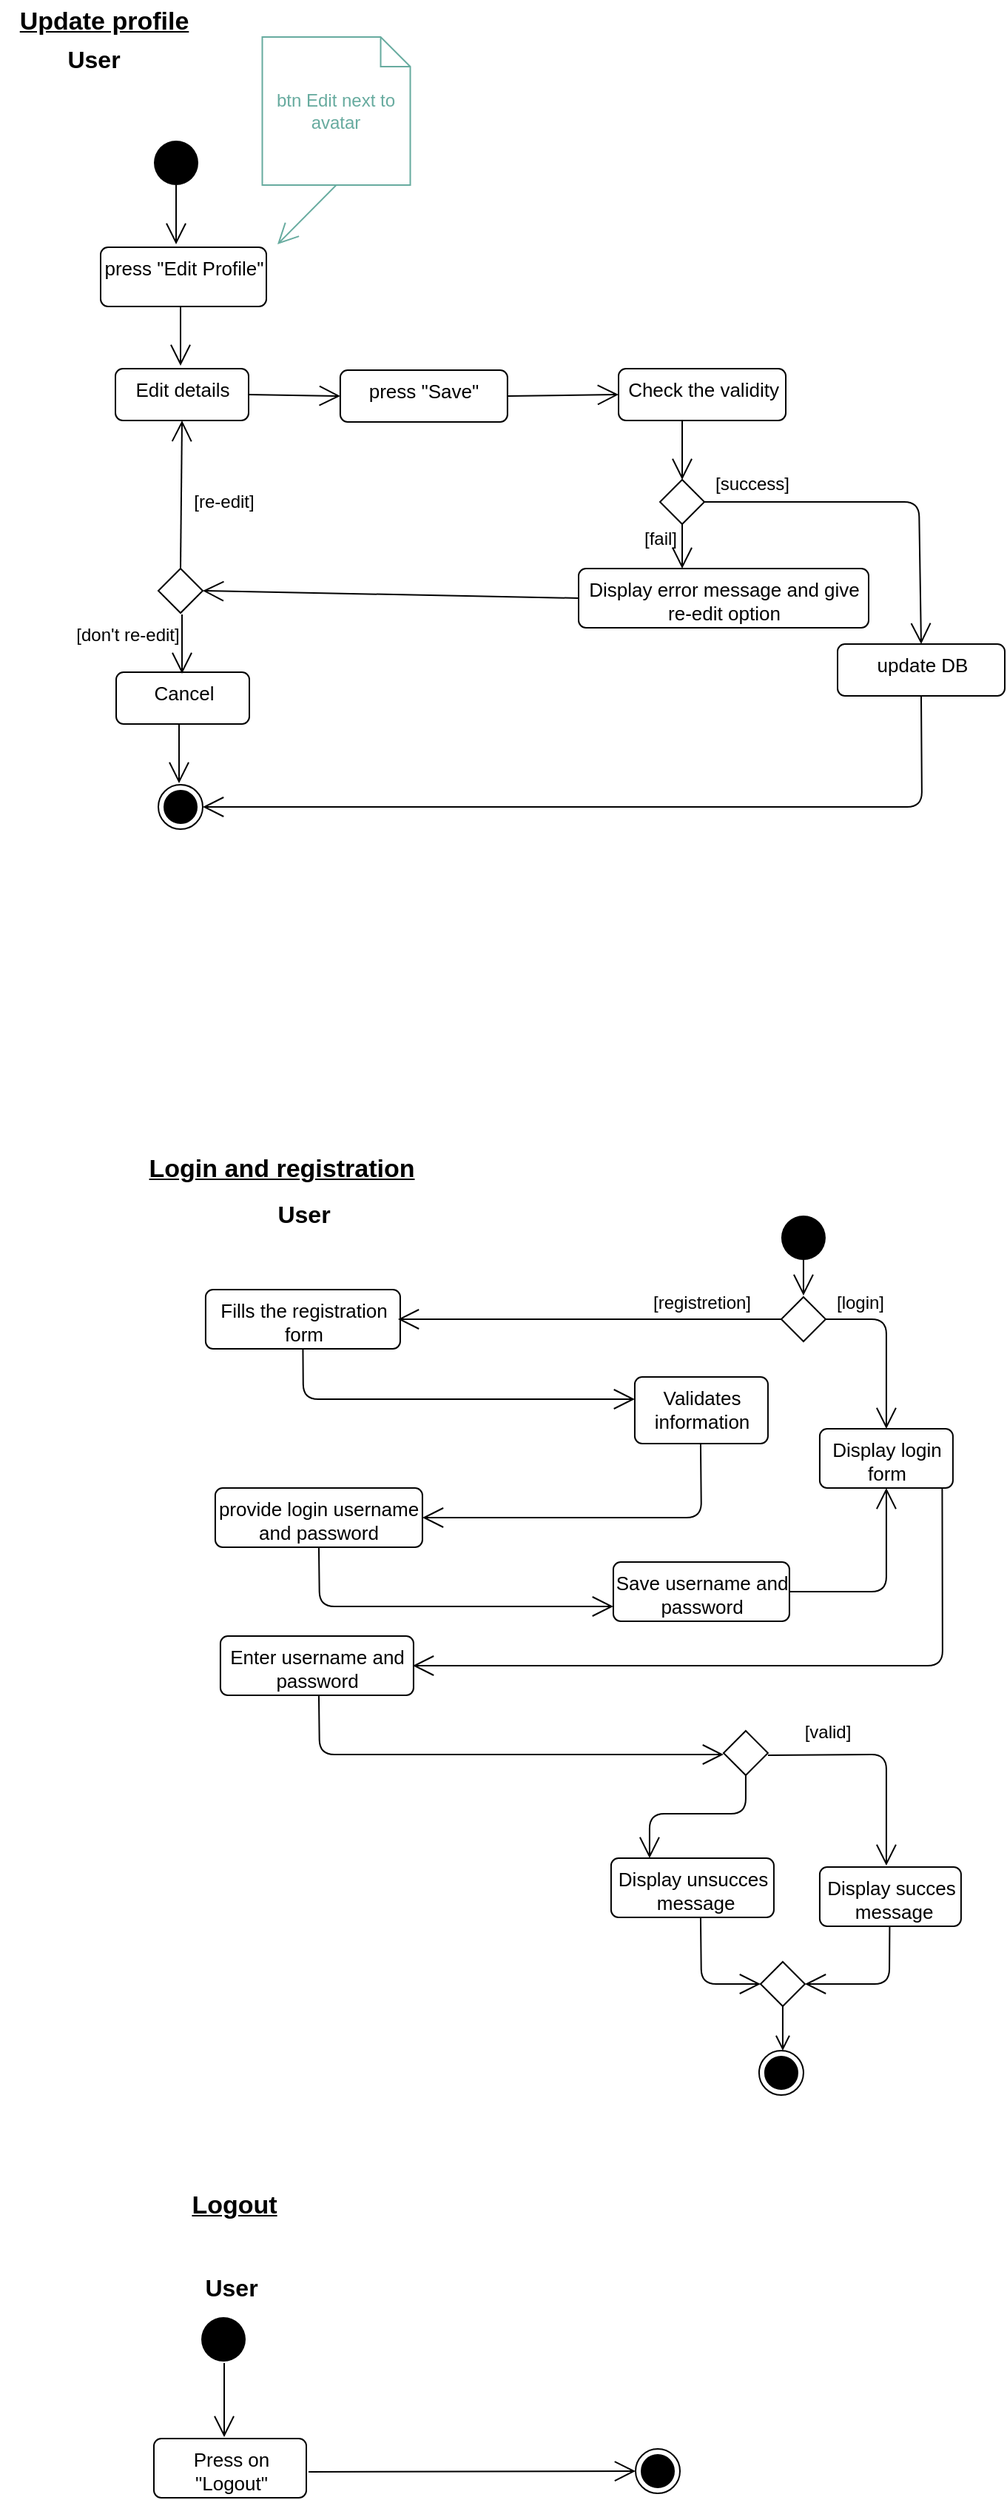 <mxfile version="13.9.9" type="device" pages="6"><diagram id="Y7B9aK5lZBNIiDhK0BC9" name="Page-1"><mxGraphModel dx="2114" dy="1684" grid="1" gridSize="10" guides="1" tooltips="1" connect="1" arrows="1" fold="1" page="1" pageScale="1" pageWidth="850" pageHeight="1100" math="0" shadow="0"><root><mxCell id="0"/><mxCell id="1" parent="0"/><mxCell id="mPLMZ9HB3t_u9XeGRTt8-29" value="Update profile" style="text;html=1;align=center;verticalAlign=middle;resizable=0;points=[];autosize=1;fontSize=17;fontStyle=5" parent="1" vertex="1"><mxGeometry x="-30" y="-985" width="140" height="30" as="geometry"/></mxCell><mxCell id="mPLMZ9HB3t_u9XeGRTt8-277" value="Logout" style="text;html=1;align=center;verticalAlign=middle;resizable=0;points=[];autosize=1;fontSize=17;fontStyle=5" parent="1" vertex="1"><mxGeometry x="88" y="490" width="80" height="30" as="geometry"/></mxCell><mxCell id="mPLMZ9HB3t_u9XeGRTt8-278" value="" style="ellipse;fillColor=#000000;strokeColor=none;labelBackgroundColor=#FFFFFF;fontSize=17;" parent="1" vertex="1"><mxGeometry x="106" y="580" width="30" height="30" as="geometry"/></mxCell><mxCell id="mPLMZ9HB3t_u9XeGRTt8-279" value="" style="endArrow=open;endFill=1;endSize=12;html=1;fontSize=17;exitX=0.5;exitY=1;exitDx=0;exitDy=0;" parent="1" edge="1"><mxGeometry width="160" relative="1" as="geometry"><mxPoint x="121.5" y="611" as="sourcePoint"/><mxPoint x="121.5" y="661" as="targetPoint"/></mxGeometry></mxCell><mxCell id="mPLMZ9HB3t_u9XeGRTt8-281" value="&lt;span style=&quot;font-size: 13px&quot;&gt;Press on&lt;br&gt;&quot;Logout&quot;&lt;br&gt;&lt;/span&gt;" style="html=1;align=center;verticalAlign=top;rounded=1;absoluteArcSize=1;arcSize=10;dashed=0;" parent="1" vertex="1"><mxGeometry x="74" y="662" width="103" height="40" as="geometry"/></mxCell><mxCell id="mPLMZ9HB3t_u9XeGRTt8-282" value="" style="endArrow=open;endFill=1;endSize=12;html=1;fontSize=17;entryX=0;entryY=0.5;entryDx=0;entryDy=0;" parent="1" target="mPLMZ9HB3t_u9XeGRTt8-297" edge="1"><mxGeometry width="160" relative="1" as="geometry"><mxPoint x="178.5" y="684.5" as="sourcePoint"/><mxPoint x="228.5" y="685" as="targetPoint"/></mxGeometry></mxCell><mxCell id="mPLMZ9HB3t_u9XeGRTt8-297" value="" style="ellipse;html=1;shape=endState;fillColor=#000000;strokeColor=#000000;" parent="1" vertex="1"><mxGeometry x="399.5" y="669" width="30" height="30" as="geometry"/></mxCell><mxCell id="MUSNaQIOQvy7g5YRP21i-14" value="User" style="text;html=1;align=center;verticalAlign=middle;resizable=0;points=[];autosize=1;fontSize=16;fontStyle=1" parent="1" vertex="1"><mxGeometry x="2.5" y="-960" width="60" height="30" as="geometry"/></mxCell><mxCell id="MUSNaQIOQvy7g5YRP21i-16" value="User" style="text;html=1;align=center;verticalAlign=middle;resizable=0;points=[];autosize=1;fontSize=16;fontStyle=1" parent="1" vertex="1"><mxGeometry x="100.5" y="550" width="50" height="20" as="geometry"/></mxCell><mxCell id="MVLa9dIs_ozA3GonZW_X-69" value="" style="ellipse;fillColor=#000000;strokeColor=none;" parent="1" vertex="1"><mxGeometry x="74" y="-890" width="30" height="30" as="geometry"/></mxCell><mxCell id="MVLa9dIs_ozA3GonZW_X-70" value="" style="endArrow=open;endFill=1;endSize=12;html=1;exitX=0.5;exitY=1;exitDx=0;exitDy=0;" parent="1" source="MVLa9dIs_ozA3GonZW_X-69" edge="1"><mxGeometry width="160" relative="1" as="geometry"><mxPoint x="359" y="-620" as="sourcePoint"/><mxPoint x="89" y="-820" as="targetPoint"/></mxGeometry></mxCell><mxCell id="MVLa9dIs_ozA3GonZW_X-77" value="&lt;span style=&quot;font-size: 13px&quot;&gt;press &quot;Edit Profile&quot;&lt;/span&gt;" style="html=1;align=center;verticalAlign=top;rounded=1;absoluteArcSize=1;arcSize=10;dashed=0;" parent="1" vertex="1"><mxGeometry x="38" y="-818" width="112" height="40" as="geometry"/></mxCell><mxCell id="MVLa9dIs_ozA3GonZW_X-78" value="" style="endArrow=open;endFill=1;endSize=12;html=1;exitX=0.5;exitY=1;exitDx=0;exitDy=0;" parent="1" edge="1"><mxGeometry width="160" relative="1" as="geometry"><mxPoint x="92" y="-778" as="sourcePoint"/><mxPoint x="92" y="-738" as="targetPoint"/></mxGeometry></mxCell><mxCell id="MVLa9dIs_ozA3GonZW_X-79" value="&lt;span style=&quot;font-size: 13px;&quot;&gt;Edit details&lt;/span&gt;" style="html=1;align=center;verticalAlign=top;rounded=1;absoluteArcSize=1;arcSize=10;dashed=0;" parent="1" vertex="1"><mxGeometry x="48" y="-736" width="90" height="35" as="geometry"/></mxCell><mxCell id="MVLa9dIs_ozA3GonZW_X-80" value="&lt;span style=&quot;font-size: 13px;&quot;&gt;Check the validity&lt;/span&gt;" style="html=1;align=center;verticalAlign=top;rounded=1;absoluteArcSize=1;arcSize=10;dashed=0;" parent="1" vertex="1"><mxGeometry x="388" y="-736" width="113" height="35" as="geometry"/></mxCell><mxCell id="MVLa9dIs_ozA3GonZW_X-81" value="" style="endArrow=open;endFill=1;endSize=12;html=1;exitX=1;exitY=0.5;exitDx=0;exitDy=0;entryX=0;entryY=0.5;entryDx=0;entryDy=0;" parent="1" source="KoCUl_ffh5oppmcYI4lA-10" target="MVLa9dIs_ozA3GonZW_X-80" edge="1"><mxGeometry width="160" relative="1" as="geometry"><mxPoint x="174" y="-731" as="sourcePoint"/><mxPoint x="174" y="-691" as="targetPoint"/></mxGeometry></mxCell><mxCell id="MVLa9dIs_ozA3GonZW_X-82" value="" style="endArrow=open;endFill=1;endSize=12;html=1;exitX=0.5;exitY=1;exitDx=0;exitDy=0;" parent="1" edge="1"><mxGeometry width="160" relative="1" as="geometry"><mxPoint x="431" y="-701" as="sourcePoint"/><mxPoint x="431" y="-661" as="targetPoint"/></mxGeometry></mxCell><mxCell id="MVLa9dIs_ozA3GonZW_X-83" value="" style="rhombus;labelBackgroundColor=#FFFFFF;strokeWidth=1;fillColor=none;fontSize=17;" parent="1" vertex="1"><mxGeometry x="416" y="-661" width="30" height="30" as="geometry"/></mxCell><mxCell id="MVLa9dIs_ozA3GonZW_X-84" value="" style="endArrow=open;endFill=1;endSize=12;html=1;exitX=0.5;exitY=1;exitDx=0;exitDy=0;" parent="1" edge="1"><mxGeometry width="160" relative="1" as="geometry"><mxPoint x="431" y="-631" as="sourcePoint"/><mxPoint x="431" y="-601" as="targetPoint"/></mxGeometry></mxCell><mxCell id="MVLa9dIs_ozA3GonZW_X-85" value="&lt;span style=&quot;font-size: 13px;&quot;&gt;Display error message and give&lt;br&gt;re-edit option&lt;br&gt;&lt;/span&gt;" style="html=1;align=center;verticalAlign=top;rounded=1;absoluteArcSize=1;arcSize=10;dashed=0;" parent="1" vertex="1"><mxGeometry x="361" y="-601" width="196" height="40" as="geometry"/></mxCell><mxCell id="MVLa9dIs_ozA3GonZW_X-86" value="[fail]" style="text;html=1;align=center;verticalAlign=middle;resizable=0;points=[];autosize=1;" parent="1" vertex="1"><mxGeometry x="396" y="-631" width="40" height="20" as="geometry"/></mxCell><mxCell id="MVLa9dIs_ozA3GonZW_X-87" value="" style="rhombus;labelBackgroundColor=#FFFFFF;strokeWidth=1;fillColor=none;fontSize=17;" parent="1" vertex="1"><mxGeometry x="77" y="-601" width="30" height="30" as="geometry"/></mxCell><mxCell id="MVLa9dIs_ozA3GonZW_X-88" value="" style="endArrow=open;endFill=1;endSize=12;html=1;exitX=0.5;exitY=0;exitDx=0;exitDy=0;entryX=0.5;entryY=1;entryDx=0;entryDy=0;" parent="1" source="MVLa9dIs_ozA3GonZW_X-87" target="MVLa9dIs_ozA3GonZW_X-79" edge="1"><mxGeometry width="160" relative="1" as="geometry"><mxPoint x="41" y="-681" as="sourcePoint"/><mxPoint x="41" y="-641" as="targetPoint"/></mxGeometry></mxCell><mxCell id="MVLa9dIs_ozA3GonZW_X-89" value="[re-edit]" style="text;html=1;align=center;verticalAlign=middle;resizable=0;points=[];autosize=1;" parent="1" vertex="1"><mxGeometry x="91" y="-656" width="60" height="20" as="geometry"/></mxCell><mxCell id="MVLa9dIs_ozA3GonZW_X-90" value="" style="endArrow=open;endFill=1;endSize=12;html=1;exitX=0;exitY=0.5;exitDx=0;exitDy=0;entryX=1;entryY=0.5;entryDx=0;entryDy=0;" parent="1" source="MVLa9dIs_ozA3GonZW_X-85" target="MVLa9dIs_ozA3GonZW_X-87" edge="1"><mxGeometry width="160" relative="1" as="geometry"><mxPoint x="236" y="-551" as="sourcePoint"/><mxPoint x="233" y="-651" as="targetPoint"/></mxGeometry></mxCell><mxCell id="MVLa9dIs_ozA3GonZW_X-91" value="&lt;span style=&quot;font-size: 13px&quot;&gt;Cancel&lt;/span&gt;" style="html=1;align=center;verticalAlign=top;rounded=1;absoluteArcSize=1;arcSize=10;dashed=0;" parent="1" vertex="1"><mxGeometry x="48.5" y="-531" width="90" height="35" as="geometry"/></mxCell><mxCell id="MVLa9dIs_ozA3GonZW_X-92" value="" style="endArrow=open;endFill=1;endSize=12;html=1;exitX=0.5;exitY=1;exitDx=0;exitDy=0;" parent="1" edge="1"><mxGeometry width="160" relative="1" as="geometry"><mxPoint x="93" y="-570" as="sourcePoint"/><mxPoint x="93" y="-530" as="targetPoint"/></mxGeometry></mxCell><mxCell id="MVLa9dIs_ozA3GonZW_X-93" value="[don't re-edit]" style="text;html=1;align=center;verticalAlign=middle;resizable=0;points=[];autosize=1;" parent="1" vertex="1"><mxGeometry x="10.5" y="-566" width="90" height="20" as="geometry"/></mxCell><mxCell id="MVLa9dIs_ozA3GonZW_X-94" value="" style="endArrow=open;endFill=1;endSize=12;html=1;exitX=0.5;exitY=1;exitDx=0;exitDy=0;" parent="1" edge="1"><mxGeometry width="160" relative="1" as="geometry"><mxPoint x="91" y="-496" as="sourcePoint"/><mxPoint x="91" y="-456" as="targetPoint"/></mxGeometry></mxCell><mxCell id="MVLa9dIs_ozA3GonZW_X-95" value="" style="ellipse;html=1;shape=endState;fillColor=#000000;" parent="1" vertex="1"><mxGeometry x="77" y="-455" width="30" height="30" as="geometry"/></mxCell><mxCell id="MVLa9dIs_ozA3GonZW_X-96" value="" style="endArrow=open;endFill=1;endSize=12;html=1;exitX=1;exitY=0.5;exitDx=0;exitDy=0;entryX=0.5;entryY=0;entryDx=0;entryDy=0;" parent="1" source="MVLa9dIs_ozA3GonZW_X-83" target="KoCUl_ffh5oppmcYI4lA-12" edge="1"><mxGeometry width="160" relative="1" as="geometry"><mxPoint x="371" y="-571" as="sourcePoint"/><mxPoint x="111" y="-451" as="targetPoint"/><Array as="points"><mxPoint x="591" y="-646"/></Array></mxGeometry></mxCell><mxCell id="MVLa9dIs_ozA3GonZW_X-97" value="[success]" style="text;html=1;align=center;verticalAlign=middle;resizable=0;points=[];autosize=1;" parent="1" vertex="1"><mxGeometry x="443" y="-668" width="70" height="20" as="geometry"/></mxCell><mxCell id="MVLa9dIs_ozA3GonZW_X-133" value="Login and registration" style="text;html=1;align=center;verticalAlign=middle;resizable=0;points=[];autosize=1;fontSize=17;fontStyle=5" parent="1" vertex="1"><mxGeometry x="65.46" y="-210" width="190" height="30" as="geometry"/></mxCell><mxCell id="MVLa9dIs_ozA3GonZW_X-134" value="User" style="text;html=1;align=center;verticalAlign=middle;resizable=0;points=[];autosize=1;fontSize=16;fontStyle=1" parent="1" vertex="1"><mxGeometry x="145.46" y="-180" width="60" height="30" as="geometry"/></mxCell><mxCell id="MVLa9dIs_ozA3GonZW_X-135" value="" style="ellipse;fillColor=#000000;strokeColor=none;" parent="1" vertex="1"><mxGeometry x="497.96" y="-164" width="30" height="30" as="geometry"/></mxCell><mxCell id="MVLa9dIs_ozA3GonZW_X-136" value="" style="endArrow=open;endFill=1;endSize=12;html=1;exitX=0.5;exitY=1;exitDx=0;exitDy=0;" parent="1" source="MVLa9dIs_ozA3GonZW_X-135" edge="1"><mxGeometry width="160" relative="1" as="geometry"><mxPoint x="735.96" y="110" as="sourcePoint"/><mxPoint x="512.96" y="-110" as="targetPoint"/></mxGeometry></mxCell><mxCell id="MVLa9dIs_ozA3GonZW_X-143" value="&lt;span style=&quot;font-size: 13px;&quot;&gt;Fills the registration&lt;br&gt;form&lt;br&gt;&lt;/span&gt;" style="html=1;align=center;verticalAlign=top;rounded=1;absoluteArcSize=1;arcSize=10;dashed=0;" parent="1" vertex="1"><mxGeometry x="108.96" y="-114" width="131.5" height="40" as="geometry"/></mxCell><mxCell id="MVLa9dIs_ozA3GonZW_X-144" value="" style="endArrow=open;endFill=1;endSize=12;html=1;exitX=0.5;exitY=1;exitDx=0;exitDy=0;" parent="1" source="MVLa9dIs_ozA3GonZW_X-143" edge="1"><mxGeometry width="160" relative="1" as="geometry"><mxPoint x="111.96" y="-37" as="sourcePoint"/><mxPoint x="398.96" y="-40" as="targetPoint"/><Array as="points"><mxPoint x="174.96" y="-40"/></Array></mxGeometry></mxCell><mxCell id="MVLa9dIs_ozA3GonZW_X-145" value="&lt;span style=&quot;font-size: 13px;&quot;&gt;Display login&lt;br&gt;form&lt;br&gt;&lt;/span&gt;" style="html=1;align=center;verticalAlign=top;rounded=1;absoluteArcSize=1;arcSize=10;dashed=0;" parent="1" vertex="1"><mxGeometry x="523.96" y="-20" width="90" height="40" as="geometry"/></mxCell><mxCell id="MVLa9dIs_ozA3GonZW_X-146" value="" style="endArrow=open;endFill=1;endSize=12;html=1;exitX=0;exitY=0.5;exitDx=0;exitDy=0;" parent="1" source="MVLa9dIs_ozA3GonZW_X-151" edge="1"><mxGeometry width="160" relative="1" as="geometry"><mxPoint x="450.96" y="40" as="sourcePoint"/><mxPoint x="238.96" y="-94" as="targetPoint"/></mxGeometry></mxCell><mxCell id="MVLa9dIs_ozA3GonZW_X-147" value="&lt;span style=&quot;font-size: 13px;&quot;&gt;Save username and&lt;br&gt;password&lt;br&gt;&lt;/span&gt;" style="html=1;align=center;verticalAlign=top;rounded=1;absoluteArcSize=1;arcSize=10;dashed=0;" parent="1" vertex="1"><mxGeometry x="384.46" y="70" width="119" height="40" as="geometry"/></mxCell><mxCell id="MVLa9dIs_ozA3GonZW_X-148" value="" style="endArrow=open;endFill=1;endSize=12;html=1;exitX=0.5;exitY=1;exitDx=0;exitDy=0;entryX=0;entryY=0.75;entryDx=0;entryDy=0;" parent="1" source="MVLa9dIs_ozA3GonZW_X-156" target="MVLa9dIs_ozA3GonZW_X-147" edge="1"><mxGeometry width="160" relative="1" as="geometry"><mxPoint x="255.96" y="190" as="sourcePoint"/><mxPoint x="252.96" y="90" as="targetPoint"/><Array as="points"><mxPoint x="185.96" y="100"/></Array></mxGeometry></mxCell><mxCell id="MVLa9dIs_ozA3GonZW_X-149" value="&lt;span style=&quot;font-size: 13px&quot;&gt;Enter username and&lt;br&gt;password&lt;br&gt;&lt;/span&gt;" style="html=1;align=center;verticalAlign=top;rounded=1;absoluteArcSize=1;arcSize=10;dashed=0;" parent="1" vertex="1"><mxGeometry x="118.96" y="120" width="130.5" height="40" as="geometry"/></mxCell><mxCell id="MVLa9dIs_ozA3GonZW_X-150" value="" style="ellipse;html=1;shape=endState;fillColor=#000000;" parent="1" vertex="1"><mxGeometry x="482.96" y="400" width="30" height="30" as="geometry"/></mxCell><mxCell id="MVLa9dIs_ozA3GonZW_X-151" value="" style="rhombus;labelBackgroundColor=#FFFFFF;strokeWidth=1;fillColor=none;fontSize=17;" parent="1" vertex="1"><mxGeometry x="497.96" y="-109" width="30" height="30" as="geometry"/></mxCell><mxCell id="MVLa9dIs_ozA3GonZW_X-152" value="" style="endArrow=open;endFill=1;endSize=12;html=1;exitX=1;exitY=0.5;exitDx=0;exitDy=0;" parent="1" source="MVLa9dIs_ozA3GonZW_X-151" edge="1"><mxGeometry width="160" relative="1" as="geometry"><mxPoint x="538.96" y="-90" as="sourcePoint"/><mxPoint x="568.96" y="-20" as="targetPoint"/><Array as="points"><mxPoint x="568.96" y="-94"/></Array></mxGeometry></mxCell><mxCell id="MVLa9dIs_ozA3GonZW_X-153" value="[login]" style="text;html=1;align=center;verticalAlign=middle;resizable=0;points=[];autosize=1;" parent="1" vertex="1"><mxGeometry x="525.96" y="-115" width="50" height="20" as="geometry"/></mxCell><mxCell id="MVLa9dIs_ozA3GonZW_X-154" value="&lt;span style=&quot;font-size: 13px;&quot;&gt;Validates&lt;br&gt;information&lt;br&gt;&lt;/span&gt;" style="html=1;align=center;verticalAlign=top;rounded=1;absoluteArcSize=1;arcSize=10;dashed=0;" parent="1" vertex="1"><mxGeometry x="398.96" y="-55" width="90" height="45" as="geometry"/></mxCell><mxCell id="MVLa9dIs_ozA3GonZW_X-155" value="" style="endArrow=open;endFill=1;endSize=12;html=1;exitX=0.5;exitY=1;exitDx=0;exitDy=0;entryX=1;entryY=0.5;entryDx=0;entryDy=0;" parent="1" target="MVLa9dIs_ozA3GonZW_X-156" edge="1"><mxGeometry width="160" relative="1" as="geometry"><mxPoint x="443.46" y="-10" as="sourcePoint"/><mxPoint x="443.96" y="20" as="targetPoint"/><Array as="points"><mxPoint x="443.96" y="40"/></Array></mxGeometry></mxCell><mxCell id="MVLa9dIs_ozA3GonZW_X-156" value="&lt;span style=&quot;font-size: 13px;&quot;&gt;provide login username&lt;br&gt;and password&lt;br&gt;&lt;/span&gt;" style="html=1;align=center;verticalAlign=top;rounded=1;absoluteArcSize=1;arcSize=10;dashed=0;" parent="1" vertex="1"><mxGeometry x="115.46" y="20" width="140" height="40" as="geometry"/></mxCell><mxCell id="MVLa9dIs_ozA3GonZW_X-157" value="" style="endArrow=open;endFill=1;endSize=12;html=1;exitX=1;exitY=0.5;exitDx=0;exitDy=0;entryX=0.5;entryY=1;entryDx=0;entryDy=0;" parent="1" source="MVLa9dIs_ozA3GonZW_X-147" target="MVLa9dIs_ozA3GonZW_X-145" edge="1"><mxGeometry width="160" relative="1" as="geometry"><mxPoint x="463.96" y="90" as="sourcePoint"/><mxPoint x="662.96" y="130" as="targetPoint"/><Array as="points"><mxPoint x="568.96" y="90"/></Array></mxGeometry></mxCell><mxCell id="MVLa9dIs_ozA3GonZW_X-158" value="" style="endArrow=open;endFill=1;endSize=12;html=1;exitX=0.5;exitY=1;exitDx=0;exitDy=0;" parent="1" edge="1"><mxGeometry width="160" relative="1" as="geometry"><mxPoint x="606.71" y="20" as="sourcePoint"/><mxPoint x="248.96" y="140" as="targetPoint"/><Array as="points"><mxPoint x="606.96" y="140"/></Array></mxGeometry></mxCell><mxCell id="MVLa9dIs_ozA3GonZW_X-159" value="" style="endArrow=open;endFill=1;endSize=12;html=1;exitX=0.5;exitY=1;exitDx=0;exitDy=0;" parent="1" edge="1"><mxGeometry width="160" relative="1" as="geometry"><mxPoint x="185.46" y="160" as="sourcePoint"/><mxPoint x="458.96" y="200" as="targetPoint"/><Array as="points"><mxPoint x="185.96" y="200"/></Array></mxGeometry></mxCell><mxCell id="MVLa9dIs_ozA3GonZW_X-160" value="" style="rhombus;labelBackgroundColor=#FFFFFF;strokeWidth=1;fillColor=none;fontSize=17;" parent="1" vertex="1"><mxGeometry x="458.96" y="184" width="30" height="30" as="geometry"/></mxCell><mxCell id="MVLa9dIs_ozA3GonZW_X-161" value="" style="endArrow=open;endFill=1;endSize=12;html=1;exitX=1;exitY=0.5;exitDx=0;exitDy=0;" parent="1" edge="1"><mxGeometry width="160" relative="1" as="geometry"><mxPoint x="488.96" y="200.5" as="sourcePoint"/><mxPoint x="568.96" y="275" as="targetPoint"/><Array as="points"><mxPoint x="568.96" y="200"/></Array></mxGeometry></mxCell><mxCell id="MVLa9dIs_ozA3GonZW_X-162" value="[registretion]" style="text;html=1;align=center;verticalAlign=middle;resizable=0;points=[];autosize=1;" parent="1" vertex="1"><mxGeometry x="403.96" y="-115" width="80" height="20" as="geometry"/></mxCell><mxCell id="MVLa9dIs_ozA3GonZW_X-163" value="[valid]" style="text;html=1;align=center;verticalAlign=middle;resizable=0;points=[];autosize=1;" parent="1" vertex="1"><mxGeometry x="503.96" y="175" width="50" height="20" as="geometry"/></mxCell><mxCell id="MVLa9dIs_ozA3GonZW_X-164" value="&lt;span style=&quot;font-size: 13px;&quot;&gt;Display succes&lt;br&gt;&amp;nbsp;message&lt;br&gt;&lt;/span&gt;" style="html=1;align=center;verticalAlign=top;rounded=1;absoluteArcSize=1;arcSize=10;dashed=0;" parent="1" vertex="1"><mxGeometry x="523.96" y="276" width="95.5" height="40" as="geometry"/></mxCell><mxCell id="MVLa9dIs_ozA3GonZW_X-165" value="" style="endArrow=open;endFill=1;endSize=12;html=1;exitX=0.5;exitY=1;exitDx=0;exitDy=0;" parent="1" source="MVLa9dIs_ozA3GonZW_X-160" edge="1"><mxGeometry width="160" relative="1" as="geometry"><mxPoint x="398.96" y="230" as="sourcePoint"/><mxPoint x="408.96" y="270" as="targetPoint"/><Array as="points"><mxPoint x="473.96" y="240"/><mxPoint x="408.96" y="240"/></Array></mxGeometry></mxCell><mxCell id="MVLa9dIs_ozA3GonZW_X-166" value="&lt;span style=&quot;font-size: 13px;&quot;&gt;Display unsucces&lt;br&gt;&amp;nbsp;message&lt;br&gt;&lt;/span&gt;" style="html=1;align=center;verticalAlign=top;rounded=1;absoluteArcSize=1;arcSize=10;dashed=0;" parent="1" vertex="1"><mxGeometry x="382.96" y="270" width="110" height="40" as="geometry"/></mxCell><mxCell id="MVLa9dIs_ozA3GonZW_X-167" value="" style="endArrow=open;endFill=1;endSize=12;html=1;exitX=0.5;exitY=1;exitDx=0;exitDy=0;entryX=0;entryY=0.5;entryDx=0;entryDy=0;" parent="1" target="MVLa9dIs_ozA3GonZW_X-172" edge="1"><mxGeometry width="160" relative="1" as="geometry"><mxPoint x="443.46" y="310" as="sourcePoint"/><mxPoint x="443.96" y="360" as="targetPoint"/><Array as="points"><mxPoint x="443.96" y="355"/></Array></mxGeometry></mxCell><mxCell id="MVLa9dIs_ozA3GonZW_X-168" value="" style="endArrow=open;endFill=1;endSize=12;html=1;exitX=0.5;exitY=1;exitDx=0;exitDy=0;entryX=1;entryY=0.5;entryDx=0;entryDy=0;" parent="1" target="MVLa9dIs_ozA3GonZW_X-172" edge="1"><mxGeometry width="160" relative="1" as="geometry"><mxPoint x="571.21" y="316" as="sourcePoint"/><mxPoint x="571.21" y="356" as="targetPoint"/><Array as="points"><mxPoint x="570.96" y="355"/></Array></mxGeometry></mxCell><mxCell id="MVLa9dIs_ozA3GonZW_X-169" value="" style="edgeStyle=orthogonalEdgeStyle;html=1;verticalAlign=bottom;endArrow=open;endSize=8;rounded=0;" parent="1" edge="1"><mxGeometry relative="1" as="geometry"><mxPoint x="498.96" y="400" as="targetPoint"/><mxPoint x="498.96" y="370" as="sourcePoint"/></mxGeometry></mxCell><mxCell id="MVLa9dIs_ozA3GonZW_X-172" value="" style="rhombus;labelBackgroundColor=#FFFFFF;strokeWidth=1;fillColor=none;fontSize=17;" parent="1" vertex="1"><mxGeometry x="483.96" y="340" width="30" height="30" as="geometry"/></mxCell><mxCell id="KoCUl_ffh5oppmcYI4lA-8" value="&lt;font color=&quot;#67ab9f&quot;&gt;btn Edit next to avatar&lt;/font&gt;" style="shape=note;size=20;whiteSpace=wrap;html=1;strokeColor=#67AB9F;" parent="1" vertex="1"><mxGeometry x="147.25" y="-960" width="100" height="100" as="geometry"/></mxCell><mxCell id="KoCUl_ffh5oppmcYI4lA-9" value="" style="endArrow=open;endFill=1;endSize=12;html=1;fontSize=17;exitX=0.5;exitY=1;exitDx=0;exitDy=0;entryX=0.75;entryY=0;entryDx=0;entryDy=0;exitPerimeter=0;strokeColor=#67AB9F;" parent="1" source="KoCUl_ffh5oppmcYI4lA-8" edge="1"><mxGeometry width="160" relative="1" as="geometry"><mxPoint x="575.58" y="-675" as="sourcePoint"/><mxPoint x="157.5" y="-820" as="targetPoint"/></mxGeometry></mxCell><mxCell id="KoCUl_ffh5oppmcYI4lA-10" value="&lt;span style=&quot;font-size: 13px&quot;&gt;press &quot;Save&quot;&lt;/span&gt;" style="html=1;align=center;verticalAlign=top;rounded=1;absoluteArcSize=1;arcSize=10;dashed=0;" parent="1" vertex="1"><mxGeometry x="199.94" y="-735" width="113" height="35" as="geometry"/></mxCell><mxCell id="KoCUl_ffh5oppmcYI4lA-11" value="" style="endArrow=open;endFill=1;endSize=12;html=1;exitX=1;exitY=0.5;exitDx=0;exitDy=0;entryX=0;entryY=0.5;entryDx=0;entryDy=0;" parent="1" source="MVLa9dIs_ozA3GonZW_X-79" target="KoCUl_ffh5oppmcYI4lA-10" edge="1"><mxGeometry width="160" relative="1" as="geometry"><mxPoint x="138" y="-718.5" as="sourcePoint"/><mxPoint x="388" y="-718.5" as="targetPoint"/></mxGeometry></mxCell><mxCell id="KoCUl_ffh5oppmcYI4lA-12" value="&lt;span style=&quot;font-size: 13px&quot;&gt;update DB&lt;/span&gt;" style="html=1;align=center;verticalAlign=top;rounded=1;absoluteArcSize=1;arcSize=10;dashed=0;" parent="1" vertex="1"><mxGeometry x="536" y="-550" width="113" height="35" as="geometry"/></mxCell><mxCell id="KoCUl_ffh5oppmcYI4lA-14" value="" style="endArrow=open;endFill=1;endSize=12;html=1;exitX=0.5;exitY=1;exitDx=0;exitDy=0;entryX=1;entryY=0.5;entryDx=0;entryDy=0;" parent="1" source="KoCUl_ffh5oppmcYI4lA-12" target="MVLa9dIs_ozA3GonZW_X-95" edge="1"><mxGeometry width="160" relative="1" as="geometry"><mxPoint x="371" y="-571" as="sourcePoint"/><mxPoint x="117" y="-576" as="targetPoint"/><Array as="points"><mxPoint x="593" y="-440"/></Array></mxGeometry></mxCell></root></mxGraphModel></diagram><diagram id="6swuznTGiOaCGZUqBbpp" name="getProgressInfoStudent"><mxGraphModel dx="3242" dy="3232" grid="1" gridSize="10" guides="1" tooltips="1" connect="1" arrows="1" fold="1" page="1" pageScale="1" pageWidth="850" pageHeight="1100" math="0" shadow="0"><root><mxCell id="AJSLN2Wt03iCGx6XEJ14-0"/><mxCell id="AJSLN2Wt03iCGx6XEJ14-1" parent="AJSLN2Wt03iCGx6XEJ14-0"/><mxCell id="9oCdce6C8YdBwwATeqWo-0" value="1. Get progress info" style="text;html=1;align=center;verticalAlign=middle;resizable=0;points=[];autosize=1;fontSize=17;fontStyle=5" vertex="1" parent="AJSLN2Wt03iCGx6XEJ14-1"><mxGeometry x="-720" y="-2130" width="180" height="30" as="geometry"/></mxCell><mxCell id="9oCdce6C8YdBwwATeqWo-1" value="" style="ellipse;html=1;shape=startState;fillColor=#000000;strokeColor=none;" vertex="1" parent="AJSLN2Wt03iCGx6XEJ14-1"><mxGeometry x="-680" y="-2060" width="30" height="30" as="geometry"/></mxCell><mxCell id="9oCdce6C8YdBwwATeqWo-2" value="&lt;span style=&quot;font-size: 13px&quot;&gt;Press tab &lt;br&gt;&quot;My statistic&quot;&amp;nbsp;&lt;br&gt;&lt;/span&gt;" style="html=1;align=center;verticalAlign=top;rounded=1;absoluteArcSize=1;arcSize=10;dashed=0;" vertex="1" parent="AJSLN2Wt03iCGx6XEJ14-1"><mxGeometry x="-519.81" y="-1971.25" width="101" height="40" as="geometry"/></mxCell><mxCell id="9oCdce6C8YdBwwATeqWo-3" value="" style="endArrow=open;endFill=1;endSize=12;html=1;exitX=0.5;exitY=1;exitDx=0;exitDy=0;" edge="1" parent="AJSLN2Wt03iCGx6XEJ14-1" source="9oCdce6C8YdBwwATeqWo-1"><mxGeometry width="160" relative="1" as="geometry"><mxPoint x="-424" y="-1810" as="sourcePoint"/><mxPoint x="-664" y="-2000" as="targetPoint"/><Array as="points"/></mxGeometry></mxCell><mxCell id="9oCdce6C8YdBwwATeqWo-4" value="" style="ellipse;html=1;shape=endState;fillColor=#000000;" vertex="1" parent="AJSLN2Wt03iCGx6XEJ14-1"><mxGeometry x="-252.38" y="-1917.5" width="30" height="30" as="geometry"/></mxCell><mxCell id="9oCdce6C8YdBwwATeqWo-5" value="Student" style="text;html=1;align=center;verticalAlign=middle;resizable=0;points=[];autosize=1;fontSize=16;fontStyle=1" vertex="1" parent="AJSLN2Wt03iCGx6XEJ14-1"><mxGeometry x="-687" y="-2100" width="70" height="20" as="geometry"/></mxCell><mxCell id="9oCdce6C8YdBwwATeqWo-6" value="" style="endArrow=open;endFill=1;endSize=12;html=1;fontSize=17;" edge="1" parent="AJSLN2Wt03iCGx6XEJ14-1"><mxGeometry width="160" relative="1" as="geometry"><mxPoint x="-714.19" y="-1950.25" as="sourcePoint"/><mxPoint x="-663.19" y="-1950.25" as="targetPoint"/><Array as="points"><mxPoint x="-694.19" y="-1950.25"/></Array></mxGeometry></mxCell><mxCell id="9oCdce6C8YdBwwATeqWo-7" value="" style="endArrow=open;endFill=1;endSize=12;html=1;exitX=-0.231;exitY=0.427;exitDx=0;exitDy=0;exitPerimeter=0;" edge="1" parent="AJSLN2Wt03iCGx6XEJ14-1" source="9oCdce6C8YdBwwATeqWo-13"><mxGeometry width="160" relative="1" as="geometry"><mxPoint x="-480" y="-1813.75" as="sourcePoint"/><mxPoint x="-674" y="-1864" as="targetPoint"/><Array as="points"><mxPoint x="-714" y="-1987"/><mxPoint x="-714" y="-1864"/><mxPoint x="-674" y="-1864"/></Array></mxGeometry></mxCell><mxCell id="9oCdce6C8YdBwwATeqWo-8" value="&lt;span style=&quot;font-size: 13px&quot;&gt;Press tab&lt;br&gt;&quot;My certificates&quot;&lt;br&gt;&lt;/span&gt;" style="html=1;align=center;verticalAlign=top;rounded=1;absoluteArcSize=1;arcSize=10;dashed=0;" vertex="1" parent="AJSLN2Wt03iCGx6XEJ14-1"><mxGeometry x="-532.12" y="-1882.25" width="140" height="42.5" as="geometry"/></mxCell><mxCell id="9oCdce6C8YdBwwATeqWo-9" value="" style="endArrow=open;endFill=1;endSize=12;html=1;entryX=0.5;entryY=1;entryDx=0;entryDy=0;exitX=1;exitY=0.5;exitDx=0;exitDy=0;" edge="1" parent="AJSLN2Wt03iCGx6XEJ14-1" source="9oCdce6C8YdBwwATeqWo-8" target="9oCdce6C8YdBwwATeqWo-10"><mxGeometry width="160" relative="1" as="geometry"><mxPoint x="-521.31" y="-1758.25" as="sourcePoint"/><mxPoint x="-255.31" y="-1739" as="targetPoint"/><Array as="points"><mxPoint x="-315" y="-1860"/></Array></mxGeometry></mxCell><mxCell id="9oCdce6C8YdBwwATeqWo-10" value="" style="rhombus;labelBackgroundColor=#FFFFFF;strokeWidth=1;fillColor=none;fontSize=17;" vertex="1" parent="AJSLN2Wt03iCGx6XEJ14-1"><mxGeometry x="-330.47" y="-1917.5" width="30" height="30" as="geometry"/></mxCell><mxCell id="9oCdce6C8YdBwwATeqWo-11" value="" style="endArrow=open;endFill=1;endSize=12;html=1;entryX=0.5;entryY=0;entryDx=0;entryDy=0;exitX=1;exitY=0.5;exitDx=0;exitDy=0;" edge="1" parent="AJSLN2Wt03iCGx6XEJ14-1" source="9oCdce6C8YdBwwATeqWo-2"><mxGeometry width="160" relative="1" as="geometry"><mxPoint x="-418.81" y="-1945.25" as="sourcePoint"/><mxPoint x="-315.25" y="-1918.75" as="targetPoint"/><Array as="points"><mxPoint x="-315" y="-1950"/></Array></mxGeometry></mxCell><mxCell id="9oCdce6C8YdBwwATeqWo-12" value="" style="endArrow=open;endFill=1;endSize=12;html=1;" edge="1" parent="AJSLN2Wt03iCGx6XEJ14-1"><mxGeometry width="160" relative="1" as="geometry"><mxPoint x="-300.51" y="-1902.75" as="sourcePoint"/><mxPoint x="-250.51" y="-1902.25" as="targetPoint"/><Array as="points"/></mxGeometry></mxCell><mxCell id="9oCdce6C8YdBwwATeqWo-13" value="?" style="rhombus;labelBackgroundColor=#FFFFFF;strokeWidth=1;fillColor=none;fontSize=17;" vertex="1" parent="AJSLN2Wt03iCGx6XEJ14-1"><mxGeometry x="-679.25" y="-2000" width="30" height="30" as="geometry"/></mxCell><mxCell id="9oCdce6C8YdBwwATeqWo-14" value="[My statistics]" style="text;html=1;align=center;verticalAlign=middle;resizable=0;points=[];autosize=1;" vertex="1" parent="AJSLN2Wt03iCGx6XEJ14-1"><mxGeometry x="-655.88" y="-1964.25" width="90" height="20" as="geometry"/></mxCell><mxCell id="9oCdce6C8YdBwwATeqWo-15" value="" style="endArrow=open;endFill=1;endSize=12;html=1;exitX=1.036;exitY=0.67;exitDx=0;exitDy=0;exitPerimeter=0;" edge="1" parent="AJSLN2Wt03iCGx6XEJ14-1" source="9oCdce6C8YdBwwATeqWo-14" target="9oCdce6C8YdBwwATeqWo-2"><mxGeometry width="160" relative="1" as="geometry"><mxPoint x="-593.88" y="-1581.25" as="sourcePoint"/><mxPoint x="-593.88" y="-1541.25" as="targetPoint"/></mxGeometry></mxCell><mxCell id="9oCdce6C8YdBwwATeqWo-16" value="[My certifications]" style="text;html=1;align=center;verticalAlign=middle;resizable=0;points=[];autosize=1;" vertex="1" parent="AJSLN2Wt03iCGx6XEJ14-1"><mxGeometry x="-675.04" y="-1874" width="110" height="20" as="geometry"/></mxCell><mxCell id="9oCdce6C8YdBwwATeqWo-17" value="" style="endArrow=open;endFill=1;endSize=12;html=1;exitX=1.011;exitY=0.62;exitDx=0;exitDy=0;exitPerimeter=0;entryX=0;entryY=0.5;entryDx=0;entryDy=0;" edge="1" parent="AJSLN2Wt03iCGx6XEJ14-1" source="9oCdce6C8YdBwwATeqWo-16" target="9oCdce6C8YdBwwATeqWo-8"><mxGeometry width="160" relative="1" as="geometry"><mxPoint x="-553.76" y="-1919.6" as="sourcePoint"/><mxPoint x="-510.93" y="-1919.784" as="targetPoint"/></mxGeometry></mxCell><mxCell id="CO_D8x9b2CgiVwGes8dg-0" value="Student" style="shape=umlLifeline;participant=umlActor;perimeter=lifelinePerimeter;whiteSpace=wrap;html=1;container=1;collapsible=0;recursiveResize=0;verticalAlign=top;spacingTop=36;outlineConnect=0;" vertex="1" parent="AJSLN2Wt03iCGx6XEJ14-1"><mxGeometry x="-715" y="-1690" width="20" height="550" as="geometry"/></mxCell><mxCell id="CO_D8x9b2CgiVwGes8dg-1" value="" style="html=1;points=[];perimeter=orthogonalPerimeter;" vertex="1" parent="CO_D8x9b2CgiVwGes8dg-0"><mxGeometry x="5" y="160" width="10" height="350" as="geometry"/></mxCell><mxCell id="CO_D8x9b2CgiVwGes8dg-2" value="alt" style="shape=umlFrame;whiteSpace=wrap;html=1;strokeColor=#FFB570;" vertex="1" parent="AJSLN2Wt03iCGx6XEJ14-1"><mxGeometry x="-720" y="-1590" width="550" height="420" as="geometry"/></mxCell><mxCell id="CO_D8x9b2CgiVwGes8dg-3" value=":ViewStudent" style="shape=umlLifeline;perimeter=lifelinePerimeter;whiteSpace=wrap;html=1;container=1;collapsible=0;recursiveResize=0;outlineConnect=0;" vertex="1" parent="AJSLN2Wt03iCGx6XEJ14-1"><mxGeometry x="-495" y="-1650" width="100" height="510" as="geometry"/></mxCell><mxCell id="CO_D8x9b2CgiVwGes8dg-4" value="" style="html=1;points=[];perimeter=orthogonalPerimeter;" vertex="1" parent="CO_D8x9b2CgiVwGes8dg-3"><mxGeometry x="45" y="130" width="10" height="130" as="geometry"/></mxCell><mxCell id="CO_D8x9b2CgiVwGes8dg-5" value="" style="html=1;points=[];perimeter=orthogonalPerimeter;" vertex="1" parent="CO_D8x9b2CgiVwGes8dg-3"><mxGeometry x="45" y="341.25" width="10" height="128.75" as="geometry"/></mxCell><mxCell id="CO_D8x9b2CgiVwGes8dg-6" value=":Database&amp;nbsp;" style="shape=umlLifeline;perimeter=lifelinePerimeter;whiteSpace=wrap;html=1;container=1;collapsible=0;recursiveResize=0;outlineConnect=0;" vertex="1" parent="AJSLN2Wt03iCGx6XEJ14-1"><mxGeometry x="-295" y="-1650" width="100" height="510" as="geometry"/></mxCell><mxCell id="CO_D8x9b2CgiVwGes8dg-7" value="" style="endArrow=none;dashed=1;html=1;entryX=0.997;entryY=0.546;entryDx=0;entryDy=0;entryPerimeter=0;strokeColor=#FFB570;" edge="1" parent="AJSLN2Wt03iCGx6XEJ14-1" target="CO_D8x9b2CgiVwGes8dg-2"><mxGeometry width="50" height="50" relative="1" as="geometry"><mxPoint x="-720" y="-1360" as="sourcePoint"/><mxPoint x="-205" y="-1228" as="targetPoint"/></mxGeometry></mxCell><mxCell id="CO_D8x9b2CgiVwGes8dg-8" value="&lt;font color=&quot;#ffb570&quot;&gt;[press myStatistic_btn]&lt;/font&gt;" style="text;html=1;align=center;verticalAlign=middle;resizable=0;points=[];autosize=1;" vertex="1" parent="AJSLN2Wt03iCGx6XEJ14-1"><mxGeometry x="-657" y="-1590" width="140" height="20" as="geometry"/></mxCell><mxCell id="CO_D8x9b2CgiVwGes8dg-9" value="&lt;font color=&quot;#ffb570&quot;&gt;[press myCertification_btn]&lt;/font&gt;" style="text;html=1;align=center;verticalAlign=middle;resizable=0;points=[];autosize=1;" vertex="1" parent="AJSLN2Wt03iCGx6XEJ14-1"><mxGeometry x="-695" y="-1357.5" width="160" height="20" as="geometry"/></mxCell><mxCell id="CO_D8x9b2CgiVwGes8dg-10" value="" style="endArrow=classic;html=1;" edge="1" parent="AJSLN2Wt03iCGx6XEJ14-1"><mxGeometry width="50" height="50" relative="1" as="geometry"><mxPoint x="-450.0" y="-1400.0" as="sourcePoint"/><mxPoint x="-699.5" y="-1400.0" as="targetPoint"/></mxGeometry></mxCell><mxCell id="CO_D8x9b2CgiVwGes8dg-11" value="&lt;font style=&quot;font-size: 14px&quot;&gt;showMyStatistic(myStatisticList)&lt;/font&gt;" style="edgeLabel;html=1;align=center;verticalAlign=middle;resizable=0;points=[];" vertex="1" connectable="0" parent="CO_D8x9b2CgiVwGes8dg-10"><mxGeometry x="-0.377" y="6" relative="1" as="geometry"><mxPoint x="-27.5" y="-19" as="offset"/></mxGeometry></mxCell><mxCell id="CO_D8x9b2CgiVwGes8dg-12" value="" style="endArrow=classic;html=1;" edge="1" parent="AJSLN2Wt03iCGx6XEJ14-1"><mxGeometry width="50" height="50" relative="1" as="geometry"><mxPoint x="-695" y="-1520" as="sourcePoint"/><mxPoint x="-455.0" y="-1520" as="targetPoint"/></mxGeometry></mxCell><mxCell id="CO_D8x9b2CgiVwGes8dg-13" value="&lt;font style=&quot;font-size: 14px&quot;&gt;press btn_myStatistic&lt;/font&gt;" style="edgeLabel;html=1;align=center;verticalAlign=middle;resizable=0;points=[];" vertex="1" connectable="0" parent="CO_D8x9b2CgiVwGes8dg-12"><mxGeometry x="-0.377" y="6" relative="1" as="geometry"><mxPoint x="35" y="-7.5" as="offset"/></mxGeometry></mxCell><mxCell id="CO_D8x9b2CgiVwGes8dg-14" value="" style="edgeStyle=orthogonalEdgeStyle;html=1;align=left;spacingLeft=2;endArrow=block;rounded=0;strokeColor=#000000;" edge="1" parent="AJSLN2Wt03iCGx6XEJ14-1"><mxGeometry x="-0.108" y="66" relative="1" as="geometry"><mxPoint x="-439.996" y="-1510.011" as="sourcePoint"/><Array as="points"><mxPoint x="-380" y="-1510.01"/><mxPoint x="-380" y="-1500.01"/><mxPoint x="-434" y="-1500.01"/></Array><mxPoint x="-440.0" y="-1500.01" as="targetPoint"/><mxPoint x="-27" y="-53" as="offset"/></mxGeometry></mxCell><mxCell id="CO_D8x9b2CgiVwGes8dg-15" value="&lt;font style=&quot;font-size: 14px&quot;&gt;processing request&lt;/font&gt;" style="edgeLabel;html=1;align=center;verticalAlign=middle;resizable=0;points=[];" vertex="1" connectable="0" parent="CO_D8x9b2CgiVwGes8dg-14"><mxGeometry x="-0.388" y="2" relative="1" as="geometry"><mxPoint x="39.19" y="-8" as="offset"/></mxGeometry></mxCell><mxCell id="CO_D8x9b2CgiVwGes8dg-16" value="" style="endArrow=classic;html=1;entryX=-0.233;entryY=0.138;entryDx=0;entryDy=0;entryPerimeter=0;" edge="1" parent="AJSLN2Wt03iCGx6XEJ14-1" target="CO_D8x9b2CgiVwGes8dg-20"><mxGeometry width="50" height="50" relative="1" as="geometry"><mxPoint x="-440.0" y="-1460" as="sourcePoint"/><mxPoint x="-245" y="-1470" as="targetPoint"/></mxGeometry></mxCell><mxCell id="CO_D8x9b2CgiVwGes8dg-17" value="&lt;font style=&quot;font-size: 14px&quot;&gt;getMyStatistic(id_student)&lt;/font&gt;" style="edgeLabel;html=1;align=center;verticalAlign=middle;resizable=0;points=[];" vertex="1" connectable="0" parent="CO_D8x9b2CgiVwGes8dg-16"><mxGeometry x="-0.377" y="6" relative="1" as="geometry"><mxPoint x="35" y="-8.5" as="offset"/></mxGeometry></mxCell><mxCell id="CO_D8x9b2CgiVwGes8dg-18" value="" style="edgeStyle=orthogonalEdgeStyle;html=1;align=left;spacingLeft=2;endArrow=block;rounded=0;strokeColor=#000000;" edge="1" parent="AJSLN2Wt03iCGx6XEJ14-1"><mxGeometry x="-0.108" y="66" relative="1" as="geometry"><mxPoint x="-239.996" y="-1450.011" as="sourcePoint"/><Array as="points"><mxPoint x="-180" y="-1450.01"/><mxPoint x="-180" y="-1440.01"/><mxPoint x="-234" y="-1440.01"/></Array><mxPoint x="-240.0" y="-1440.01" as="targetPoint"/><mxPoint x="-27" y="-53" as="offset"/></mxGeometry></mxCell><mxCell id="CO_D8x9b2CgiVwGes8dg-19" value="&lt;font style=&quot;font-size: 14px&quot;&gt;processing request&lt;/font&gt;" style="edgeLabel;html=1;align=center;verticalAlign=middle;resizable=0;points=[];" vertex="1" connectable="0" parent="CO_D8x9b2CgiVwGes8dg-18"><mxGeometry x="-0.388" y="2" relative="1" as="geometry"><mxPoint x="42.19" y="-8" as="offset"/></mxGeometry></mxCell><mxCell id="CO_D8x9b2CgiVwGes8dg-20" value="" style="html=1;points=[];perimeter=orthogonalPerimeter;" vertex="1" parent="AJSLN2Wt03iCGx6XEJ14-1"><mxGeometry x="-250" y="-1470" width="10" height="70" as="geometry"/></mxCell><mxCell id="CO_D8x9b2CgiVwGes8dg-21" value="" style="endArrow=classic;html=1;dashed=1;" edge="1" parent="AJSLN2Wt03iCGx6XEJ14-1"><mxGeometry width="50" height="50" relative="1" as="geometry"><mxPoint x="-255.5" y="-1413.83" as="sourcePoint"/><mxPoint x="-425.0" y="-1413.33" as="targetPoint"/></mxGeometry></mxCell><mxCell id="CO_D8x9b2CgiVwGes8dg-22" value="&lt;font style=&quot;font-size: 14px&quot;&gt;return myStatisticList&lt;/font&gt;" style="edgeLabel;html=1;align=center;verticalAlign=middle;resizable=0;points=[];" vertex="1" connectable="0" parent="CO_D8x9b2CgiVwGes8dg-21"><mxGeometry x="-0.377" y="6" relative="1" as="geometry"><mxPoint x="-30.52" y="-21.41" as="offset"/></mxGeometry></mxCell><mxCell id="CO_D8x9b2CgiVwGes8dg-23" value="" style="endArrow=classic;html=1;" edge="1" parent="AJSLN2Wt03iCGx6XEJ14-1"><mxGeometry width="50" height="50" relative="1" as="geometry"><mxPoint x="-450.5" y="-1188.75" as="sourcePoint"/><mxPoint x="-700" y="-1188.75" as="targetPoint"/></mxGeometry></mxCell><mxCell id="CO_D8x9b2CgiVwGes8dg-24" value="&lt;font style=&quot;font-size: 14px&quot;&gt;showMyCertif(myCertifList)&lt;/font&gt;" style="edgeLabel;html=1;align=center;verticalAlign=middle;resizable=0;points=[];" vertex="1" connectable="0" parent="CO_D8x9b2CgiVwGes8dg-23"><mxGeometry x="-0.377" y="6" relative="1" as="geometry"><mxPoint x="-27.5" y="-19" as="offset"/></mxGeometry></mxCell><mxCell id="CO_D8x9b2CgiVwGes8dg-25" value="" style="endArrow=classic;html=1;" edge="1" parent="AJSLN2Wt03iCGx6XEJ14-1"><mxGeometry width="50" height="50" relative="1" as="geometry"><mxPoint x="-695.5" y="-1308.75" as="sourcePoint"/><mxPoint x="-455.5" y="-1308.75" as="targetPoint"/></mxGeometry></mxCell><mxCell id="CO_D8x9b2CgiVwGes8dg-26" value="&lt;font style=&quot;font-size: 14px&quot;&gt;press btn_myCetifications&lt;/font&gt;" style="edgeLabel;html=1;align=center;verticalAlign=middle;resizable=0;points=[];" vertex="1" connectable="0" parent="CO_D8x9b2CgiVwGes8dg-25"><mxGeometry x="-0.377" y="6" relative="1" as="geometry"><mxPoint x="35" y="-6.5" as="offset"/></mxGeometry></mxCell><mxCell id="CO_D8x9b2CgiVwGes8dg-27" value="" style="edgeStyle=orthogonalEdgeStyle;html=1;align=left;spacingLeft=2;endArrow=block;rounded=0;strokeColor=#000000;" edge="1" parent="AJSLN2Wt03iCGx6XEJ14-1"><mxGeometry x="-0.108" y="66" relative="1" as="geometry"><mxPoint x="-440.496" y="-1298.761" as="sourcePoint"/><Array as="points"><mxPoint x="-380.5" y="-1298.76"/><mxPoint x="-380.5" y="-1288.76"/><mxPoint x="-434.5" y="-1288.76"/></Array><mxPoint x="-440.5" y="-1288.76" as="targetPoint"/><mxPoint x="-27" y="-53" as="offset"/></mxGeometry></mxCell><mxCell id="CO_D8x9b2CgiVwGes8dg-28" value="&lt;font style=&quot;font-size: 14px&quot;&gt;processing request&lt;/font&gt;" style="edgeLabel;html=1;align=center;verticalAlign=middle;resizable=0;points=[];" vertex="1" connectable="0" parent="CO_D8x9b2CgiVwGes8dg-27"><mxGeometry x="-0.388" y="2" relative="1" as="geometry"><mxPoint x="39.19" y="-8" as="offset"/></mxGeometry></mxCell><mxCell id="CO_D8x9b2CgiVwGes8dg-29" value="" style="endArrow=classic;html=1;entryX=-0.233;entryY=0.138;entryDx=0;entryDy=0;entryPerimeter=0;" edge="1" parent="AJSLN2Wt03iCGx6XEJ14-1"><mxGeometry width="50" height="50" relative="1" as="geometry"><mxPoint x="-441.5" y="-1248.75" as="sourcePoint"/><mxPoint x="-253.83" y="-1249.09" as="targetPoint"/></mxGeometry></mxCell><mxCell id="CO_D8x9b2CgiVwGes8dg-30" value="&lt;font style=&quot;font-size: 14px&quot;&gt;getMyCertif(id_student)&lt;/font&gt;" style="edgeLabel;html=1;align=center;verticalAlign=middle;resizable=0;points=[];" vertex="1" connectable="0" parent="CO_D8x9b2CgiVwGes8dg-29"><mxGeometry x="-0.377" y="6" relative="1" as="geometry"><mxPoint x="39" y="-8.5" as="offset"/></mxGeometry></mxCell><mxCell id="CO_D8x9b2CgiVwGes8dg-31" value="" style="edgeStyle=orthogonalEdgeStyle;html=1;align=left;spacingLeft=2;endArrow=block;rounded=0;strokeColor=#000000;" edge="1" parent="AJSLN2Wt03iCGx6XEJ14-1"><mxGeometry x="-0.108" y="66" relative="1" as="geometry"><mxPoint x="-240.496" y="-1238.761" as="sourcePoint"/><Array as="points"><mxPoint x="-180.5" y="-1238.76"/><mxPoint x="-180.5" y="-1228.76"/><mxPoint x="-234.5" y="-1228.76"/></Array><mxPoint x="-240.5" y="-1228.76" as="targetPoint"/><mxPoint x="-27" y="-53" as="offset"/></mxGeometry></mxCell><mxCell id="CO_D8x9b2CgiVwGes8dg-32" value="&lt;font style=&quot;font-size: 14px&quot;&gt;processing request&lt;/font&gt;" style="edgeLabel;html=1;align=center;verticalAlign=middle;resizable=0;points=[];" vertex="1" connectable="0" parent="CO_D8x9b2CgiVwGes8dg-31"><mxGeometry x="-0.388" y="2" relative="1" as="geometry"><mxPoint x="41.19" y="-8" as="offset"/></mxGeometry></mxCell><mxCell id="CO_D8x9b2CgiVwGes8dg-33" value="" style="html=1;points=[];perimeter=orthogonalPerimeter;" vertex="1" parent="AJSLN2Wt03iCGx6XEJ14-1"><mxGeometry x="-250.5" y="-1258.75" width="10" height="70" as="geometry"/></mxCell><mxCell id="CO_D8x9b2CgiVwGes8dg-34" value="" style="endArrow=classic;html=1;dashed=1;" edge="1" parent="AJSLN2Wt03iCGx6XEJ14-1"><mxGeometry width="50" height="50" relative="1" as="geometry"><mxPoint x="-256.0" y="-1202.58" as="sourcePoint"/><mxPoint x="-425.5" y="-1202.08" as="targetPoint"/></mxGeometry></mxCell><mxCell id="CO_D8x9b2CgiVwGes8dg-35" value="&lt;font style=&quot;font-size: 14px&quot;&gt;return myCertifList&amp;nbsp;&lt;/font&gt;" style="edgeLabel;html=1;align=center;verticalAlign=middle;resizable=0;points=[];" vertex="1" connectable="0" parent="CO_D8x9b2CgiVwGes8dg-34"><mxGeometry x="-0.377" y="6" relative="1" as="geometry"><mxPoint x="-16.52" y="-21.41" as="offset"/></mxGeometry></mxCell></root></mxGraphModel></diagram><diagram id="4lbmjr5SNzuVxTRNlujy" name="toDoTaskStudent"><mxGraphModel dx="1435" dy="619" grid="1" gridSize="10" guides="1" tooltips="1" connect="1" arrows="1" fold="1" page="1" pageScale="1" pageWidth="850" pageHeight="1100" math="0" shadow="0"><root><mxCell id="ZKS4-W-unSjTTkkGO2tj-0"/><mxCell id="ZKS4-W-unSjTTkkGO2tj-1" parent="ZKS4-W-unSjTTkkGO2tj-0"/><mxCell id="ZKS4-W-unSjTTkkGO2tj-2" value="To do task" style="text;html=1;align=center;verticalAlign=middle;resizable=0;points=[];autosize=1;fontSize=17;fontStyle=5" vertex="1" parent="ZKS4-W-unSjTTkkGO2tj-1"><mxGeometry x="70" y="60" width="100" height="30" as="geometry"/></mxCell><mxCell id="ZKS4-W-unSjTTkkGO2tj-3" value="Student" style="text;html=1;align=center;verticalAlign=middle;resizable=0;points=[];autosize=1;fontSize=16;fontStyle=1" vertex="1" parent="ZKS4-W-unSjTTkkGO2tj-1"><mxGeometry x="90" y="100" width="70" height="20" as="geometry"/></mxCell><mxCell id="ZKS4-W-unSjTTkkGO2tj-4" value="" style="ellipse;fillColor=#000000;strokeColor=none;" vertex="1" parent="ZKS4-W-unSjTTkkGO2tj-1"><mxGeometry x="110" y="140" width="30" height="30" as="geometry"/></mxCell><mxCell id="ZKS4-W-unSjTTkkGO2tj-5" value="&lt;span style=&quot;font-size: 13px&quot;&gt;Choose task&lt;/span&gt;" style="html=1;align=center;verticalAlign=top;rounded=1;absoluteArcSize=1;arcSize=10;dashed=0;" vertex="1" parent="ZKS4-W-unSjTTkkGO2tj-1"><mxGeometry x="704.25" y="325" width="135" height="40" as="geometry"/></mxCell><mxCell id="ZKS4-W-unSjTTkkGO2tj-6" value="&lt;span style=&quot;font-size: 13px&quot;&gt;To do task&lt;/span&gt;" style="html=1;align=center;verticalAlign=top;rounded=1;absoluteArcSize=1;arcSize=10;dashed=0;" vertex="1" parent="ZKS4-W-unSjTTkkGO2tj-1"><mxGeometry x="704.25" y="405" width="135" height="40" as="geometry"/></mxCell><mxCell id="ZKS4-W-unSjTTkkGO2tj-7" value="" style="endArrow=open;endFill=1;endSize=12;html=1;fontSize=17;exitX=1;exitY=0.5;exitDx=0;exitDy=0;entryX=0.5;entryY=0;entryDx=0;entryDy=0;" edge="1" parent="ZKS4-W-unSjTTkkGO2tj-1" source="ZKS4-W-unSjTTkkGO2tj-26" target="ZKS4-W-unSjTTkkGO2tj-5"><mxGeometry width="160" relative="1" as="geometry"><mxPoint x="674.5" y="250" as="sourcePoint"/><mxPoint x="703.75" y="250" as="targetPoint"/><Array as="points"><mxPoint x="772" y="287"/></Array></mxGeometry></mxCell><mxCell id="ZKS4-W-unSjTTkkGO2tj-8" value="" style="endArrow=open;endFill=1;endSize=12;html=1;fontSize=17;exitX=0.5;exitY=1;exitDx=0;exitDy=0;entryX=0.204;entryY=0.096;entryDx=0;entryDy=0;entryPerimeter=0;" edge="1" parent="ZKS4-W-unSjTTkkGO2tj-1"><mxGeometry width="160" relative="1" as="geometry"><mxPoint x="731.33" y="365" as="sourcePoint"/><mxPoint x="731.37" y="408.84" as="targetPoint"/></mxGeometry></mxCell><mxCell id="ZKS4-W-unSjTTkkGO2tj-9" value="" style="rhombus;labelBackgroundColor=#FFFFFF;strokeWidth=1;fillColor=none;fontSize=17;" vertex="1" parent="ZKS4-W-unSjTTkkGO2tj-1"><mxGeometry x="910" y="410" width="30" height="30" as="geometry"/></mxCell><mxCell id="ZKS4-W-unSjTTkkGO2tj-10" value="" style="endArrow=open;endFill=1;endSize=12;html=1;fontSize=17;exitX=1;exitY=0.5;exitDx=0;exitDy=0;entryX=0;entryY=0.5;entryDx=0;entryDy=0;" edge="1" parent="ZKS4-W-unSjTTkkGO2tj-1" source="ZKS4-W-unSjTTkkGO2tj-6" target="ZKS4-W-unSjTTkkGO2tj-9"><mxGeometry width="160" relative="1" as="geometry"><mxPoint x="866.5" y="430" as="sourcePoint"/><mxPoint x="975.0" y="420" as="targetPoint"/></mxGeometry></mxCell><mxCell id="ZKS4-W-unSjTTkkGO2tj-11" value="&lt;span style=&quot;font-size: 13px&quot;&gt;Get point&lt;/span&gt;" style="html=1;align=center;verticalAlign=top;rounded=1;absoluteArcSize=1;arcSize=10;dashed=0;" vertex="1" parent="ZKS4-W-unSjTTkkGO2tj-1"><mxGeometry x="893" y="275" width="90" height="40" as="geometry"/></mxCell><mxCell id="ZKS4-W-unSjTTkkGO2tj-12" value="" style="endArrow=open;endFill=1;endSize=12;html=1;fontSize=17;exitX=0.5;exitY=0;exitDx=0;exitDy=0;entryX=0.25;entryY=1;entryDx=0;entryDy=0;" edge="1" parent="ZKS4-W-unSjTTkkGO2tj-1"><mxGeometry width="160" relative="1" as="geometry"><mxPoint x="925" y="355" as="sourcePoint"/><mxPoint x="925.5" y="315" as="targetPoint"/></mxGeometry></mxCell><mxCell id="ZKS4-W-unSjTTkkGO2tj-13" value="[pass]" style="text;html=1;align=center;verticalAlign=middle;resizable=0;points=[];autosize=1;" vertex="1" parent="ZKS4-W-unSjTTkkGO2tj-1"><mxGeometry x="896.21" y="350" width="50" height="20" as="geometry"/></mxCell><mxCell id="ZKS4-W-unSjTTkkGO2tj-14" value="" style="endArrow=open;endFill=1;endSize=12;html=1;fontSize=17;exitX=0.5;exitY=0;exitDx=0;exitDy=0;entryX=0.577;entryY=1.058;entryDx=0;entryDy=0;entryPerimeter=0;" edge="1" parent="ZKS4-W-unSjTTkkGO2tj-1" source="ZKS4-W-unSjTTkkGO2tj-9"><mxGeometry width="160" relative="1" as="geometry"><mxPoint x="925" y="410" as="sourcePoint"/><mxPoint x="925.47" y="376.16" as="targetPoint"/></mxGeometry></mxCell><mxCell id="ZKS4-W-unSjTTkkGO2tj-15" value="" style="rhombus;labelBackgroundColor=#FFFFFF;strokeWidth=1;fillColor=none;fontSize=17;" vertex="1" parent="ZKS4-W-unSjTTkkGO2tj-1"><mxGeometry x="1075" y="280" width="30" height="30" as="geometry"/></mxCell><mxCell id="ZKS4-W-unSjTTkkGO2tj-16" value="" style="endArrow=open;endFill=1;endSize=12;html=1;fontSize=17;entryX=0;entryY=0.5;entryDx=0;entryDy=0;exitX=1;exitY=0.5;exitDx=0;exitDy=0;" edge="1" parent="ZKS4-W-unSjTTkkGO2tj-1" source="ZKS4-W-unSjTTkkGO2tj-11" target="ZKS4-W-unSjTTkkGO2tj-15"><mxGeometry width="160" relative="1" as="geometry"><mxPoint x="835" y="305" as="sourcePoint"/><mxPoint x="995.0" y="305" as="targetPoint"/></mxGeometry></mxCell><mxCell id="ZKS4-W-unSjTTkkGO2tj-17" value="" style="endArrow=open;endFill=1;endSize=12;html=1;fontSize=17;exitX=1;exitY=0.5;exitDx=0;exitDy=0;entryX=0.5;entryY=1;entryDx=0;entryDy=0;" edge="1" parent="ZKS4-W-unSjTTkkGO2tj-1" source="ZKS4-W-unSjTTkkGO2tj-18" target="ZKS4-W-unSjTTkkGO2tj-15"><mxGeometry width="160" relative="1" as="geometry"><mxPoint x="835" y="305" as="sourcePoint"/><mxPoint x="995.0" y="305" as="targetPoint"/><Array as="points"><mxPoint x="1089" y="425"/></Array></mxGeometry></mxCell><mxCell id="ZKS4-W-unSjTTkkGO2tj-18" value="[fail]" style="text;html=1;align=center;verticalAlign=middle;resizable=0;points=[];autosize=1;" vertex="1" parent="ZKS4-W-unSjTTkkGO2tj-1"><mxGeometry x="1018.0" y="415" width="40" height="20" as="geometry"/></mxCell><mxCell id="ZKS4-W-unSjTTkkGO2tj-19" value="" style="endArrow=open;endFill=1;endSize=12;html=1;fontSize=17;exitX=1;exitY=0.5;exitDx=0;exitDy=0;entryX=0.011;entryY=0.492;entryDx=0;entryDy=0;entryPerimeter=0;" edge="1" parent="ZKS4-W-unSjTTkkGO2tj-1" target="ZKS4-W-unSjTTkkGO2tj-18"><mxGeometry width="160" relative="1" as="geometry"><mxPoint x="940.0" y="424.58" as="sourcePoint"/><mxPoint x="975.0" y="424.58" as="targetPoint"/><Array as="points"/></mxGeometry></mxCell><mxCell id="ZKS4-W-unSjTTkkGO2tj-20" value="" style="ellipse;html=1;shape=endState;fillColor=#000000;strokeColor=#000000;labelBackgroundColor=#FFFFFF;fontSize=17;" vertex="1" parent="ZKS4-W-unSjTTkkGO2tj-1"><mxGeometry x="1175.0" y="285" width="30" height="30" as="geometry"/></mxCell><mxCell id="ZKS4-W-unSjTTkkGO2tj-21" value="" style="endArrow=open;endFill=1;endSize=12;html=1;fontSize=17;exitX=1;exitY=0.5;exitDx=0;exitDy=0;entryX=0.056;entryY=0.328;entryDx=0;entryDy=0;entryPerimeter=0;" edge="1" parent="ZKS4-W-unSjTTkkGO2tj-1" source="ZKS4-W-unSjTTkkGO2tj-15" target="ZKS4-W-unSjTTkkGO2tj-20"><mxGeometry width="160" relative="1" as="geometry"><mxPoint x="835" y="305" as="sourcePoint"/><mxPoint x="995.0" y="305" as="targetPoint"/></mxGeometry></mxCell><mxCell id="ZKS4-W-unSjTTkkGO2tj-22" value="" style="rhombus;labelBackgroundColor=#FFFFFF;strokeWidth=1;fillColor=none;fontSize=17;" vertex="1" parent="ZKS4-W-unSjTTkkGO2tj-1"><mxGeometry x="155.0" y="270" width="30" height="30" as="geometry"/></mxCell><mxCell id="ZKS4-W-unSjTTkkGO2tj-23" value="&lt;span style=&quot;font-size: 13px&quot;&gt;press &quot;My homework&quot;&lt;br&gt;&lt;/span&gt;" style="html=1;align=center;verticalAlign=top;rounded=1;absoluteArcSize=1;arcSize=10;dashed=0;" vertex="1" parent="ZKS4-W-unSjTTkkGO2tj-1"><mxGeometry x="222" y="230" width="135" height="40" as="geometry"/></mxCell><mxCell id="ZKS4-W-unSjTTkkGO2tj-24" value="" style="endArrow=open;endFill=1;endSize=12;html=1;fontSize=17;entryX=0;entryY=0.5;entryDx=0;entryDy=0;exitX=0.5;exitY=0;exitDx=0;exitDy=0;" edge="1" parent="ZKS4-W-unSjTTkkGO2tj-1" source="ZKS4-W-unSjTTkkGO2tj-22" target="ZKS4-W-unSjTTkkGO2tj-23"><mxGeometry width="160" relative="1" as="geometry"><mxPoint x="148" y="260" as="sourcePoint"/><mxPoint x="163" y="320" as="targetPoint"/><Array as="points"><mxPoint x="168" y="250"/></Array></mxGeometry></mxCell><mxCell id="ZKS4-W-unSjTTkkGO2tj-25" value="" style="endArrow=open;endFill=1;endSize=12;html=1;fontSize=17;entryX=0;entryY=0.5;entryDx=0;entryDy=0;exitX=0.5;exitY=1;exitDx=0;exitDy=0;" edge="1" parent="ZKS4-W-unSjTTkkGO2tj-1" source="ZKS4-W-unSjTTkkGO2tj-22" target="ZKS4-W-unSjTTkkGO2tj-31"><mxGeometry width="160" relative="1" as="geometry"><mxPoint x="163" y="320" as="sourcePoint"/><mxPoint x="219" y="320" as="targetPoint"/><Array as="points"><mxPoint x="170" y="335"/></Array></mxGeometry></mxCell><mxCell id="ZKS4-W-unSjTTkkGO2tj-26" value="" style="rhombus;labelBackgroundColor=#FFFFFF;strokeWidth=1;fillColor=none;fontSize=17;" vertex="1" parent="ZKS4-W-unSjTTkkGO2tj-1"><mxGeometry x="638.95" y="272" width="30" height="30" as="geometry"/></mxCell><mxCell id="ZKS4-W-unSjTTkkGO2tj-27" value="" style="endArrow=open;endFill=1;endSize=12;html=1;exitX=1;exitY=0.5;exitDx=0;exitDy=0;entryX=0.5;entryY=0;entryDx=0;entryDy=0;" edge="1" parent="ZKS4-W-unSjTTkkGO2tj-1" source="ZKS4-W-unSjTTkkGO2tj-23" target="ZKS4-W-unSjTTkkGO2tj-26"><mxGeometry width="160" relative="1" as="geometry"><mxPoint x="621.7" y="250" as="sourcePoint"/><mxPoint x="701.7" y="324.5" as="targetPoint"/><Array as="points"><mxPoint x="653.7" y="252"/></Array></mxGeometry></mxCell><mxCell id="ZKS4-W-unSjTTkkGO2tj-28" value="" style="endArrow=open;endFill=1;endSize=12;html=1;fontSize=17;exitX=0.5;exitY=1;exitDx=0;exitDy=0;entryX=0.5;entryY=1;entryDx=0;entryDy=0;" edge="1" parent="ZKS4-W-unSjTTkkGO2tj-1" source="ZKS4-W-unSjTTkkGO2tj-40" target="ZKS4-W-unSjTTkkGO2tj-26"><mxGeometry width="160" relative="1" as="geometry"><mxPoint x="614.37" y="321.5" as="sourcePoint"/><mxPoint x="697.7" y="321.76" as="targetPoint"/><Array as="points"><mxPoint x="512" y="440"/><mxPoint x="654" y="440"/><mxPoint x="653.7" y="322"/></Array></mxGeometry></mxCell><mxCell id="ZKS4-W-unSjTTkkGO2tj-29" value="" style="endArrow=open;endFill=1;endSize=12;html=1;fontSize=17;exitX=0.5;exitY=1;exitDx=0;exitDy=0;entryX=0;entryY=0.5;entryDx=0;entryDy=0;" edge="1" parent="ZKS4-W-unSjTTkkGO2tj-1" source="ZKS4-W-unSjTTkkGO2tj-4" target="ZKS4-W-unSjTTkkGO2tj-22"><mxGeometry width="160" relative="1" as="geometry"><mxPoint x="125" y="170" as="sourcePoint"/><mxPoint x="125.995" y="203.36" as="targetPoint"/><Array as="points"><mxPoint x="125" y="285"/></Array></mxGeometry></mxCell><mxCell id="ZKS4-W-unSjTTkkGO2tj-30" value="&lt;span style=&quot;font-size: 13px&quot;&gt;press &quot;Global tasks&quot;&lt;/span&gt;" style="html=1;align=center;verticalAlign=top;rounded=1;absoluteArcSize=1;arcSize=10;dashed=0;" vertex="1" parent="ZKS4-W-unSjTTkkGO2tj-1"><mxGeometry x="237.75" y="350" width="135" height="40" as="geometry"/></mxCell><mxCell id="ZKS4-W-unSjTTkkGO2tj-31" value="" style="rhombus;labelBackgroundColor=#FFFFFF;strokeWidth=1;fillColor=none;fontSize=17;" vertex="1" parent="ZKS4-W-unSjTTkkGO2tj-1"><mxGeometry x="194.0" y="320" width="30" height="30" as="geometry"/></mxCell><mxCell id="ZKS4-W-unSjTTkkGO2tj-32" value="&lt;span style=&quot;font-size: 13px&quot;&gt;press &quot;My subjects&quot;&lt;br&gt;&lt;/span&gt;" style="html=1;align=center;verticalAlign=top;rounded=1;absoluteArcSize=1;arcSize=10;dashed=0;" vertex="1" parent="ZKS4-W-unSjTTkkGO2tj-1"><mxGeometry x="237.5" y="280" width="135" height="40" as="geometry"/></mxCell><mxCell id="ZKS4-W-unSjTTkkGO2tj-33" value="" style="endArrow=open;endFill=1;endSize=12;html=1;fontSize=17;entryX=0;entryY=0.5;entryDx=0;entryDy=0;exitX=0.5;exitY=0;exitDx=0;exitDy=0;" edge="1" parent="ZKS4-W-unSjTTkkGO2tj-1" source="ZKS4-W-unSjTTkkGO2tj-31" target="ZKS4-W-unSjTTkkGO2tj-32"><mxGeometry width="160" relative="1" as="geometry"><mxPoint x="187" y="310" as="sourcePoint"/><mxPoint x="202" y="370" as="targetPoint"/><Array as="points"><mxPoint x="207" y="300"/></Array></mxGeometry></mxCell><mxCell id="ZKS4-W-unSjTTkkGO2tj-34" value="" style="endArrow=open;endFill=1;endSize=12;html=1;fontSize=17;entryX=0;entryY=0.5;entryDx=0;entryDy=0;exitX=0.5;exitY=1;exitDx=0;exitDy=0;" edge="1" parent="ZKS4-W-unSjTTkkGO2tj-1" source="ZKS4-W-unSjTTkkGO2tj-31" target="ZKS4-W-unSjTTkkGO2tj-30"><mxGeometry width="160" relative="1" as="geometry"><mxPoint x="202" y="370" as="sourcePoint"/><mxPoint x="271" y="310" as="targetPoint"/><Array as="points"><mxPoint x="209" y="370"/></Array></mxGeometry></mxCell><mxCell id="ZKS4-W-unSjTTkkGO2tj-35" value="" style="rhombus;labelBackgroundColor=#FFFFFF;strokeWidth=1;fillColor=none;fontSize=17;" vertex="1" parent="ZKS4-W-unSjTTkkGO2tj-1"><mxGeometry x="386.38" y="317" width="30" height="30" as="geometry"/></mxCell><mxCell id="ZKS4-W-unSjTTkkGO2tj-36" value="" style="endArrow=open;endFill=1;endSize=12;html=1;exitX=1;exitY=0.5;exitDx=0;exitDy=0;entryX=0.5;entryY=0;entryDx=0;entryDy=0;" edge="1" parent="ZKS4-W-unSjTTkkGO2tj-1" source="ZKS4-W-unSjTTkkGO2tj-32" target="ZKS4-W-unSjTTkkGO2tj-35"><mxGeometry width="160" relative="1" as="geometry"><mxPoint x="398" y="298" as="sourcePoint"/><mxPoint x="478" y="372.5" as="targetPoint"/><Array as="points"><mxPoint x="401" y="300"/></Array></mxGeometry></mxCell><mxCell id="ZKS4-W-unSjTTkkGO2tj-37" value="" style="endArrow=open;endFill=1;endSize=12;html=1;fontSize=17;exitX=1;exitY=0.5;exitDx=0;exitDy=0;entryX=0.5;entryY=1;entryDx=0;entryDy=0;" edge="1" parent="ZKS4-W-unSjTTkkGO2tj-1" source="ZKS4-W-unSjTTkkGO2tj-30" target="ZKS4-W-unSjTTkkGO2tj-35"><mxGeometry width="160" relative="1" as="geometry"><mxPoint x="390.67" y="369.5" as="sourcePoint"/><mxPoint x="474.0" y="369.76" as="targetPoint"/><Array as="points"><mxPoint x="401" y="370"/></Array></mxGeometry></mxCell><mxCell id="ZKS4-W-unSjTTkkGO2tj-38" value="&lt;span style=&quot;font-size: 13px&quot;&gt;Choose Subject&lt;/span&gt;" style="html=1;align=center;verticalAlign=top;rounded=1;absoluteArcSize=1;arcSize=10;dashed=0;" vertex="1" parent="ZKS4-W-unSjTTkkGO2tj-1"><mxGeometry x="444.18" y="312" width="135" height="40" as="geometry"/></mxCell><mxCell id="ZKS4-W-unSjTTkkGO2tj-39" value="" style="endArrow=open;endFill=1;endSize=12;html=1;fontSize=17;exitX=1;exitY=0.5;exitDx=0;exitDy=0;entryX=0;entryY=0.5;entryDx=0;entryDy=0;" edge="1" parent="ZKS4-W-unSjTTkkGO2tj-1" source="ZKS4-W-unSjTTkkGO2tj-35" target="ZKS4-W-unSjTTkkGO2tj-38"><mxGeometry width="160" relative="1" as="geometry"><mxPoint x="337.38" y="522" as="sourcePoint"/><mxPoint x="366.63" y="522" as="targetPoint"/><Array as="points"/></mxGeometry></mxCell><mxCell id="ZKS4-W-unSjTTkkGO2tj-40" value="&lt;span style=&quot;font-size: 13px&quot;&gt;Choose Task's folder&lt;/span&gt;" style="html=1;align=center;verticalAlign=top;rounded=1;absoluteArcSize=1;arcSize=10;dashed=0;" vertex="1" parent="ZKS4-W-unSjTTkkGO2tj-1"><mxGeometry x="444.18" y="372" width="135" height="40" as="geometry"/></mxCell><mxCell id="ZKS4-W-unSjTTkkGO2tj-41" value="" style="endArrow=open;endFill=1;endSize=12;html=1;fontSize=17;exitX=0.5;exitY=1;exitDx=0;exitDy=0;" edge="1" parent="ZKS4-W-unSjTTkkGO2tj-1" source="ZKS4-W-unSjTTkkGO2tj-38" target="ZKS4-W-unSjTTkkGO2tj-40"><mxGeometry width="160" relative="1" as="geometry"><mxPoint x="580.13" y="332" as="sourcePoint"/><mxPoint x="530.84" y="516" as="targetPoint"/><Array as="points"/></mxGeometry></mxCell><mxCell id="ZKS4-W-unSjTTkkGO2tj-42" value="&lt;font color=&quot;#67ab9f&quot;&gt;here you can see all tasks from teachers&amp;nbsp; with the status &quot;Not completed&quot;&lt;/font&gt;" style="shape=note;size=20;whiteSpace=wrap;html=1;strokeColor=#67AB9F;" vertex="1" parent="ZKS4-W-unSjTTkkGO2tj-1"><mxGeometry x="313" y="90" width="100" height="100" as="geometry"/></mxCell><mxCell id="ZKS4-W-unSjTTkkGO2tj-43" value="" style="endArrow=open;endFill=1;endSize=12;html=1;fontSize=17;exitX=0.5;exitY=1;exitDx=0;exitDy=0;entryX=0.75;entryY=0;entryDx=0;entryDy=0;exitPerimeter=0;strokeColor=#67AB9F;" edge="1" parent="ZKS4-W-unSjTTkkGO2tj-1" source="ZKS4-W-unSjTTkkGO2tj-42" target="ZKS4-W-unSjTTkkGO2tj-23"><mxGeometry width="160" relative="1" as="geometry"><mxPoint x="741.33" y="375" as="sourcePoint"/><mxPoint x="741.37" y="418.84" as="targetPoint"/></mxGeometry></mxCell><mxCell id="ZNelNX9ky551vQKoEWk_-0" value="alt" style="shape=umlFrame;whiteSpace=wrap;html=1;strokeColor=#00994D;" vertex="1" parent="ZKS4-W-unSjTTkkGO2tj-1"><mxGeometry x="150" y="735" width="350" height="110" as="geometry"/></mxCell><mxCell id="ZNelNX9ky551vQKoEWk_-1" value="Student" style="shape=umlLifeline;participant=umlActor;perimeter=lifelinePerimeter;whiteSpace=wrap;html=1;container=1;collapsible=0;recursiveResize=0;verticalAlign=top;spacingTop=36;outlineConnect=0;" vertex="1" parent="ZKS4-W-unSjTTkkGO2tj-1"><mxGeometry x="170" y="595" width="20" height="990" as="geometry"/></mxCell><mxCell id="ZNelNX9ky551vQKoEWk_-2" value="" style="html=1;points=[];perimeter=orthogonalPerimeter;" vertex="1" parent="ZNelNX9ky551vQKoEWk_-1"><mxGeometry x="5" y="176" width="10" height="794" as="geometry"/></mxCell><mxCell id="ZNelNX9ky551vQKoEWk_-3" value=":ViewTask" style="shape=umlLifeline;perimeter=lifelinePerimeter;whiteSpace=wrap;html=1;container=1;collapsible=0;recursiveResize=0;outlineConnect=0;" vertex="1" parent="ZKS4-W-unSjTTkkGO2tj-1"><mxGeometry x="694.12" y="605" width="100" height="980" as="geometry"/></mxCell><mxCell id="ZNelNX9ky551vQKoEWk_-4" value="" style="html=1;points=[];perimeter=orthogonalPerimeter;" vertex="1" parent="ZNelNX9ky551vQKoEWk_-3"><mxGeometry x="45" y="710" width="10" height="250" as="geometry"/></mxCell><mxCell id="ZNelNX9ky551vQKoEWk_-5" value=":Database&amp;nbsp;" style="shape=umlLifeline;perimeter=lifelinePerimeter;whiteSpace=wrap;html=1;container=1;collapsible=0;recursiveResize=0;outlineConnect=0;" vertex="1" parent="ZKS4-W-unSjTTkkGO2tj-1"><mxGeometry x="960" y="605" width="100" height="980" as="geometry"/></mxCell><mxCell id="ZNelNX9ky551vQKoEWk_-6" value="" style="html=1;points=[];perimeter=orthogonalPerimeter;" vertex="1" parent="ZNelNX9ky551vQKoEWk_-5"><mxGeometry x="1215" y="690" width="10" height="100" as="geometry"/></mxCell><mxCell id="ZNelNX9ky551vQKoEWk_-7" value="" style="html=1;points=[];perimeter=orthogonalPerimeter;" vertex="1" parent="ZNelNX9ky551vQKoEWk_-5"><mxGeometry x="45" y="755" width="10" height="185" as="geometry"/></mxCell><mxCell id="ZNelNX9ky551vQKoEWk_-8" value="alt" style="shape=umlFrame;whiteSpace=wrap;html=1;strokeColor=#FFB570;" vertex="1" parent="ZKS4-W-unSjTTkkGO2tj-1"><mxGeometry x="129.12" y="693" width="950.88" height="522" as="geometry"/></mxCell><mxCell id="ZNelNX9ky551vQKoEWk_-9" value="" style="endArrow=none;dashed=1;html=1;strokeColor=#FFB570;" edge="1" parent="ZKS4-W-unSjTTkkGO2tj-1"><mxGeometry width="50" height="50" relative="1" as="geometry"><mxPoint x="140.0" y="1139" as="sourcePoint"/><mxPoint x="1070" y="1139" as="targetPoint"/></mxGeometry></mxCell><mxCell id="ZNelNX9ky551vQKoEWk_-10" value="" style="endArrow=classic;html=1;entryX=0.905;entryY=0.129;entryDx=0;entryDy=0;entryPerimeter=0;" edge="1" parent="ZKS4-W-unSjTTkkGO2tj-1"><mxGeometry width="50" height="50" relative="1" as="geometry"><mxPoint x="475.0" y="901.0" as="sourcePoint"/><mxPoint x="989.666" y="901.168" as="targetPoint"/></mxGeometry></mxCell><mxCell id="ZNelNX9ky551vQKoEWk_-11" value="&lt;font style=&quot;font-size: 14px&quot;&gt;getSbjs(id_student, isGlbTasks)&lt;/font&gt;" style="edgeLabel;html=1;align=center;verticalAlign=middle;resizable=0;points=[];" vertex="1" connectable="0" parent="ZNelNX9ky551vQKoEWk_-10"><mxGeometry x="-0.377" y="6" relative="1" as="geometry"><mxPoint x="45" y="-4" as="offset"/></mxGeometry></mxCell><mxCell id="ZNelNX9ky551vQKoEWk_-12" value="alt" style="shape=umlFrame;whiteSpace=wrap;html=1;strokeColor=#00994D;" vertex="1" parent="ZKS4-W-unSjTTkkGO2tj-1"><mxGeometry x="150" y="735" width="350" height="110" as="geometry"/></mxCell><mxCell id="ZNelNX9ky551vQKoEWk_-13" value="" style="endArrow=none;dashed=1;html=1;exitX=-0.002;exitY=0.509;exitDx=0;exitDy=0;exitPerimeter=0;strokeColor=#00994D;" edge="1" parent="ZKS4-W-unSjTTkkGO2tj-1"><mxGeometry width="50" height="50" relative="1" as="geometry"><mxPoint x="150.0" y="791.0" as="sourcePoint"/><mxPoint x="500.0" y="793" as="targetPoint"/></mxGeometry></mxCell><mxCell id="ZNelNX9ky551vQKoEWk_-14" value="&lt;font color=&quot;#00994d&quot;&gt;[press my_subjects_btn]&lt;/font&gt;" style="text;html=1;align=center;verticalAlign=middle;resizable=0;points=[];autosize=1;" vertex="1" parent="ZKS4-W-unSjTTkkGO2tj-1"><mxGeometry x="210" y="735" width="150" height="20" as="geometry"/></mxCell><mxCell id="ZNelNX9ky551vQKoEWk_-15" value="" style="html=1;points=[];perimeter=orthogonalPerimeter;" vertex="1" parent="ZKS4-W-unSjTTkkGO2tj-1"><mxGeometry x="1005" y="875" width="10" height="390" as="geometry"/></mxCell><mxCell id="ZNelNX9ky551vQKoEWk_-16" value="&lt;font color=&quot;#00994d&quot;&gt;[press global_tasks_btn]&lt;/font&gt;" style="text;html=1;align=center;verticalAlign=middle;resizable=0;points=[];autosize=1;" vertex="1" parent="ZKS4-W-unSjTTkkGO2tj-1"><mxGeometry x="180" y="792" width="150" height="20" as="geometry"/></mxCell><mxCell id="ZNelNX9ky551vQKoEWk_-17" value="" style="endArrow=classic;html=1;" edge="1" parent="ZKS4-W-unSjTTkkGO2tj-1"><mxGeometry width="50" height="50" relative="1" as="geometry"><mxPoint x="205.0" y="828.82" as="sourcePoint"/><mxPoint x="445.0" y="828.82" as="targetPoint"/></mxGeometry></mxCell><mxCell id="ZNelNX9ky551vQKoEWk_-18" value="&lt;font style=&quot;font-size: 14px&quot;&gt;press btn_glbTasks&lt;/font&gt;" style="edgeLabel;html=1;align=center;verticalAlign=middle;resizable=0;points=[];" vertex="1" connectable="0" parent="ZNelNX9ky551vQKoEWk_-17"><mxGeometry x="-0.377" y="6" relative="1" as="geometry"><mxPoint x="45" y="-4" as="offset"/></mxGeometry></mxCell><mxCell id="ZNelNX9ky551vQKoEWk_-19" value="" style="edgeStyle=orthogonalEdgeStyle;html=1;align=left;spacingLeft=2;endArrow=block;rounded=0;strokeColor=#000000;" edge="1" parent="ZKS4-W-unSjTTkkGO2tj-1"><mxGeometry x="-0.108" y="66" relative="1" as="geometry"><mxPoint x="475.004" y="870.939" as="sourcePoint"/><Array as="points"><mxPoint x="535" y="870.95"/><mxPoint x="535" y="880.95"/></Array><mxPoint x="475.0" y="880.94" as="targetPoint"/><mxPoint x="-27" y="-53" as="offset"/></mxGeometry></mxCell><mxCell id="ZNelNX9ky551vQKoEWk_-20" value="&lt;font style=&quot;font-size: 14px&quot;&gt;processing request&lt;/font&gt;" style="edgeLabel;html=1;align=center;verticalAlign=middle;resizable=0;points=[];" vertex="1" connectable="0" parent="ZNelNX9ky551vQKoEWk_-19"><mxGeometry x="-0.388" y="2" relative="1" as="geometry"><mxPoint x="39.19" y="-8" as="offset"/></mxGeometry></mxCell><mxCell id="ZNelNX9ky551vQKoEWk_-21" value="" style="edgeStyle=orthogonalEdgeStyle;html=1;align=left;spacingLeft=2;endArrow=block;rounded=0;strokeColor=#000000;" edge="1" parent="ZKS4-W-unSjTTkkGO2tj-1"><mxGeometry x="-0.108" y="66" relative="1" as="geometry"><mxPoint x="1015.004" y="906.939" as="sourcePoint"/><Array as="points"><mxPoint x="1075" y="906.95"/><mxPoint x="1075" y="916.95"/></Array><mxPoint x="1015" y="916.94" as="targetPoint"/><mxPoint x="-27" y="-53" as="offset"/></mxGeometry></mxCell><mxCell id="ZNelNX9ky551vQKoEWk_-22" value="&lt;font style=&quot;font-size: 14px&quot;&gt;&amp;nbsp;processing request&lt;/font&gt;" style="edgeLabel;html=1;align=center;verticalAlign=middle;resizable=0;points=[];" vertex="1" connectable="0" parent="ZNelNX9ky551vQKoEWk_-21"><mxGeometry x="-0.388" y="2" relative="1" as="geometry"><mxPoint x="39.19" y="-8" as="offset"/></mxGeometry></mxCell><mxCell id="ZNelNX9ky551vQKoEWk_-23" value="" style="endArrow=classic;html=1;dashed=1;" edge="1" parent="ZKS4-W-unSjTTkkGO2tj-1"><mxGeometry width="50" height="50" relative="1" as="geometry"><mxPoint x="998" y="936.41" as="sourcePoint"/><mxPoint x="477.324" y="936.41" as="targetPoint"/></mxGeometry></mxCell><mxCell id="ZNelNX9ky551vQKoEWk_-24" value="&lt;font style=&quot;font-size: 14px&quot;&gt;return sbjsList&lt;/font&gt;" style="edgeLabel;html=1;align=center;verticalAlign=middle;resizable=0;points=[];" vertex="1" connectable="0" parent="ZNelNX9ky551vQKoEWk_-23"><mxGeometry x="-0.377" y="6" relative="1" as="geometry"><mxPoint x="-36.41" y="-22.16" as="offset"/></mxGeometry></mxCell><mxCell id="ZNelNX9ky551vQKoEWk_-25" value="" style="endArrow=classic;html=1;" edge="1" parent="ZKS4-W-unSjTTkkGO2tj-1"><mxGeometry width="50" height="50" relative="1" as="geometry"><mxPoint x="210.0" y="983.0" as="sourcePoint"/><mxPoint x="450.0" y="983.0" as="targetPoint"/></mxGeometry></mxCell><mxCell id="ZNelNX9ky551vQKoEWk_-26" value="&lt;font style=&quot;font-size: 14px&quot;&gt;press sbj&lt;/font&gt;" style="edgeLabel;html=1;align=center;verticalAlign=middle;resizable=0;points=[];" vertex="1" connectable="0" parent="ZNelNX9ky551vQKoEWk_-25"><mxGeometry x="-0.377" y="6" relative="1" as="geometry"><mxPoint x="45" y="-4" as="offset"/></mxGeometry></mxCell><mxCell id="ZNelNX9ky551vQKoEWk_-27" value="&lt;font color=&quot;#67ab9f&quot;&gt;sbjs - my subjects&amp;nbsp;&lt;br&gt;sbj - subject&amp;nbsp;&lt;br&gt;glbTasks - global Tasks&lt;br&gt;tskFldrs - task's folders&lt;br&gt;tasksNoDone- tasks not complete&lt;br&gt;&lt;/font&gt;" style="shape=note;size=20;whiteSpace=wrap;html=1;strokeColor=#67AB9F;" vertex="1" parent="ZKS4-W-unSjTTkkGO2tj-1"><mxGeometry x="235" y="500" width="205.5" height="100" as="geometry"/></mxCell><mxCell id="ZNelNX9ky551vQKoEWk_-28" value="" style="edgeStyle=orthogonalEdgeStyle;html=1;align=left;spacingLeft=2;endArrow=block;rounded=0;strokeColor=#000000;" edge="1" parent="ZKS4-W-unSjTTkkGO2tj-1"><mxGeometry x="-0.108" y="66" relative="1" as="geometry"><mxPoint x="475.004" y="991.999" as="sourcePoint"/><Array as="points"><mxPoint x="535" y="992.01"/><mxPoint x="535" y="1002.01"/></Array><mxPoint x="475.0" y="1002" as="targetPoint"/><mxPoint x="-27" y="-53" as="offset"/></mxGeometry></mxCell><mxCell id="ZNelNX9ky551vQKoEWk_-29" value="&lt;font style=&quot;font-size: 14px&quot;&gt;processing request&lt;/font&gt;" style="edgeLabel;html=1;align=center;verticalAlign=middle;resizable=0;points=[];" vertex="1" connectable="0" parent="ZNelNX9ky551vQKoEWk_-28"><mxGeometry x="-0.388" y="2" relative="1" as="geometry"><mxPoint x="39.19" y="-8" as="offset"/></mxGeometry></mxCell><mxCell id="ZNelNX9ky551vQKoEWk_-30" value="" style="endArrow=classic;html=1;entryX=0.905;entryY=0.129;entryDx=0;entryDy=0;entryPerimeter=0;" edge="1" parent="ZKS4-W-unSjTTkkGO2tj-1"><mxGeometry width="50" height="50" relative="1" as="geometry"><mxPoint x="475.0" y="1017.0" as="sourcePoint"/><mxPoint x="989.666" y="1017.168" as="targetPoint"/></mxGeometry></mxCell><mxCell id="ZNelNX9ky551vQKoEWk_-31" value="&lt;font style=&quot;font-size: 14px&quot;&gt;getTasksFolders(id_student, id_sbj)&lt;/font&gt;" style="edgeLabel;html=1;align=center;verticalAlign=middle;resizable=0;points=[];" vertex="1" connectable="0" parent="ZNelNX9ky551vQKoEWk_-30"><mxGeometry x="-0.377" y="6" relative="1" as="geometry"><mxPoint x="45" y="-4" as="offset"/></mxGeometry></mxCell><mxCell id="ZNelNX9ky551vQKoEWk_-32" value="" style="endArrow=classic;html=1;" edge="1" parent="ZKS4-W-unSjTTkkGO2tj-1"><mxGeometry width="50" height="50" relative="1" as="geometry"><mxPoint x="465.0" y="952.0" as="sourcePoint"/><mxPoint x="195.0" y="952.0" as="targetPoint"/></mxGeometry></mxCell><mxCell id="ZNelNX9ky551vQKoEWk_-33" value="&lt;font style=&quot;font-size: 14px&quot;&gt;showSbjs(SbjsList)&lt;/font&gt;" style="edgeLabel;html=1;align=center;verticalAlign=middle;resizable=0;points=[];" vertex="1" connectable="0" parent="ZNelNX9ky551vQKoEWk_-32"><mxGeometry x="-0.377" y="6" relative="1" as="geometry"><mxPoint x="-36.41" y="-22.16" as="offset"/></mxGeometry></mxCell><mxCell id="ZNelNX9ky551vQKoEWk_-34" value="" style="endArrow=classic;html=1;" edge="1" parent="ZKS4-W-unSjTTkkGO2tj-1"><mxGeometry width="50" height="50" relative="1" as="geometry"><mxPoint x="205.0" y="775" as="sourcePoint"/><mxPoint x="445.0" y="775" as="targetPoint"/></mxGeometry></mxCell><mxCell id="ZNelNX9ky551vQKoEWk_-35" value="&lt;font style=&quot;font-size: 14px&quot;&gt;press btn_mysbjs&lt;/font&gt;" style="edgeLabel;html=1;align=center;verticalAlign=middle;resizable=0;points=[];" vertex="1" connectable="0" parent="ZNelNX9ky551vQKoEWk_-34"><mxGeometry x="-0.377" y="6" relative="1" as="geometry"><mxPoint x="45" y="-4" as="offset"/></mxGeometry></mxCell><mxCell id="ZNelNX9ky551vQKoEWk_-36" value="" style="endArrow=classic;html=1;" edge="1" parent="ZKS4-W-unSjTTkkGO2tj-1"><mxGeometry width="50" height="50" relative="1" as="geometry"><mxPoint x="200.0" y="1175" as="sourcePoint"/><mxPoint x="440.0" y="1175" as="targetPoint"/></mxGeometry></mxCell><mxCell id="ZNelNX9ky551vQKoEWk_-37" value="&lt;font style=&quot;font-size: 14px&quot;&gt;press btn_myHw&lt;/font&gt;" style="edgeLabel;html=1;align=center;verticalAlign=middle;resizable=0;points=[];" vertex="1" connectable="0" parent="ZNelNX9ky551vQKoEWk_-36"><mxGeometry x="-0.377" y="6" relative="1" as="geometry"><mxPoint x="45" y="-4" as="offset"/></mxGeometry></mxCell><mxCell id="ZNelNX9ky551vQKoEWk_-38" value="" style="edgeStyle=orthogonalEdgeStyle;html=1;align=left;spacingLeft=2;endArrow=block;rounded=0;strokeColor=#000000;" edge="1" parent="ZKS4-W-unSjTTkkGO2tj-1"><mxGeometry x="-0.108" y="66" relative="1" as="geometry"><mxPoint x="470.004" y="1184.939" as="sourcePoint"/><Array as="points"><mxPoint x="530" y="1184.95"/><mxPoint x="530" y="1194.95"/></Array><mxPoint x="470.0" y="1194.94" as="targetPoint"/><mxPoint x="-27" y="-53" as="offset"/></mxGeometry></mxCell><mxCell id="ZNelNX9ky551vQKoEWk_-39" value="&lt;font style=&quot;font-size: 14px&quot;&gt;processing request&lt;/font&gt;" style="edgeLabel;html=1;align=center;verticalAlign=middle;resizable=0;points=[];" vertex="1" connectable="0" parent="ZNelNX9ky551vQKoEWk_-38"><mxGeometry x="-0.388" y="2" relative="1" as="geometry"><mxPoint x="39.19" y="-8" as="offset"/></mxGeometry></mxCell><mxCell id="ZNelNX9ky551vQKoEWk_-40" value="" style="endArrow=classic;html=1;entryX=0.905;entryY=0.129;entryDx=0;entryDy=0;entryPerimeter=0;" edge="1" parent="ZKS4-W-unSjTTkkGO2tj-1"><mxGeometry width="50" height="50" relative="1" as="geometry"><mxPoint x="475.0" y="1205.0" as="sourcePoint"/><mxPoint x="989.666" y="1205.168" as="targetPoint"/></mxGeometry></mxCell><mxCell id="ZNelNX9ky551vQKoEWk_-41" value="&lt;font style=&quot;font-size: 14px&quot;&gt;getTasksNoDone(id_student)&lt;/font&gt;" style="edgeLabel;html=1;align=center;verticalAlign=middle;resizable=0;points=[];" vertex="1" connectable="0" parent="ZNelNX9ky551vQKoEWk_-40"><mxGeometry x="-0.377" y="6" relative="1" as="geometry"><mxPoint x="45" y="-4" as="offset"/></mxGeometry></mxCell><mxCell id="ZNelNX9ky551vQKoEWk_-42" value="" style="edgeStyle=orthogonalEdgeStyle;html=1;align=left;spacingLeft=2;endArrow=block;rounded=0;strokeColor=#000000;" edge="1" parent="ZKS4-W-unSjTTkkGO2tj-1"><mxGeometry x="-0.108" y="66" relative="1" as="geometry"><mxPoint x="1016.004" y="1232.999" as="sourcePoint"/><Array as="points"><mxPoint x="1076" y="1233.01"/><mxPoint x="1076" y="1243.01"/></Array><mxPoint x="1016" y="1243" as="targetPoint"/><mxPoint x="-27" y="-53" as="offset"/></mxGeometry></mxCell><mxCell id="ZNelNX9ky551vQKoEWk_-43" value="&lt;font style=&quot;font-size: 14px&quot;&gt;&amp;nbsp;processing request&lt;/font&gt;" style="edgeLabel;html=1;align=center;verticalAlign=middle;resizable=0;points=[];" vertex="1" connectable="0" parent="ZNelNX9ky551vQKoEWk_-42"><mxGeometry x="-0.388" y="2" relative="1" as="geometry"><mxPoint x="39.19" y="-8" as="offset"/></mxGeometry></mxCell><mxCell id="ZNelNX9ky551vQKoEWk_-44" value="" style="endArrow=classic;html=1;dashed=1;" edge="1" parent="ZKS4-W-unSjTTkkGO2tj-1"><mxGeometry width="50" height="50" relative="1" as="geometry"><mxPoint x="1004.46" y="1255.0" as="sourcePoint"/><mxPoint x="483.784" y="1255.0" as="targetPoint"/></mxGeometry></mxCell><mxCell id="ZNelNX9ky551vQKoEWk_-45" value="&lt;font style=&quot;font-size: 14px&quot;&gt;&amp;nbsp;return tasksList&lt;/font&gt;" style="edgeLabel;html=1;align=center;verticalAlign=middle;resizable=0;points=[];" vertex="1" connectable="0" parent="ZNelNX9ky551vQKoEWk_-44"><mxGeometry x="-0.377" y="6" relative="1" as="geometry"><mxPoint x="-36.41" y="-22.16" as="offset"/></mxGeometry></mxCell><mxCell id="ZNelNX9ky551vQKoEWk_-46" value="" style="endArrow=classic;html=1;" edge="1" parent="ZKS4-W-unSjTTkkGO2tj-1"><mxGeometry width="50" height="50" relative="1" as="geometry"><mxPoint x="460.0" y="1263.82" as="sourcePoint"/><mxPoint x="190.0" y="1263.82" as="targetPoint"/></mxGeometry></mxCell><mxCell id="ZNelNX9ky551vQKoEWk_-47" value="&lt;font style=&quot;font-size: 14px&quot;&gt;showTasks(TasksList)&lt;/font&gt;" style="edgeLabel;html=1;align=center;verticalAlign=middle;resizable=0;points=[];" vertex="1" connectable="0" parent="ZNelNX9ky551vQKoEWk_-46"><mxGeometry x="-0.377" y="6" relative="1" as="geometry"><mxPoint x="-36.41" y="-22.16" as="offset"/></mxGeometry></mxCell><mxCell id="ZNelNX9ky551vQKoEWk_-48" value="&lt;font color=&quot;#ffb570&quot;&gt;[press my_hw_btn]&lt;/font&gt;" style="text;html=1;align=center;verticalAlign=middle;resizable=0;points=[];autosize=1;" vertex="1" parent="ZKS4-W-unSjTTkkGO2tj-1"><mxGeometry x="190" y="1139" width="120" height="20" as="geometry"/></mxCell><mxCell id="ZNelNX9ky551vQKoEWk_-49" value="" style="endArrow=classic;html=1;" edge="1" parent="ZKS4-W-unSjTTkkGO2tj-1"><mxGeometry width="50" height="50" relative="1" as="geometry"><mxPoint x="210.0" y="1322.41" as="sourcePoint"/><mxPoint x="730.0" y="1322" as="targetPoint"/></mxGeometry></mxCell><mxCell id="ZNelNX9ky551vQKoEWk_-50" value="&lt;font style=&quot;font-size: 14px&quot;&gt;press task&lt;/font&gt;" style="edgeLabel;html=1;align=center;verticalAlign=middle;resizable=0;points=[];" vertex="1" connectable="0" parent="ZNelNX9ky551vQKoEWk_-49"><mxGeometry x="-0.377" y="6" relative="1" as="geometry"><mxPoint x="45" y="-4" as="offset"/></mxGeometry></mxCell><mxCell id="ZNelNX9ky551vQKoEWk_-51" value="" style="edgeStyle=orthogonalEdgeStyle;html=1;align=left;spacingLeft=2;endArrow=block;rounded=0;strokeColor=#000000;" edge="1" parent="ZKS4-W-unSjTTkkGO2tj-1"><mxGeometry x="-0.108" y="66" relative="1" as="geometry"><mxPoint x="750.004" y="1334.999" as="sourcePoint"/><Array as="points"><mxPoint x="810" y="1335.01"/><mxPoint x="810" y="1345.01"/></Array><mxPoint x="750.0" y="1345" as="targetPoint"/><mxPoint x="-27" y="-53" as="offset"/></mxGeometry></mxCell><mxCell id="ZNelNX9ky551vQKoEWk_-52" value="&lt;font style=&quot;font-size: 14px&quot;&gt;&amp;nbsp;processing request&lt;/font&gt;" style="edgeLabel;html=1;align=center;verticalAlign=middle;resizable=0;points=[];" vertex="1" connectable="0" parent="ZNelNX9ky551vQKoEWk_-51"><mxGeometry x="-0.388" y="2" relative="1" as="geometry"><mxPoint x="39.19" y="-8" as="offset"/></mxGeometry></mxCell><mxCell id="ZNelNX9ky551vQKoEWk_-53" value=":ViewStudent" style="shape=umlLifeline;perimeter=lifelinePerimeter;whiteSpace=wrap;html=1;container=1;collapsible=0;recursiveResize=0;outlineConnect=0;" vertex="1" parent="ZKS4-W-unSjTTkkGO2tj-1"><mxGeometry x="415" y="605" width="100" height="980" as="geometry"/></mxCell><mxCell id="ZNelNX9ky551vQKoEWk_-54" value="" style="html=1;points=[];perimeter=orthogonalPerimeter;" vertex="1" parent="ZNelNX9ky551vQKoEWk_-53"><mxGeometry x="45" y="156" width="10" height="514" as="geometry"/></mxCell><mxCell id="ZNelNX9ky551vQKoEWk_-55" value="" style="endArrow=classic;html=1;dashed=1;" edge="1" parent="ZKS4-W-unSjTTkkGO2tj-1"><mxGeometry width="50" height="50" relative="1" as="geometry"><mxPoint x="1004.46" y="1045.0" as="sourcePoint"/><mxPoint x="483.784" y="1045.0" as="targetPoint"/></mxGeometry></mxCell><mxCell id="ZNelNX9ky551vQKoEWk_-56" value="&lt;font style=&quot;font-size: 14px&quot;&gt;return tasksFoldresList&lt;/font&gt;" style="edgeLabel;html=1;align=center;verticalAlign=middle;resizable=0;points=[];" vertex="1" connectable="0" parent="ZNelNX9ky551vQKoEWk_-55"><mxGeometry x="-0.377" y="6" relative="1" as="geometry"><mxPoint x="-36.41" y="-16.16" as="offset"/></mxGeometry></mxCell><mxCell id="ZNelNX9ky551vQKoEWk_-57" value="" style="endArrow=classic;html=1;" edge="1" parent="ZKS4-W-unSjTTkkGO2tj-1"><mxGeometry width="50" height="50" relative="1" as="geometry"><mxPoint x="460.0" y="1055" as="sourcePoint"/><mxPoint x="190.0" y="1055" as="targetPoint"/></mxGeometry></mxCell><mxCell id="ZNelNX9ky551vQKoEWk_-58" value="&lt;font style=&quot;font-size: 14px&quot;&gt;showTasksFolders(tasksFoldersList)&lt;/font&gt;" style="edgeLabel;html=1;align=center;verticalAlign=middle;resizable=0;points=[];" vertex="1" connectable="0" parent="ZNelNX9ky551vQKoEWk_-57"><mxGeometry x="-0.377" y="6" relative="1" as="geometry"><mxPoint x="-50.41" y="-19.16" as="offset"/></mxGeometry></mxCell><mxCell id="ZNelNX9ky551vQKoEWk_-59" value="" style="endArrow=classic;html=1;" edge="1" parent="ZKS4-W-unSjTTkkGO2tj-1"><mxGeometry width="50" height="50" relative="1" as="geometry"><mxPoint x="210.0" y="1085.0" as="sourcePoint"/><mxPoint x="450.0" y="1085.0" as="targetPoint"/></mxGeometry></mxCell><mxCell id="ZNelNX9ky551vQKoEWk_-60" value="&lt;font style=&quot;font-size: 14px&quot;&gt;press tasksFolder&lt;/font&gt;" style="edgeLabel;html=1;align=center;verticalAlign=middle;resizable=0;points=[];" vertex="1" connectable="0" parent="ZNelNX9ky551vQKoEWk_-59"><mxGeometry x="-0.377" y="6" relative="1" as="geometry"><mxPoint x="45" y="-4" as="offset"/></mxGeometry></mxCell><mxCell id="ZNelNX9ky551vQKoEWk_-61" value="" style="edgeStyle=orthogonalEdgeStyle;html=1;align=left;spacingLeft=2;endArrow=block;rounded=0;strokeColor=#000000;" edge="1" parent="ZKS4-W-unSjTTkkGO2tj-1"><mxGeometry x="-0.108" y="66" relative="1" as="geometry"><mxPoint x="470.004" y="1089.999" as="sourcePoint"/><Array as="points"><mxPoint x="530" y="1090.01"/><mxPoint x="530" y="1100.01"/></Array><mxPoint x="470.0" y="1100" as="targetPoint"/><mxPoint x="-27" y="-53" as="offset"/></mxGeometry></mxCell><mxCell id="ZNelNX9ky551vQKoEWk_-62" value="&lt;font style=&quot;font-size: 14px&quot;&gt;processing request&lt;/font&gt;" style="edgeLabel;html=1;align=center;verticalAlign=middle;resizable=0;points=[];" vertex="1" connectable="0" parent="ZNelNX9ky551vQKoEWk_-61"><mxGeometry x="-0.388" y="2" relative="1" as="geometry"><mxPoint x="39.19" y="-8" as="offset"/></mxGeometry></mxCell><mxCell id="ZNelNX9ky551vQKoEWk_-63" value="" style="endArrow=classic;html=1;entryX=0.905;entryY=0.129;entryDx=0;entryDy=0;entryPerimeter=0;" edge="1" parent="ZKS4-W-unSjTTkkGO2tj-1"><mxGeometry width="50" height="50" relative="1" as="geometry"><mxPoint x="470.0" y="1109.41" as="sourcePoint"/><mxPoint x="984.666" y="1109.578" as="targetPoint"/></mxGeometry></mxCell><mxCell id="ZNelNX9ky551vQKoEWk_-64" value="&lt;font style=&quot;font-size: 14px&quot;&gt;getTasks(id_student, id_folder)&lt;/font&gt;" style="edgeLabel;html=1;align=center;verticalAlign=middle;resizable=0;points=[];" vertex="1" connectable="0" parent="ZNelNX9ky551vQKoEWk_-63"><mxGeometry x="-0.377" y="6" relative="1" as="geometry"><mxPoint x="45" y="-4" as="offset"/></mxGeometry></mxCell><mxCell id="ZNelNX9ky551vQKoEWk_-65" value="" style="endArrow=classic;html=1;" edge="1" parent="ZKS4-W-unSjTTkkGO2tj-1"><mxGeometry width="50" height="50" relative="1" as="geometry"><mxPoint x="750.0" y="1365.0" as="sourcePoint"/><mxPoint x="990" y="1365.0" as="targetPoint"/></mxGeometry></mxCell><mxCell id="ZNelNX9ky551vQKoEWk_-66" value="&lt;font style=&quot;font-size: 14px&quot;&gt;getTask(id_task)&lt;/font&gt;" style="edgeLabel;html=1;align=center;verticalAlign=middle;resizable=0;points=[];" vertex="1" connectable="0" parent="ZNelNX9ky551vQKoEWk_-65"><mxGeometry x="-0.377" y="6" relative="1" as="geometry"><mxPoint x="45" y="-4" as="offset"/></mxGeometry></mxCell><mxCell id="ZNelNX9ky551vQKoEWk_-67" value="" style="edgeStyle=orthogonalEdgeStyle;html=1;align=left;spacingLeft=2;endArrow=block;rounded=0;strokeColor=#000000;" edge="1" parent="ZKS4-W-unSjTTkkGO2tj-1"><mxGeometry x="-0.108" y="66" relative="1" as="geometry"><mxPoint x="1015.004" y="1371.029" as="sourcePoint"/><Array as="points"><mxPoint x="1075" y="1371.04"/><mxPoint x="1075" y="1381.04"/></Array><mxPoint x="1015" y="1381.03" as="targetPoint"/><mxPoint x="-27" y="-53" as="offset"/></mxGeometry></mxCell><mxCell id="ZNelNX9ky551vQKoEWk_-68" value="&lt;font style=&quot;font-size: 14px&quot;&gt;processing request&lt;/font&gt;" style="edgeLabel;html=1;align=center;verticalAlign=middle;resizable=0;points=[];" vertex="1" connectable="0" parent="ZNelNX9ky551vQKoEWk_-67"><mxGeometry x="-0.388" y="2" relative="1" as="geometry"><mxPoint x="39.19" y="-8" as="offset"/></mxGeometry></mxCell><mxCell id="ZNelNX9ky551vQKoEWk_-69" value="" style="endArrow=classic;html=1;dashed=1;" edge="1" parent="ZKS4-W-unSjTTkkGO2tj-1"><mxGeometry width="50" height="50" relative="1" as="geometry"><mxPoint x="1005.68" y="1398.0" as="sourcePoint"/><mxPoint x="760.0" y="1398" as="targetPoint"/></mxGeometry></mxCell><mxCell id="ZNelNX9ky551vQKoEWk_-70" value="&lt;font style=&quot;font-size: 14px&quot;&gt;return task&lt;/font&gt;" style="edgeLabel;html=1;align=center;verticalAlign=middle;resizable=0;points=[];" vertex="1" connectable="0" parent="ZNelNX9ky551vQKoEWk_-69"><mxGeometry x="-0.377" y="6" relative="1" as="geometry"><mxPoint x="-36.41" y="-18.16" as="offset"/></mxGeometry></mxCell><mxCell id="ZNelNX9ky551vQKoEWk_-71" value="" style="endArrow=classic;html=1;" edge="1" parent="ZKS4-W-unSjTTkkGO2tj-1"><mxGeometry width="50" height="50" relative="1" as="geometry"><mxPoint x="740.0" y="1405" as="sourcePoint"/><mxPoint x="200.0" y="1405" as="targetPoint"/></mxGeometry></mxCell><mxCell id="ZNelNX9ky551vQKoEWk_-72" value="&lt;font style=&quot;font-size: 14px&quot;&gt;showTask(task)&lt;/font&gt;" style="edgeLabel;html=1;align=center;verticalAlign=middle;resizable=0;points=[];" vertex="1" connectable="0" parent="ZNelNX9ky551vQKoEWk_-71"><mxGeometry x="-0.377" y="6" relative="1" as="geometry"><mxPoint x="-36.41" y="-17.16" as="offset"/></mxGeometry></mxCell><mxCell id="ZNelNX9ky551vQKoEWk_-73" value="" style="endArrow=classic;html=1;" edge="1" parent="ZKS4-W-unSjTTkkGO2tj-1"><mxGeometry width="50" height="50" relative="1" as="geometry"><mxPoint x="210.0" y="1435.41" as="sourcePoint"/><mxPoint x="730.0" y="1435" as="targetPoint"/></mxGeometry></mxCell><mxCell id="ZNelNX9ky551vQKoEWk_-74" value="&lt;font style=&quot;font-size: 14px&quot;&gt;fill task and press check&lt;/font&gt;" style="edgeLabel;html=1;align=center;verticalAlign=middle;resizable=0;points=[];" vertex="1" connectable="0" parent="ZNelNX9ky551vQKoEWk_-73"><mxGeometry x="-0.377" y="6" relative="1" as="geometry"><mxPoint x="45" y="-4" as="offset"/></mxGeometry></mxCell><mxCell id="ZNelNX9ky551vQKoEWk_-75" value="" style="edgeStyle=orthogonalEdgeStyle;html=1;align=left;spacingLeft=2;endArrow=block;rounded=0;strokeColor=#000000;" edge="1" parent="ZKS4-W-unSjTTkkGO2tj-1"><mxGeometry x="-0.108" y="66" relative="1" as="geometry"><mxPoint x="750.004" y="1444.999" as="sourcePoint"/><Array as="points"><mxPoint x="810" y="1445.01"/><mxPoint x="810" y="1455.01"/></Array><mxPoint x="750.0" y="1455" as="targetPoint"/><mxPoint x="-27" y="-53" as="offset"/></mxGeometry></mxCell><mxCell id="ZNelNX9ky551vQKoEWk_-76" value="&lt;font style=&quot;font-size: 14px&quot;&gt;processing request&lt;/font&gt;" style="edgeLabel;html=1;align=center;verticalAlign=middle;resizable=0;points=[];" vertex="1" connectable="0" parent="ZNelNX9ky551vQKoEWk_-75"><mxGeometry x="-0.388" y="2" relative="1" as="geometry"><mxPoint x="39.19" y="-8" as="offset"/></mxGeometry></mxCell><mxCell id="ZNelNX9ky551vQKoEWk_-77" value="" style="endArrow=classic;html=1;" edge="1" parent="ZKS4-W-unSjTTkkGO2tj-1"><mxGeometry width="50" height="50" relative="1" as="geometry"><mxPoint x="750.0" y="1474.0" as="sourcePoint"/><mxPoint x="990" y="1474.0" as="targetPoint"/></mxGeometry></mxCell><mxCell id="ZNelNX9ky551vQKoEWk_-78" value="&lt;font style=&quot;font-size: 14px&quot;&gt;&amp;nbsp;checkTask(id_task)&lt;/font&gt;" style="edgeLabel;html=1;align=center;verticalAlign=middle;resizable=0;points=[];" vertex="1" connectable="0" parent="ZNelNX9ky551vQKoEWk_-77"><mxGeometry x="-0.377" y="6" relative="1" as="geometry"><mxPoint x="45" y="-4" as="offset"/></mxGeometry></mxCell><mxCell id="ZNelNX9ky551vQKoEWk_-79" value="" style="edgeStyle=orthogonalEdgeStyle;html=1;align=left;spacingLeft=2;endArrow=block;rounded=0;strokeColor=#000000;" edge="1" parent="ZKS4-W-unSjTTkkGO2tj-1"><mxGeometry x="-0.108" y="66" relative="1" as="geometry"><mxPoint x="1015.004" y="1484.999" as="sourcePoint"/><Array as="points"><mxPoint x="1075" y="1485.01"/><mxPoint x="1075" y="1495.01"/></Array><mxPoint x="1015" y="1495" as="targetPoint"/><mxPoint x="-27" y="-53" as="offset"/></mxGeometry></mxCell><mxCell id="ZNelNX9ky551vQKoEWk_-80" value="&lt;font style=&quot;font-size: 14px&quot;&gt;processing request&lt;/font&gt;" style="edgeLabel;html=1;align=center;verticalAlign=middle;resizable=0;points=[];" vertex="1" connectable="0" parent="ZNelNX9ky551vQKoEWk_-79"><mxGeometry x="-0.388" y="2" relative="1" as="geometry"><mxPoint x="39.19" y="-8" as="offset"/></mxGeometry></mxCell><mxCell id="ZNelNX9ky551vQKoEWk_-81" value="" style="endArrow=classic;html=1;dashed=1;" edge="1" parent="ZKS4-W-unSjTTkkGO2tj-1"><mxGeometry width="50" height="50" relative="1" as="geometry"><mxPoint x="1005" y="1539.41" as="sourcePoint"/><mxPoint x="759.32" y="1539.41" as="targetPoint"/></mxGeometry></mxCell><mxCell id="ZNelNX9ky551vQKoEWk_-82" value="&lt;font style=&quot;font-size: 14px&quot;&gt;return flag_is_done&lt;/font&gt;" style="edgeLabel;html=1;align=center;verticalAlign=middle;resizable=0;points=[];" vertex="1" connectable="0" parent="ZNelNX9ky551vQKoEWk_-81"><mxGeometry x="-0.377" y="6" relative="1" as="geometry"><mxPoint x="-36.41" y="-18.16" as="offset"/></mxGeometry></mxCell><mxCell id="ZNelNX9ky551vQKoEWk_-83" value="" style="edgeStyle=orthogonalEdgeStyle;html=1;align=left;spacingLeft=2;endArrow=block;rounded=0;strokeColor=#000000;" edge="1" parent="ZKS4-W-unSjTTkkGO2tj-1"><mxGeometry x="-0.108" y="66" relative="1" as="geometry"><mxPoint x="1015.004" y="1514.939" as="sourcePoint"/><Array as="points"><mxPoint x="1075" y="1514.95"/><mxPoint x="1075" y="1524.95"/></Array><mxPoint x="1015" y="1524.94" as="targetPoint"/><mxPoint x="-27" y="-53" as="offset"/></mxGeometry></mxCell><mxCell id="ZNelNX9ky551vQKoEWk_-84" value="&lt;font style=&quot;font-size: 14px&quot;&gt;&amp;nbsp;updatePoints&lt;/font&gt;" style="edgeLabel;html=1;align=center;verticalAlign=middle;resizable=0;points=[];" vertex="1" connectable="0" parent="ZNelNX9ky551vQKoEWk_-83"><mxGeometry x="-0.388" y="2" relative="1" as="geometry"><mxPoint x="39.19" y="-8" as="offset"/></mxGeometry></mxCell><mxCell id="ZNelNX9ky551vQKoEWk_-85" value="" style="endArrow=classic;html=1;" edge="1" parent="ZKS4-W-unSjTTkkGO2tj-1"><mxGeometry width="50" height="50" relative="1" as="geometry"><mxPoint x="735.0" y="1555" as="sourcePoint"/><mxPoint x="195.0" y="1555" as="targetPoint"/></mxGeometry></mxCell><mxCell id="ZNelNX9ky551vQKoEWk_-86" value="&lt;font style=&quot;font-size: 14px&quot;&gt;&amp;nbsp;showMsgTask(flag_is_done)&lt;/font&gt;" style="edgeLabel;html=1;align=center;verticalAlign=middle;resizable=0;points=[];" vertex="1" connectable="0" parent="ZNelNX9ky551vQKoEWk_-85"><mxGeometry x="-0.377" y="6" relative="1" as="geometry"><mxPoint x="-36.41" y="-22.16" as="offset"/></mxGeometry></mxCell><mxCell id="ZNelNX9ky551vQKoEWk_-87" value="" style="edgeStyle=orthogonalEdgeStyle;html=1;align=left;spacingLeft=2;endArrow=block;rounded=0;strokeColor=#000000;" edge="1" parent="ZKS4-W-unSjTTkkGO2tj-1"><mxGeometry x="-0.108" y="66" relative="1" as="geometry"><mxPoint x="1015.004" y="1024.999" as="sourcePoint"/><Array as="points"><mxPoint x="1075" y="1025.01"/><mxPoint x="1075" y="1035.01"/></Array><mxPoint x="1015" y="1035" as="targetPoint"/><mxPoint x="-27" y="-53" as="offset"/></mxGeometry></mxCell><mxCell id="ZNelNX9ky551vQKoEWk_-88" value="&lt;font style=&quot;font-size: 14px&quot;&gt;&amp;nbsp;processing request&lt;/font&gt;" style="edgeLabel;html=1;align=center;verticalAlign=middle;resizable=0;points=[];" vertex="1" connectable="0" parent="ZNelNX9ky551vQKoEWk_-87"><mxGeometry x="-0.388" y="2" relative="1" as="geometry"><mxPoint x="39.19" y="-8" as="offset"/></mxGeometry></mxCell><mxCell id="ZNelNX9ky551vQKoEWk_-89" value="" style="edgeStyle=orthogonalEdgeStyle;html=1;align=left;spacingLeft=2;endArrow=block;rounded=0;strokeColor=#000000;" edge="1" parent="ZKS4-W-unSjTTkkGO2tj-1"><mxGeometry x="-0.108" y="66" relative="1" as="geometry"><mxPoint x="1015.004" y="1118.999" as="sourcePoint"/><Array as="points"><mxPoint x="1075" y="1119.01"/><mxPoint x="1075" y="1129.01"/></Array><mxPoint x="1015" y="1129" as="targetPoint"/><mxPoint x="-27" y="-53" as="offset"/></mxGeometry></mxCell><mxCell id="ZNelNX9ky551vQKoEWk_-90" value="&lt;font style=&quot;font-size: 14px&quot;&gt;&amp;nbsp;processing request&lt;/font&gt;" style="edgeLabel;html=1;align=center;verticalAlign=middle;resizable=0;points=[];" vertex="1" connectable="0" parent="ZNelNX9ky551vQKoEWk_-89"><mxGeometry x="-0.388" y="2" relative="1" as="geometry"><mxPoint x="39.19" y="-8" as="offset"/></mxGeometry></mxCell><mxCell id="ZNelNX9ky551vQKoEWk_-91" value="To do task" style="text;html=1;align=center;verticalAlign=middle;resizable=0;points=[];autosize=1;fontSize=17;fontStyle=5" vertex="1" parent="ZKS4-W-unSjTTkkGO2tj-1"><mxGeometry x="90" y="515" width="100" height="30" as="geometry"/></mxCell><mxCell id="ZNelNX9ky551vQKoEWk_-92" value="Student" style="text;html=1;align=center;verticalAlign=middle;resizable=0;points=[];autosize=1;fontSize=16;fontStyle=1" vertex="1" parent="ZKS4-W-unSjTTkkGO2tj-1"><mxGeometry x="110" y="555" width="70" height="20" as="geometry"/></mxCell><mxCell id="ZNelNX9ky551vQKoEWk_-93" value="" style="endArrow=none;dashed=1;html=1;exitX=-0.002;exitY=0.509;exitDx=0;exitDy=0;exitPerimeter=0;strokeColor=#00994D;" edge="1" parent="ZKS4-W-unSjTTkkGO2tj-1"><mxGeometry width="50" height="50" relative="1" as="geometry"><mxPoint x="150.0" y="791.0" as="sourcePoint"/><mxPoint x="500.0" y="793" as="targetPoint"/></mxGeometry></mxCell></root></mxGraphModel></diagram><diagram id="lOi2AihZmYM_pw_o3wD4" name="taskManageTeacher"><mxGraphModel dx="3242" dy="-2268" grid="1" gridSize="10" guides="1" tooltips="1" connect="1" arrows="1" fold="1" page="1" pageScale="1" pageWidth="850" pageHeight="1100" math="0" shadow="0"><root><mxCell id="vtV9SPbgdisYzRrLQ_-o-0"/><mxCell id="vtV9SPbgdisYzRrLQ_-o-1" parent="vtV9SPbgdisYzRrLQ_-o-0"/><mxCell id="vtV9SPbgdisYzRrLQ_-o-2" value="Tasks managment" style="text;html=1;align=center;verticalAlign=middle;resizable=0;points=[];autosize=1;fontSize=17;fontStyle=5" vertex="1" parent="vtV9SPbgdisYzRrLQ_-o-1"><mxGeometry x="-640" y="3360" width="160" height="30" as="geometry"/></mxCell><mxCell id="vtV9SPbgdisYzRrLQ_-o-3" value="" style="ellipse;html=1;shape=startState;fillColor=#000000;" vertex="1" parent="vtV9SPbgdisYzRrLQ_-o-1"><mxGeometry x="-599.79" y="3420" width="30" height="30" as="geometry"/></mxCell><mxCell id="vtV9SPbgdisYzRrLQ_-o-4" value="[create/edit/delete task]" style="text;html=1;align=center;verticalAlign=middle;resizable=0;points=[];autosize=1;" vertex="1" parent="vtV9SPbgdisYzRrLQ_-o-1"><mxGeometry x="-542.25" y="4211" width="140" height="20" as="geometry"/></mxCell><mxCell id="vtV9SPbgdisYzRrLQ_-o-5" value="" style="endArrow=open;endFill=1;endSize=12;html=1;exitX=0.998;exitY=0.521;exitDx=0;exitDy=0;exitPerimeter=0;" edge="1" parent="vtV9SPbgdisYzRrLQ_-o-1" source="vtV9SPbgdisYzRrLQ_-o-4"><mxGeometry width="160" relative="1" as="geometry"><mxPoint x="-430.25" y="4221" as="sourcePoint"/><mxPoint x="-370" y="4221.25" as="targetPoint"/><Array as="points"/></mxGeometry></mxCell><mxCell id="vtV9SPbgdisYzRrLQ_-o-6" value="Teacher" style="text;html=1;align=center;verticalAlign=middle;resizable=0;points=[];autosize=1;fontSize=16;fontStyle=1" vertex="1" parent="vtV9SPbgdisYzRrLQ_-o-1"><mxGeometry x="-624.75" y="3390" width="80" height="20" as="geometry"/></mxCell><mxCell id="vtV9SPbgdisYzRrLQ_-o-7" value="" style="rhombus;labelBackgroundColor=#FFFFFF;strokeWidth=1;fillColor=none;fontSize=17;" vertex="1" parent="vtV9SPbgdisYzRrLQ_-o-1"><mxGeometry x="-599.25" y="3565" width="30" height="30" as="geometry"/></mxCell><mxCell id="vtV9SPbgdisYzRrLQ_-o-8" value="" style="endArrow=open;endFill=1;endSize=12;html=1;fontSize=17;exitX=0.5;exitY=1;exitDx=0;exitDy=0;entryX=0.5;entryY=0;entryDx=0;entryDy=0;" edge="1" parent="vtV9SPbgdisYzRrLQ_-o-1" source="vtV9SPbgdisYzRrLQ_-o-11" target="vtV9SPbgdisYzRrLQ_-o-7"><mxGeometry width="160" relative="1" as="geometry"><mxPoint x="-497" y="3535.0" as="sourcePoint"/><mxPoint x="-586.34" y="3583.45" as="targetPoint"/><Array as="points"><mxPoint x="-583.75" y="3536.6"/></Array></mxGeometry></mxCell><mxCell id="vtV9SPbgdisYzRrLQ_-o-9" value="?" style="edgeLabel;html=1;align=center;verticalAlign=middle;resizable=0;points=[];fontSize=14;" vertex="1" connectable="0" parent="vtV9SPbgdisYzRrLQ_-o-8"><mxGeometry x="1" y="-17" relative="1" as="geometry"><mxPoint x="16" y="17" as="offset"/></mxGeometry></mxCell><mxCell id="vtV9SPbgdisYzRrLQ_-o-10" value="" style="endArrow=open;endFill=1;endSize=12;html=1;exitX=0;exitY=0.5;exitDx=0;exitDy=0;entryX=-0.002;entryY=0.725;entryDx=0;entryDy=0;entryPerimeter=0;" edge="1" parent="vtV9SPbgdisYzRrLQ_-o-1" source="vtV9SPbgdisYzRrLQ_-o-7" target="vtV9SPbgdisYzRrLQ_-o-38"><mxGeometry width="160" relative="1" as="geometry"><mxPoint x="-393.25" y="3430" as="sourcePoint"/><mxPoint x="-633.5" y="3950" as="targetPoint"/><Array as="points"><mxPoint x="-633.25" y="3580"/><mxPoint x="-633.5" y="3863"/></Array></mxGeometry></mxCell><mxCell id="vtV9SPbgdisYzRrLQ_-o-11" value="&lt;span style=&quot;font-size: 13px&quot;&gt;options&lt;br&gt;&lt;/span&gt;" style="html=1;align=center;verticalAlign=top;rounded=1;absoluteArcSize=1;arcSize=10;dashed=0;" vertex="1" parent="vtV9SPbgdisYzRrLQ_-o-1"><mxGeometry x="-621.25" y="3485" width="75" height="40" as="geometry"/></mxCell><mxCell id="vtV9SPbgdisYzRrLQ_-o-12" value="" style="endArrow=open;endFill=1;endSize=12;html=1;fontSize=17;exitX=0.5;exitY=1;exitDx=0;exitDy=0;entryX=0.5;entryY=0;entryDx=0;entryDy=0;" edge="1" parent="vtV9SPbgdisYzRrLQ_-o-1" source="vtV9SPbgdisYzRrLQ_-o-3" target="vtV9SPbgdisYzRrLQ_-o-11"><mxGeometry width="160" relative="1" as="geometry"><mxPoint x="-582.682" y="3450.84" as="sourcePoint"/><mxPoint x="-577.25" y="3530.25" as="targetPoint"/><Array as="points"/></mxGeometry></mxCell><mxCell id="vtV9SPbgdisYzRrLQ_-o-13" value="" style="endArrow=open;endFill=1;endSize=12;html=1;fontSize=17;exitX=1;exitY=0.5;exitDx=0;exitDy=0;" edge="1" parent="vtV9SPbgdisYzRrLQ_-o-1" source="vtV9SPbgdisYzRrLQ_-o-42"><mxGeometry width="160" relative="1" as="geometry"><mxPoint x="-283" y="3860" as="sourcePoint"/><mxPoint x="-535.5" y="4222" as="targetPoint"/><Array as="points"><mxPoint x="-295.5" y="3860"/><mxPoint x="-295.5" y="3890"/><mxPoint x="-572.5" y="3890"/><mxPoint x="-572.5" y="4222"/></Array></mxGeometry></mxCell><mxCell id="vtV9SPbgdisYzRrLQ_-o-14" value="[manage category]" style="text;html=1;align=center;verticalAlign=middle;resizable=0;points=[];autosize=1;" vertex="1" parent="vtV9SPbgdisYzRrLQ_-o-1"><mxGeometry x="-603.29" y="3607" width="110" height="20" as="geometry"/></mxCell><mxCell id="vtV9SPbgdisYzRrLQ_-o-15" value="" style="endArrow=open;endFill=1;endSize=12;html=1;" edge="1" parent="vtV9SPbgdisYzRrLQ_-o-1" source="vtV9SPbgdisYzRrLQ_-o-14"><mxGeometry width="160" relative="1" as="geometry"><mxPoint x="-480.25" y="3617.1" as="sourcePoint"/><mxPoint x="-457.29" y="3617.5" as="targetPoint"/><Array as="points"/></mxGeometry></mxCell><mxCell id="vtV9SPbgdisYzRrLQ_-o-16" value="&lt;span style=&quot;font-size: 13px&quot;&gt;press&amp;nbsp;&lt;/span&gt;&lt;br style=&quot;font-size: 13px&quot;&gt;&lt;span style=&quot;font-size: 13px&quot;&gt;&quot;My Categories&quot;&lt;/span&gt;&lt;span style=&quot;font-size: 13px&quot;&gt;&lt;br&gt;&lt;/span&gt;" style="html=1;align=center;verticalAlign=top;rounded=1;absoluteArcSize=1;arcSize=10;dashed=0;" vertex="1" parent="vtV9SPbgdisYzRrLQ_-o-1"><mxGeometry x="-454.79" y="3597" width="114" height="41" as="geometry"/></mxCell><mxCell id="vtV9SPbgdisYzRrLQ_-o-17" value="" style="endArrow=open;endFill=1;endSize=12;html=1;exitX=1;exitY=0.5;exitDx=0;exitDy=0;entryX=0;entryY=0.5;entryDx=0;entryDy=0;" edge="1" parent="vtV9SPbgdisYzRrLQ_-o-1" source="vtV9SPbgdisYzRrLQ_-o-16" target="vtV9SPbgdisYzRrLQ_-o-24"><mxGeometry width="160" relative="1" as="geometry"><mxPoint x="-130.25" y="3619.5" as="sourcePoint"/><mxPoint x="-305.5" y="3616" as="targetPoint"/><Array as="points"/></mxGeometry></mxCell><mxCell id="vtV9SPbgdisYzRrLQ_-o-18" value="" style="endArrow=open;endFill=1;endSize=12;html=1;fontSize=17;" edge="1" parent="vtV9SPbgdisYzRrLQ_-o-1"><mxGeometry width="160" relative="1" as="geometry"><mxPoint x="-633.25" y="3614.93" as="sourcePoint"/><mxPoint x="-603.25" y="3614.93" as="targetPoint"/></mxGeometry></mxCell><mxCell id="vtV9SPbgdisYzRrLQ_-o-19" value="" style="rhombus;labelBackgroundColor=#FFFFFF;strokeWidth=1;fillColor=none;fontSize=17;" vertex="1" parent="vtV9SPbgdisYzRrLQ_-o-1"><mxGeometry x="-5.44" y="3603" width="30" height="30" as="geometry"/></mxCell><mxCell id="vtV9SPbgdisYzRrLQ_-o-20" value="" style="endArrow=open;endFill=1;endSize=12;html=1;fontSize=17;exitX=1;exitY=0.5;exitDx=0;exitDy=0;entryX=0.5;entryY=0;entryDx=0;entryDy=0;" edge="1" parent="vtV9SPbgdisYzRrLQ_-o-1"><mxGeometry width="160" relative="1" as="geometry"><mxPoint x="-15.57" y="3578" as="sourcePoint"/><mxPoint x="9.68" y="3603" as="targetPoint"/><Array as="points"><mxPoint x="9.43" y="3578"/></Array></mxGeometry></mxCell><mxCell id="vtV9SPbgdisYzRrLQ_-o-21" value="" style="endArrow=open;endFill=1;endSize=12;html=1;fontSize=17;entryX=0.5;entryY=1;entryDx=0;entryDy=0;exitX=1;exitY=0.5;exitDx=0;exitDy=0;" edge="1" parent="vtV9SPbgdisYzRrLQ_-o-1" source="vtV9SPbgdisYzRrLQ_-o-27"><mxGeometry width="160" relative="1" as="geometry"><mxPoint x="8.56" y="3784" as="sourcePoint"/><mxPoint x="8.68" y="3633" as="targetPoint"/><Array as="points"><mxPoint x="8.56" y="3784"/></Array></mxGeometry></mxCell><mxCell id="vtV9SPbgdisYzRrLQ_-o-22" value="" style="endArrow=open;endFill=1;endSize=12;html=1;fontSize=17;exitX=0.5;exitY=1;exitDx=0;exitDy=0;entryX=0;entryY=0.5;entryDx=0;entryDy=0;" edge="1" parent="vtV9SPbgdisYzRrLQ_-o-1" target="vtV9SPbgdisYzRrLQ_-o-32"><mxGeometry width="160" relative="1" as="geometry"><mxPoint x="-286.31" y="3633" as="sourcePoint"/><mxPoint x="-263.91" y="3658" as="targetPoint"/><Array as="points"><mxPoint x="-286.44" y="3672"/></Array></mxGeometry></mxCell><mxCell id="vtV9SPbgdisYzRrLQ_-o-23" value="" style="endArrow=open;endFill=1;endSize=12;html=1;fontSize=17;exitX=0.5;exitY=0;exitDx=0;exitDy=0;entryX=0;entryY=0.5;entryDx=0;entryDy=0;" edge="1" parent="vtV9SPbgdisYzRrLQ_-o-1" target="vtV9SPbgdisYzRrLQ_-o-26"><mxGeometry width="160" relative="1" as="geometry"><mxPoint x="-287.31" y="3603" as="sourcePoint"/><mxPoint x="-263.91" y="3578" as="targetPoint"/><Array as="points"><mxPoint x="-287.31" y="3578"/></Array></mxGeometry></mxCell><mxCell id="vtV9SPbgdisYzRrLQ_-o-24" value="" style="rhombus;labelBackgroundColor=#FFFFFF;strokeWidth=1;fillColor=none;fontSize=17;" vertex="1" parent="vtV9SPbgdisYzRrLQ_-o-1"><mxGeometry x="-302.56" y="3603" width="30" height="30" as="geometry"/></mxCell><mxCell id="vtV9SPbgdisYzRrLQ_-o-25" value="" style="endArrow=open;endFill=1;endSize=12;html=1;fontSize=17;entryX=0.5;entryY=0;entryDx=0;entryDy=0;exitX=1;exitY=0.5;exitDx=0;exitDy=0;" edge="1" parent="vtV9SPbgdisYzRrLQ_-o-1" source="vtV9SPbgdisYzRrLQ_-o-34" target="vtV9SPbgdisYzRrLQ_-o-37"><mxGeometry width="160" relative="1" as="geometry"><mxPoint x="-239.28" y="3762" as="sourcePoint"/><mxPoint x="-287.57" y="3600" as="targetPoint"/><Array as="points"><mxPoint x="-31.44" y="3671"/><mxPoint x="-31.44" y="3744"/><mxPoint x="-177.56" y="3744"/></Array></mxGeometry></mxCell><mxCell id="vtV9SPbgdisYzRrLQ_-o-26" value="&lt;span style=&quot;font-size: 13px&quot;&gt;press &quot;Delete&quot; &lt;br&gt;of specific category&lt;br&gt;&lt;/span&gt;" style="html=1;align=center;verticalAlign=top;rounded=1;absoluteArcSize=1;arcSize=10;dashed=0;" vertex="1" parent="vtV9SPbgdisYzRrLQ_-o-1"><mxGeometry x="-158.56" y="3558" width="145.08" height="40" as="geometry"/></mxCell><mxCell id="vtV9SPbgdisYzRrLQ_-o-27" value="&lt;span style=&quot;font-size: 13px&quot;&gt;press &quot;Save&quot;&lt;br&gt;&lt;/span&gt;" style="html=1;align=center;verticalAlign=top;rounded=1;absoluteArcSize=1;arcSize=10;dashed=0;" vertex="1" parent="vtV9SPbgdisYzRrLQ_-o-1"><mxGeometry x="-103.48" y="3767" width="84" height="40" as="geometry"/></mxCell><mxCell id="vtV9SPbgdisYzRrLQ_-o-28" value="" style="endArrow=open;endFill=1;endSize=12;html=1;fontSize=17;exitX=1;exitY=0.5;exitDx=0;exitDy=0;entryX=0;entryY=0.5;entryDx=0;entryDy=0;" edge="1" parent="vtV9SPbgdisYzRrLQ_-o-1" source="vtV9SPbgdisYzRrLQ_-o-37" target="vtV9SPbgdisYzRrLQ_-o-27"><mxGeometry width="160" relative="1" as="geometry"><mxPoint x="-229.28" y="3702" as="sourcePoint"/><mxPoint x="-189.28" y="3702" as="targetPoint"/></mxGeometry></mxCell><mxCell id="vtV9SPbgdisYzRrLQ_-o-29" value="" style="endArrow=open;endFill=1;endSize=12;html=1;fontSize=17;exitX=0.5;exitY=1;exitDx=0;exitDy=0;entryX=0;entryY=0.5;entryDx=0;entryDy=0;" edge="1" parent="vtV9SPbgdisYzRrLQ_-o-1" target="vtV9SPbgdisYzRrLQ_-o-30"><mxGeometry width="160" relative="1" as="geometry"><mxPoint x="-245.19" y="3687" as="sourcePoint"/><mxPoint x="-220.19" y="3632" as="targetPoint"/><Array as="points"><mxPoint x="-245.19" y="3712"/></Array></mxGeometry></mxCell><mxCell id="vtV9SPbgdisYzRrLQ_-o-30" value="&lt;span style=&quot;font-size: 13px&quot;&gt;press&amp;nbsp;&quot;Add &lt;br&gt;new category&quot;&lt;br&gt;&lt;/span&gt;" style="html=1;align=center;verticalAlign=top;rounded=1;absoluteArcSize=1;arcSize=10;dashed=0;" vertex="1" parent="vtV9SPbgdisYzRrLQ_-o-1"><mxGeometry x="-222.79" y="3692" width="116.47" height="40" as="geometry"/></mxCell><mxCell id="vtV9SPbgdisYzRrLQ_-o-31" value="" style="endArrow=open;endFill=1;endSize=12;html=1;fontSize=17;exitX=0.5;exitY=0;exitDx=0;exitDy=0;entryX=0;entryY=0.5;entryDx=0;entryDy=0;" edge="1" parent="vtV9SPbgdisYzRrLQ_-o-1" target="vtV9SPbgdisYzRrLQ_-o-33"><mxGeometry width="160" relative="1" as="geometry"><mxPoint x="-246.19" y="3657" as="sourcePoint"/><mxPoint x="-213.19" y="3632" as="targetPoint"/><Array as="points"><mxPoint x="-246.19" y="3632"/></Array></mxGeometry></mxCell><mxCell id="vtV9SPbgdisYzRrLQ_-o-32" value="" style="rhombus;labelBackgroundColor=#FFFFFF;strokeWidth=1;fillColor=none;fontSize=17;" vertex="1" parent="vtV9SPbgdisYzRrLQ_-o-1"><mxGeometry x="-261.44" y="3657" width="30" height="30" as="geometry"/></mxCell><mxCell id="vtV9SPbgdisYzRrLQ_-o-33" value="&lt;span style=&quot;font-size: 13px&quot;&gt;press &quot;Edit&quot; of &lt;br&gt;specific category&lt;/span&gt;" style="html=1;align=center;verticalAlign=top;rounded=1;absoluteArcSize=1;arcSize=10;dashed=0;" vertex="1" parent="vtV9SPbgdisYzRrLQ_-o-1"><mxGeometry x="-222.79" y="3612" width="131.35" height="40" as="geometry"/></mxCell><mxCell id="vtV9SPbgdisYzRrLQ_-o-34" value="" style="rhombus;labelBackgroundColor=#FFFFFF;strokeWidth=1;fillColor=none;fontSize=17;" vertex="1" parent="vtV9SPbgdisYzRrLQ_-o-1"><mxGeometry x="-81.44" y="3656" width="30" height="30" as="geometry"/></mxCell><mxCell id="vtV9SPbgdisYzRrLQ_-o-35" value="" style="endArrow=open;endFill=1;endSize=12;html=1;fontSize=17;exitX=1;exitY=0.5;exitDx=0;exitDy=0;entryX=0.5;entryY=0;entryDx=0;entryDy=0;" edge="1" parent="vtV9SPbgdisYzRrLQ_-o-1" source="vtV9SPbgdisYzRrLQ_-o-33" target="vtV9SPbgdisYzRrLQ_-o-34"><mxGeometry width="160" relative="1" as="geometry"><mxPoint x="-81.44" y="3631" as="sourcePoint"/><mxPoint x="-56.19" y="3656" as="targetPoint"/><Array as="points"><mxPoint x="-66.44" y="3631"/></Array></mxGeometry></mxCell><mxCell id="vtV9SPbgdisYzRrLQ_-o-36" value="" style="endArrow=open;endFill=1;endSize=12;html=1;fontSize=17;exitX=1;exitY=0.5;exitDx=0;exitDy=0;entryX=0.5;entryY=1;entryDx=0;entryDy=0;" edge="1" parent="vtV9SPbgdisYzRrLQ_-o-1" source="vtV9SPbgdisYzRrLQ_-o-30" target="vtV9SPbgdisYzRrLQ_-o-34"><mxGeometry width="160" relative="1" as="geometry"><mxPoint x="-80.35" y="3772" as="sourcePoint"/><mxPoint x="-57.19" y="3686" as="targetPoint"/><Array as="points"><mxPoint x="-66.44" y="3712"/></Array></mxGeometry></mxCell><mxCell id="vtV9SPbgdisYzRrLQ_-o-37" value="&lt;span style=&quot;font-size: 13px&quot;&gt;enter &lt;br&gt;category name&lt;br&gt;&lt;/span&gt;" style="html=1;align=center;verticalAlign=top;rounded=1;absoluteArcSize=1;arcSize=10;dashed=0;" vertex="1" parent="vtV9SPbgdisYzRrLQ_-o-1"><mxGeometry x="-228.56" y="3767" width="101.12" height="40" as="geometry"/></mxCell><mxCell id="vtV9SPbgdisYzRrLQ_-o-38" value="[manage task]" style="text;html=1;align=center;verticalAlign=middle;resizable=0;points=[];autosize=1;" vertex="1" parent="vtV9SPbgdisYzRrLQ_-o-1"><mxGeometry x="-607.29" y="3848" width="90" height="20" as="geometry"/></mxCell><mxCell id="vtV9SPbgdisYzRrLQ_-o-39" value="" style="endArrow=open;endFill=1;endSize=12;html=1;" edge="1" parent="vtV9SPbgdisYzRrLQ_-o-1" source="vtV9SPbgdisYzRrLQ_-o-38" target="vtV9SPbgdisYzRrLQ_-o-40"><mxGeometry width="160" relative="1" as="geometry"><mxPoint x="-480.25" y="3860.1" as="sourcePoint"/><mxPoint x="-457.5" y="3860" as="targetPoint"/><Array as="points"/></mxGeometry></mxCell><mxCell id="vtV9SPbgdisYzRrLQ_-o-40" value="&lt;span style=&quot;font-size: 13px&quot;&gt;press&amp;nbsp;&lt;/span&gt;&lt;br style=&quot;font-size: 13px&quot;&gt;&lt;span style=&quot;font-size: 13px&quot;&gt;&quot;My Tasks&quot;&lt;/span&gt;&lt;span style=&quot;font-size: 13px&quot;&gt;&lt;br&gt;&lt;/span&gt;" style="html=1;align=center;verticalAlign=top;rounded=1;absoluteArcSize=1;arcSize=10;dashed=0;" vertex="1" parent="vtV9SPbgdisYzRrLQ_-o-1"><mxGeometry x="-491.5" y="3839.5" width="114" height="41" as="geometry"/></mxCell><mxCell id="vtV9SPbgdisYzRrLQ_-o-41" value="" style="endArrow=open;endFill=1;endSize=12;html=1;exitX=1;exitY=0.5;exitDx=0;exitDy=0;" edge="1" parent="vtV9SPbgdisYzRrLQ_-o-1" source="vtV9SPbgdisYzRrLQ_-o-40"><mxGeometry width="160" relative="1" as="geometry"><mxPoint x="-502.46" y="4066.641" as="sourcePoint"/><mxPoint x="-345.5" y="3861" as="targetPoint"/><Array as="points"/></mxGeometry></mxCell><mxCell id="vtV9SPbgdisYzRrLQ_-o-42" value="?" style="rhombus;labelBackgroundColor=#FFFFFF;strokeWidth=1;fillColor=none;fontSize=17;" vertex="1" parent="vtV9SPbgdisYzRrLQ_-o-1"><mxGeometry x="-346" y="3845" width="30" height="30" as="geometry"/></mxCell><mxCell id="vtV9SPbgdisYzRrLQ_-o-43" value="" style="endArrow=open;endFill=1;endSize=12;html=1;" edge="1" parent="vtV9SPbgdisYzRrLQ_-o-1"><mxGeometry width="160" relative="1" as="geometry"><mxPoint x="-567.5" y="3940.0" as="sourcePoint"/><mxPoint x="-537.5" y="3940.0" as="targetPoint"/><Array as="points"/></mxGeometry></mxCell><mxCell id="vtV9SPbgdisYzRrLQ_-o-44" value="[filter tasks]" style="text;html=1;align=center;verticalAlign=middle;resizable=0;points=[];autosize=1;" vertex="1" parent="vtV9SPbgdisYzRrLQ_-o-1"><mxGeometry x="-542.54" y="3925.85" width="80" height="20" as="geometry"/></mxCell><mxCell id="vtV9SPbgdisYzRrLQ_-o-45" value="" style="endArrow=open;endFill=1;endSize=12;html=1;" edge="1" parent="vtV9SPbgdisYzRrLQ_-o-1" source="vtV9SPbgdisYzRrLQ_-o-44"><mxGeometry width="160" relative="1" as="geometry"><mxPoint x="-411.25" y="3937.6" as="sourcePoint"/><mxPoint x="-411.5" y="3938" as="targetPoint"/><Array as="points"/></mxGeometry></mxCell><mxCell id="vtV9SPbgdisYzRrLQ_-o-46" value="&lt;span style=&quot;font-size: 13px&quot;&gt;apply filter/s&amp;nbsp;&lt;br&gt;for show tasks&lt;br&gt;&lt;/span&gt;" style="html=1;align=center;verticalAlign=top;rounded=1;absoluteArcSize=1;arcSize=10;dashed=0;" vertex="1" parent="vtV9SPbgdisYzRrLQ_-o-1"><mxGeometry x="-412.0" y="3920" width="114" height="41" as="geometry"/></mxCell><mxCell id="vtV9SPbgdisYzRrLQ_-o-47" value="&lt;span style=&quot;font-size: 13px&quot;&gt;press &quot;Show&quot;&lt;br&gt;&lt;/span&gt;" style="html=1;align=center;verticalAlign=top;rounded=1;absoluteArcSize=1;arcSize=10;dashed=0;" vertex="1" parent="vtV9SPbgdisYzRrLQ_-o-1"><mxGeometry x="-256.45" y="3920" width="114" height="41" as="geometry"/></mxCell><mxCell id="vtV9SPbgdisYzRrLQ_-o-48" value="" style="endArrow=open;endFill=1;endSize=12;html=1;exitX=1;exitY=0.5;exitDx=0;exitDy=0;entryX=0;entryY=0.5;entryDx=0;entryDy=0;" edge="1" parent="vtV9SPbgdisYzRrLQ_-o-1" source="vtV9SPbgdisYzRrLQ_-o-46" target="vtV9SPbgdisYzRrLQ_-o-47"><mxGeometry width="160" relative="1" as="geometry"><mxPoint x="-61.25" y="3940" as="sourcePoint"/><mxPoint x="-29.25" y="3997.25" as="targetPoint"/><Array as="points"/></mxGeometry></mxCell><mxCell id="vtV9SPbgdisYzRrLQ_-o-49" value="" style="endArrow=open;endFill=1;endSize=12;html=1;" edge="1" parent="vtV9SPbgdisYzRrLQ_-o-1"><mxGeometry width="160" relative="1" as="geometry"><mxPoint x="-571" y="4090.0" as="sourcePoint"/><mxPoint x="-541" y="4090.0" as="targetPoint"/><Array as="points"/></mxGeometry></mxCell><mxCell id="vtV9SPbgdisYzRrLQ_-o-50" value="[quick edit task]" style="text;html=1;align=center;verticalAlign=middle;resizable=0;points=[];autosize=1;" vertex="1" parent="vtV9SPbgdisYzRrLQ_-o-1"><mxGeometry x="-543.04" y="4075.85" width="100" height="20" as="geometry"/></mxCell><mxCell id="vtV9SPbgdisYzRrLQ_-o-51" value="" style="endArrow=open;endFill=1;endSize=12;html=1;" edge="1" parent="vtV9SPbgdisYzRrLQ_-o-1"><mxGeometry width="160" relative="1" as="geometry"><mxPoint x="-442.04" y="4087.031" as="sourcePoint"/><mxPoint x="-401" y="4088.0" as="targetPoint"/><Array as="points"/></mxGeometry></mxCell><mxCell id="vtV9SPbgdisYzRrLQ_-o-52" value="&lt;span style=&quot;font-size: 13px&quot;&gt;press &quot;Quick edit&quot;&lt;br&gt;for specific task&lt;br&gt;&lt;/span&gt;" style="html=1;align=center;verticalAlign=top;rounded=1;absoluteArcSize=1;arcSize=10;dashed=0;" vertex="1" parent="vtV9SPbgdisYzRrLQ_-o-1"><mxGeometry x="-401.5" y="4070" width="114" height="41" as="geometry"/></mxCell><mxCell id="vtV9SPbgdisYzRrLQ_-o-53" value="&lt;span style=&quot;font-size: 13px&quot;&gt;select options&lt;br&gt;of task&lt;br&gt;&lt;/span&gt;" style="html=1;align=center;verticalAlign=top;rounded=1;absoluteArcSize=1;arcSize=10;dashed=0;" vertex="1" parent="vtV9SPbgdisYzRrLQ_-o-1"><mxGeometry x="-245.95" y="4070" width="114" height="41" as="geometry"/></mxCell><mxCell id="vtV9SPbgdisYzRrLQ_-o-54" value="" style="endArrow=open;endFill=1;endSize=12;html=1;exitX=1;exitY=0.5;exitDx=0;exitDy=0;entryX=0;entryY=0.5;entryDx=0;entryDy=0;" edge="1" parent="vtV9SPbgdisYzRrLQ_-o-1" source="vtV9SPbgdisYzRrLQ_-o-52" target="vtV9SPbgdisYzRrLQ_-o-53"><mxGeometry width="160" relative="1" as="geometry"><mxPoint x="-50.75" y="4090" as="sourcePoint"/><mxPoint x="-18.75" y="4147.25" as="targetPoint"/><Array as="points"/></mxGeometry></mxCell><mxCell id="vtV9SPbgdisYzRrLQ_-o-55" value="&lt;span style=&quot;font-size: 13px&quot;&gt;press &quot;Save&quot;&lt;br&gt;&lt;/span&gt;" style="html=1;align=center;verticalAlign=top;rounded=1;absoluteArcSize=1;arcSize=10;dashed=0;" vertex="1" parent="vtV9SPbgdisYzRrLQ_-o-1"><mxGeometry x="-89.95" y="4070" width="114" height="41" as="geometry"/></mxCell><mxCell id="vtV9SPbgdisYzRrLQ_-o-56" value="" style="endArrow=open;endFill=1;endSize=12;html=1;exitX=1;exitY=0.5;exitDx=0;exitDy=0;entryX=0;entryY=0.5;entryDx=0;entryDy=0;" edge="1" parent="vtV9SPbgdisYzRrLQ_-o-1" target="vtV9SPbgdisYzRrLQ_-o-55"><mxGeometry width="160" relative="1" as="geometry"><mxPoint x="-131.5" y="4090.5" as="sourcePoint"/><mxPoint x="137.25" y="4147.25" as="targetPoint"/><Array as="points"/></mxGeometry></mxCell><mxCell id="vtV9SPbgdisYzRrLQ_-o-57" value="" style="rhombus;labelBackgroundColor=#FFFFFF;strokeWidth=1;fillColor=none;fontSize=17;" vertex="1" parent="vtV9SPbgdisYzRrLQ_-o-1"><mxGeometry x="-71.13" y="4206" width="30" height="30" as="geometry"/></mxCell><mxCell id="vtV9SPbgdisYzRrLQ_-o-58" value="" style="endArrow=open;endFill=1;endSize=12;html=1;fontSize=17;exitX=1;exitY=0.5;exitDx=0;exitDy=0;entryX=0.5;entryY=0;entryDx=0;entryDy=0;" edge="1" parent="vtV9SPbgdisYzRrLQ_-o-1"><mxGeometry width="160" relative="1" as="geometry"><mxPoint x="-81.26" y="4181" as="sourcePoint"/><mxPoint x="-56.01" y="4206" as="targetPoint"/><Array as="points"><mxPoint x="-56.26" y="4181"/></Array></mxGeometry></mxCell><mxCell id="vtV9SPbgdisYzRrLQ_-o-59" value="" style="endArrow=open;endFill=1;endSize=12;html=1;fontSize=17;entryX=0.5;entryY=1;entryDx=0;entryDy=0;exitX=1;exitY=0.5;exitDx=0;exitDy=0;" edge="1" parent="vtV9SPbgdisYzRrLQ_-o-1" source="vtV9SPbgdisYzRrLQ_-o-65"><mxGeometry width="160" relative="1" as="geometry"><mxPoint x="-57.13" y="4387" as="sourcePoint"/><mxPoint x="-57.01" y="4236" as="targetPoint"/><Array as="points"><mxPoint x="-57.13" y="4387"/></Array></mxGeometry></mxCell><mxCell id="vtV9SPbgdisYzRrLQ_-o-60" value="" style="endArrow=open;endFill=1;endSize=12;html=1;fontSize=17;exitX=0.5;exitY=1;exitDx=0;exitDy=0;entryX=0;entryY=0.5;entryDx=0;entryDy=0;" edge="1" parent="vtV9SPbgdisYzRrLQ_-o-1" target="vtV9SPbgdisYzRrLQ_-o-70"><mxGeometry width="160" relative="1" as="geometry"><mxPoint x="-352" y="4236" as="sourcePoint"/><mxPoint x="-329.6" y="4261" as="targetPoint"/><Array as="points"><mxPoint x="-352.13" y="4275"/></Array></mxGeometry></mxCell><mxCell id="vtV9SPbgdisYzRrLQ_-o-61" value="" style="endArrow=open;endFill=1;endSize=12;html=1;fontSize=17;exitX=0.5;exitY=0;exitDx=0;exitDy=0;entryX=0;entryY=0.5;entryDx=0;entryDy=0;" edge="1" parent="vtV9SPbgdisYzRrLQ_-o-1" target="vtV9SPbgdisYzRrLQ_-o-64"><mxGeometry width="160" relative="1" as="geometry"><mxPoint x="-353" y="4206" as="sourcePoint"/><mxPoint x="-329.6" y="4181" as="targetPoint"/><Array as="points"><mxPoint x="-353" y="4181"/></Array></mxGeometry></mxCell><mxCell id="vtV9SPbgdisYzRrLQ_-o-62" value="" style="rhombus;labelBackgroundColor=#FFFFFF;strokeWidth=1;fillColor=none;fontSize=17;" vertex="1" parent="vtV9SPbgdisYzRrLQ_-o-1"><mxGeometry x="-368.25" y="4206" width="30" height="30" as="geometry"/></mxCell><mxCell id="vtV9SPbgdisYzRrLQ_-o-63" value="" style="endArrow=open;endFill=1;endSize=12;html=1;fontSize=17;entryX=0.5;entryY=0;entryDx=0;entryDy=0;exitX=1;exitY=0.5;exitDx=0;exitDy=0;" edge="1" parent="vtV9SPbgdisYzRrLQ_-o-1" source="vtV9SPbgdisYzRrLQ_-o-72" target="vtV9SPbgdisYzRrLQ_-o-75"><mxGeometry width="160" relative="1" as="geometry"><mxPoint x="-304.97" y="4365" as="sourcePoint"/><mxPoint x="-353.26" y="4203" as="targetPoint"/><Array as="points"><mxPoint x="-97.13" y="4274"/><mxPoint x="-97.13" y="4347"/><mxPoint x="-243.25" y="4347"/></Array></mxGeometry></mxCell><mxCell id="vtV9SPbgdisYzRrLQ_-o-64" value="&lt;span style=&quot;font-size: 13px&quot;&gt;press &quot;Delete&quot;&lt;/span&gt;&lt;br style=&quot;font-size: 13px&quot;&gt;&lt;span style=&quot;font-size: 13px&quot;&gt;for specific task&lt;/span&gt;&lt;span style=&quot;font-size: 13px&quot;&gt;&lt;br&gt;&lt;/span&gt;" style="html=1;align=center;verticalAlign=top;rounded=1;absoluteArcSize=1;arcSize=10;dashed=0;" vertex="1" parent="vtV9SPbgdisYzRrLQ_-o-1"><mxGeometry x="-224.25" y="4161" width="145.08" height="40" as="geometry"/></mxCell><mxCell id="vtV9SPbgdisYzRrLQ_-o-65" value="&lt;span style=&quot;font-size: 13px&quot;&gt;press &quot;Save&quot;&lt;br&gt;&lt;/span&gt;" style="html=1;align=center;verticalAlign=top;rounded=1;absoluteArcSize=1;arcSize=10;dashed=0;" vertex="1" parent="vtV9SPbgdisYzRrLQ_-o-1"><mxGeometry x="-169.17" y="4370" width="84" height="40" as="geometry"/></mxCell><mxCell id="vtV9SPbgdisYzRrLQ_-o-66" value="" style="endArrow=open;endFill=1;endSize=12;html=1;fontSize=17;exitX=1;exitY=0.5;exitDx=0;exitDy=0;entryX=0;entryY=0.5;entryDx=0;entryDy=0;" edge="1" parent="vtV9SPbgdisYzRrLQ_-o-1" source="vtV9SPbgdisYzRrLQ_-o-75" target="vtV9SPbgdisYzRrLQ_-o-65"><mxGeometry width="160" relative="1" as="geometry"><mxPoint x="-294.97" y="4305" as="sourcePoint"/><mxPoint x="-254.97" y="4305" as="targetPoint"/></mxGeometry></mxCell><mxCell id="vtV9SPbgdisYzRrLQ_-o-67" value="" style="endArrow=open;endFill=1;endSize=12;html=1;fontSize=17;exitX=0.5;exitY=1;exitDx=0;exitDy=0;entryX=0;entryY=0.5;entryDx=0;entryDy=0;" edge="1" parent="vtV9SPbgdisYzRrLQ_-o-1" target="vtV9SPbgdisYzRrLQ_-o-68"><mxGeometry width="160" relative="1" as="geometry"><mxPoint x="-310.88" y="4290.0" as="sourcePoint"/><mxPoint x="-285.88" y="4235" as="targetPoint"/><Array as="points"><mxPoint x="-310.88" y="4315"/></Array></mxGeometry></mxCell><mxCell id="vtV9SPbgdisYzRrLQ_-o-68" value="&lt;span style=&quot;font-size: 13px&quot;&gt;press&amp;nbsp;&quot;Add &lt;br&gt;new task&quot;&lt;br&gt;&lt;/span&gt;" style="html=1;align=center;verticalAlign=top;rounded=1;absoluteArcSize=1;arcSize=10;dashed=0;" vertex="1" parent="vtV9SPbgdisYzRrLQ_-o-1"><mxGeometry x="-288.48" y="4295" width="116.47" height="40" as="geometry"/></mxCell><mxCell id="vtV9SPbgdisYzRrLQ_-o-69" value="" style="endArrow=open;endFill=1;endSize=12;html=1;fontSize=17;exitX=0.5;exitY=0;exitDx=0;exitDy=0;entryX=0;entryY=0.5;entryDx=0;entryDy=0;" edge="1" parent="vtV9SPbgdisYzRrLQ_-o-1" target="vtV9SPbgdisYzRrLQ_-o-71"><mxGeometry width="160" relative="1" as="geometry"><mxPoint x="-311.88" y="4260.0" as="sourcePoint"/><mxPoint x="-278.88" y="4235" as="targetPoint"/><Array as="points"><mxPoint x="-311.88" y="4235"/></Array></mxGeometry></mxCell><mxCell id="vtV9SPbgdisYzRrLQ_-o-70" value="" style="rhombus;labelBackgroundColor=#FFFFFF;strokeWidth=1;fillColor=none;fontSize=17;" vertex="1" parent="vtV9SPbgdisYzRrLQ_-o-1"><mxGeometry x="-327.13" y="4260" width="30" height="30" as="geometry"/></mxCell><mxCell id="vtV9SPbgdisYzRrLQ_-o-71" value="&lt;span style=&quot;font-size: 13px&quot;&gt;press &quot;Edit&quot; of &lt;br&gt;specific task&lt;/span&gt;" style="html=1;align=center;verticalAlign=top;rounded=1;absoluteArcSize=1;arcSize=10;dashed=0;" vertex="1" parent="vtV9SPbgdisYzRrLQ_-o-1"><mxGeometry x="-288.48" y="4215" width="131.35" height="40" as="geometry"/></mxCell><mxCell id="vtV9SPbgdisYzRrLQ_-o-72" value="" style="rhombus;labelBackgroundColor=#FFFFFF;strokeWidth=1;fillColor=none;fontSize=17;" vertex="1" parent="vtV9SPbgdisYzRrLQ_-o-1"><mxGeometry x="-147.13" y="4259" width="30" height="30" as="geometry"/></mxCell><mxCell id="vtV9SPbgdisYzRrLQ_-o-73" value="" style="endArrow=open;endFill=1;endSize=12;html=1;fontSize=17;exitX=1;exitY=0.5;exitDx=0;exitDy=0;entryX=0.5;entryY=0;entryDx=0;entryDy=0;" edge="1" parent="vtV9SPbgdisYzRrLQ_-o-1" source="vtV9SPbgdisYzRrLQ_-o-71" target="vtV9SPbgdisYzRrLQ_-o-72"><mxGeometry width="160" relative="1" as="geometry"><mxPoint x="-147.13" y="4234" as="sourcePoint"/><mxPoint x="-121.88" y="4259" as="targetPoint"/><Array as="points"><mxPoint x="-132.13" y="4234"/></Array></mxGeometry></mxCell><mxCell id="vtV9SPbgdisYzRrLQ_-o-74" value="" style="endArrow=open;endFill=1;endSize=12;html=1;fontSize=17;exitX=1;exitY=0.5;exitDx=0;exitDy=0;entryX=0.5;entryY=1;entryDx=0;entryDy=0;" edge="1" parent="vtV9SPbgdisYzRrLQ_-o-1" source="vtV9SPbgdisYzRrLQ_-o-68" target="vtV9SPbgdisYzRrLQ_-o-72"><mxGeometry width="160" relative="1" as="geometry"><mxPoint x="-146.04" y="4375" as="sourcePoint"/><mxPoint x="-122.88" y="4289" as="targetPoint"/><Array as="points"><mxPoint x="-132.13" y="4315"/></Array></mxGeometry></mxCell><mxCell id="vtV9SPbgdisYzRrLQ_-o-75" value="&lt;span style=&quot;font-size: 13px&quot;&gt;fill data&amp;nbsp;&lt;br&gt;of task&lt;br&gt;&lt;/span&gt;" style="html=1;align=center;verticalAlign=top;rounded=1;absoluteArcSize=1;arcSize=10;dashed=0;" vertex="1" parent="vtV9SPbgdisYzRrLQ_-o-1"><mxGeometry x="-294.25" y="4370" width="101.12" height="40" as="geometry"/></mxCell><mxCell id="vtV9SPbgdisYzRrLQ_-o-76" value="" style="endArrow=open;endFill=1;endSize=12;html=1;exitX=1;exitY=0.5;exitDx=0;exitDy=0;entryX=0;entryY=0.5;entryDx=0;entryDy=0;" edge="1" parent="vtV9SPbgdisYzRrLQ_-o-1" source="vtV9SPbgdisYzRrLQ_-o-47" target="vtV9SPbgdisYzRrLQ_-o-81"><mxGeometry width="160" relative="1" as="geometry"><mxPoint x="-108.45" y="3940.5" as="sourcePoint"/><mxPoint x="198.5" y="4245" as="targetPoint"/><Array as="points"><mxPoint x="138.5" y="3941"/><mxPoint x="138.5" y="4245"/></Array></mxGeometry></mxCell><mxCell id="vtV9SPbgdisYzRrLQ_-o-77" value="" style="endArrow=open;endFill=1;endSize=12;html=1;exitX=1;exitY=0.5;exitDx=0;exitDy=0;" edge="1" parent="vtV9SPbgdisYzRrLQ_-o-1" source="vtV9SPbgdisYzRrLQ_-o-55"><mxGeometry width="160" relative="1" as="geometry"><mxPoint x="-267.5" y="4110.5" as="sourcePoint"/><mxPoint x="138.5" y="4091" as="targetPoint"/><Array as="points"/></mxGeometry></mxCell><mxCell id="vtV9SPbgdisYzRrLQ_-o-78" value="" style="endArrow=open;endFill=1;endSize=12;html=1;exitX=1;exitY=0.5;exitDx=0;exitDy=0;" edge="1" parent="vtV9SPbgdisYzRrLQ_-o-1" source="vtV9SPbgdisYzRrLQ_-o-57"><mxGeometry width="160" relative="1" as="geometry"><mxPoint x="34.05" y="4100.5" as="sourcePoint"/><mxPoint x="138.5" y="4221" as="targetPoint"/><Array as="points"/></mxGeometry></mxCell><mxCell id="vtV9SPbgdisYzRrLQ_-o-79" value="" style="ellipse;html=1;shape=endState;fillColor=#000000;" vertex="1" parent="vtV9SPbgdisYzRrLQ_-o-1"><mxGeometry x="164.5" y="4420" width="30" height="30" as="geometry"/></mxCell><mxCell id="vtV9SPbgdisYzRrLQ_-o-80" value="" style="endArrow=open;endFill=1;endSize=12;html=1;exitX=1;exitY=0.5;exitDx=0;exitDy=0;" edge="1" parent="vtV9SPbgdisYzRrLQ_-o-1" source="vtV9SPbgdisYzRrLQ_-o-19"><mxGeometry width="160" relative="1" as="geometry"><mxPoint x="24.56" y="3618" as="sourcePoint"/><mxPoint x="179.5" y="4230.0" as="targetPoint"/><Array as="points"><mxPoint x="184.5" y="3618"/></Array></mxGeometry></mxCell><mxCell id="vtV9SPbgdisYzRrLQ_-o-81" value="" style="rhombus;labelBackgroundColor=#FFFFFF;strokeWidth=1;fillColor=none;fontSize=17;" vertex="1" parent="vtV9SPbgdisYzRrLQ_-o-1"><mxGeometry x="164.5" y="4230" width="30" height="30" as="geometry"/></mxCell><mxCell id="vtV9SPbgdisYzRrLQ_-o-82" value="" style="endArrow=open;endFill=1;endSize=12;html=1;exitX=0.5;exitY=1;exitDx=0;exitDy=0;" edge="1" parent="vtV9SPbgdisYzRrLQ_-o-1" source="vtV9SPbgdisYzRrLQ_-o-81"><mxGeometry width="160" relative="1" as="geometry"><mxPoint x="-31.13" y="4231.0" as="sourcePoint"/><mxPoint x="179.5" y="4420.0" as="targetPoint"/><Array as="points"/></mxGeometry></mxCell><mxCell id="jLpjs4WYBZ67J4GW3AsA-0" value="&lt;span style=&quot;font-family: &amp;#34;open sans&amp;#34; , &amp;#34;helvetica&amp;#34; , sans-serif ; font-size: 15px ; background-color: rgb(255 , 255 , 255)&quot;&gt;ViewTeacher&lt;/span&gt;" style="shape=umlLifeline;perimeter=lifelinePerimeter;whiteSpace=wrap;html=1;container=1;collapsible=0;recursiveResize=0;outlineConnect=0;" vertex="1" parent="vtV9SPbgdisYzRrLQ_-o-1"><mxGeometry x="-401.49" y="4580" width="100" height="850" as="geometry"/></mxCell><mxCell id="jLpjs4WYBZ67J4GW3AsA-1" value="" style="html=1;points=[];perimeter=orthogonalPerimeter;" vertex="1" parent="jLpjs4WYBZ67J4GW3AsA-0"><mxGeometry x="45" y="170" width="10" height="650" as="geometry"/></mxCell><mxCell id="jLpjs4WYBZ67J4GW3AsA-2" value="&lt;span style=&quot;font-family: &amp;#34;open sans&amp;#34; , &amp;#34;helvetica&amp;#34; , sans-serif ; font-size: 15px ; background-color: rgb(255 , 255 , 255)&quot;&gt;:Database&lt;/span&gt;" style="shape=umlLifeline;perimeter=lifelinePerimeter;whiteSpace=wrap;html=1;container=1;collapsible=0;recursiveResize=0;outlineConnect=0;" vertex="1" parent="vtV9SPbgdisYzRrLQ_-o-1"><mxGeometry x="213.51" y="4580" width="100" height="840" as="geometry"/></mxCell><mxCell id="jLpjs4WYBZ67J4GW3AsA-3" value="" style="html=1;points=[];perimeter=orthogonalPerimeter;" vertex="1" parent="jLpjs4WYBZ67J4GW3AsA-2"><mxGeometry x="45" y="218.5" width="10" height="601.5" as="geometry"/></mxCell><mxCell id="jLpjs4WYBZ67J4GW3AsA-5" value="" style="endArrow=classic;html=1;" edge="1" parent="vtV9SPbgdisYzRrLQ_-o-1"><mxGeometry width="50" height="50" relative="1" as="geometry"><mxPoint x="-661.49" y="4760" as="sourcePoint"/><mxPoint x="-366.49" y="4760.0" as="targetPoint"/></mxGeometry></mxCell><mxCell id="jLpjs4WYBZ67J4GW3AsA-6" value="&lt;span style=&quot;font-family: &amp;#34;open sans&amp;#34; , &amp;#34;helvetica&amp;#34; , sans-serif ; font-size: 15px ; background-color: rgb(248 , 248 , 248)&quot;&gt;press btn_myCats&lt;/span&gt;" style="edgeLabel;html=1;align=center;verticalAlign=middle;resizable=0;points=[];" vertex="1" connectable="0" parent="jLpjs4WYBZ67J4GW3AsA-5"><mxGeometry x="-0.377" y="6" relative="1" as="geometry"><mxPoint x="35" y="-8.5" as="offset"/></mxGeometry></mxCell><mxCell id="jLpjs4WYBZ67J4GW3AsA-7" value="" style="endArrow=classic;html=1;" edge="1" parent="vtV9SPbgdisYzRrLQ_-o-1"><mxGeometry width="50" height="50" relative="1" as="geometry"><mxPoint x="-347.49" y="4804.58" as="sourcePoint"/><mxPoint x="252.51" y="4804.29" as="targetPoint"/></mxGeometry></mxCell><mxCell id="jLpjs4WYBZ67J4GW3AsA-8" value="&lt;span style=&quot;font-family: &amp;#34;open sans&amp;#34; , &amp;#34;helvetica&amp;#34; , sans-serif ; font-size: 15px ; background-color: rgb(248 , 248 , 248)&quot;&gt;&amp;nbsp;getCats(id_teacher)&lt;/span&gt;" style="edgeLabel;html=1;align=center;verticalAlign=middle;resizable=0;points=[];" vertex="1" connectable="0" parent="jLpjs4WYBZ67J4GW3AsA-7"><mxGeometry x="-0.377" y="6" relative="1" as="geometry"><mxPoint x="82.94" y="-8.5" as="offset"/></mxGeometry></mxCell><mxCell id="jLpjs4WYBZ67J4GW3AsA-9" value="" style="endArrow=classic;html=1;dashed=1;" edge="1" parent="vtV9SPbgdisYzRrLQ_-o-1"><mxGeometry width="50" height="50" relative="1" as="geometry"><mxPoint x="248.01" y="4842.43" as="sourcePoint"/><mxPoint x="-341.49" y="4842" as="targetPoint"/></mxGeometry></mxCell><mxCell id="jLpjs4WYBZ67J4GW3AsA-10" value="&lt;font style=&quot;font-size: 14px&quot;&gt;return CatsList&lt;/font&gt;" style="edgeLabel;html=1;align=center;verticalAlign=middle;resizable=0;points=[];" vertex="1" connectable="0" parent="jLpjs4WYBZ67J4GW3AsA-9"><mxGeometry x="-0.377" y="6" relative="1" as="geometry"><mxPoint x="-16.52" y="-21.41" as="offset"/></mxGeometry></mxCell><mxCell id="jLpjs4WYBZ67J4GW3AsA-11" value="" style="edgeStyle=orthogonalEdgeStyle;html=1;align=left;spacingLeft=2;endArrow=block;rounded=0;strokeColor=#000000;" edge="1" parent="vtV9SPbgdisYzRrLQ_-o-1"><mxGeometry x="-0.108" y="66" relative="1" as="geometry"><mxPoint x="-343.986" y="4769.999" as="sourcePoint"/><Array as="points"><mxPoint x="-283.49" y="4770"/><mxPoint x="-283.49" y="4780"/><mxPoint x="-338.49" y="4780"/></Array><mxPoint x="-343.49" y="4780" as="targetPoint"/><mxPoint x="-27" y="-53" as="offset"/></mxGeometry></mxCell><mxCell id="jLpjs4WYBZ67J4GW3AsA-12" value="&lt;font style=&quot;font-size: 14px&quot;&gt;&amp;nbsp;processing request&lt;/font&gt;" style="edgeLabel;html=1;align=center;verticalAlign=middle;resizable=0;points=[];" vertex="1" connectable="0" parent="jLpjs4WYBZ67J4GW3AsA-11"><mxGeometry x="-0.388" y="2" relative="1" as="geometry"><mxPoint x="27.78" y="-11.1" as="offset"/></mxGeometry></mxCell><mxCell id="jLpjs4WYBZ67J4GW3AsA-13" value="" style="endArrow=classic;html=1;" edge="1" parent="vtV9SPbgdisYzRrLQ_-o-1"><mxGeometry width="50" height="50" relative="1" as="geometry"><mxPoint x="-363.24" y="4858" as="sourcePoint"/><mxPoint x="-663.49" y="4858" as="targetPoint"/></mxGeometry></mxCell><mxCell id="jLpjs4WYBZ67J4GW3AsA-14" value="&lt;font style=&quot;font-size: 14px&quot;&gt;showCats(myCatsList)&lt;/font&gt;" style="edgeLabel;html=1;align=center;verticalAlign=middle;resizable=0;points=[];" vertex="1" connectable="0" parent="jLpjs4WYBZ67J4GW3AsA-13"><mxGeometry x="-0.377" y="6" relative="1" as="geometry"><mxPoint x="-1.5" y="-21.25" as="offset"/></mxGeometry></mxCell><mxCell id="jLpjs4WYBZ67J4GW3AsA-15" value="&lt;font color=&quot;#67ab9f&quot;&gt;cats - categories&lt;br&gt;&lt;/font&gt;" style="shape=note;size=20;whiteSpace=wrap;html=1;strokeColor=#67AB9F;" vertex="1" parent="vtV9SPbgdisYzRrLQ_-o-1"><mxGeometry x="-631.49" y="4520" width="205.5" height="100" as="geometry"/></mxCell><mxCell id="jLpjs4WYBZ67J4GW3AsA-16" value="" style="endArrow=none;dashed=1;html=1;exitX=-0.002;exitY=0.509;exitDx=0;exitDy=0;exitPerimeter=0;strokeColor=#00994D;" edge="1" parent="vtV9SPbgdisYzRrLQ_-o-1"><mxGeometry width="50" height="50" relative="1" as="geometry"><mxPoint x="-703.74" y="4987" as="sourcePoint"/><mxPoint x="308.51" y="4989" as="targetPoint"/></mxGeometry></mxCell><mxCell id="jLpjs4WYBZ67J4GW3AsA-17" value="&lt;font color=&quot;#00994d&quot;&gt;[press delete_cat_btn]&lt;/font&gt;" style="text;html=1;align=center;verticalAlign=middle;resizable=0;points=[];autosize=1;" vertex="1" parent="vtV9SPbgdisYzRrLQ_-o-1"><mxGeometry x="-636.49" y="4883" width="130" height="20" as="geometry"/></mxCell><mxCell id="jLpjs4WYBZ67J4GW3AsA-18" value="" style="endArrow=classic;html=1;" edge="1" parent="vtV9SPbgdisYzRrLQ_-o-1"><mxGeometry width="50" height="50" relative="1" as="geometry"><mxPoint x="-663.49" y="4938.82" as="sourcePoint"/><mxPoint x="-368.49" y="4938.82" as="targetPoint"/></mxGeometry></mxCell><mxCell id="jLpjs4WYBZ67J4GW3AsA-19" value="&lt;span style=&quot;font-family: &amp;#34;open sans&amp;#34; , &amp;#34;helvetica&amp;#34; , sans-serif ; font-size: 15px ; background-color: rgb(248 , 248 , 248)&quot;&gt;press btn_delete_cat&lt;/span&gt;" style="edgeLabel;html=1;align=center;verticalAlign=middle;resizable=0;points=[];" vertex="1" connectable="0" parent="jLpjs4WYBZ67J4GW3AsA-18"><mxGeometry x="-0.377" y="6" relative="1" as="geometry"><mxPoint x="35" y="-7.5" as="offset"/></mxGeometry></mxCell><mxCell id="jLpjs4WYBZ67J4GW3AsA-20" value="" style="edgeStyle=orthogonalEdgeStyle;html=1;align=left;spacingLeft=2;endArrow=block;rounded=0;strokeColor=#000000;" edge="1" parent="vtV9SPbgdisYzRrLQ_-o-1"><mxGeometry x="-0.108" y="66" relative="1" as="geometry"><mxPoint x="-342.046" y="4946.939" as="sourcePoint"/><Array as="points"><mxPoint x="-281.55" y="4946.94"/><mxPoint x="-281.55" y="4956.94"/><mxPoint x="-336.55" y="4956.94"/></Array><mxPoint x="-341.55" y="4956.94" as="targetPoint"/><mxPoint x="-27" y="-53" as="offset"/></mxGeometry></mxCell><mxCell id="jLpjs4WYBZ67J4GW3AsA-21" value="&lt;font style=&quot;font-size: 14px&quot;&gt;&amp;nbsp;processing request&lt;/font&gt;" style="edgeLabel;html=1;align=center;verticalAlign=middle;resizable=0;points=[];" vertex="1" connectable="0" parent="jLpjs4WYBZ67J4GW3AsA-20"><mxGeometry x="-0.388" y="2" relative="1" as="geometry"><mxPoint x="27.78" y="-11.1" as="offset"/></mxGeometry></mxCell><mxCell id="jLpjs4WYBZ67J4GW3AsA-22" value="" style="endArrow=classic;html=1;" edge="1" parent="vtV9SPbgdisYzRrLQ_-o-1"><mxGeometry width="50" height="50" relative="1" as="geometry"><mxPoint x="-341.49" y="4970.7" as="sourcePoint"/><mxPoint x="258.51" y="4970.41" as="targetPoint"/></mxGeometry></mxCell><mxCell id="jLpjs4WYBZ67J4GW3AsA-23" value="&lt;span style=&quot;font-family: &amp;#34;open sans&amp;#34; , &amp;#34;helvetica&amp;#34; , sans-serif ; font-size: 15px ; background-color: rgb(248 , 248 , 248)&quot;&gt;deleteCat(id_cat)&lt;/span&gt;" style="edgeLabel;html=1;align=center;verticalAlign=middle;resizable=0;points=[];" vertex="1" connectable="0" parent="jLpjs4WYBZ67J4GW3AsA-22"><mxGeometry x="-0.377" y="6" relative="1" as="geometry"><mxPoint x="82.94" y="-8.5" as="offset"/></mxGeometry></mxCell><mxCell id="jLpjs4WYBZ67J4GW3AsA-24" value="" style="endArrow=classic;html=1;dashed=1;" edge="1" parent="vtV9SPbgdisYzRrLQ_-o-1"><mxGeometry width="50" height="50" relative="1" as="geometry"><mxPoint x="254.36" y="5380.87" as="sourcePoint"/><mxPoint x="-335.14" y="5380.44" as="targetPoint"/></mxGeometry></mxCell><mxCell id="jLpjs4WYBZ67J4GW3AsA-25" value="&lt;font style=&quot;font-size: 14px&quot;&gt;&amp;nbsp;return catsList&lt;/font&gt;" style="edgeLabel;html=1;align=center;verticalAlign=middle;resizable=0;points=[];" vertex="1" connectable="0" parent="jLpjs4WYBZ67J4GW3AsA-24"><mxGeometry x="-0.377" y="6" relative="1" as="geometry"><mxPoint x="-16.52" y="-21.41" as="offset"/></mxGeometry></mxCell><mxCell id="jLpjs4WYBZ67J4GW3AsA-26" value="" style="endArrow=classic;html=1;" edge="1" parent="vtV9SPbgdisYzRrLQ_-o-1"><mxGeometry width="50" height="50" relative="1" as="geometry"><mxPoint x="-361.97" y="5394.85" as="sourcePoint"/><mxPoint x="-662.22" y="5394.85" as="targetPoint"/></mxGeometry></mxCell><mxCell id="jLpjs4WYBZ67J4GW3AsA-27" value="&lt;font style=&quot;font-size: 14px&quot;&gt;showCats(myCatsList)&lt;/font&gt;" style="edgeLabel;html=1;align=center;verticalAlign=middle;resizable=0;points=[];" vertex="1" connectable="0" parent="jLpjs4WYBZ67J4GW3AsA-26"><mxGeometry x="-0.377" y="6" relative="1" as="geometry"><mxPoint x="-1.5" y="-21.25" as="offset"/></mxGeometry></mxCell><mxCell id="jLpjs4WYBZ67J4GW3AsA-28" value="&lt;font color=&quot;#00994d&quot;&gt;[press add_cat_btn]&lt;/font&gt;" style="text;html=1;align=center;verticalAlign=middle;resizable=0;points=[];autosize=1;" vertex="1" parent="vtV9SPbgdisYzRrLQ_-o-1"><mxGeometry x="-645.22" y="5002.03" width="120" height="20" as="geometry"/></mxCell><mxCell id="jLpjs4WYBZ67J4GW3AsA-29" value="" style="endArrow=classic;html=1;" edge="1" parent="vtV9SPbgdisYzRrLQ_-o-1"><mxGeometry width="50" height="50" relative="1" as="geometry"><mxPoint x="-662.22" y="5054.44" as="sourcePoint"/><mxPoint x="-367.22" y="5054.44" as="targetPoint"/></mxGeometry></mxCell><mxCell id="jLpjs4WYBZ67J4GW3AsA-30" value="&lt;span style=&quot;font-family: &amp;#34;open sans&amp;#34; , &amp;#34;helvetica&amp;#34; , sans-serif ; font-size: 15px ; background-color: rgb(248 , 248 , 248)&quot;&gt;press btn_add_cat&lt;/span&gt;" style="edgeLabel;html=1;align=center;verticalAlign=middle;resizable=0;points=[];" vertex="1" connectable="0" parent="jLpjs4WYBZ67J4GW3AsA-29"><mxGeometry x="-0.377" y="6" relative="1" as="geometry"><mxPoint x="35" y="-8.5" as="offset"/></mxGeometry></mxCell><mxCell id="jLpjs4WYBZ67J4GW3AsA-31" value="" style="endArrow=classic;html=1;" edge="1" parent="vtV9SPbgdisYzRrLQ_-o-1"><mxGeometry width="50" height="50" relative="1" as="geometry"><mxPoint x="-361.97" y="5085.03" as="sourcePoint"/><mxPoint x="-662.22" y="5085.03" as="targetPoint"/></mxGeometry></mxCell><mxCell id="jLpjs4WYBZ67J4GW3AsA-32" value="&lt;font style=&quot;font-size: 14px&quot;&gt;addNewLine(myCatsList)&lt;/font&gt;" style="edgeLabel;html=1;align=center;verticalAlign=middle;resizable=0;points=[];" vertex="1" connectable="0" parent="jLpjs4WYBZ67J4GW3AsA-31"><mxGeometry x="-0.377" y="6" relative="1" as="geometry"><mxPoint x="-1.5" y="-21.25" as="offset"/></mxGeometry></mxCell><mxCell id="jLpjs4WYBZ67J4GW3AsA-33" value="" style="endArrow=classic;html=1;" edge="1" parent="vtV9SPbgdisYzRrLQ_-o-1"><mxGeometry width="50" height="50" relative="1" as="geometry"><mxPoint x="-662.22" y="5115.03" as="sourcePoint"/><mxPoint x="-367.22" y="5115.03" as="targetPoint"/></mxGeometry></mxCell><mxCell id="jLpjs4WYBZ67J4GW3AsA-34" value="&lt;span style=&quot;font-family: &amp;#34;open sans&amp;#34; , &amp;#34;helvetica&amp;#34; , sans-serif ; font-size: 15px ; background-color: rgb(248 , 248 , 248)&quot;&gt;enter catName and press save&lt;/span&gt;" style="edgeLabel;html=1;align=center;verticalAlign=middle;resizable=0;points=[];" vertex="1" connectable="0" parent="jLpjs4WYBZ67J4GW3AsA-33"><mxGeometry x="-0.377" y="6" relative="1" as="geometry"><mxPoint x="35" y="-8.5" as="offset"/></mxGeometry></mxCell><mxCell id="jLpjs4WYBZ67J4GW3AsA-35" value="" style="endArrow=classic;html=1;" edge="1" parent="vtV9SPbgdisYzRrLQ_-o-1"><mxGeometry width="50" height="50" relative="1" as="geometry"><mxPoint x="-340.22" y="5138.58" as="sourcePoint"/><mxPoint x="259.78" y="5138.29" as="targetPoint"/></mxGeometry></mxCell><mxCell id="jLpjs4WYBZ67J4GW3AsA-36" value="&lt;span style=&quot;font-family: &amp;#34;open sans&amp;#34; , &amp;#34;helvetica&amp;#34; , sans-serif ; font-size: 15px ; background-color: rgb(248 , 248 , 248)&quot;&gt;addNewCat(catName)&lt;/span&gt;" style="edgeLabel;html=1;align=center;verticalAlign=middle;resizable=0;points=[];" vertex="1" connectable="0" parent="jLpjs4WYBZ67J4GW3AsA-35"><mxGeometry x="-0.377" y="6" relative="1" as="geometry"><mxPoint x="82.94" y="-8.5" as="offset"/></mxGeometry></mxCell><mxCell id="jLpjs4WYBZ67J4GW3AsA-37" value="" style="edgeStyle=orthogonalEdgeStyle;html=1;align=left;spacingLeft=2;endArrow=block;rounded=0;entryX=1.011;entryY=0.554;strokeColor=#000000;entryDx=0;entryDy=0;entryPerimeter=0;" edge="1" parent="vtV9SPbgdisYzRrLQ_-o-1"><mxGeometry x="-0.108" y="66" relative="1" as="geometry"><mxPoint x="270.864" y="5324.149" as="sourcePoint"/><Array as="points"><mxPoint x="330.86" y="5324.15"/><mxPoint x="330.86" y="5334.15"/><mxPoint x="276.86" y="5334.15"/><mxPoint x="276.86" y="5336.15"/></Array><mxPoint x="270.97" y="5335.613" as="targetPoint"/><mxPoint x="-27" y="-53" as="offset"/></mxGeometry></mxCell><mxCell id="jLpjs4WYBZ67J4GW3AsA-38" value="&lt;font style=&quot;font-size: 14px&quot;&gt;processing request&lt;/font&gt;" style="edgeLabel;html=1;align=center;verticalAlign=middle;resizable=0;points=[];" vertex="1" connectable="0" parent="jLpjs4WYBZ67J4GW3AsA-37"><mxGeometry x="-0.388" y="2" relative="1" as="geometry"><mxPoint x="31.78" y="-11.1" as="offset"/></mxGeometry></mxCell><mxCell id="jLpjs4WYBZ67J4GW3AsA-39" value="" style="edgeStyle=orthogonalEdgeStyle;html=1;align=left;spacingLeft=2;endArrow=block;rounded=0;entryX=1.011;entryY=0.554;strokeColor=#000000;entryDx=0;entryDy=0;entryPerimeter=0;" edge="1" parent="vtV9SPbgdisYzRrLQ_-o-1"><mxGeometry x="-0.108" y="66" relative="1" as="geometry"><mxPoint x="270.424" y="5357.619" as="sourcePoint"/><Array as="points"><mxPoint x="330.42" y="5357.62"/><mxPoint x="330.42" y="5367.62"/><mxPoint x="276.42" y="5367.62"/><mxPoint x="276.42" y="5369.62"/></Array><mxPoint x="270.53" y="5369.083" as="targetPoint"/><mxPoint x="-27" y="-53" as="offset"/></mxGeometry></mxCell><mxCell id="jLpjs4WYBZ67J4GW3AsA-40" value="&lt;font style=&quot;font-size: 14px&quot;&gt;update catsList&lt;/font&gt;" style="edgeLabel;html=1;align=center;verticalAlign=middle;resizable=0;points=[];" vertex="1" connectable="0" parent="jLpjs4WYBZ67J4GW3AsA-39"><mxGeometry x="-0.388" y="2" relative="1" as="geometry"><mxPoint x="31.78" y="-11.1" as="offset"/></mxGeometry></mxCell><mxCell id="jLpjs4WYBZ67J4GW3AsA-41" value="" style="endArrow=none;dashed=1;html=1;exitX=-0.001;exitY=0.713;exitDx=0;exitDy=0;exitPerimeter=0;strokeColor=#00994D;" edge="1" parent="vtV9SPbgdisYzRrLQ_-o-1"><mxGeometry width="50" height="50" relative="1" as="geometry"><mxPoint x="-708.492" y="5145.79" as="sourcePoint"/><mxPoint x="309.78" y="5147.03" as="targetPoint"/></mxGeometry></mxCell><mxCell id="jLpjs4WYBZ67J4GW3AsA-42" value="&lt;font color=&quot;#00994d&quot;&gt;[press edit_cat_btn]&lt;/font&gt;" style="text;html=1;align=center;verticalAlign=middle;resizable=0;points=[];autosize=1;" vertex="1" parent="vtV9SPbgdisYzRrLQ_-o-1"><mxGeometry x="-662.22" y="5152.03" width="120" height="20" as="geometry"/></mxCell><mxCell id="jLpjs4WYBZ67J4GW3AsA-43" value="" style="endArrow=classic;html=1;" edge="1" parent="vtV9SPbgdisYzRrLQ_-o-1"><mxGeometry width="50" height="50" relative="1" as="geometry"><mxPoint x="-662.22" y="5195.03" as="sourcePoint"/><mxPoint x="-367.22" y="5195.03" as="targetPoint"/></mxGeometry></mxCell><mxCell id="jLpjs4WYBZ67J4GW3AsA-44" value="&lt;span style=&quot;font-family: &amp;#34;open sans&amp;#34; , &amp;#34;helvetica&amp;#34; , sans-serif ; font-size: 15px ; background-color: rgb(248 , 248 , 248)&quot;&gt;press btn_edit_cat&lt;/span&gt;" style="edgeLabel;html=1;align=center;verticalAlign=middle;resizable=0;points=[];" vertex="1" connectable="0" parent="jLpjs4WYBZ67J4GW3AsA-43"><mxGeometry x="-0.377" y="6" relative="1" as="geometry"><mxPoint x="35" y="-8.5" as="offset"/></mxGeometry></mxCell><mxCell id="jLpjs4WYBZ67J4GW3AsA-45" value="" style="endArrow=classic;html=1;" edge="1" parent="vtV9SPbgdisYzRrLQ_-o-1"><mxGeometry width="50" height="50" relative="1" as="geometry"><mxPoint x="-361.97" y="5225.03" as="sourcePoint"/><mxPoint x="-662.22" y="5225.03" as="targetPoint"/></mxGeometry></mxCell><mxCell id="jLpjs4WYBZ67J4GW3AsA-46" value="&lt;font style=&quot;font-size: 14px&quot;&gt;changeViewLine(cat_id)&lt;/font&gt;" style="edgeLabel;html=1;align=center;verticalAlign=middle;resizable=0;points=[];" vertex="1" connectable="0" parent="jLpjs4WYBZ67J4GW3AsA-45"><mxGeometry x="-0.377" y="6" relative="1" as="geometry"><mxPoint x="-1.5" y="-21.25" as="offset"/></mxGeometry></mxCell><mxCell id="jLpjs4WYBZ67J4GW3AsA-47" value="" style="endArrow=classic;html=1;" edge="1" parent="vtV9SPbgdisYzRrLQ_-o-1"><mxGeometry width="50" height="50" relative="1" as="geometry"><mxPoint x="-660.22" y="5255.03" as="sourcePoint"/><mxPoint x="-365.22" y="5255.03" as="targetPoint"/></mxGeometry></mxCell><mxCell id="jLpjs4WYBZ67J4GW3AsA-48" value="&lt;span style=&quot;font-family: &amp;#34;open sans&amp;#34; , &amp;#34;helvetica&amp;#34; , sans-serif ; font-size: 15px ; background-color: rgb(248 , 248 , 248)&quot;&gt;enter catName and press save&lt;/span&gt;" style="edgeLabel;html=1;align=center;verticalAlign=middle;resizable=0;points=[];" vertex="1" connectable="0" parent="jLpjs4WYBZ67J4GW3AsA-47"><mxGeometry x="-0.377" y="6" relative="1" as="geometry"><mxPoint x="35" y="-8.5" as="offset"/></mxGeometry></mxCell><mxCell id="jLpjs4WYBZ67J4GW3AsA-49" value="" style="endArrow=classic;html=1;" edge="1" parent="vtV9SPbgdisYzRrLQ_-o-1"><mxGeometry width="50" height="50" relative="1" as="geometry"><mxPoint x="-340.22" y="5276.14" as="sourcePoint"/><mxPoint x="259.78" y="5275.85" as="targetPoint"/></mxGeometry></mxCell><mxCell id="jLpjs4WYBZ67J4GW3AsA-50" value="&lt;span style=&quot;font-family: &amp;#34;open sans&amp;#34; , &amp;#34;helvetica&amp;#34; , sans-serif ; font-size: 15px ; background-color: rgb(248 , 248 , 248)&quot;&gt;updateCat(cat_id)&lt;/span&gt;" style="edgeLabel;html=1;align=center;verticalAlign=middle;resizable=0;points=[];" vertex="1" connectable="0" parent="jLpjs4WYBZ67J4GW3AsA-49"><mxGeometry x="-0.377" y="6" relative="1" as="geometry"><mxPoint x="82.94" y="-8.5" as="offset"/></mxGeometry></mxCell><mxCell id="jLpjs4WYBZ67J4GW3AsA-51" value="" style="edgeStyle=orthogonalEdgeStyle;html=1;align=left;spacingLeft=2;endArrow=block;rounded=0;entryX=1.011;entryY=0.554;strokeColor=#000000;entryDx=0;entryDy=0;entryPerimeter=0;" edge="1" parent="vtV9SPbgdisYzRrLQ_-o-1"><mxGeometry x="-0.108" y="66" relative="1" as="geometry"><mxPoint x="268.514" y="4813.469" as="sourcePoint"/><Array as="points"><mxPoint x="328.51" y="4813.47"/><mxPoint x="328.51" y="4823.47"/><mxPoint x="274.51" y="4823.47"/><mxPoint x="274.51" y="4825.47"/></Array><mxPoint x="268.62" y="4824.933" as="targetPoint"/><mxPoint x="-27" y="-53" as="offset"/></mxGeometry></mxCell><mxCell id="jLpjs4WYBZ67J4GW3AsA-52" value="&lt;font style=&quot;font-size: 14px&quot;&gt;&amp;nbsp;processing request&lt;/font&gt;" style="edgeLabel;html=1;align=center;verticalAlign=middle;resizable=0;points=[];" vertex="1" connectable="0" parent="jLpjs4WYBZ67J4GW3AsA-51"><mxGeometry x="-0.388" y="2" relative="1" as="geometry"><mxPoint x="31.78" y="-11.1" as="offset"/></mxGeometry></mxCell><mxCell id="jLpjs4WYBZ67J4GW3AsA-53" value="" style="edgeStyle=orthogonalEdgeStyle;html=1;align=left;spacingLeft=2;endArrow=block;rounded=0;strokeColor=#000000;" edge="1" parent="vtV9SPbgdisYzRrLQ_-o-1"><mxGeometry x="-0.108" y="66" relative="1" as="geometry"><mxPoint x="-346.486" y="5067.039" as="sourcePoint"/><Array as="points"><mxPoint x="-285.99" y="5067.04"/><mxPoint x="-285.99" y="5077.04"/><mxPoint x="-340.99" y="5077.04"/></Array><mxPoint x="-345.99" y="5077.04" as="targetPoint"/><mxPoint x="-27" y="-53" as="offset"/></mxGeometry></mxCell><mxCell id="jLpjs4WYBZ67J4GW3AsA-54" value="&lt;font style=&quot;font-size: 14px&quot;&gt;processing request&lt;/font&gt;" style="edgeLabel;html=1;align=center;verticalAlign=middle;resizable=0;points=[];" vertex="1" connectable="0" parent="jLpjs4WYBZ67J4GW3AsA-53"><mxGeometry x="-0.388" y="2" relative="1" as="geometry"><mxPoint x="27.78" y="-11.1" as="offset"/></mxGeometry></mxCell><mxCell id="jLpjs4WYBZ67J4GW3AsA-55" value="" style="edgeStyle=orthogonalEdgeStyle;html=1;align=left;spacingLeft=2;endArrow=block;rounded=0;strokeColor=#000000;" edge="1" parent="vtV9SPbgdisYzRrLQ_-o-1"><mxGeometry x="-0.108" y="66" relative="1" as="geometry"><mxPoint x="-341.986" y="5120.039" as="sourcePoint"/><Array as="points"><mxPoint x="-281.49" y="5120.04"/><mxPoint x="-281.49" y="5130.04"/><mxPoint x="-336.49" y="5130.04"/></Array><mxPoint x="-341.49" y="5130.04" as="targetPoint"/><mxPoint x="-27" y="-53" as="offset"/></mxGeometry></mxCell><mxCell id="jLpjs4WYBZ67J4GW3AsA-56" value="&lt;font style=&quot;font-size: 14px&quot;&gt;processing request&lt;/font&gt;" style="edgeLabel;html=1;align=center;verticalAlign=middle;resizable=0;points=[];" vertex="1" connectable="0" parent="jLpjs4WYBZ67J4GW3AsA-55"><mxGeometry x="-0.388" y="2" relative="1" as="geometry"><mxPoint x="27.78" y="-11.1" as="offset"/></mxGeometry></mxCell><mxCell id="jLpjs4WYBZ67J4GW3AsA-57" value="" style="edgeStyle=orthogonalEdgeStyle;html=1;align=left;spacingLeft=2;endArrow=block;rounded=0;strokeColor=#000000;" edge="1" parent="vtV9SPbgdisYzRrLQ_-o-1"><mxGeometry x="-0.108" y="66" relative="1" as="geometry"><mxPoint x="-341.986" y="5205.039" as="sourcePoint"/><Array as="points"><mxPoint x="-281.49" y="5205.04"/><mxPoint x="-281.49" y="5215.04"/><mxPoint x="-336.49" y="5215.04"/></Array><mxPoint x="-341.49" y="5215.04" as="targetPoint"/><mxPoint x="-27" y="-53" as="offset"/></mxGeometry></mxCell><mxCell id="jLpjs4WYBZ67J4GW3AsA-58" value="&lt;font style=&quot;font-size: 14px&quot;&gt;processing request&lt;/font&gt;" style="edgeLabel;html=1;align=center;verticalAlign=middle;resizable=0;points=[];" vertex="1" connectable="0" parent="jLpjs4WYBZ67J4GW3AsA-57"><mxGeometry x="-0.388" y="2" relative="1" as="geometry"><mxPoint x="27.78" y="-11.1" as="offset"/></mxGeometry></mxCell><mxCell id="jLpjs4WYBZ67J4GW3AsA-59" value="" style="edgeStyle=orthogonalEdgeStyle;html=1;align=left;spacingLeft=2;endArrow=block;rounded=0;strokeColor=#000000;" edge="1" parent="vtV9SPbgdisYzRrLQ_-o-1"><mxGeometry x="-0.108" y="66" relative="1" as="geometry"><mxPoint x="-346.486" y="5260.039" as="sourcePoint"/><Array as="points"><mxPoint x="-285.99" y="5260.04"/><mxPoint x="-285.99" y="5270.04"/><mxPoint x="-340.99" y="5270.04"/></Array><mxPoint x="-345.99" y="5270.04" as="targetPoint"/><mxPoint x="-27" y="-53" as="offset"/></mxGeometry></mxCell><mxCell id="jLpjs4WYBZ67J4GW3AsA-60" value="&lt;font style=&quot;font-size: 14px&quot;&gt;processing request&lt;/font&gt;" style="edgeLabel;html=1;align=center;verticalAlign=middle;resizable=0;points=[];" vertex="1" connectable="0" parent="jLpjs4WYBZ67J4GW3AsA-59"><mxGeometry x="-0.388" y="2" relative="1" as="geometry"><mxPoint x="27.78" y="-11.1" as="offset"/></mxGeometry></mxCell><mxCell id="jLpjs4WYBZ67J4GW3AsA-61" value="Teacher" style="shape=umlLifeline;participant=umlActor;perimeter=lifelinePerimeter;whiteSpace=wrap;html=1;container=1;collapsible=0;recursiveResize=0;verticalAlign=top;spacingTop=36;outlineConnect=0;" vertex="1" parent="vtV9SPbgdisYzRrLQ_-o-1"><mxGeometry x="-682.22" y="4580" width="20" height="860" as="geometry"/></mxCell><mxCell id="jLpjs4WYBZ67J4GW3AsA-62" value="" style="html=1;points=[];perimeter=orthogonalPerimeter;" vertex="1" parent="jLpjs4WYBZ67J4GW3AsA-61"><mxGeometry x="5" y="75" width="10" height="765" as="geometry"/></mxCell><mxCell id="jLpjs4WYBZ67J4GW3AsA-63" value="alt" style="shape=umlFrame;whiteSpace=wrap;html=1;strokeColor=#00994D;" vertex="1" parent="vtV9SPbgdisYzRrLQ_-o-1"><mxGeometry x="-708.74" y="4880" width="1022.25" height="410" as="geometry"/></mxCell><mxCell id="jLpjs4WYBZ67J4GW3AsA-64" value="[manage category]" style="text;html=1;align=center;verticalAlign=middle;resizable=0;points=[];autosize=1;" vertex="1" parent="vtV9SPbgdisYzRrLQ_-o-1"><mxGeometry x="-643.49" y="4650" width="110" height="20" as="geometry"/></mxCell><mxCell id="0bT3tBbRtEStimdGarrF-0" value="" style="html=1;points=[];perimeter=orthogonalPerimeter;" vertex="1" parent="vtV9SPbgdisYzRrLQ_-o-1"><mxGeometry x="789.75" y="5428" width="10" height="70" as="geometry"/></mxCell><mxCell id="0bT3tBbRtEStimdGarrF-1" value="alt" style="shape=umlFrame;whiteSpace=wrap;html=1;strokeColor=#00994D;" vertex="1" parent="vtV9SPbgdisYzRrLQ_-o-1"><mxGeometry x="730" y="4729" width="1022.25" height="869" as="geometry"/></mxCell><mxCell id="0bT3tBbRtEStimdGarrF-2" value="alt" style="shape=umlFrame;whiteSpace=wrap;html=1;strokeColor=#FF00FF;" vertex="1" parent="vtV9SPbgdisYzRrLQ_-o-1"><mxGeometry x="737.75" y="5185" width="1002" height="243" as="geometry"/></mxCell><mxCell id="0bT3tBbRtEStimdGarrF-3" value="&lt;span style=&quot;font-family: &amp;#34;open sans&amp;#34; , &amp;#34;helvetica&amp;#34; , sans-serif ; font-size: 15px ; background-color: rgb(255 , 255 , 255)&quot;&gt;ViewTeacher&lt;/span&gt;" style="shape=umlLifeline;perimeter=lifelinePerimeter;whiteSpace=wrap;html=1;container=1;collapsible=0;recursiveResize=0;outlineConnect=0;" vertex="1" parent="vtV9SPbgdisYzRrLQ_-o-1"><mxGeometry x="1029.75" y="4590" width="100" height="1030" as="geometry"/></mxCell><mxCell id="0bT3tBbRtEStimdGarrF-4" value="" style="html=1;points=[];perimeter=orthogonalPerimeter;" vertex="1" parent="0bT3tBbRtEStimdGarrF-3"><mxGeometry x="45" y="178" width="10" height="340" as="geometry"/></mxCell><mxCell id="0bT3tBbRtEStimdGarrF-5" value="" style="html=1;points=[];perimeter=orthogonalPerimeter;" vertex="1" parent="0bT3tBbRtEStimdGarrF-3"><mxGeometry x="45" y="608" width="10" height="70" as="geometry"/></mxCell><mxCell id="0bT3tBbRtEStimdGarrF-6" value="&lt;span style=&quot;font-family: &amp;#34;open sans&amp;#34; , &amp;#34;helvetica&amp;#34; , sans-serif ; font-size: 15px ; background-color: rgb(255 , 255 , 255)&quot;&gt;ViewTask&lt;/span&gt;" style="shape=umlLifeline;perimeter=lifelinePerimeter;whiteSpace=wrap;html=1;container=1;collapsible=0;recursiveResize=0;outlineConnect=0;" vertex="1" parent="vtV9SPbgdisYzRrLQ_-o-1"><mxGeometry x="1349.75" y="4590" width="100" height="1030" as="geometry"/></mxCell><mxCell id="0bT3tBbRtEStimdGarrF-7" value="" style="html=1;points=[];perimeter=orthogonalPerimeter;" vertex="1" parent="0bT3tBbRtEStimdGarrF-6"><mxGeometry x="45" y="678" width="10" height="300" as="geometry"/></mxCell><mxCell id="0bT3tBbRtEStimdGarrF-8" value="&lt;span style=&quot;font-family: &amp;#34;open sans&amp;#34; , &amp;#34;helvetica&amp;#34; , sans-serif ; font-size: 15px ; background-color: rgb(255 , 255 , 255)&quot;&gt;:Database&lt;/span&gt;" style="shape=umlLifeline;perimeter=lifelinePerimeter;whiteSpace=wrap;html=1;container=1;collapsible=0;recursiveResize=0;outlineConnect=0;" vertex="1" parent="vtV9SPbgdisYzRrLQ_-o-1"><mxGeometry x="1644.75" y="4590" width="100" height="1020" as="geometry"/></mxCell><mxCell id="0bT3tBbRtEStimdGarrF-9" value="" style="html=1;points=[];perimeter=orthogonalPerimeter;" vertex="1" parent="0bT3tBbRtEStimdGarrF-8"><mxGeometry x="45" y="189" width="10" height="319" as="geometry"/></mxCell><mxCell id="0bT3tBbRtEStimdGarrF-10" value="" style="html=1;points=[];perimeter=orthogonalPerimeter;" vertex="1" parent="0bT3tBbRtEStimdGarrF-8"><mxGeometry x="45" y="638" width="10" height="330" as="geometry"/></mxCell><mxCell id="0bT3tBbRtEStimdGarrF-12" value="&lt;font color=&quot;#00994d&quot;&gt;[use filter]&lt;/font&gt;" style="text;html=1;align=center;verticalAlign=middle;resizable=0;points=[];autosize=1;" vertex="1" parent="vtV9SPbgdisYzRrLQ_-o-1"><mxGeometry x="792.75" y="4733" width="70" height="20" as="geometry"/></mxCell><mxCell id="0bT3tBbRtEStimdGarrF-13" value="" style="endArrow=none;dashed=1;html=1;exitX=-0.001;exitY=0.713;exitDx=0;exitDy=0;exitPerimeter=0;strokeColor=#00994D;" edge="1" parent="vtV9SPbgdisYzRrLQ_-o-1"><mxGeometry width="50" height="50" relative="1" as="geometry"><mxPoint x="737.748" y="4873.0" as="sourcePoint"/><mxPoint x="1756.02" y="4874.24" as="targetPoint"/></mxGeometry></mxCell><mxCell id="0bT3tBbRtEStimdGarrF-14" value="" style="endArrow=classic;html=1;" edge="1" parent="vtV9SPbgdisYzRrLQ_-o-1"><mxGeometry width="50" height="50" relative="1" as="geometry"><mxPoint x="767.75" y="4778.0" as="sourcePoint"/><mxPoint x="1062.75" y="4778.0" as="targetPoint"/></mxGeometry></mxCell><mxCell id="0bT3tBbRtEStimdGarrF-15" value="&lt;span style=&quot;font-family: &amp;#34;open sans&amp;#34; , &amp;#34;helvetica&amp;#34; , sans-serif ; font-size: 15px ; background-color: rgb(248 , 248 , 248)&quot;&gt;apply filters and pres show&lt;/span&gt;" style="edgeLabel;html=1;align=center;verticalAlign=middle;resizable=0;points=[];" vertex="1" connectable="0" parent="0bT3tBbRtEStimdGarrF-14"><mxGeometry x="-0.377" y="6" relative="1" as="geometry"><mxPoint x="35" y="-8.5" as="offset"/></mxGeometry></mxCell><mxCell id="0bT3tBbRtEStimdGarrF-16" value="" style="edgeStyle=orthogonalEdgeStyle;html=1;align=left;spacingLeft=2;endArrow=block;rounded=0;strokeColor=#000000;" edge="1" parent="vtV9SPbgdisYzRrLQ_-o-1"><mxGeometry x="-0.108" y="66" relative="1" as="geometry"><mxPoint x="1084.754" y="4784.039" as="sourcePoint"/><Array as="points"><mxPoint x="1145.25" y="4784.04"/><mxPoint x="1145.25" y="4794.04"/><mxPoint x="1090.25" y="4794.04"/></Array><mxPoint x="1085.25" y="4794.04" as="targetPoint"/><mxPoint x="-27" y="-53" as="offset"/></mxGeometry></mxCell><mxCell id="0bT3tBbRtEStimdGarrF-17" value="&lt;font style=&quot;font-size: 14px&quot;&gt;&amp;nbsp;processing request&lt;/font&gt;" style="edgeLabel;html=1;align=center;verticalAlign=middle;resizable=0;points=[];" vertex="1" connectable="0" parent="0bT3tBbRtEStimdGarrF-16"><mxGeometry x="-0.388" y="2" relative="1" as="geometry"><mxPoint x="27.78" y="-11.1" as="offset"/></mxGeometry></mxCell><mxCell id="0bT3tBbRtEStimdGarrF-18" value="" style="endArrow=classic;html=1;" edge="1" parent="vtV9SPbgdisYzRrLQ_-o-1"><mxGeometry width="50" height="50" relative="1" as="geometry"><mxPoint x="1085.75" y="4807.29" as="sourcePoint"/><mxPoint x="1685.75" y="4807" as="targetPoint"/></mxGeometry></mxCell><mxCell id="0bT3tBbRtEStimdGarrF-19" value="&lt;span style=&quot;font-family: &amp;#34;open sans&amp;#34; , &amp;#34;helvetica&amp;#34; , sans-serif ; font-size: 15px ; background-color: rgb(248 , 248 , 248)&quot;&gt;getTasks(id_cat, level, weight, is_lastCreated)&lt;/span&gt;" style="edgeLabel;html=1;align=center;verticalAlign=middle;resizable=0;points=[];" vertex="1" connectable="0" parent="0bT3tBbRtEStimdGarrF-18"><mxGeometry x="-0.377" y="6" relative="1" as="geometry"><mxPoint x="82.94" y="-8.5" as="offset"/></mxGeometry></mxCell><mxCell id="0bT3tBbRtEStimdGarrF-20" value="" style="edgeStyle=orthogonalEdgeStyle;html=1;align=left;spacingLeft=2;endArrow=block;rounded=0;entryX=1.011;entryY=0.554;strokeColor=#000000;entryDx=0;entryDy=0;entryPerimeter=0;" edge="1" parent="vtV9SPbgdisYzRrLQ_-o-1"><mxGeometry x="-0.108" y="66" relative="1" as="geometry"><mxPoint x="1699.754" y="4814.049" as="sourcePoint"/><Array as="points"><mxPoint x="1759.75" y="4814.05"/><mxPoint x="1759.75" y="4824.05"/><mxPoint x="1705.75" y="4824.05"/><mxPoint x="1705.75" y="4826.05"/></Array><mxPoint x="1699.86" y="4825.513" as="targetPoint"/><mxPoint x="-27" y="-53" as="offset"/></mxGeometry></mxCell><mxCell id="0bT3tBbRtEStimdGarrF-21" value="&lt;font style=&quot;font-size: 14px&quot;&gt;processing request&lt;/font&gt;" style="edgeLabel;html=1;align=center;verticalAlign=middle;resizable=0;points=[];" vertex="1" connectable="0" parent="0bT3tBbRtEStimdGarrF-20"><mxGeometry x="-0.388" y="2" relative="1" as="geometry"><mxPoint x="31.78" y="-11.1" as="offset"/></mxGeometry></mxCell><mxCell id="0bT3tBbRtEStimdGarrF-22" value="" style="endArrow=classic;html=1;dashed=1;" edge="1" parent="vtV9SPbgdisYzRrLQ_-o-1"><mxGeometry width="50" height="50" relative="1" as="geometry"><mxPoint x="1689.25" y="4838.43" as="sourcePoint"/><mxPoint x="1099.75" y="4838" as="targetPoint"/></mxGeometry></mxCell><mxCell id="0bT3tBbRtEStimdGarrF-23" value="&lt;font style=&quot;font-size: 14px&quot;&gt;&amp;nbsp;return tasksList&lt;/font&gt;" style="edgeLabel;html=1;align=center;verticalAlign=middle;resizable=0;points=[];" vertex="1" connectable="0" parent="0bT3tBbRtEStimdGarrF-22"><mxGeometry x="-0.377" y="6" relative="1" as="geometry"><mxPoint x="-16.52" y="-17.41" as="offset"/></mxGeometry></mxCell><mxCell id="0bT3tBbRtEStimdGarrF-24" value="" style="endArrow=classic;html=1;" edge="1" parent="vtV9SPbgdisYzRrLQ_-o-1"><mxGeometry width="50" height="50" relative="1" as="geometry"><mxPoint x="1069.75" y="4852.5" as="sourcePoint"/><mxPoint x="769.75" y="4853" as="targetPoint"/></mxGeometry></mxCell><mxCell id="0bT3tBbRtEStimdGarrF-25" value="&lt;font style=&quot;font-size: 14px&quot;&gt;showTasks(tasksList)&lt;/font&gt;" style="edgeLabel;html=1;align=center;verticalAlign=middle;resizable=0;points=[];" vertex="1" connectable="0" parent="0bT3tBbRtEStimdGarrF-24"><mxGeometry x="-0.377" y="6" relative="1" as="geometry"><mxPoint x="-36.41" y="-22.16" as="offset"/></mxGeometry></mxCell><mxCell id="0bT3tBbRtEStimdGarrF-26" value="&lt;font color=&quot;#00994d&quot;&gt;[quick edit task]&lt;/font&gt;" style="text;html=1;align=center;verticalAlign=middle;resizable=0;points=[];autosize=1;" vertex="1" parent="vtV9SPbgdisYzRrLQ_-o-1"><mxGeometry x="762.75" y="4879" width="100" height="20" as="geometry"/></mxCell><mxCell id="0bT3tBbRtEStimdGarrF-27" value="" style="endArrow=classic;html=1;" edge="1" parent="vtV9SPbgdisYzRrLQ_-o-1"><mxGeometry width="50" height="50" relative="1" as="geometry"><mxPoint x="769.75" y="4918.0" as="sourcePoint"/><mxPoint x="1064.75" y="4918.0" as="targetPoint"/></mxGeometry></mxCell><mxCell id="0bT3tBbRtEStimdGarrF-28" value="&lt;span style=&quot;font-family: &amp;#34;open sans&amp;#34; , &amp;#34;helvetica&amp;#34; , sans-serif ; font-size: 15px ; background-color: rgb(248 , 248 , 248)&quot;&gt;press quick edit task&lt;/span&gt;" style="edgeLabel;html=1;align=center;verticalAlign=middle;resizable=0;points=[];" vertex="1" connectable="0" parent="0bT3tBbRtEStimdGarrF-27"><mxGeometry x="-0.377" y="6" relative="1" as="geometry"><mxPoint x="35" y="-8.5" as="offset"/></mxGeometry></mxCell><mxCell id="0bT3tBbRtEStimdGarrF-29" value="" style="edgeStyle=orthogonalEdgeStyle;html=1;align=left;spacingLeft=2;endArrow=block;rounded=0;strokeColor=#000000;" edge="1" parent="vtV9SPbgdisYzRrLQ_-o-1"><mxGeometry x="-0.108" y="66" relative="1" as="geometry"><mxPoint x="1089.754" y="4924.019" as="sourcePoint"/><Array as="points"><mxPoint x="1150.25" y="4924.02"/><mxPoint x="1150.25" y="4934.02"/><mxPoint x="1095.25" y="4934.02"/></Array><mxPoint x="1090.25" y="4934.02" as="targetPoint"/><mxPoint x="-27" y="-53" as="offset"/></mxGeometry></mxCell><mxCell id="0bT3tBbRtEStimdGarrF-30" value="&lt;font style=&quot;font-size: 14px&quot;&gt;&amp;nbsp;processing request&lt;/font&gt;" style="edgeLabel;html=1;align=center;verticalAlign=middle;resizable=0;points=[];" vertex="1" connectable="0" parent="0bT3tBbRtEStimdGarrF-29"><mxGeometry x="-0.388" y="2" relative="1" as="geometry"><mxPoint x="27.78" y="-11.1" as="offset"/></mxGeometry></mxCell><mxCell id="0bT3tBbRtEStimdGarrF-31" value="" style="endArrow=classic;html=1;" edge="1" parent="vtV9SPbgdisYzRrLQ_-o-1"><mxGeometry width="50" height="50" relative="1" as="geometry"><mxPoint x="1072.75" y="4948" as="sourcePoint"/><mxPoint x="772.75" y="4948.5" as="targetPoint"/></mxGeometry></mxCell><mxCell id="0bT3tBbRtEStimdGarrF-32" value="&lt;font style=&quot;font-size: 14px&quot;&gt;showQuickEditForm()&lt;/font&gt;" style="edgeLabel;html=1;align=center;verticalAlign=middle;resizable=0;points=[];" vertex="1" connectable="0" parent="0bT3tBbRtEStimdGarrF-31"><mxGeometry x="-0.377" y="6" relative="1" as="geometry"><mxPoint x="-36.41" y="-22.16" as="offset"/></mxGeometry></mxCell><mxCell id="0bT3tBbRtEStimdGarrF-33" value="" style="endArrow=classic;html=1;" edge="1" parent="vtV9SPbgdisYzRrLQ_-o-1"><mxGeometry width="50" height="50" relative="1" as="geometry"><mxPoint x="769.75" y="4978.0" as="sourcePoint"/><mxPoint x="1064.75" y="4978.0" as="targetPoint"/></mxGeometry></mxCell><mxCell id="0bT3tBbRtEStimdGarrF-34" value="&lt;font face=&quot;open sans, helvetica, sans-serif&quot;&gt;&lt;span style=&quot;font-size: 15px ; background-color: rgb(248 , 248 , 248)&quot;&gt;input data and press save&lt;/span&gt;&lt;/font&gt;" style="edgeLabel;html=1;align=center;verticalAlign=middle;resizable=0;points=[];" vertex="1" connectable="0" parent="0bT3tBbRtEStimdGarrF-33"><mxGeometry x="-0.377" y="6" relative="1" as="geometry"><mxPoint x="35" y="-8.5" as="offset"/></mxGeometry></mxCell><mxCell id="0bT3tBbRtEStimdGarrF-35" value="" style="edgeStyle=orthogonalEdgeStyle;html=1;align=left;spacingLeft=2;endArrow=block;rounded=0;strokeColor=#000000;" edge="1" parent="vtV9SPbgdisYzRrLQ_-o-1"><mxGeometry x="-0.108" y="66" relative="1" as="geometry"><mxPoint x="1089.254" y="4987.999" as="sourcePoint"/><Array as="points"><mxPoint x="1149.75" y="4988.0"/><mxPoint x="1149.75" y="4998.0"/><mxPoint x="1094.75" y="4998.0"/></Array><mxPoint x="1089.75" y="4998" as="targetPoint"/><mxPoint x="-27" y="-53" as="offset"/></mxGeometry></mxCell><mxCell id="0bT3tBbRtEStimdGarrF-36" value="&lt;font style=&quot;font-size: 14px&quot;&gt;&amp;nbsp;processing request&lt;/font&gt;" style="edgeLabel;html=1;align=center;verticalAlign=middle;resizable=0;points=[];" vertex="1" connectable="0" parent="0bT3tBbRtEStimdGarrF-35"><mxGeometry x="-0.388" y="2" relative="1" as="geometry"><mxPoint x="27.78" y="-11.1" as="offset"/></mxGeometry></mxCell><mxCell id="0bT3tBbRtEStimdGarrF-37" value="" style="endArrow=classic;html=1;" edge="1" parent="vtV9SPbgdisYzRrLQ_-o-1"><mxGeometry width="50" height="50" relative="1" as="geometry"><mxPoint x="1089.75" y="5018.29" as="sourcePoint"/><mxPoint x="1689.75" y="5018" as="targetPoint"/></mxGeometry></mxCell><mxCell id="0bT3tBbRtEStimdGarrF-38" value="&lt;span style=&quot;font-family: &amp;#34;open sans&amp;#34; , &amp;#34;helvetica&amp;#34; , sans-serif ; font-size: 15px ; background-color: rgb(248 , 248 , 248)&quot;&gt;quickUpdateTask(task_id, task_name, weight, level, id_cat)&amp;nbsp;&lt;/span&gt;" style="edgeLabel;html=1;align=center;verticalAlign=middle;resizable=0;points=[];" vertex="1" connectable="0" parent="0bT3tBbRtEStimdGarrF-37"><mxGeometry x="-0.377" y="6" relative="1" as="geometry"><mxPoint x="82.94" y="-8.5" as="offset"/></mxGeometry></mxCell><mxCell id="0bT3tBbRtEStimdGarrF-39" value="" style="edgeStyle=orthogonalEdgeStyle;html=1;align=left;spacingLeft=2;endArrow=block;rounded=0;entryX=1.011;entryY=0.554;strokeColor=#000000;entryDx=0;entryDy=0;entryPerimeter=0;" edge="1" parent="vtV9SPbgdisYzRrLQ_-o-1"><mxGeometry x="-0.108" y="66" relative="1" as="geometry"><mxPoint x="1700.194" y="5028.049" as="sourcePoint"/><Array as="points"><mxPoint x="1760.19" y="5028.05"/><mxPoint x="1760.19" y="5038.05"/><mxPoint x="1706.19" y="5038.05"/><mxPoint x="1706.19" y="5040.05"/></Array><mxPoint x="1700.3" y="5039.513" as="targetPoint"/><mxPoint x="-27" y="-53" as="offset"/></mxGeometry></mxCell><mxCell id="0bT3tBbRtEStimdGarrF-40" value="&lt;font style=&quot;font-size: 14px&quot;&gt;processing request&lt;/font&gt;" style="edgeLabel;html=1;align=center;verticalAlign=middle;resizable=0;points=[];" vertex="1" connectable="0" parent="0bT3tBbRtEStimdGarrF-39"><mxGeometry x="-0.388" y="2" relative="1" as="geometry"><mxPoint x="31.78" y="-11.1" as="offset"/></mxGeometry></mxCell><mxCell id="0bT3tBbRtEStimdGarrF-41" value="" style="edgeStyle=orthogonalEdgeStyle;html=1;align=left;spacingLeft=2;endArrow=block;rounded=0;entryX=1.011;entryY=0.554;strokeColor=#000000;entryDx=0;entryDy=0;entryPerimeter=0;" edge="1" parent="vtV9SPbgdisYzRrLQ_-o-1"><mxGeometry x="-0.108" y="66" relative="1" as="geometry"><mxPoint x="1699.754" y="5061.519" as="sourcePoint"/><Array as="points"><mxPoint x="1759.75" y="5061.52"/><mxPoint x="1759.75" y="5071.52"/><mxPoint x="1705.75" y="5071.52"/><mxPoint x="1705.75" y="5073.52"/></Array><mxPoint x="1699.86" y="5072.983" as="targetPoint"/><mxPoint x="-27" y="-53" as="offset"/></mxGeometry></mxCell><mxCell id="0bT3tBbRtEStimdGarrF-42" value="&lt;font style=&quot;font-size: 14px&quot;&gt;update task&lt;/font&gt;" style="edgeLabel;html=1;align=center;verticalAlign=middle;resizable=0;points=[];" vertex="1" connectable="0" parent="0bT3tBbRtEStimdGarrF-41"><mxGeometry x="-0.388" y="2" relative="1" as="geometry"><mxPoint x="31.78" y="-11.1" as="offset"/></mxGeometry></mxCell><mxCell id="0bT3tBbRtEStimdGarrF-43" value="" style="endArrow=classic;html=1;dashed=1;" edge="1" parent="vtV9SPbgdisYzRrLQ_-o-1"><mxGeometry width="50" height="50" relative="1" as="geometry"><mxPoint x="1689.25" y="5088.43" as="sourcePoint"/><mxPoint x="1099.75" y="5088" as="targetPoint"/></mxGeometry></mxCell><mxCell id="0bT3tBbRtEStimdGarrF-44" value="&lt;font style=&quot;font-size: 14px&quot;&gt;&amp;nbsp;return task&lt;/font&gt;" style="edgeLabel;html=1;align=center;verticalAlign=middle;resizable=0;points=[];" vertex="1" connectable="0" parent="0bT3tBbRtEStimdGarrF-43"><mxGeometry x="-0.377" y="6" relative="1" as="geometry"><mxPoint x="-16.52" y="-17.41" as="offset"/></mxGeometry></mxCell><mxCell id="0bT3tBbRtEStimdGarrF-45" value="" style="endArrow=classic;html=1;" edge="1" parent="vtV9SPbgdisYzRrLQ_-o-1"><mxGeometry width="50" height="50" relative="1" as="geometry"><mxPoint x="1069.02" y="5098" as="sourcePoint"/><mxPoint x="769.02" y="5098.5" as="targetPoint"/></mxGeometry></mxCell><mxCell id="0bT3tBbRtEStimdGarrF-46" value="&lt;font style=&quot;font-size: 14px&quot;&gt;showMsg(task)&lt;/font&gt;" style="edgeLabel;html=1;align=center;verticalAlign=middle;resizable=0;points=[];" vertex="1" connectable="0" parent="0bT3tBbRtEStimdGarrF-45"><mxGeometry x="-0.377" y="6" relative="1" as="geometry"><mxPoint x="-36.41" y="-22.16" as="offset"/></mxGeometry></mxCell><mxCell id="0bT3tBbRtEStimdGarrF-47" value="" style="endArrow=none;dashed=1;html=1;exitX=-0.001;exitY=0.713;exitDx=0;exitDy=0;exitPerimeter=0;strokeColor=#00994D;" edge="1" parent="vtV9SPbgdisYzRrLQ_-o-1"><mxGeometry width="50" height="50" relative="1" as="geometry"><mxPoint x="731.988" y="5128.0" as="sourcePoint"/><mxPoint x="1750.26" y="5129.24" as="targetPoint"/></mxGeometry></mxCell><mxCell id="0bT3tBbRtEStimdGarrF-48" value="&lt;font color=&quot;#00994d&quot;&gt;[edit / add task]&lt;/font&gt;" style="text;html=1;align=center;verticalAlign=middle;resizable=0;points=[];autosize=1;" vertex="1" parent="vtV9SPbgdisYzRrLQ_-o-1"><mxGeometry x="759.75" y="5134" width="100" height="20" as="geometry"/></mxCell><mxCell id="0bT3tBbRtEStimdGarrF-49" value="" style="edgeStyle=orthogonalEdgeStyle;html=1;align=left;spacingLeft=2;endArrow=block;rounded=0;entryX=1.011;entryY=0.554;strokeColor=#000000;entryDx=0;entryDy=0;entryPerimeter=0;" edge="1" parent="vtV9SPbgdisYzRrLQ_-o-1"><mxGeometry x="-0.108" y="66" relative="1" as="geometry"><mxPoint x="1699.754" y="5246.539" as="sourcePoint"/><Array as="points"><mxPoint x="1759.75" y="5246.54"/><mxPoint x="1759.75" y="5256.54"/><mxPoint x="1705.75" y="5256.54"/><mxPoint x="1705.75" y="5258.54"/></Array><mxPoint x="1699.86" y="5258.003" as="targetPoint"/><mxPoint x="-27" y="-53" as="offset"/></mxGeometry></mxCell><mxCell id="0bT3tBbRtEStimdGarrF-50" value="&lt;font style=&quot;font-size: 14px&quot;&gt;processing request&lt;/font&gt;" style="edgeLabel;html=1;align=center;verticalAlign=middle;resizable=0;points=[];" vertex="1" connectable="0" parent="0bT3tBbRtEStimdGarrF-49"><mxGeometry x="-0.388" y="2" relative="1" as="geometry"><mxPoint x="31.78" y="-11.1" as="offset"/></mxGeometry></mxCell><mxCell id="0bT3tBbRtEStimdGarrF-51" value="" style="endArrow=classic;html=1;" edge="1" parent="vtV9SPbgdisYzRrLQ_-o-1"><mxGeometry width="50" height="50" relative="1" as="geometry"><mxPoint x="764.38" y="5455.0" as="sourcePoint"/><mxPoint x="1385.11" y="5455.0" as="targetPoint"/></mxGeometry></mxCell><mxCell id="0bT3tBbRtEStimdGarrF-52" value="&lt;span style=&quot;font-family: &amp;#34;open sans&amp;#34; , &amp;#34;helvetica&amp;#34; , sans-serif ; font-size: 15px ; background-color: rgb(248 , 248 , 248)&quot;&gt;enter task data and press save&lt;/span&gt;" style="edgeLabel;html=1;align=center;verticalAlign=middle;resizable=0;points=[];" vertex="1" connectable="0" parent="0bT3tBbRtEStimdGarrF-51"><mxGeometry x="-0.377" y="6" relative="1" as="geometry"><mxPoint x="35" y="-8.5" as="offset"/></mxGeometry></mxCell><mxCell id="0bT3tBbRtEStimdGarrF-53" value="" style="edgeStyle=orthogonalEdgeStyle;html=1;align=left;spacingLeft=2;endArrow=block;rounded=0;strokeColor=#000000;" edge="1" parent="vtV9SPbgdisYzRrLQ_-o-1"><mxGeometry x="-0.108" y="66" relative="1" as="geometry"><mxPoint x="1404.754" y="5465.009" as="sourcePoint"/><Array as="points"><mxPoint x="1465.75" y="5464.99"/><mxPoint x="1465.75" y="5474.99"/></Array><mxPoint x="1405.25" y="5475.01" as="targetPoint"/><mxPoint x="-27" y="-53" as="offset"/></mxGeometry></mxCell><mxCell id="0bT3tBbRtEStimdGarrF-54" value="&lt;font style=&quot;font-size: 14px&quot;&gt;&amp;nbsp;processing request&lt;/font&gt;" style="edgeLabel;html=1;align=center;verticalAlign=middle;resizable=0;points=[];" vertex="1" connectable="0" parent="0bT3tBbRtEStimdGarrF-53"><mxGeometry x="-0.388" y="2" relative="1" as="geometry"><mxPoint x="27.78" y="-11.1" as="offset"/></mxGeometry></mxCell><mxCell id="0bT3tBbRtEStimdGarrF-55" value="" style="endArrow=classic;html=1;" edge="1" parent="vtV9SPbgdisYzRrLQ_-o-1"><mxGeometry width="50" height="50" relative="1" as="geometry"><mxPoint x="1404.75" y="5485.0" as="sourcePoint"/><mxPoint x="1689.75" y="5485.0" as="targetPoint"/></mxGeometry></mxCell><mxCell id="0bT3tBbRtEStimdGarrF-56" value="&lt;span style=&quot;font-family: &amp;#34;open sans&amp;#34; , &amp;#34;helvetica&amp;#34; , sans-serif ; font-size: 15px ; background-color: rgb(248 , 248 , 248)&quot;&gt;updateTask(id_task)&lt;/span&gt;" style="edgeLabel;html=1;align=center;verticalAlign=middle;resizable=0;points=[];" vertex="1" connectable="0" parent="0bT3tBbRtEStimdGarrF-55"><mxGeometry x="-0.377" y="6" relative="1" as="geometry"><mxPoint x="54" y="-5.5" as="offset"/></mxGeometry></mxCell><mxCell id="0bT3tBbRtEStimdGarrF-57" value="" style="edgeStyle=orthogonalEdgeStyle;html=1;align=left;spacingLeft=2;endArrow=block;rounded=0;entryX=1.011;entryY=0.554;strokeColor=#000000;entryDx=0;entryDy=0;entryPerimeter=0;" edge="1" parent="vtV9SPbgdisYzRrLQ_-o-1"><mxGeometry x="-0.108" y="66" relative="1" as="geometry"><mxPoint x="1700.194" y="5498.119" as="sourcePoint"/><Array as="points"><mxPoint x="1760.19" y="5498.12"/><mxPoint x="1760.19" y="5508.12"/><mxPoint x="1706.19" y="5508.12"/><mxPoint x="1706.19" y="5510.12"/></Array><mxPoint x="1700.3" y="5509.583" as="targetPoint"/><mxPoint x="-27" y="-53" as="offset"/></mxGeometry></mxCell><mxCell id="0bT3tBbRtEStimdGarrF-58" value="&lt;font style=&quot;font-size: 14px&quot;&gt;processing request&lt;/font&gt;" style="edgeLabel;html=1;align=center;verticalAlign=middle;resizable=0;points=[];" vertex="1" connectable="0" parent="0bT3tBbRtEStimdGarrF-57"><mxGeometry x="-0.388" y="2" relative="1" as="geometry"><mxPoint x="31.78" y="-11.1" as="offset"/></mxGeometry></mxCell><mxCell id="0bT3tBbRtEStimdGarrF-59" value="" style="edgeStyle=orthogonalEdgeStyle;html=1;align=left;spacingLeft=2;endArrow=block;rounded=0;entryX=1.011;entryY=0.554;strokeColor=#000000;entryDx=0;entryDy=0;entryPerimeter=0;" edge="1" parent="vtV9SPbgdisYzRrLQ_-o-1"><mxGeometry x="-0.108" y="66" relative="1" as="geometry"><mxPoint x="1699.754" y="5531.589" as="sourcePoint"/><Array as="points"><mxPoint x="1759.75" y="5531.59"/><mxPoint x="1759.75" y="5541.59"/><mxPoint x="1705.75" y="5541.59"/><mxPoint x="1705.75" y="5543.59"/></Array><mxPoint x="1699.86" y="5543.053" as="targetPoint"/><mxPoint x="-27" y="-53" as="offset"/></mxGeometry></mxCell><mxCell id="0bT3tBbRtEStimdGarrF-60" value="&lt;font style=&quot;font-size: 14px&quot;&gt;update task&lt;/font&gt;" style="edgeLabel;html=1;align=center;verticalAlign=middle;resizable=0;points=[];" vertex="1" connectable="0" parent="0bT3tBbRtEStimdGarrF-59"><mxGeometry x="-0.388" y="2" relative="1" as="geometry"><mxPoint x="31.78" y="-11.1" as="offset"/></mxGeometry></mxCell><mxCell id="0bT3tBbRtEStimdGarrF-61" value="" style="endArrow=classic;html=1;dashed=1;" edge="1" parent="vtV9SPbgdisYzRrLQ_-o-1"><mxGeometry width="50" height="50" relative="1" as="geometry"><mxPoint x="1689.25" y="5555.0" as="sourcePoint"/><mxPoint x="1409.75" y="5555.07" as="targetPoint"/></mxGeometry></mxCell><mxCell id="0bT3tBbRtEStimdGarrF-62" value="&lt;font style=&quot;font-size: 14px&quot;&gt;&amp;nbsp;return task&lt;/font&gt;" style="edgeLabel;html=1;align=center;verticalAlign=middle;resizable=0;points=[];" vertex="1" connectable="0" parent="0bT3tBbRtEStimdGarrF-61"><mxGeometry x="-0.377" y="6" relative="1" as="geometry"><mxPoint x="-16.52" y="-17.41" as="offset"/></mxGeometry></mxCell><mxCell id="0bT3tBbRtEStimdGarrF-63" value="" style="endArrow=classic;html=1;" edge="1" parent="vtV9SPbgdisYzRrLQ_-o-1"><mxGeometry width="50" height="50" relative="1" as="geometry"><mxPoint x="1386.63" y="5565.0" as="sourcePoint"/><mxPoint x="772.75" y="5566" as="targetPoint"/></mxGeometry></mxCell><mxCell id="0bT3tBbRtEStimdGarrF-64" value="&lt;font style=&quot;font-size: 14px&quot;&gt;showMsg(task)&lt;/font&gt;" style="edgeLabel;html=1;align=center;verticalAlign=middle;resizable=0;points=[];" vertex="1" connectable="0" parent="0bT3tBbRtEStimdGarrF-63"><mxGeometry x="-0.377" y="6" relative="1" as="geometry"><mxPoint x="-36.41" y="-22.16" as="offset"/></mxGeometry></mxCell><mxCell id="0bT3tBbRtEStimdGarrF-65" value="&lt;font color=&quot;#ff00ff&quot;&gt;[edit task]&lt;/font&gt;" style="text;html=1;align=center;verticalAlign=middle;resizable=0;points=[];autosize=1;" vertex="1" parent="vtV9SPbgdisYzRrLQ_-o-1"><mxGeometry x="822.75" y="5189" width="70" height="20" as="geometry"/></mxCell><mxCell id="0bT3tBbRtEStimdGarrF-66" value="" style="endArrow=classic;html=1;" edge="1" parent="vtV9SPbgdisYzRrLQ_-o-1"><mxGeometry width="50" height="50" relative="1" as="geometry"><mxPoint x="769.02" y="5228.0" as="sourcePoint"/><mxPoint x="1064.02" y="5228.0" as="targetPoint"/></mxGeometry></mxCell><mxCell id="0bT3tBbRtEStimdGarrF-67" value="&lt;span style=&quot;font-family: &amp;#34;open sans&amp;#34; , &amp;#34;helvetica&amp;#34; , sans-serif ; font-size: 15px ; background-color: rgb(248 , 248 , 248)&quot;&gt;press edit task&lt;/span&gt;" style="edgeLabel;html=1;align=center;verticalAlign=middle;resizable=0;points=[];" vertex="1" connectable="0" parent="0bT3tBbRtEStimdGarrF-66"><mxGeometry x="-0.377" y="6" relative="1" as="geometry"><mxPoint x="35" y="-8.5" as="offset"/></mxGeometry></mxCell><mxCell id="0bT3tBbRtEStimdGarrF-68" value="" style="edgeStyle=orthogonalEdgeStyle;html=1;align=left;spacingLeft=2;endArrow=block;rounded=0;strokeColor=#000000;" edge="1" parent="vtV9SPbgdisYzRrLQ_-o-1"><mxGeometry x="-0.108" y="66" relative="1" as="geometry"><mxPoint x="1088.754" y="5238.019" as="sourcePoint"/><Array as="points"><mxPoint x="1149.75" y="5238"/><mxPoint x="1149.75" y="5248"/></Array><mxPoint x="1089.25" y="5248.02" as="targetPoint"/><mxPoint x="-27" y="-53" as="offset"/></mxGeometry></mxCell><mxCell id="0bT3tBbRtEStimdGarrF-69" value="&lt;font style=&quot;font-size: 14px&quot;&gt;&amp;nbsp;processing request&lt;/font&gt;" style="edgeLabel;html=1;align=center;verticalAlign=middle;resizable=0;points=[];" vertex="1" connectable="0" parent="0bT3tBbRtEStimdGarrF-68"><mxGeometry x="-0.388" y="2" relative="1" as="geometry"><mxPoint x="27.78" y="-11.1" as="offset"/></mxGeometry></mxCell><mxCell id="0bT3tBbRtEStimdGarrF-70" value="" style="endArrow=classic;html=1;" edge="1" parent="vtV9SPbgdisYzRrLQ_-o-1"><mxGeometry width="50" height="50" relative="1" as="geometry"><mxPoint x="1085.75" y="5258.0" as="sourcePoint"/><mxPoint x="1689.37" y="5258" as="targetPoint"/></mxGeometry></mxCell><mxCell id="0bT3tBbRtEStimdGarrF-71" value="&lt;font face=&quot;open sans, helvetica, sans-serif&quot;&gt;&lt;span style=&quot;font-size: 15px ; background-color: rgb(248 , 248 , 248)&quot;&gt;editTask(id_task)&lt;/span&gt;&lt;/font&gt;" style="edgeLabel;html=1;align=center;verticalAlign=middle;resizable=0;points=[];" vertex="1" connectable="0" parent="0bT3tBbRtEStimdGarrF-70"><mxGeometry x="-0.377" y="6" relative="1" as="geometry"><mxPoint x="35" y="-8.5" as="offset"/></mxGeometry></mxCell><mxCell id="0bT3tBbRtEStimdGarrF-72" value="" style="endArrow=none;dashed=1;html=1;exitX=-0.001;exitY=0.713;exitDx=0;exitDy=0;exitPerimeter=0;strokeColor=#FF66FF;" edge="1" parent="vtV9SPbgdisYzRrLQ_-o-1"><mxGeometry width="50" height="50" relative="1" as="geometry"><mxPoint x="759.738" y="5348.0" as="sourcePoint"/><mxPoint x="1778.01" y="5349.24" as="targetPoint"/></mxGeometry></mxCell><mxCell id="0bT3tBbRtEStimdGarrF-73" value="" style="endArrow=classic;html=1;dashed=1;" edge="1" parent="vtV9SPbgdisYzRrLQ_-o-1"><mxGeometry width="50" height="50" relative="1" as="geometry"><mxPoint x="1689.25" y="5298.0" as="sourcePoint"/><mxPoint x="1409.75" y="5298.07" as="targetPoint"/></mxGeometry></mxCell><mxCell id="0bT3tBbRtEStimdGarrF-74" value="&lt;font style=&quot;font-size: 14px&quot;&gt;return task&lt;/font&gt;" style="edgeLabel;html=1;align=center;verticalAlign=middle;resizable=0;points=[];" vertex="1" connectable="0" parent="0bT3tBbRtEStimdGarrF-73"><mxGeometry x="-0.377" y="6" relative="1" as="geometry"><mxPoint x="-16.52" y="-17.41" as="offset"/></mxGeometry></mxCell><mxCell id="0bT3tBbRtEStimdGarrF-75" value="" style="endArrow=classic;html=1;" edge="1" parent="vtV9SPbgdisYzRrLQ_-o-1"><mxGeometry width="50" height="50" relative="1" as="geometry"><mxPoint x="1394.13" y="5318" as="sourcePoint"/><mxPoint x="772.75" y="5319" as="targetPoint"/></mxGeometry></mxCell><mxCell id="0bT3tBbRtEStimdGarrF-76" value="&lt;font style=&quot;font-size: 14px&quot;&gt;showTaskForm(task)&lt;/font&gt;" style="edgeLabel;html=1;align=center;verticalAlign=middle;resizable=0;points=[];" vertex="1" connectable="0" parent="0bT3tBbRtEStimdGarrF-75"><mxGeometry x="-0.377" y="6" relative="1" as="geometry"><mxPoint x="-36.41" y="-22.16" as="offset"/></mxGeometry></mxCell><mxCell id="0bT3tBbRtEStimdGarrF-77" value="&lt;font color=&quot;#ff00ff&quot;&gt;[add task]&lt;/font&gt;" style="text;html=1;align=center;verticalAlign=middle;resizable=0;points=[];autosize=1;" vertex="1" parent="vtV9SPbgdisYzRrLQ_-o-1"><mxGeometry x="789.75" y="5348" width="70" height="20" as="geometry"/></mxCell><mxCell id="0bT3tBbRtEStimdGarrF-78" value="" style="endArrow=classic;html=1;" edge="1" parent="vtV9SPbgdisYzRrLQ_-o-1"><mxGeometry width="50" height="50" relative="1" as="geometry"><mxPoint x="766.25" y="5378.0" as="sourcePoint"/><mxPoint x="1393.25" y="5378" as="targetPoint"/></mxGeometry></mxCell><mxCell id="0bT3tBbRtEStimdGarrF-79" value="&lt;span style=&quot;font-family: &amp;#34;open sans&amp;#34; , &amp;#34;helvetica&amp;#34; , sans-serif ; font-size: 15px ; background-color: rgb(248 , 248 , 248)&quot;&gt;press add task&lt;/span&gt;" style="edgeLabel;html=1;align=center;verticalAlign=middle;resizable=0;points=[];" vertex="1" connectable="0" parent="0bT3tBbRtEStimdGarrF-78"><mxGeometry x="-0.377" y="6" relative="1" as="geometry"><mxPoint x="35" y="-8.5" as="offset"/></mxGeometry></mxCell><mxCell id="0bT3tBbRtEStimdGarrF-80" value="" style="edgeStyle=orthogonalEdgeStyle;html=1;align=left;spacingLeft=2;endArrow=block;rounded=0;strokeColor=#000000;" edge="1" parent="vtV9SPbgdisYzRrLQ_-o-1"><mxGeometry x="-0.108" y="66" relative="1" as="geometry"><mxPoint x="1409.754" y="5386.999" as="sourcePoint"/><Array as="points"><mxPoint x="1470.75" y="5386.98"/><mxPoint x="1470.75" y="5396.98"/></Array><mxPoint x="1410.25" y="5397" as="targetPoint"/><mxPoint x="-27" y="-53" as="offset"/></mxGeometry></mxCell><mxCell id="0bT3tBbRtEStimdGarrF-81" value="&lt;font style=&quot;font-size: 14px&quot;&gt;processing request&lt;/font&gt;" style="edgeLabel;html=1;align=center;verticalAlign=middle;resizable=0;points=[];" vertex="1" connectable="0" parent="0bT3tBbRtEStimdGarrF-80"><mxGeometry x="-0.388" y="2" relative="1" as="geometry"><mxPoint x="27.78" y="-11.1" as="offset"/></mxGeometry></mxCell><mxCell id="0bT3tBbRtEStimdGarrF-82" value="" style="endArrow=classic;html=1;" edge="1" parent="vtV9SPbgdisYzRrLQ_-o-1"><mxGeometry width="50" height="50" relative="1" as="geometry"><mxPoint x="1394.13" y="5408" as="sourcePoint"/><mxPoint x="772.75" y="5409" as="targetPoint"/></mxGeometry></mxCell><mxCell id="0bT3tBbRtEStimdGarrF-83" value="&lt;font style=&quot;font-size: 14px&quot;&gt;showTaskForm()&lt;/font&gt;" style="edgeLabel;html=1;align=center;verticalAlign=middle;resizable=0;points=[];" vertex="1" connectable="0" parent="0bT3tBbRtEStimdGarrF-82"><mxGeometry x="-0.377" y="6" relative="1" as="geometry"><mxPoint x="-36.41" y="-22.16" as="offset"/></mxGeometry></mxCell><mxCell id="0bT3tBbRtEStimdGarrF-84" value="Teacher" style="shape=umlLifeline;participant=umlActor;perimeter=lifelinePerimeter;whiteSpace=wrap;html=1;container=1;collapsible=0;recursiveResize=0;verticalAlign=top;spacingTop=36;outlineConnect=0;" vertex="1" parent="vtV9SPbgdisYzRrLQ_-o-1"><mxGeometry x="749.02" y="4590" width="20" height="1030" as="geometry"/></mxCell><mxCell id="0bT3tBbRtEStimdGarrF-85" value="" style="html=1;points=[];perimeter=orthogonalPerimeter;" vertex="1" parent="0bT3tBbRtEStimdGarrF-84"><mxGeometry x="5" y="75" width="10" height="915" as="geometry"/></mxCell><mxCell id="0bT3tBbRtEStimdGarrF-86" value="[manage task]" style="text;html=1;align=center;verticalAlign=middle;resizable=0;points=[];autosize=1;" vertex="1" parent="vtV9SPbgdisYzRrLQ_-o-1"><mxGeometry x="799.75" y="4650" width="90" height="20" as="geometry"/></mxCell></root></mxGraphModel></diagram><diagram id="0NaaTqZfz_qvH8s6yC7i" name="manageAppAdmin"><mxGraphModel dx="7150" dy="884" grid="1" gridSize="10" guides="1" tooltips="1" connect="1" arrows="1" fold="1" page="1" pageScale="1" pageWidth="850" pageHeight="1100" math="0" shadow="0"><root><mxCell id="0959I7P0i1YgSerDdwk8-0"/><mxCell id="0959I7P0i1YgSerDdwk8-1" parent="0959I7P0i1YgSerDdwk8-0"/><mxCell id="vr0yuPw_G5ekJ4xAXqZt-0" value="Manage app" style="text;html=1;align=center;verticalAlign=middle;resizable=0;points=[];autosize=1;fontSize=17;fontStyle=5" vertex="1" parent="0959I7P0i1YgSerDdwk8-1"><mxGeometry x="-3880" y="1020" width="120" height="30" as="geometry"/></mxCell><mxCell id="vr0yuPw_G5ekJ4xAXqZt-1" value="" style="ellipse;fillColor=#000000;strokeColor=none;labelBackgroundColor=#FFFFFF;fontSize=17;" vertex="1" parent="0959I7P0i1YgSerDdwk8-1"><mxGeometry x="-3845" y="1088" width="30" height="30" as="geometry"/></mxCell><mxCell id="vr0yuPw_G5ekJ4xAXqZt-2" value="&lt;span style=&quot;font-size: 13px&quot;&gt;options&lt;br&gt;&lt;/span&gt;" style="html=1;align=center;verticalAlign=top;rounded=1;absoluteArcSize=1;arcSize=10;dashed=0;" vertex="1" parent="0959I7P0i1YgSerDdwk8-1"><mxGeometry x="-3866" y="1170" width="75" height="40" as="geometry"/></mxCell><mxCell id="vr0yuPw_G5ekJ4xAXqZt-3" value="" style="endArrow=open;endFill=1;endSize=12;html=1;fontSize=17;exitX=0.5;exitY=1;exitDx=0;exitDy=0;" edge="1" parent="0959I7P0i1YgSerDdwk8-1"><mxGeometry width="160" relative="1" as="geometry"><mxPoint x="-3830" y="1118" as="sourcePoint"/><mxPoint x="-3830" y="1168" as="targetPoint"/></mxGeometry></mxCell><mxCell id="vr0yuPw_G5ekJ4xAXqZt-4" value="Admin" style="text;html=1;align=center;verticalAlign=middle;resizable=0;points=[];autosize=1;fontSize=16;fontStyle=1" vertex="1" parent="0959I7P0i1YgSerDdwk8-1"><mxGeometry x="-3855" y="1050" width="70" height="30" as="geometry"/></mxCell><mxCell id="vr0yuPw_G5ekJ4xAXqZt-5" value="" style="endArrow=open;endFill=1;endSize=12;html=1;fontSize=17;exitX=0;exitY=0.5;exitDx=0;exitDy=0;entryX=-0.005;entryY=0.699;entryDx=0;entryDy=0;entryPerimeter=0;" edge="1" parent="0959I7P0i1YgSerDdwk8-1" source="vr0yuPw_G5ekJ4xAXqZt-32" target="vr0yuPw_G5ekJ4xAXqZt-9"><mxGeometry width="160" relative="1" as="geometry"><mxPoint x="-3829.75" y="1395" as="sourcePoint"/><mxPoint x="-3830.25" y="1604" as="targetPoint"/><Array as="points"><mxPoint x="-3862" y="1255"/><mxPoint x="-3862.25" y="1653"/><mxPoint x="-3862" y="1768"/></Array></mxGeometry></mxCell><mxCell id="vr0yuPw_G5ekJ4xAXqZt-6" value="[manage all tasks]" style="text;html=1;align=center;verticalAlign=middle;resizable=0;points=[];autosize=1;" vertex="1" parent="0959I7P0i1YgSerDdwk8-1"><mxGeometry x="-3828.25" y="1458" width="110" height="20" as="geometry"/></mxCell><mxCell id="vr0yuPw_G5ekJ4xAXqZt-7" value="" style="endArrow=open;endFill=1;endSize=12;html=1;fontSize=17;" edge="1" parent="0959I7P0i1YgSerDdwk8-1"><mxGeometry width="160" relative="1" as="geometry"><mxPoint x="-3862" y="1470" as="sourcePoint"/><mxPoint x="-3828.25" y="1470" as="targetPoint"/></mxGeometry></mxCell><mxCell id="vr0yuPw_G5ekJ4xAXqZt-8" value="" style="endArrow=open;endFill=1;endSize=12;html=1;fontSize=17;" edge="1" parent="0959I7P0i1YgSerDdwk8-1"><mxGeometry width="160" relative="1" as="geometry"><mxPoint x="-3591.88" y="1468" as="sourcePoint"/><mxPoint x="-3568.25" y="1468" as="targetPoint"/></mxGeometry></mxCell><mxCell id="vr0yuPw_G5ekJ4xAXqZt-9" value="[create certification]" style="text;html=1;align=center;verticalAlign=middle;resizable=0;points=[];autosize=1;" vertex="1" parent="0959I7P0i1YgSerDdwk8-1"><mxGeometry x="-3845" y="1754" width="120" height="20" as="geometry"/></mxCell><mxCell id="vr0yuPw_G5ekJ4xAXqZt-10" value="" style="endArrow=open;endFill=1;endSize=12;html=1;fontSize=17;exitX=1;exitY=0.5;exitDx=0;exitDy=0;entryX=0;entryY=0.5;entryDx=0;entryDy=0;" edge="1" parent="0959I7P0i1YgSerDdwk8-1" source="vr0yuPw_G5ekJ4xAXqZt-60" target="vr0yuPw_G5ekJ4xAXqZt-65"><mxGeometry width="160" relative="1" as="geometry"><mxPoint x="-3633.13" y="1717" as="sourcePoint"/><mxPoint x="-3555.5" y="1721.0" as="targetPoint"/></mxGeometry></mxCell><mxCell id="vr0yuPw_G5ekJ4xAXqZt-11" value="" style="ellipse;html=1;shape=endState;fillColor=#000000;strokeColor=#000000;" vertex="1" parent="0959I7P0i1YgSerDdwk8-1"><mxGeometry x="-3050" y="1860" width="30" height="30" as="geometry"/></mxCell><mxCell id="vr0yuPw_G5ekJ4xAXqZt-12" value="" style="rhombus;labelBackgroundColor=#FFFFFF;strokeWidth=1;fillColor=none;fontSize=17;" vertex="1" parent="0959I7P0i1YgSerDdwk8-1"><mxGeometry x="-3138.75" y="1770" width="30" height="30" as="geometry"/></mxCell><mxCell id="vr0yuPw_G5ekJ4xAXqZt-13" value="" style="rhombus;labelBackgroundColor=#FFFFFF;strokeWidth=1;fillColor=none;fontSize=17;" vertex="1" parent="0959I7P0i1YgSerDdwk8-1"><mxGeometry x="-3229.25" y="1465" width="30" height="30" as="geometry"/></mxCell><mxCell id="vr0yuPw_G5ekJ4xAXqZt-14" value="" style="endArrow=open;endFill=1;endSize=12;html=1;fontSize=17;entryX=0.5;entryY=0;entryDx=0;entryDy=0;exitX=1;exitY=0.5;exitDx=0;exitDy=0;" edge="1" parent="0959I7P0i1YgSerDdwk8-1" source="vr0yuPw_G5ekJ4xAXqZt-45" target="vr0yuPw_G5ekJ4xAXqZt-13"><mxGeometry width="160" relative="1" as="geometry"><mxPoint x="-3268.25" y="1440" as="sourcePoint"/><mxPoint x="-3399.25" y="1440" as="targetPoint"/><Array as="points"><mxPoint x="-3214.25" y="1433"/></Array></mxGeometry></mxCell><mxCell id="vr0yuPw_G5ekJ4xAXqZt-15" value="" style="endArrow=open;endFill=1;endSize=12;html=1;fontSize=17;exitX=1;exitY=0.5;exitDx=0;exitDy=0;entryX=0.5;entryY=1;entryDx=0;entryDy=0;" edge="1" parent="0959I7P0i1YgSerDdwk8-1" source="vr0yuPw_G5ekJ4xAXqZt-49" target="vr0yuPw_G5ekJ4xAXqZt-13"><mxGeometry width="160" relative="1" as="geometry"><mxPoint x="-3262.25" y="1520" as="sourcePoint"/><mxPoint x="-3399.25" y="1440" as="targetPoint"/><Array as="points"><mxPoint x="-3214.25" y="1520"/></Array></mxGeometry></mxCell><mxCell id="vr0yuPw_G5ekJ4xAXqZt-16" value="" style="endArrow=open;endFill=1;endSize=12;html=1;fontSize=17;exitX=0.5;exitY=1;exitDx=0;exitDy=0;" edge="1" parent="0959I7P0i1YgSerDdwk8-1"><mxGeometry width="160" relative="1" as="geometry"><mxPoint x="-3553.25" y="1483" as="sourcePoint"/><mxPoint x="-3518.25" y="1520" as="targetPoint"/><Array as="points"><mxPoint x="-3553.25" y="1520"/></Array></mxGeometry></mxCell><mxCell id="vr0yuPw_G5ekJ4xAXqZt-17" value="" style="rhombus;labelBackgroundColor=#FFFFFF;strokeWidth=1;fillColor=none;fontSize=17;" vertex="1" parent="0959I7P0i1YgSerDdwk8-1"><mxGeometry x="-3568.25" y="1453" width="30" height="30" as="geometry"/></mxCell><mxCell id="vr0yuPw_G5ekJ4xAXqZt-18" value="" style="endArrow=open;endFill=1;endSize=12;html=1;fontSize=17;exitX=0.5;exitY=0;exitDx=0;exitDy=0;entryX=0;entryY=0.5;entryDx=0;entryDy=0;" edge="1" parent="0959I7P0i1YgSerDdwk8-1" source="vr0yuPw_G5ekJ4xAXqZt-17"><mxGeometry width="160" relative="1" as="geometry"><mxPoint x="-3680.25" y="1428" as="sourcePoint"/><mxPoint x="-3520.25" y="1428" as="targetPoint"/><Array as="points"><mxPoint x="-3553.25" y="1428"/></Array></mxGeometry></mxCell><mxCell id="vr0yuPw_G5ekJ4xAXqZt-19" value="" style="endArrow=open;endFill=1;endSize=12;html=1;fontSize=17;" edge="1" parent="0959I7P0i1YgSerDdwk8-1"><mxGeometry width="160" relative="1" as="geometry"><mxPoint x="-3862" y="1326.0" as="sourcePoint"/><mxPoint x="-3828.25" y="1326.0" as="targetPoint"/></mxGeometry></mxCell><mxCell id="vr0yuPw_G5ekJ4xAXqZt-20" value="[manage users]" style="edgeLabel;html=1;align=center;verticalAlign=middle;resizable=0;points=[];fontSize=12;" vertex="1" connectable="0" parent="vr0yuPw_G5ekJ4xAXqZt-19"><mxGeometry x="1" y="18" relative="1" as="geometry"><mxPoint x="42.5" y="18" as="offset"/></mxGeometry></mxCell><mxCell id="vr0yuPw_G5ekJ4xAXqZt-21" value="[manage users]" style="edgeLabel;html=1;align=center;verticalAlign=middle;resizable=0;points=[];fontSize=12;" vertex="1" connectable="0" parent="vr0yuPw_G5ekJ4xAXqZt-19"><mxGeometry x="1" y="18" relative="1" as="geometry"><mxPoint x="-342.29" y="772" as="offset"/></mxGeometry></mxCell><mxCell id="vr0yuPw_G5ekJ4xAXqZt-22" value="" style="endArrow=open;endFill=1;endSize=12;html=1;fontSize=17;entryX=0;entryY=0.5;entryDx=0;entryDy=0;" edge="1" parent="0959I7P0i1YgSerDdwk8-1"><mxGeometry width="160" relative="1" as="geometry"><mxPoint x="-3741.25" y="1327" as="sourcePoint"/><mxPoint x="-3699.25" y="1326.5" as="targetPoint"/><Array as="points"><mxPoint x="-3721.25" y="1327"/></Array></mxGeometry></mxCell><mxCell id="vr0yuPw_G5ekJ4xAXqZt-23" value="" style="rhombus;labelBackgroundColor=#FFFFFF;strokeWidth=1;fillColor=none;fontSize=17;" vertex="1" parent="0959I7P0i1YgSerDdwk8-1"><mxGeometry x="-3504.07" y="1311" width="30" height="30" as="geometry"/></mxCell><mxCell id="vr0yuPw_G5ekJ4xAXqZt-24" value="" style="endArrow=open;endFill=1;endSize=12;html=1;fontSize=17;exitX=1;exitY=0.5;exitDx=0;exitDy=0;" edge="1" parent="0959I7P0i1YgSerDdwk8-1"><mxGeometry width="160" relative="1" as="geometry"><mxPoint x="-3511.5" y="1286.0" as="sourcePoint"/><mxPoint x="-3488.25" y="1311.0" as="targetPoint"/><Array as="points"><mxPoint x="-3488.25" y="1286"/></Array></mxGeometry></mxCell><mxCell id="vr0yuPw_G5ekJ4xAXqZt-25" value="" style="endArrow=open;endFill=1;endSize=12;html=1;fontSize=17;exitX=1;exitY=0.5;exitDx=0;exitDy=0;" edge="1" parent="0959I7P0i1YgSerDdwk8-1"><mxGeometry width="160" relative="1" as="geometry"><mxPoint x="-3509.5" y="1366.0" as="sourcePoint"/><mxPoint x="-3488.25" y="1341.0" as="targetPoint"/><Array as="points"><mxPoint x="-3488.25" y="1366"/></Array></mxGeometry></mxCell><mxCell id="vr0yuPw_G5ekJ4xAXqZt-26" value="" style="endArrow=open;endFill=1;endSize=12;html=1;fontSize=17;exitX=0.5;exitY=1;exitDx=0;exitDy=0;entryX=0;entryY=0.5;entryDx=0;entryDy=0;" edge="1" parent="0959I7P0i1YgSerDdwk8-1" target="vr0yuPw_G5ekJ4xAXqZt-27"><mxGeometry width="160" relative="1" as="geometry"><mxPoint x="-3679.5" y="1341.0" as="sourcePoint"/><mxPoint x="-3646.5" y="1286" as="targetPoint"/><Array as="points"><mxPoint x="-3679.5" y="1366"/></Array></mxGeometry></mxCell><mxCell id="vr0yuPw_G5ekJ4xAXqZt-27" value="&lt;span style=&quot;font-size: 13px&quot;&gt;press &quot;Students&quot;&lt;br&gt;&lt;/span&gt;" style="html=1;align=center;verticalAlign=top;rounded=1;absoluteArcSize=1;arcSize=10;dashed=0;" vertex="1" parent="0959I7P0i1YgSerDdwk8-1"><mxGeometry x="-3644.5" y="1346" width="135" height="40" as="geometry"/></mxCell><mxCell id="vr0yuPw_G5ekJ4xAXqZt-28" value="&lt;span style=&quot;font-size: 13px&quot;&gt;press &quot;Teachers&quot;&lt;/span&gt;" style="html=1;align=center;verticalAlign=top;rounded=1;absoluteArcSize=1;arcSize=10;dashed=0;" vertex="1" parent="0959I7P0i1YgSerDdwk8-1"><mxGeometry x="-3645.5" y="1270" width="135" height="40" as="geometry"/></mxCell><mxCell id="vr0yuPw_G5ekJ4xAXqZt-29" value="" style="rhombus;labelBackgroundColor=#FFFFFF;strokeWidth=1;fillColor=none;fontSize=17;" vertex="1" parent="0959I7P0i1YgSerDdwk8-1"><mxGeometry x="-3694.5" y="1311" width="30" height="30" as="geometry"/></mxCell><mxCell id="vr0yuPw_G5ekJ4xAXqZt-30" value="" style="endArrow=open;endFill=1;endSize=12;html=1;fontSize=17;exitX=0.5;exitY=0;exitDx=0;exitDy=0;entryX=0;entryY=0.5;entryDx=0;entryDy=0;" edge="1" parent="0959I7P0i1YgSerDdwk8-1" source="vr0yuPw_G5ekJ4xAXqZt-29"><mxGeometry width="160" relative="1" as="geometry"><mxPoint x="-3806.5" y="1286" as="sourcePoint"/><mxPoint x="-3646.5" y="1286.0" as="targetPoint"/><Array as="points"><mxPoint x="-3679.5" y="1286"/></Array></mxGeometry></mxCell><mxCell id="vr0yuPw_G5ekJ4xAXqZt-31" value="" style="endArrow=open;endFill=1;endSize=12;html=1;fontSize=17;exitX=1;exitY=0.5;exitDx=0;exitDy=0;" edge="1" parent="0959I7P0i1YgSerDdwk8-1" source="vr0yuPw_G5ekJ4xAXqZt-23"><mxGeometry width="160" relative="1" as="geometry"><mxPoint x="-3403.25" y="1472" as="sourcePoint"/><mxPoint x="-3448.25" y="1326.0" as="targetPoint"/><Array as="points"/></mxGeometry></mxCell><mxCell id="vr0yuPw_G5ekJ4xAXqZt-32" value="" style="rhombus;labelBackgroundColor=#FFFFFF;strokeWidth=1;fillColor=none;fontSize=17;" vertex="1" parent="0959I7P0i1YgSerDdwk8-1"><mxGeometry x="-3845" y="1240" width="30" height="30" as="geometry"/></mxCell><mxCell id="vr0yuPw_G5ekJ4xAXqZt-33" value="" style="endArrow=open;endFill=1;endSize=12;html=1;fontSize=17;exitX=0.5;exitY=1;exitDx=0;exitDy=0;" edge="1" parent="0959I7P0i1YgSerDdwk8-1" source="vr0yuPw_G5ekJ4xAXqZt-2" target="vr0yuPw_G5ekJ4xAXqZt-32"><mxGeometry width="160" relative="1" as="geometry"><mxPoint x="-3828.5" y="1210" as="sourcePoint"/><mxPoint x="-3806.89" y="1603.66" as="targetPoint"/><Array as="points"/></mxGeometry></mxCell><mxCell id="vr0yuPw_G5ekJ4xAXqZt-34" value="?" style="edgeLabel;html=1;align=center;verticalAlign=middle;resizable=0;points=[];fontSize=14;" vertex="1" connectable="0" parent="vr0yuPw_G5ekJ4xAXqZt-33"><mxGeometry x="1" y="-16" relative="1" as="geometry"><mxPoint x="14" y="16" as="offset"/></mxGeometry></mxCell><mxCell id="vr0yuPw_G5ekJ4xAXqZt-35" value="" style="rhombus;labelBackgroundColor=#FFFFFF;strokeWidth=1;fillColor=none;fontSize=17;" vertex="1" parent="0959I7P0i1YgSerDdwk8-1"><mxGeometry x="-3101.5" y="1311" width="30" height="30" as="geometry"/></mxCell><mxCell id="vr0yuPw_G5ekJ4xAXqZt-36" value="" style="endArrow=open;endFill=1;endSize=12;html=1;fontSize=17;exitX=1;exitY=0.5;exitDx=0;exitDy=0;entryX=0.5;entryY=0;entryDx=0;entryDy=0;" edge="1" parent="0959I7P0i1YgSerDdwk8-1" target="vr0yuPw_G5ekJ4xAXqZt-35"><mxGeometry width="160" relative="1" as="geometry"><mxPoint x="-3136.5" y="1286.0" as="sourcePoint"/><mxPoint x="-3271.5" y="1286" as="targetPoint"/><Array as="points"><mxPoint x="-3086.5" y="1286"/></Array></mxGeometry></mxCell><mxCell id="vr0yuPw_G5ekJ4xAXqZt-37" value="" style="endArrow=open;endFill=1;endSize=12;html=1;fontSize=17;exitX=1;exitY=0.5;exitDx=0;exitDy=0;entryX=0.5;entryY=1;entryDx=0;entryDy=0;" edge="1" parent="0959I7P0i1YgSerDdwk8-1" target="vr0yuPw_G5ekJ4xAXqZt-35"><mxGeometry width="160" relative="1" as="geometry"><mxPoint x="-3134.5" y="1366.0" as="sourcePoint"/><mxPoint x="-3271.5" y="1286" as="targetPoint"/><Array as="points"><mxPoint x="-3086.5" y="1366"/></Array></mxGeometry></mxCell><mxCell id="vr0yuPw_G5ekJ4xAXqZt-38" value="" style="endArrow=open;endFill=1;endSize=12;html=1;fontSize=17;exitX=0.5;exitY=1;exitDx=0;exitDy=0;entryX=0;entryY=0.5;entryDx=0;entryDy=0;" edge="1" parent="0959I7P0i1YgSerDdwk8-1" target="vr0yuPw_G5ekJ4xAXqZt-39"><mxGeometry width="160" relative="1" as="geometry"><mxPoint x="-3304.5" y="1341.0" as="sourcePoint"/><mxPoint x="-3271.5" y="1286" as="targetPoint"/><Array as="points"><mxPoint x="-3304.5" y="1366"/></Array></mxGeometry></mxCell><mxCell id="vr0yuPw_G5ekJ4xAXqZt-39" value="&lt;span style=&quot;font-size: 13px&quot;&gt;press &quot;block&quot;&lt;br&gt;&lt;/span&gt;" style="html=1;align=center;verticalAlign=top;rounded=1;absoluteArcSize=1;arcSize=10;dashed=0;" vertex="1" parent="0959I7P0i1YgSerDdwk8-1"><mxGeometry x="-3269.5" y="1346" width="135" height="40" as="geometry"/></mxCell><mxCell id="vr0yuPw_G5ekJ4xAXqZt-40" value="&lt;span style=&quot;font-size: 13px&quot;&gt;press &quot;details&quot;&lt;/span&gt;" style="html=1;align=center;verticalAlign=top;rounded=1;absoluteArcSize=1;arcSize=10;dashed=0;" vertex="1" parent="0959I7P0i1YgSerDdwk8-1"><mxGeometry x="-3270.5" y="1270" width="135" height="40" as="geometry"/></mxCell><mxCell id="vr0yuPw_G5ekJ4xAXqZt-41" value="" style="rhombus;labelBackgroundColor=#FFFFFF;strokeWidth=1;fillColor=none;fontSize=17;" vertex="1" parent="0959I7P0i1YgSerDdwk8-1"><mxGeometry x="-3319.5" y="1311" width="30" height="30" as="geometry"/></mxCell><mxCell id="vr0yuPw_G5ekJ4xAXqZt-42" value="" style="endArrow=open;endFill=1;endSize=12;html=1;fontSize=17;exitX=0.5;exitY=0;exitDx=0;exitDy=0;entryX=0;entryY=0.5;entryDx=0;entryDy=0;" edge="1" parent="0959I7P0i1YgSerDdwk8-1" source="vr0yuPw_G5ekJ4xAXqZt-41"><mxGeometry width="160" relative="1" as="geometry"><mxPoint x="-3431.5" y="1286" as="sourcePoint"/><mxPoint x="-3271.5" y="1286.0" as="targetPoint"/><Array as="points"><mxPoint x="-3304.5" y="1286"/></Array></mxGeometry></mxCell><mxCell id="vr0yuPw_G5ekJ4xAXqZt-43" value="" style="endArrow=open;endFill=1;endSize=12;html=1;fontSize=17;exitX=1;exitY=0.5;exitDx=0;exitDy=0;entryX=0;entryY=0;entryDx=0;entryDy=0;" edge="1" parent="0959I7P0i1YgSerDdwk8-1" source="vr0yuPw_G5ekJ4xAXqZt-35" target="vr0yuPw_G5ekJ4xAXqZt-11"><mxGeometry width="160" relative="1" as="geometry"><mxPoint x="-3114.94" y="1472" as="sourcePoint"/><mxPoint x="-3079.94" y="1326" as="targetPoint"/><Array as="points"><mxPoint x="-3047.25" y="1326"/></Array></mxGeometry></mxCell><mxCell id="vr0yuPw_G5ekJ4xAXqZt-44" value="&lt;span style=&quot;font-size: 13px&quot;&gt;apply filter&lt;br&gt;&lt;/span&gt;" style="html=1;align=center;verticalAlign=top;rounded=1;absoluteArcSize=1;arcSize=10;dashed=0;" vertex="1" parent="0959I7P0i1YgSerDdwk8-1"><mxGeometry x="-3518.25" y="1412" width="114" height="41" as="geometry"/></mxCell><mxCell id="vr0yuPw_G5ekJ4xAXqZt-45" value="&lt;span style=&quot;font-size: 13px&quot;&gt;press &quot;Show&quot;&lt;br&gt;&lt;/span&gt;" style="html=1;align=center;verticalAlign=top;rounded=1;absoluteArcSize=1;arcSize=10;dashed=0;" vertex="1" parent="0959I7P0i1YgSerDdwk8-1"><mxGeometry x="-3378.25" y="1412" width="90" height="41" as="geometry"/></mxCell><mxCell id="vr0yuPw_G5ekJ4xAXqZt-46" value="" style="endArrow=open;endFill=1;endSize=12;html=1;exitX=1;exitY=0.5;exitDx=0;exitDy=0;" edge="1" parent="0959I7P0i1YgSerDdwk8-1" source="vr0yuPw_G5ekJ4xAXqZt-44"><mxGeometry width="160" relative="1" as="geometry"><mxPoint x="-3167.5" y="1432" as="sourcePoint"/><mxPoint x="-3378.25" y="1433" as="targetPoint"/><Array as="points"/></mxGeometry></mxCell><mxCell id="vr0yuPw_G5ekJ4xAXqZt-47" value="&lt;span style=&quot;font-size: 13px&quot;&gt;press &quot;Tasks&quot;&lt;/span&gt;" style="html=1;align=center;verticalAlign=top;rounded=1;absoluteArcSize=1;arcSize=10;dashed=0;" vertex="1" parent="0959I7P0i1YgSerDdwk8-1"><mxGeometry x="-3690.25" y="1450" width="92.04" height="40" as="geometry"/></mxCell><mxCell id="vr0yuPw_G5ekJ4xAXqZt-48" value="" style="endArrow=open;endFill=1;endSize=12;html=1;fontSize=17;entryX=0;entryY=0.5;entryDx=0;entryDy=0;exitX=1.005;exitY=0.558;exitDx=0;exitDy=0;exitPerimeter=0;" edge="1" parent="0959I7P0i1YgSerDdwk8-1" source="vr0yuPw_G5ekJ4xAXqZt-6" target="vr0yuPw_G5ekJ4xAXqZt-47"><mxGeometry width="160" relative="1" as="geometry"><mxPoint x="-3691.5" y="1337" as="sourcePoint"/><mxPoint x="-3649.5" y="1336.5" as="targetPoint"/><Array as="points"/></mxGeometry></mxCell><mxCell id="vr0yuPw_G5ekJ4xAXqZt-49" value="" style="rhombus;labelBackgroundColor=#FFFFFF;strokeWidth=1;fillColor=none;fontSize=17;" vertex="1" parent="0959I7P0i1YgSerDdwk8-1"><mxGeometry x="-3297.62" y="1503" width="30" height="30" as="geometry"/></mxCell><mxCell id="vr0yuPw_G5ekJ4xAXqZt-50" value="" style="endArrow=open;endFill=1;endSize=12;html=1;fontSize=17;exitX=1;exitY=0.5;exitDx=0;exitDy=0;entryX=0.5;entryY=0;entryDx=0;entryDy=0;" edge="1" parent="0959I7P0i1YgSerDdwk8-1" target="vr0yuPw_G5ekJ4xAXqZt-49"><mxGeometry width="160" relative="1" as="geometry"><mxPoint x="-3332.62" y="1478" as="sourcePoint"/><mxPoint x="-3467.62" y="1478" as="targetPoint"/><Array as="points"><mxPoint x="-3282.62" y="1478"/></Array></mxGeometry></mxCell><mxCell id="vr0yuPw_G5ekJ4xAXqZt-51" value="" style="endArrow=open;endFill=1;endSize=12;html=1;fontSize=17;exitX=1;exitY=0.5;exitDx=0;exitDy=0;entryX=0.5;entryY=1;entryDx=0;entryDy=0;" edge="1" parent="0959I7P0i1YgSerDdwk8-1" target="vr0yuPw_G5ekJ4xAXqZt-49"><mxGeometry width="160" relative="1" as="geometry"><mxPoint x="-3330.62" y="1558" as="sourcePoint"/><mxPoint x="-3467.62" y="1478" as="targetPoint"/><Array as="points"><mxPoint x="-3282.62" y="1558"/></Array></mxGeometry></mxCell><mxCell id="vr0yuPw_G5ekJ4xAXqZt-52" value="" style="endArrow=open;endFill=1;endSize=12;html=1;fontSize=17;exitX=0.5;exitY=1;exitDx=0;exitDy=0;entryX=0;entryY=0.5;entryDx=0;entryDy=0;" edge="1" parent="0959I7P0i1YgSerDdwk8-1"><mxGeometry width="160" relative="1" as="geometry"><mxPoint x="-3500.62" y="1533" as="sourcePoint"/><mxPoint x="-3465.62" y="1558" as="targetPoint"/><Array as="points"><mxPoint x="-3500.62" y="1558"/></Array></mxGeometry></mxCell><mxCell id="vr0yuPw_G5ekJ4xAXqZt-53" value="&lt;span style=&quot;font-size: 13px&quot;&gt;press &quot;details&quot;&lt;/span&gt;&lt;span style=&quot;font-size: 13px&quot;&gt;&lt;br&gt;&lt;/span&gt;" style="html=1;align=center;verticalAlign=top;rounded=1;absoluteArcSize=1;arcSize=10;dashed=0;" vertex="1" parent="0959I7P0i1YgSerDdwk8-1"><mxGeometry x="-3465.62" y="1534" width="135" height="40" as="geometry"/></mxCell><mxCell id="vr0yuPw_G5ekJ4xAXqZt-54" value="&lt;span style=&quot;font-size: 13px&quot;&gt;press &quot;block&quot;&lt;/span&gt;" style="html=1;align=center;verticalAlign=top;rounded=1;absoluteArcSize=1;arcSize=10;dashed=0;" vertex="1" parent="0959I7P0i1YgSerDdwk8-1"><mxGeometry x="-3466.62" y="1462" width="135" height="40" as="geometry"/></mxCell><mxCell id="vr0yuPw_G5ekJ4xAXqZt-55" value="" style="rhombus;labelBackgroundColor=#FFFFFF;strokeWidth=1;fillColor=none;fontSize=17;" vertex="1" parent="0959I7P0i1YgSerDdwk8-1"><mxGeometry x="-3515.62" y="1505" width="30" height="30" as="geometry"/></mxCell><mxCell id="vr0yuPw_G5ekJ4xAXqZt-56" value="" style="endArrow=open;endFill=1;endSize=12;html=1;fontSize=17;exitX=0.5;exitY=0;exitDx=0;exitDy=0;entryX=0;entryY=0.5;entryDx=0;entryDy=0;" edge="1" parent="0959I7P0i1YgSerDdwk8-1"><mxGeometry width="160" relative="1" as="geometry"><mxPoint x="-3500.62" y="1503" as="sourcePoint"/><mxPoint x="-3467.62" y="1478" as="targetPoint"/><Array as="points"><mxPoint x="-3500.62" y="1478"/></Array></mxGeometry></mxCell><mxCell id="vr0yuPw_G5ekJ4xAXqZt-57" value="" style="endArrow=open;endFill=1;endSize=12;html=1;fontSize=17;" edge="1" parent="0959I7P0i1YgSerDdwk8-1"><mxGeometry width="160" relative="1" as="geometry"><mxPoint x="-3199.25" y="1479.58" as="sourcePoint"/><mxPoint x="-3048.25" y="1480" as="targetPoint"/></mxGeometry></mxCell><mxCell id="vr0yuPw_G5ekJ4xAXqZt-58" value="&lt;span style=&quot;font-size: 13px&quot;&gt;apply filter&lt;br&gt;&lt;/span&gt;" style="html=1;align=center;verticalAlign=top;rounded=1;absoluteArcSize=1;arcSize=10;dashed=0;" vertex="1" parent="0959I7P0i1YgSerDdwk8-1"><mxGeometry x="-3446.87" y="1305.5" width="88.62" height="41" as="geometry"/></mxCell><mxCell id="vr0yuPw_G5ekJ4xAXqZt-59" value="" style="endArrow=open;endFill=1;endSize=12;html=1;fontSize=17;exitX=1;exitY=0.5;exitDx=0;exitDy=0;entryX=-0.069;entryY=0.478;entryDx=0;entryDy=0;entryPerimeter=0;" edge="1" parent="0959I7P0i1YgSerDdwk8-1" source="vr0yuPw_G5ekJ4xAXqZt-58" target="vr0yuPw_G5ekJ4xAXqZt-41"><mxGeometry width="160" relative="1" as="geometry"><mxPoint x="-3464.07" y="1336" as="sourcePoint"/><mxPoint x="-3438.25" y="1336" as="targetPoint"/><Array as="points"/></mxGeometry></mxCell><mxCell id="vr0yuPw_G5ekJ4xAXqZt-60" value="&lt;span style=&quot;font-size: 13px&quot;&gt;press &lt;br&gt;&quot;Certifications&quot;&lt;/span&gt;" style="html=1;align=center;verticalAlign=top;rounded=1;absoluteArcSize=1;arcSize=10;dashed=0;" vertex="1" parent="0959I7P0i1YgSerDdwk8-1"><mxGeometry x="-3704.5" y="1746" width="106" height="40" as="geometry"/></mxCell><mxCell id="vr0yuPw_G5ekJ4xAXqZt-61" value="" style="endArrow=open;endFill=1;endSize=12;html=1;fontSize=17;exitX=0.994;exitY=0.6;exitDx=0;exitDy=0;exitPerimeter=0;entryX=0;entryY=0.5;entryDx=0;entryDy=0;" edge="1" parent="0959I7P0i1YgSerDdwk8-1" source="vr0yuPw_G5ekJ4xAXqZt-9" target="vr0yuPw_G5ekJ4xAXqZt-60"><mxGeometry width="160" relative="1" as="geometry"><mxPoint x="-3729.7" y="1638.66" as="sourcePoint"/><mxPoint x="-3680.25" y="1749.5" as="targetPoint"/><Array as="points"/></mxGeometry></mxCell><mxCell id="vr0yuPw_G5ekJ4xAXqZt-62" value="" style="endArrow=open;endFill=1;endSize=12;html=1;fontSize=17;entryX=0.5;entryY=0;entryDx=0;entryDy=0;" edge="1" parent="0959I7P0i1YgSerDdwk8-1" target="vr0yuPw_G5ekJ4xAXqZt-12"><mxGeometry width="160" relative="1" as="geometry"><mxPoint x="-3406.38" y="1731.0" as="sourcePoint"/><mxPoint x="-3046.38" y="1769" as="targetPoint"/><Array as="points"><mxPoint x="-3125.5" y="1731"/></Array></mxGeometry></mxCell><mxCell id="vr0yuPw_G5ekJ4xAXqZt-63" value="" style="endArrow=open;endFill=1;endSize=12;html=1;fontSize=17;entryX=0.5;entryY=1;entryDx=0;entryDy=0;exitX=1;exitY=0.5;exitDx=0;exitDy=0;" edge="1" parent="0959I7P0i1YgSerDdwk8-1" source="vr0yuPw_G5ekJ4xAXqZt-77" target="vr0yuPw_G5ekJ4xAXqZt-12"><mxGeometry width="160" relative="1" as="geometry"><mxPoint x="-3067.92" y="1819" as="sourcePoint"/><mxPoint x="-3039.63" y="1794" as="targetPoint"/><Array as="points"><mxPoint x="-3123.5" y="1845"/></Array></mxGeometry></mxCell><mxCell id="vr0yuPw_G5ekJ4xAXqZt-64" value="" style="endArrow=open;endFill=1;endSize=12;html=1;fontSize=17;exitX=0.5;exitY=1;exitDx=0;exitDy=0;" edge="1" parent="0959I7P0i1YgSerDdwk8-1"><mxGeometry width="160" relative="1" as="geometry"><mxPoint x="-3557.09" y="1781.0" as="sourcePoint"/><mxPoint x="-3522.09" y="1818" as="targetPoint"/><Array as="points"><mxPoint x="-3557.09" y="1818"/></Array></mxGeometry></mxCell><mxCell id="vr0yuPw_G5ekJ4xAXqZt-65" value="" style="rhombus;labelBackgroundColor=#FFFFFF;strokeWidth=1;fillColor=none;fontSize=17;" vertex="1" parent="0959I7P0i1YgSerDdwk8-1"><mxGeometry x="-3572.09" y="1751" width="30" height="30" as="geometry"/></mxCell><mxCell id="vr0yuPw_G5ekJ4xAXqZt-66" value="" style="endArrow=open;endFill=1;endSize=12;html=1;fontSize=17;exitX=0.5;exitY=0;exitDx=0;exitDy=0;entryX=0;entryY=0.5;entryDx=0;entryDy=0;" edge="1" parent="0959I7P0i1YgSerDdwk8-1" source="vr0yuPw_G5ekJ4xAXqZt-65"><mxGeometry width="160" relative="1" as="geometry"><mxPoint x="-3684.09" y="1726" as="sourcePoint"/><mxPoint x="-3524.09" y="1726.0" as="targetPoint"/><Array as="points"><mxPoint x="-3557.09" y="1726"/></Array></mxGeometry></mxCell><mxCell id="vr0yuPw_G5ekJ4xAXqZt-67" value="&lt;span style=&quot;font-size: 13px&quot;&gt;press &quot;delete&quot;&lt;br&gt;&lt;/span&gt;" style="html=1;align=center;verticalAlign=top;rounded=1;absoluteArcSize=1;arcSize=10;dashed=0;" vertex="1" parent="0959I7P0i1YgSerDdwk8-1"><mxGeometry x="-3522.09" y="1710" width="114" height="41" as="geometry"/></mxCell><mxCell id="vr0yuPw_G5ekJ4xAXqZt-68" value="" style="rhombus;labelBackgroundColor=#FFFFFF;strokeWidth=1;fillColor=none;fontSize=17;" vertex="1" parent="0959I7P0i1YgSerDdwk8-1"><mxGeometry x="-3330.38" y="1802" width="30" height="30" as="geometry"/></mxCell><mxCell id="vr0yuPw_G5ekJ4xAXqZt-69" value="" style="endArrow=open;endFill=1;endSize=12;html=1;fontSize=17;exitX=0.996;exitY=0.395;exitDx=0;exitDy=0;entryX=0.5;entryY=0;entryDx=0;entryDy=0;exitPerimeter=0;" edge="1" parent="0959I7P0i1YgSerDdwk8-1" source="vr0yuPw_G5ekJ4xAXqZt-73" target="vr0yuPw_G5ekJ4xAXqZt-68"><mxGeometry width="160" relative="1" as="geometry"><mxPoint x="-3336.46" y="1776" as="sourcePoint"/><mxPoint x="-3471.46" y="1776" as="targetPoint"/><Array as="points"><mxPoint x="-3316.38" y="1776"/></Array></mxGeometry></mxCell><mxCell id="vr0yuPw_G5ekJ4xAXqZt-70" value="" style="endArrow=open;endFill=1;endSize=12;html=1;fontSize=17;exitX=1.01;exitY=0.606;exitDx=0;exitDy=0;entryX=0.5;entryY=1;entryDx=0;entryDy=0;exitPerimeter=0;" edge="1" parent="0959I7P0i1YgSerDdwk8-1" source="vr0yuPw_G5ekJ4xAXqZt-72" target="vr0yuPw_G5ekJ4xAXqZt-68"><mxGeometry width="160" relative="1" as="geometry"><mxPoint x="-3334.46" y="1856" as="sourcePoint"/><mxPoint x="-3471.46" y="1776" as="targetPoint"/><Array as="points"><mxPoint x="-3316.38" y="1856"/></Array></mxGeometry></mxCell><mxCell id="vr0yuPw_G5ekJ4xAXqZt-71" value="" style="endArrow=open;endFill=1;endSize=12;html=1;fontSize=17;exitX=0.5;exitY=1;exitDx=0;exitDy=0;entryX=0;entryY=0.5;entryDx=0;entryDy=0;" edge="1" parent="0959I7P0i1YgSerDdwk8-1"><mxGeometry width="160" relative="1" as="geometry"><mxPoint x="-3504.46" y="1831.0" as="sourcePoint"/><mxPoint x="-3469.46" y="1856.0" as="targetPoint"/><Array as="points"><mxPoint x="-3504.46" y="1856"/></Array></mxGeometry></mxCell><mxCell id="vr0yuPw_G5ekJ4xAXqZt-72" value="&lt;span style=&quot;font-size: 13px&quot;&gt;press &quot;create new&quot;&lt;/span&gt;&lt;span style=&quot;font-size: 13px&quot;&gt;&lt;br&gt;&lt;/span&gt;" style="html=1;align=center;verticalAlign=top;rounded=1;absoluteArcSize=1;arcSize=10;dashed=0;" vertex="1" parent="0959I7P0i1YgSerDdwk8-1"><mxGeometry x="-3469.46" y="1832" width="123.08" height="40" as="geometry"/></mxCell><mxCell id="vr0yuPw_G5ekJ4xAXqZt-73" value="&lt;span style=&quot;font-size: 13px&quot;&gt;press &quot;edit&quot;&lt;/span&gt;" style="html=1;align=center;verticalAlign=top;rounded=1;absoluteArcSize=1;arcSize=10;dashed=0;" vertex="1" parent="0959I7P0i1YgSerDdwk8-1"><mxGeometry x="-3470.46" y="1760" width="124.08" height="40" as="geometry"/></mxCell><mxCell id="vr0yuPw_G5ekJ4xAXqZt-74" value="" style="rhombus;labelBackgroundColor=#FFFFFF;strokeWidth=1;fillColor=none;fontSize=17;" vertex="1" parent="0959I7P0i1YgSerDdwk8-1"><mxGeometry x="-3519.46" y="1803" width="30" height="30" as="geometry"/></mxCell><mxCell id="vr0yuPw_G5ekJ4xAXqZt-75" value="" style="endArrow=open;endFill=1;endSize=12;html=1;fontSize=17;exitX=0.5;exitY=0;exitDx=0;exitDy=0;entryX=0;entryY=0.5;entryDx=0;entryDy=0;" edge="1" parent="0959I7P0i1YgSerDdwk8-1"><mxGeometry width="160" relative="1" as="geometry"><mxPoint x="-3504.46" y="1801.0" as="sourcePoint"/><mxPoint x="-3471.46" y="1776.0" as="targetPoint"/><Array as="points"><mxPoint x="-3504.46" y="1776"/></Array></mxGeometry></mxCell><mxCell id="vr0yuPw_G5ekJ4xAXqZt-76" value="&lt;span style=&quot;font-size: 13px&quot;&gt;enter data&amp;nbsp;&lt;br&gt;of certificate&amp;nbsp;&lt;br&gt;&lt;/span&gt;" style="html=1;align=center;verticalAlign=top;rounded=1;absoluteArcSize=1;arcSize=10;dashed=0;" vertex="1" parent="0959I7P0i1YgSerDdwk8-1"><mxGeometry x="-3266.52" y="1746" width="96.04" height="40" as="geometry"/></mxCell><mxCell id="vr0yuPw_G5ekJ4xAXqZt-77" value="&lt;span style=&quot;font-size: 13px&quot;&gt;press &quot;save&quot;&lt;br&gt;&lt;/span&gt;" style="html=1;align=center;verticalAlign=top;rounded=1;absoluteArcSize=1;arcSize=10;dashed=0;" vertex="1" parent="0959I7P0i1YgSerDdwk8-1"><mxGeometry x="-3266.04" y="1825" width="96.04" height="40" as="geometry"/></mxCell><mxCell id="vr0yuPw_G5ekJ4xAXqZt-78" value="" style="endArrow=open;endFill=1;endSize=12;html=1;fontSize=17;entryX=-0.004;entryY=0.401;entryDx=0;entryDy=0;entryPerimeter=0;" edge="1" parent="0959I7P0i1YgSerDdwk8-1" target="vr0yuPw_G5ekJ4xAXqZt-76"><mxGeometry width="160" relative="1" as="geometry"><mxPoint x="-3299.88" y="1816.71" as="sourcePoint"/><mxPoint x="-3249.88" y="1817.21" as="targetPoint"/><Array as="points"><mxPoint x="-3285.5" y="1817"/><mxPoint x="-3285.5" y="1761"/></Array></mxGeometry></mxCell><mxCell id="vr0yuPw_G5ekJ4xAXqZt-79" value="" style="endArrow=open;endFill=1;endSize=12;html=1;fontSize=17;exitX=0.5;exitY=1;exitDx=0;exitDy=0;entryX=0.5;entryY=0;entryDx=0;entryDy=0;" edge="1" parent="0959I7P0i1YgSerDdwk8-1" source="vr0yuPw_G5ekJ4xAXqZt-76" target="vr0yuPw_G5ekJ4xAXqZt-77"><mxGeometry width="160" relative="1" as="geometry"><mxPoint x="-3166.38" y="1817.34" as="sourcePoint"/><mxPoint x="-3129.38" y="1817" as="targetPoint"/></mxGeometry></mxCell><mxCell id="vr0yuPw_G5ekJ4xAXqZt-80" value="[show templates]" style="text;html=1;align=center;verticalAlign=middle;resizable=0;points=[];autosize=1;" vertex="1" parent="0959I7P0i1YgSerDdwk8-1"><mxGeometry x="-3828.54" y="1618" width="110" height="20" as="geometry"/></mxCell><mxCell id="vr0yuPw_G5ekJ4xAXqZt-81" value="" style="endArrow=open;endFill=1;endSize=12;html=1;fontSize=17;" edge="1" parent="0959I7P0i1YgSerDdwk8-1"><mxGeometry width="160" relative="1" as="geometry"><mxPoint x="-3862.29" y="1630" as="sourcePoint"/><mxPoint x="-3828.54" y="1630" as="targetPoint"/></mxGeometry></mxCell><mxCell id="vr0yuPw_G5ekJ4xAXqZt-82" value="&lt;span style=&quot;font-size: 13px&quot;&gt;press &quot;Templates&quot;&lt;/span&gt;" style="html=1;align=center;verticalAlign=top;rounded=1;absoluteArcSize=1;arcSize=10;dashed=0;" vertex="1" parent="0959I7P0i1YgSerDdwk8-1"><mxGeometry x="-3690.54" y="1610" width="120.54" height="40" as="geometry"/></mxCell><mxCell id="vr0yuPw_G5ekJ4xAXqZt-83" value="" style="endArrow=open;endFill=1;endSize=12;html=1;fontSize=17;entryX=0;entryY=0.5;entryDx=0;entryDy=0;exitX=1.005;exitY=0.558;exitDx=0;exitDy=0;exitPerimeter=0;" edge="1" parent="0959I7P0i1YgSerDdwk8-1" source="vr0yuPw_G5ekJ4xAXqZt-80" target="vr0yuPw_G5ekJ4xAXqZt-82"><mxGeometry width="160" relative="1" as="geometry"><mxPoint x="-3691.79" y="1497" as="sourcePoint"/><mxPoint x="-3649.79" y="1496.5" as="targetPoint"/><Array as="points"/></mxGeometry></mxCell><mxCell id="vr0yuPw_G5ekJ4xAXqZt-84" value="&lt;span style=&quot;font-size: 13px&quot;&gt;open &quot;Templates&quot;&lt;/span&gt;" style="html=1;align=center;verticalAlign=top;rounded=1;absoluteArcSize=1;arcSize=10;dashed=0;" vertex="1" parent="0959I7P0i1YgSerDdwk8-1"><mxGeometry x="-3540.8" y="1608" width="120.54" height="40" as="geometry"/></mxCell><mxCell id="vr0yuPw_G5ekJ4xAXqZt-85" value="" style="endArrow=open;endFill=1;endSize=12;html=1;fontSize=17;entryX=0;entryY=0.5;entryDx=0;entryDy=0;exitX=1.005;exitY=0.558;exitDx=0;exitDy=0;exitPerimeter=0;" edge="1" parent="0959I7P0i1YgSerDdwk8-1" target="vr0yuPw_G5ekJ4xAXqZt-84"><mxGeometry width="160" relative="1" as="geometry"><mxPoint x="-3568.25" y="1627.16" as="sourcePoint"/><mxPoint x="-3500.05" y="1494.5" as="targetPoint"/><Array as="points"/></mxGeometry></mxCell><mxCell id="vr0yuPw_G5ekJ4xAXqZt-86" value="" style="endArrow=open;endFill=1;endSize=12;html=1;fontSize=17;" edge="1" parent="0959I7P0i1YgSerDdwk8-1"><mxGeometry width="160" relative="1" as="geometry"><mxPoint x="-3421.5" y="1629.5" as="sourcePoint"/><mxPoint x="-3050" y="1630" as="targetPoint"/></mxGeometry></mxCell><mxCell id="vr0yuPw_G5ekJ4xAXqZt-87" value="" style="endArrow=open;endFill=1;endSize=12;html=1;fontSize=17;exitX=1;exitY=0.5;exitDx=0;exitDy=0;" edge="1" parent="0959I7P0i1YgSerDdwk8-1" source="vr0yuPw_G5ekJ4xAXqZt-12"><mxGeometry width="160" relative="1" as="geometry"><mxPoint x="-3411.5" y="1639.5" as="sourcePoint"/><mxPoint x="-3040" y="1785" as="targetPoint"/></mxGeometry></mxCell><mxCell id="KNg1ET34ojAHT6C7JP8z-0" value="alt" style="shape=umlFrame;whiteSpace=wrap;html=1;strokeColor=#FFB570;" vertex="1" parent="0959I7P0i1YgSerDdwk8-1"><mxGeometry x="-4328" y="2166" width="790" height="314" as="geometry"/></mxCell><mxCell id="KNg1ET34ojAHT6C7JP8z-1" value="Admin" style="shape=umlLifeline;participant=umlActor;perimeter=lifelinePerimeter;whiteSpace=wrap;html=1;container=1;collapsible=0;recursiveResize=0;verticalAlign=top;spacingTop=36;outlineConnect=0;" vertex="1" parent="0959I7P0i1YgSerDdwk8-1"><mxGeometry x="-4268" y="2067" width="20" height="1010" as="geometry"/></mxCell><mxCell id="KNg1ET34ojAHT6C7JP8z-2" value="" style="html=1;points=[];perimeter=orthogonalPerimeter;" vertex="1" parent="KNg1ET34ojAHT6C7JP8z-1"><mxGeometry x="5" y="120" width="10" height="850" as="geometry"/></mxCell><mxCell id="KNg1ET34ojAHT6C7JP8z-3" value="&lt;span style=&quot;font-family: &amp;#34;open sans&amp;#34; , &amp;#34;helvetica&amp;#34; , sans-serif ; font-size: 15px ; background-color: rgb(255 , 255 , 255)&quot;&gt;ViewAdmin&lt;/span&gt;" style="shape=umlLifeline;perimeter=lifelinePerimeter;whiteSpace=wrap;html=1;container=1;collapsible=0;recursiveResize=0;outlineConnect=0;" vertex="1" parent="0959I7P0i1YgSerDdwk8-1"><mxGeometry x="-4018" y="2067" width="100" height="1010" as="geometry"/></mxCell><mxCell id="KNg1ET34ojAHT6C7JP8z-4" value="" style="html=1;points=[];perimeter=orthogonalPerimeter;" vertex="1" parent="KNg1ET34ojAHT6C7JP8z-3"><mxGeometry x="45" y="140" width="10" height="340" as="geometry"/></mxCell><mxCell id="KNg1ET34ojAHT6C7JP8z-5" value=":Database&amp;nbsp;" style="shape=umlLifeline;perimeter=lifelinePerimeter;whiteSpace=wrap;html=1;container=1;collapsible=0;recursiveResize=0;outlineConnect=0;" vertex="1" parent="0959I7P0i1YgSerDdwk8-1"><mxGeometry x="-3678" y="2070" width="100" height="1010" as="geometry"/></mxCell><mxCell id="KNg1ET34ojAHT6C7JP8z-6" value="" style="html=1;points=[];perimeter=orthogonalPerimeter;" vertex="1" parent="KNg1ET34ojAHT6C7JP8z-5"><mxGeometry x="45" y="139" width="10" height="321" as="geometry"/></mxCell><mxCell id="KNg1ET34ojAHT6C7JP8z-7" value="" style="html=1;points=[];perimeter=orthogonalPerimeter;" vertex="1" parent="KNg1ET34ojAHT6C7JP8z-5"><mxGeometry x="45" y="570" width="10" height="321" as="geometry"/></mxCell><mxCell id="KNg1ET34ojAHT6C7JP8z-8" value="" style="endArrow=none;dashed=1;html=1;strokeColor=#FFB570;" edge="1" parent="0959I7P0i1YgSerDdwk8-1"><mxGeometry width="50" height="50" relative="1" as="geometry"><mxPoint x="-4318" y="2325.5" as="sourcePoint"/><mxPoint x="-3538" y="2325.5" as="targetPoint"/></mxGeometry></mxCell><mxCell id="KNg1ET34ojAHT6C7JP8z-9" value="&lt;font color=&quot;#ffb570&quot;&gt;[press teachers]&lt;/font&gt;" style="text;html=1;align=center;verticalAlign=middle;resizable=0;points=[];autosize=1;" vertex="1" parent="0959I7P0i1YgSerDdwk8-1"><mxGeometry x="-4245" y="2167" width="100" height="20" as="geometry"/></mxCell><mxCell id="KNg1ET34ojAHT6C7JP8z-10" value="" style="endArrow=classic;html=1;" edge="1" parent="0959I7P0i1YgSerDdwk8-1"><mxGeometry width="50" height="50" relative="1" as="geometry"><mxPoint x="-4248" y="2218" as="sourcePoint"/><mxPoint x="-3978" y="2218" as="targetPoint"/></mxGeometry></mxCell><mxCell id="KNg1ET34ojAHT6C7JP8z-11" value="&lt;span style=&quot;font-family: &amp;#34;open sans&amp;#34; , &amp;#34;helvetica&amp;#34; , sans-serif ; font-size: 15px ; background-color: rgb(248 , 248 , 248)&quot;&gt;press btn_teachers&lt;/span&gt;" style="edgeLabel;html=1;align=center;verticalAlign=middle;resizable=0;points=[];" vertex="1" connectable="0" parent="KNg1ET34ojAHT6C7JP8z-10"><mxGeometry x="-0.377" y="6" relative="1" as="geometry"><mxPoint x="35" y="-5.5" as="offset"/></mxGeometry></mxCell><mxCell id="KNg1ET34ojAHT6C7JP8z-12" value="" style="endArrow=classic;html=1;" edge="1" parent="0959I7P0i1YgSerDdwk8-1"><mxGeometry width="50" height="50" relative="1" as="geometry"><mxPoint x="-3959" y="2309.7" as="sourcePoint"/><mxPoint x="-3638" y="2309.41" as="targetPoint"/></mxGeometry></mxCell><mxCell id="KNg1ET34ojAHT6C7JP8z-13" value="&lt;span style=&quot;font-family: &amp;#34;open sans&amp;#34; , &amp;#34;helvetica&amp;#34; , sans-serif ; font-size: 15px ; background-color: rgb(248 , 248 , 248)&quot;&gt;getAllTeachers()&lt;/span&gt;" style="edgeLabel;html=1;align=center;verticalAlign=middle;resizable=0;points=[];" vertex="1" connectable="0" parent="KNg1ET34ojAHT6C7JP8z-12"><mxGeometry x="-0.377" y="6" relative="1" as="geometry"><mxPoint x="82.94" y="-8.5" as="offset"/></mxGeometry></mxCell><mxCell id="KNg1ET34ojAHT6C7JP8z-14" value="" style="endArrow=classic;html=1;dashed=1;" edge="1" parent="0959I7P0i1YgSerDdwk8-1"><mxGeometry width="50" height="50" relative="1" as="geometry"><mxPoint x="-3638.5" y="2520.43" as="sourcePoint"/><mxPoint x="-3958" y="2520" as="targetPoint"/></mxGeometry></mxCell><mxCell id="KNg1ET34ojAHT6C7JP8z-15" value="&lt;font style=&quot;font-size: 14px&quot;&gt;&amp;nbsp;return usersList&lt;/font&gt;" style="edgeLabel;html=1;align=center;verticalAlign=middle;resizable=0;points=[];" vertex="1" connectable="0" parent="KNg1ET34ojAHT6C7JP8z-14"><mxGeometry x="-0.377" y="6" relative="1" as="geometry"><mxPoint x="-16.52" y="-21.41" as="offset"/></mxGeometry></mxCell><mxCell id="KNg1ET34ojAHT6C7JP8z-16" value="" style="endArrow=classic;html=1;" edge="1" parent="0959I7P0i1YgSerDdwk8-1"><mxGeometry width="50" height="50" relative="1" as="geometry"><mxPoint x="-3973.5" y="2260" as="sourcePoint"/><mxPoint x="-4248" y="2260" as="targetPoint"/></mxGeometry></mxCell><mxCell id="KNg1ET34ojAHT6C7JP8z-17" value="&lt;font style=&quot;font-size: 14px&quot;&gt;showFilters(subject)&lt;/font&gt;" style="edgeLabel;html=1;align=center;verticalAlign=middle;resizable=0;points=[];" vertex="1" connectable="0" parent="KNg1ET34ojAHT6C7JP8z-16"><mxGeometry x="-0.377" y="6" relative="1" as="geometry"><mxPoint x="-54.5" y="-21.25" as="offset"/></mxGeometry></mxCell><mxCell id="KNg1ET34ojAHT6C7JP8z-18" value="Manage app" style="text;html=1;align=center;verticalAlign=middle;resizable=0;points=[];autosize=1;fontSize=17;fontStyle=5" vertex="1" parent="0959I7P0i1YgSerDdwk8-1"><mxGeometry x="-4258" y="1980" width="120" height="30" as="geometry"/></mxCell><mxCell id="KNg1ET34ojAHT6C7JP8z-19" value="Admin" style="text;html=1;align=center;verticalAlign=middle;resizable=0;points=[];autosize=1;fontSize=16;fontStyle=1" vertex="1" parent="0959I7P0i1YgSerDdwk8-1"><mxGeometry x="-4233" y="2010" width="70" height="30" as="geometry"/></mxCell><mxCell id="KNg1ET34ojAHT6C7JP8z-20" value="" style="edgeStyle=orthogonalEdgeStyle;html=1;align=left;spacingLeft=2;endArrow=block;rounded=0;strokeColor=#000000;" edge="1" parent="0959I7P0i1YgSerDdwk8-1"><mxGeometry x="-0.108" y="66" relative="1" as="geometry"><mxPoint x="-3962.996" y="2229.999" as="sourcePoint"/><Array as="points"><mxPoint x="-3902.5" y="2230"/><mxPoint x="-3902.5" y="2240"/><mxPoint x="-3957.5" y="2240"/></Array><mxPoint x="-3962.5" y="2240.0" as="targetPoint"/><mxPoint x="-27" y="-53" as="offset"/></mxGeometry></mxCell><mxCell id="KNg1ET34ojAHT6C7JP8z-21" value="&lt;font style=&quot;font-size: 14px&quot;&gt;&amp;nbsp;processing request&lt;/font&gt;" style="edgeLabel;html=1;align=center;verticalAlign=middle;resizable=0;points=[];" vertex="1" connectable="0" parent="KNg1ET34ojAHT6C7JP8z-20"><mxGeometry x="-0.388" y="2" relative="1" as="geometry"><mxPoint x="27.78" y="-11.1" as="offset"/></mxGeometry></mxCell><mxCell id="KNg1ET34ojAHT6C7JP8z-22" value="&lt;font color=&quot;#ffb570&quot;&gt;[press students]&lt;/font&gt;" style="text;html=1;align=center;verticalAlign=middle;resizable=0;points=[];autosize=1;" vertex="1" parent="0959I7P0i1YgSerDdwk8-1"><mxGeometry x="-4245" y="2334" width="100" height="20" as="geometry"/></mxCell><mxCell id="KNg1ET34ojAHT6C7JP8z-23" value="" style="endArrow=classic;html=1;" edge="1" parent="0959I7P0i1YgSerDdwk8-1"><mxGeometry width="50" height="50" relative="1" as="geometry"><mxPoint x="-4245" y="2385.41" as="sourcePoint"/><mxPoint x="-3975" y="2385.41" as="targetPoint"/></mxGeometry></mxCell><mxCell id="KNg1ET34ojAHT6C7JP8z-24" value="&lt;span style=&quot;font-family: &amp;#34;open sans&amp;#34; , &amp;#34;helvetica&amp;#34; , sans-serif ; font-size: 15px ; background-color: rgb(248 , 248 , 248)&quot;&gt;press btn_students&lt;/span&gt;" style="edgeLabel;html=1;align=center;verticalAlign=middle;resizable=0;points=[];" vertex="1" connectable="0" parent="KNg1ET34ojAHT6C7JP8z-23"><mxGeometry x="-0.377" y="6" relative="1" as="geometry"><mxPoint x="35" y="-9.5" as="offset"/></mxGeometry></mxCell><mxCell id="KNg1ET34ojAHT6C7JP8z-25" value="" style="endArrow=classic;html=1;" edge="1" parent="0959I7P0i1YgSerDdwk8-1"><mxGeometry width="50" height="50" relative="1" as="geometry"><mxPoint x="-3959" y="2467.76" as="sourcePoint"/><mxPoint x="-3638" y="2467.47" as="targetPoint"/></mxGeometry></mxCell><mxCell id="KNg1ET34ojAHT6C7JP8z-26" value="&lt;span style=&quot;font-family: &amp;#34;open sans&amp;#34; , &amp;#34;helvetica&amp;#34; , sans-serif ; font-size: 15px ; background-color: rgb(248 , 248 , 248)&quot;&gt;getAllStudents()&lt;/span&gt;" style="edgeLabel;html=1;align=center;verticalAlign=middle;resizable=0;points=[];" vertex="1" connectable="0" parent="KNg1ET34ojAHT6C7JP8z-25"><mxGeometry x="-0.377" y="6" relative="1" as="geometry"><mxPoint x="82.94" y="-8.5" as="offset"/></mxGeometry></mxCell><mxCell id="KNg1ET34ojAHT6C7JP8z-27" value="" style="edgeStyle=orthogonalEdgeStyle;html=1;align=left;spacingLeft=2;endArrow=block;rounded=0;strokeColor=#000000;" edge="1" parent="0959I7P0i1YgSerDdwk8-1"><mxGeometry x="-0.108" y="66" relative="1" as="geometry"><mxPoint x="-3963.266" y="2395.999" as="sourcePoint"/><Array as="points"><mxPoint x="-3902.77" y="2396"/><mxPoint x="-3902.77" y="2406"/><mxPoint x="-3957.77" y="2406"/></Array><mxPoint x="-3962.77" y="2406.0" as="targetPoint"/><mxPoint x="-27" y="-53" as="offset"/></mxGeometry></mxCell><mxCell id="KNg1ET34ojAHT6C7JP8z-28" value="&lt;font style=&quot;font-size: 14px&quot;&gt;&amp;nbsp;processing request&lt;/font&gt;" style="edgeLabel;html=1;align=center;verticalAlign=middle;resizable=0;points=[];" vertex="1" connectable="0" parent="KNg1ET34ojAHT6C7JP8z-27"><mxGeometry x="-0.388" y="2" relative="1" as="geometry"><mxPoint x="27.78" y="-11.1" as="offset"/></mxGeometry></mxCell><mxCell id="KNg1ET34ojAHT6C7JP8z-29" value="" style="edgeStyle=orthogonalEdgeStyle;html=1;align=left;spacingLeft=2;endArrow=block;rounded=0;strokeColor=#000000;" edge="1" parent="0959I7P0i1YgSerDdwk8-1"><mxGeometry x="-0.108" y="66" relative="1" as="geometry"><mxPoint x="-3623.996" y="2501.969" as="sourcePoint"/><Array as="points"><mxPoint x="-3563.5" y="2501.97"/><mxPoint x="-3563.5" y="2511.97"/><mxPoint x="-3618.5" y="2511.97"/></Array><mxPoint x="-3623.5" y="2511.97" as="targetPoint"/><mxPoint x="-27" y="-53" as="offset"/></mxGeometry></mxCell><mxCell id="KNg1ET34ojAHT6C7JP8z-30" value="&lt;font style=&quot;font-size: 14px&quot;&gt;&amp;nbsp;processing request&lt;/font&gt;" style="edgeLabel;html=1;align=center;verticalAlign=middle;resizable=0;points=[];" vertex="1" connectable="0" parent="KNg1ET34ojAHT6C7JP8z-29"><mxGeometry x="-0.388" y="2" relative="1" as="geometry"><mxPoint x="27.78" y="-11.1" as="offset"/></mxGeometry></mxCell><mxCell id="KNg1ET34ojAHT6C7JP8z-31" value="" style="endArrow=classic;html=1;" edge="1" parent="0959I7P0i1YgSerDdwk8-1"><mxGeometry width="50" height="50" relative="1" as="geometry"><mxPoint x="-4248" y="2300" as="sourcePoint"/><mxPoint x="-3978" y="2300" as="targetPoint"/></mxGeometry></mxCell><mxCell id="KNg1ET34ojAHT6C7JP8z-32" value="&lt;span style=&quot;font-family: &amp;#34;open sans&amp;#34; , &amp;#34;helvetica&amp;#34; , sans-serif ; font-size: 15px ; background-color: rgb(248 , 248 , 248)&quot;&gt;apply filter and press show&lt;/span&gt;" style="edgeLabel;html=1;align=center;verticalAlign=middle;resizable=0;points=[];" vertex="1" connectable="0" parent="KNg1ET34ojAHT6C7JP8z-31"><mxGeometry x="-0.377" y="6" relative="1" as="geometry"><mxPoint x="35" y="-7.5" as="offset"/></mxGeometry></mxCell><mxCell id="KNg1ET34ojAHT6C7JP8z-33" value="" style="endArrow=classic;html=1;" edge="1" parent="0959I7P0i1YgSerDdwk8-1"><mxGeometry width="50" height="50" relative="1" as="geometry"><mxPoint x="-3973.5" y="2421.41" as="sourcePoint"/><mxPoint x="-4248" y="2421.41" as="targetPoint"/></mxGeometry></mxCell><mxCell id="KNg1ET34ojAHT6C7JP8z-34" value="&lt;font style=&quot;font-size: 14px&quot;&gt;showFilters(class)&lt;/font&gt;" style="edgeLabel;html=1;align=center;verticalAlign=middle;resizable=0;points=[];" vertex="1" connectable="0" parent="KNg1ET34ojAHT6C7JP8z-33"><mxGeometry x="-0.377" y="6" relative="1" as="geometry"><mxPoint x="-54.5" y="-21.25" as="offset"/></mxGeometry></mxCell><mxCell id="KNg1ET34ojAHT6C7JP8z-35" value="" style="endArrow=classic;html=1;" edge="1" parent="0959I7P0i1YgSerDdwk8-1"><mxGeometry width="50" height="50" relative="1" as="geometry"><mxPoint x="-4245" y="2451.91" as="sourcePoint"/><mxPoint x="-3975" y="2451.91" as="targetPoint"/></mxGeometry></mxCell><mxCell id="KNg1ET34ojAHT6C7JP8z-36" value="&lt;span style=&quot;font-family: &amp;#34;open sans&amp;#34; , &amp;#34;helvetica&amp;#34; , sans-serif ; font-size: 15px ; background-color: rgb(248 , 248 , 248)&quot;&gt;apply filter and press show&lt;/span&gt;" style="edgeLabel;html=1;align=center;verticalAlign=middle;resizable=0;points=[];" vertex="1" connectable="0" parent="KNg1ET34ojAHT6C7JP8z-35"><mxGeometry x="-0.377" y="6" relative="1" as="geometry"><mxPoint x="35" y="-7.5" as="offset"/></mxGeometry></mxCell><mxCell id="KNg1ET34ojAHT6C7JP8z-37" value="alt" style="shape=umlFrame;whiteSpace=wrap;html=1;strokeColor=#00994D;" vertex="1" parent="0959I7P0i1YgSerDdwk8-1"><mxGeometry x="-4328" y="2560" width="1010" height="410" as="geometry"/></mxCell><mxCell id="KNg1ET34ojAHT6C7JP8z-38" value="" style="endArrow=none;dashed=1;html=1;exitX=-0.002;exitY=0.509;exitDx=0;exitDy=0;exitPerimeter=0;strokeColor=#00994D;" edge="1" parent="0959I7P0i1YgSerDdwk8-1"><mxGeometry width="50" height="50" relative="1" as="geometry"><mxPoint x="-4328" y="2740" as="sourcePoint"/><mxPoint x="-3328" y="2742" as="targetPoint"/></mxGeometry></mxCell><mxCell id="KNg1ET34ojAHT6C7JP8z-39" value="&lt;font color=&quot;#00994d&quot;&gt;[press details btn]&lt;/font&gt;" style="text;html=1;align=center;verticalAlign=middle;resizable=0;points=[];autosize=1;" vertex="1" parent="0959I7P0i1YgSerDdwk8-1"><mxGeometry x="-4245.75" y="2563" width="110" height="20" as="geometry"/></mxCell><mxCell id="KNg1ET34ojAHT6C7JP8z-40" value="" style="endArrow=classic;html=1;" edge="1" parent="0959I7P0i1YgSerDdwk8-1"><mxGeometry width="50" height="50" relative="1" as="geometry"><mxPoint x="-4248" y="2610.0" as="sourcePoint"/><mxPoint x="-3978" y="2610.0" as="targetPoint"/></mxGeometry></mxCell><mxCell id="KNg1ET34ojAHT6C7JP8z-41" value="&lt;span style=&quot;font-family: &amp;#34;open sans&amp;#34; , &amp;#34;helvetica&amp;#34; , sans-serif ; font-size: 15px ; background-color: rgb(248 , 248 , 248)&quot;&gt;press btn_details&lt;/span&gt;" style="edgeLabel;html=1;align=center;verticalAlign=middle;resizable=0;points=[];" vertex="1" connectable="0" parent="KNg1ET34ojAHT6C7JP8z-40"><mxGeometry x="-0.377" y="6" relative="1" as="geometry"><mxPoint x="35" y="-9.5" as="offset"/></mxGeometry></mxCell><mxCell id="KNg1ET34ojAHT6C7JP8z-42" value="" style="edgeStyle=orthogonalEdgeStyle;html=1;align=left;spacingLeft=2;endArrow=block;rounded=0;strokeColor=#000000;" edge="1" parent="0959I7P0i1YgSerDdwk8-1"><mxGeometry x="-0.108" y="66" relative="1" as="geometry"><mxPoint x="-3963.226" y="2617.999" as="sourcePoint"/><Array as="points"><mxPoint x="-3902.73" y="2618"/><mxPoint x="-3902.73" y="2628"/><mxPoint x="-3957.73" y="2628"/></Array><mxPoint x="-3962.73" y="2628.0" as="targetPoint"/><mxPoint x="-27" y="-53" as="offset"/></mxGeometry></mxCell><mxCell id="KNg1ET34ojAHT6C7JP8z-43" value="&lt;font style=&quot;font-size: 14px&quot;&gt;&amp;nbsp;processing request&lt;/font&gt;" style="edgeLabel;html=1;align=center;verticalAlign=middle;resizable=0;points=[];" vertex="1" connectable="0" parent="KNg1ET34ojAHT6C7JP8z-42"><mxGeometry x="-0.388" y="2" relative="1" as="geometry"><mxPoint x="27.78" y="-11.1" as="offset"/></mxGeometry></mxCell><mxCell id="KNg1ET34ojAHT6C7JP8z-44" value="&lt;span style=&quot;font-family: &amp;#34;open sans&amp;#34; , &amp;#34;helvetica&amp;#34; , sans-serif ; font-size: 15px ; background-color: rgb(255 , 255 , 255)&quot;&gt;ViewAdmin:&lt;br&gt;UserInfo&lt;br&gt;&lt;/span&gt;" style="shape=umlLifeline;perimeter=lifelinePerimeter;whiteSpace=wrap;html=1;container=1;collapsible=0;recursiveResize=0;outlineConnect=0;" vertex="1" parent="0959I7P0i1YgSerDdwk8-1"><mxGeometry x="-3428" y="2069" width="100" height="1010" as="geometry"/></mxCell><mxCell id="KNg1ET34ojAHT6C7JP8z-45" value="" style="html=1;points=[];perimeter=orthogonalPerimeter;" vertex="1" parent="KNg1ET34ojAHT6C7JP8z-44"><mxGeometry x="45" y="610" width="10" height="70" as="geometry"/></mxCell><mxCell id="KNg1ET34ojAHT6C7JP8z-46" value="" style="endArrow=classic;html=1;" edge="1" parent="0959I7P0i1YgSerDdwk8-1"><mxGeometry width="50" height="50" relative="1" as="geometry"><mxPoint x="-3958" y="2647.7" as="sourcePoint"/><mxPoint x="-3637" y="2647.41" as="targetPoint"/></mxGeometry></mxCell><mxCell id="KNg1ET34ojAHT6C7JP8z-47" value="&lt;span style=&quot;font-family: &amp;#34;open sans&amp;#34; , &amp;#34;helvetica&amp;#34; , sans-serif ; font-size: 15px ; background-color: rgb(248 , 248 , 248)&quot;&gt;getUserInfo(id_user)&lt;/span&gt;" style="edgeLabel;html=1;align=center;verticalAlign=middle;resizable=0;points=[];" vertex="1" connectable="0" parent="KNg1ET34ojAHT6C7JP8z-46"><mxGeometry x="-0.377" y="6" relative="1" as="geometry"><mxPoint x="82.94" y="-8.5" as="offset"/></mxGeometry></mxCell><mxCell id="KNg1ET34ojAHT6C7JP8z-48" value="" style="edgeStyle=orthogonalEdgeStyle;html=1;align=left;spacingLeft=2;endArrow=block;rounded=0;strokeColor=#000000;" edge="1" parent="0959I7P0i1YgSerDdwk8-1"><mxGeometry x="-0.108" y="66" relative="1" as="geometry"><mxPoint x="-3620.996" y="2657.969" as="sourcePoint"/><Array as="points"><mxPoint x="-3560.5" y="2657.97"/><mxPoint x="-3560.5" y="2667.97"/><mxPoint x="-3615.5" y="2667.97"/></Array><mxPoint x="-3620.5" y="2667.97" as="targetPoint"/><mxPoint x="-27" y="-53" as="offset"/></mxGeometry></mxCell><mxCell id="KNg1ET34ojAHT6C7JP8z-49" value="&lt;font style=&quot;font-size: 14px&quot;&gt;&amp;nbsp;processing request&lt;/font&gt;" style="edgeLabel;html=1;align=center;verticalAlign=middle;resizable=0;points=[];" vertex="1" connectable="0" parent="KNg1ET34ojAHT6C7JP8z-48"><mxGeometry x="-0.388" y="2" relative="1" as="geometry"><mxPoint x="27.78" y="-11.1" as="offset"/></mxGeometry></mxCell><mxCell id="KNg1ET34ojAHT6C7JP8z-50" value="" style="endArrow=classic;html=1;dashed=1;" edge="1" parent="0959I7P0i1YgSerDdwk8-1"><mxGeometry width="50" height="50" relative="1" as="geometry"><mxPoint x="-3623" y="2696.43" as="sourcePoint"/><mxPoint x="-3382.5" y="2696.0" as="targetPoint"/></mxGeometry></mxCell><mxCell id="KNg1ET34ojAHT6C7JP8z-51" value="&lt;font style=&quot;font-size: 14px&quot;&gt;&amp;nbsp;return user&lt;/font&gt;" style="edgeLabel;html=1;align=center;verticalAlign=middle;resizable=0;points=[];" vertex="1" connectable="0" parent="KNg1ET34ojAHT6C7JP8z-50"><mxGeometry x="-0.377" y="6" relative="1" as="geometry"><mxPoint x="-16.52" y="-10.41" as="offset"/></mxGeometry></mxCell><mxCell id="KNg1ET34ojAHT6C7JP8z-52" value="" style="endArrow=classic;html=1;" edge="1" parent="0959I7P0i1YgSerDdwk8-1"><mxGeometry width="50" height="50" relative="1" as="geometry"><mxPoint x="-3383.5" y="2721.0" as="sourcePoint"/><mxPoint x="-4248" y="2721.0" as="targetPoint"/></mxGeometry></mxCell><mxCell id="KNg1ET34ojAHT6C7JP8z-53" value="&lt;font style=&quot;font-size: 14px&quot;&gt;showUserInfo(user)&lt;/font&gt;" style="edgeLabel;html=1;align=center;verticalAlign=middle;resizable=0;points=[];" vertex="1" connectable="0" parent="KNg1ET34ojAHT6C7JP8z-52"><mxGeometry x="-0.377" y="6" relative="1" as="geometry"><mxPoint x="-54.5" y="-21.25" as="offset"/></mxGeometry></mxCell><mxCell id="KNg1ET34ojAHT6C7JP8z-54" value="&lt;font color=&quot;#00994d&quot;&gt;[press block btn]&lt;/font&gt;" style="text;html=1;align=center;verticalAlign=middle;resizable=0;points=[];autosize=1;" vertex="1" parent="0959I7P0i1YgSerDdwk8-1"><mxGeometry x="-4243" y="2746" width="100" height="20" as="geometry"/></mxCell><mxCell id="KNg1ET34ojAHT6C7JP8z-55" value="" style="endArrow=classic;html=1;" edge="1" parent="0959I7P0i1YgSerDdwk8-1"><mxGeometry width="50" height="50" relative="1" as="geometry"><mxPoint x="-4248" y="2794.0" as="sourcePoint"/><mxPoint x="-3978" y="2794.0" as="targetPoint"/></mxGeometry></mxCell><mxCell id="KNg1ET34ojAHT6C7JP8z-56" value="&lt;span style=&quot;font-family: &amp;#34;open sans&amp;#34; , &amp;#34;helvetica&amp;#34; , sans-serif ; font-size: 15px ; background-color: rgb(248 , 248 , 248)&quot;&gt;press btn_block&lt;/span&gt;" style="edgeLabel;html=1;align=center;verticalAlign=middle;resizable=0;points=[];" vertex="1" connectable="0" parent="KNg1ET34ojAHT6C7JP8z-55"><mxGeometry x="-0.377" y="6" relative="1" as="geometry"><mxPoint x="35" y="-9.5" as="offset"/></mxGeometry></mxCell><mxCell id="KNg1ET34ojAHT6C7JP8z-57" value="" style="endArrow=classic;html=1;" edge="1" parent="0959I7P0i1YgSerDdwk8-1"><mxGeometry width="50" height="50" relative="1" as="geometry"><mxPoint x="-3973.5" y="2539.41" as="sourcePoint"/><mxPoint x="-4248" y="2539.41" as="targetPoint"/></mxGeometry></mxCell><mxCell id="KNg1ET34ojAHT6C7JP8z-58" value="&lt;font style=&quot;font-size: 14px&quot;&gt;showUsers(usersList)&lt;/font&gt;" style="edgeLabel;html=1;align=center;verticalAlign=middle;resizable=0;points=[];" vertex="1" connectable="0" parent="KNg1ET34ojAHT6C7JP8z-57"><mxGeometry x="-0.377" y="6" relative="1" as="geometry"><mxPoint x="-54.5" y="-21.25" as="offset"/></mxGeometry></mxCell><mxCell id="KNg1ET34ojAHT6C7JP8z-59" value="" style="html=1;points=[];perimeter=orthogonalPerimeter;" vertex="1" parent="0959I7P0i1YgSerDdwk8-1"><mxGeometry x="-3973" y="2583" width="10" height="340" as="geometry"/></mxCell><mxCell id="KNg1ET34ojAHT6C7JP8z-60" value="" style="edgeStyle=orthogonalEdgeStyle;html=1;align=left;spacingLeft=2;endArrow=block;rounded=0;strokeColor=#000000;" edge="1" parent="0959I7P0i1YgSerDdwk8-1"><mxGeometry x="-0.108" y="66" relative="1" as="geometry"><mxPoint x="-3962.996" y="2805.999" as="sourcePoint"/><Array as="points"><mxPoint x="-3902.5" y="2806"/><mxPoint x="-3902.5" y="2816"/><mxPoint x="-3957.5" y="2816"/></Array><mxPoint x="-3962.5" y="2816.0" as="targetPoint"/><mxPoint x="-27" y="-53" as="offset"/></mxGeometry></mxCell><mxCell id="KNg1ET34ojAHT6C7JP8z-61" value="&lt;font style=&quot;font-size: 14px&quot;&gt;&amp;nbsp;processing request&lt;/font&gt;" style="edgeLabel;html=1;align=center;verticalAlign=middle;resizable=0;points=[];" vertex="1" connectable="0" parent="KNg1ET34ojAHT6C7JP8z-60"><mxGeometry x="-0.388" y="2" relative="1" as="geometry"><mxPoint x="27.78" y="-11.1" as="offset"/></mxGeometry></mxCell><mxCell id="KNg1ET34ojAHT6C7JP8z-62" value="" style="endArrow=classic;html=1;" edge="1" parent="0959I7P0i1YgSerDdwk8-1"><mxGeometry width="50" height="50" relative="1" as="geometry"><mxPoint x="-3962" y="2830.29" as="sourcePoint"/><mxPoint x="-3641" y="2830" as="targetPoint"/></mxGeometry></mxCell><mxCell id="KNg1ET34ojAHT6C7JP8z-63" value="&lt;span style=&quot;font-family: &amp;#34;open sans&amp;#34; , &amp;#34;helvetica&amp;#34; , sans-serif ; font-size: 15px ; background-color: rgb(248 , 248 , 248)&quot;&gt;blockUser(id_user)&lt;/span&gt;" style="edgeLabel;html=1;align=center;verticalAlign=middle;resizable=0;points=[];" vertex="1" connectable="0" parent="KNg1ET34ojAHT6C7JP8z-62"><mxGeometry x="-0.377" y="6" relative="1" as="geometry"><mxPoint x="82.94" y="-8.5" as="offset"/></mxGeometry></mxCell><mxCell id="KNg1ET34ojAHT6C7JP8z-64" value="" style="edgeStyle=orthogonalEdgeStyle;html=1;align=left;spacingLeft=2;endArrow=block;rounded=0;strokeColor=#000000;" edge="1" parent="0959I7P0i1YgSerDdwk8-1"><mxGeometry x="-0.108" y="66" relative="1" as="geometry"><mxPoint x="-3622.996" y="2841.969" as="sourcePoint"/><Array as="points"><mxPoint x="-3562" y="2842"/><mxPoint x="-3562" y="2852"/></Array><mxPoint x="-3622.5" y="2851.97" as="targetPoint"/><mxPoint x="-27" y="-53" as="offset"/></mxGeometry></mxCell><mxCell id="KNg1ET34ojAHT6C7JP8z-65" value="&lt;font style=&quot;font-size: 14px&quot;&gt;&amp;nbsp;processing request&lt;/font&gt;" style="edgeLabel;html=1;align=center;verticalAlign=middle;resizable=0;points=[];" vertex="1" connectable="0" parent="KNg1ET34ojAHT6C7JP8z-64"><mxGeometry x="-0.388" y="2" relative="1" as="geometry"><mxPoint x="27.78" y="-11.1" as="offset"/></mxGeometry></mxCell><mxCell id="KNg1ET34ojAHT6C7JP8z-66" value="" style="edgeStyle=orthogonalEdgeStyle;html=1;align=left;spacingLeft=2;endArrow=block;rounded=0;strokeColor=#000000;" edge="1" parent="0959I7P0i1YgSerDdwk8-1"><mxGeometry x="-0.108" y="66" relative="1" as="geometry"><mxPoint x="-3622.996" y="2873.989" as="sourcePoint"/><Array as="points"><mxPoint x="-3562" y="2874.02"/><mxPoint x="-3562" y="2884.02"/></Array><mxPoint x="-3622.5" y="2883.99" as="targetPoint"/><mxPoint x="-27" y="-53" as="offset"/></mxGeometry></mxCell><mxCell id="KNg1ET34ojAHT6C7JP8z-67" value="&lt;font style=&quot;font-size: 14px&quot;&gt;update user&lt;/font&gt;" style="edgeLabel;html=1;align=center;verticalAlign=middle;resizable=0;points=[];" vertex="1" connectable="0" parent="KNg1ET34ojAHT6C7JP8z-66"><mxGeometry x="-0.388" y="2" relative="1" as="geometry"><mxPoint x="27.78" y="-11.1" as="offset"/></mxGeometry></mxCell><mxCell id="KNg1ET34ojAHT6C7JP8z-68" value="" style="endArrow=classic;html=1;dashed=1;" edge="1" parent="0959I7P0i1YgSerDdwk8-1"><mxGeometry width="50" height="50" relative="1" as="geometry"><mxPoint x="-3638.5" y="2900.43" as="sourcePoint"/><mxPoint x="-3958" y="2900" as="targetPoint"/></mxGeometry></mxCell><mxCell id="KNg1ET34ojAHT6C7JP8z-69" value="&lt;font style=&quot;font-size: 14px&quot;&gt;&amp;nbsp;return status&lt;/font&gt;" style="edgeLabel;html=1;align=center;verticalAlign=middle;resizable=0;points=[];" vertex="1" connectable="0" parent="KNg1ET34ojAHT6C7JP8z-68"><mxGeometry x="-0.377" y="6" relative="1" as="geometry"><mxPoint x="-16.52" y="-21.41" as="offset"/></mxGeometry></mxCell><mxCell id="KNg1ET34ojAHT6C7JP8z-70" value="" style="endArrow=classic;html=1;" edge="1" parent="0959I7P0i1YgSerDdwk8-1"><mxGeometry width="50" height="50" relative="1" as="geometry"><mxPoint x="-3973.5" y="2910" as="sourcePoint"/><mxPoint x="-4248" y="2910" as="targetPoint"/></mxGeometry></mxCell><mxCell id="KNg1ET34ojAHT6C7JP8z-71" value="&lt;font style=&quot;font-size: 14px&quot;&gt;showMsg(status)&lt;/font&gt;" style="edgeLabel;html=1;align=center;verticalAlign=middle;resizable=0;points=[];" vertex="1" connectable="0" parent="KNg1ET34ojAHT6C7JP8z-70"><mxGeometry x="-0.377" y="6" relative="1" as="geometry"><mxPoint x="-54.5" y="-21.25" as="offset"/></mxGeometry></mxCell><mxCell id="KNg1ET34ojAHT6C7JP8z-72" value="" style="edgeStyle=orthogonalEdgeStyle;html=1;align=left;spacingLeft=2;endArrow=block;rounded=0;strokeColor=#000000;" edge="1" parent="0959I7P0i1YgSerDdwk8-1"><mxGeometry x="-0.108" y="66" relative="1" as="geometry"><mxPoint x="-3372.996" y="2700.989" as="sourcePoint"/><Array as="points"><mxPoint x="-3312" y="2701.02"/><mxPoint x="-3312" y="2711.02"/></Array><mxPoint x="-3372.5" y="2710.99" as="targetPoint"/><mxPoint x="-27" y="-53" as="offset"/></mxGeometry></mxCell><mxCell id="KNg1ET34ojAHT6C7JP8z-73" value="&lt;font style=&quot;font-size: 14px&quot;&gt;&amp;nbsp;processing request&lt;/font&gt;" style="edgeLabel;html=1;align=center;verticalAlign=middle;resizable=0;points=[];" vertex="1" connectable="0" parent="KNg1ET34ojAHT6C7JP8z-72"><mxGeometry x="-0.388" y="2" relative="1" as="geometry"><mxPoint x="27.78" y="-11.1" as="offset"/></mxGeometry></mxCell><mxCell id="z8F7LFWOV9uuf4QmSLE--0" value="alt" style="shape=umlFrame;whiteSpace=wrap;html=1;strokeColor=#FFB570;" vertex="1" parent="0959I7P0i1YgSerDdwk8-1"><mxGeometry x="-3071.5" y="2318" width="980" height="522" as="geometry"/></mxCell><mxCell id="z8F7LFWOV9uuf4QmSLE--1" value="Admin" style="shape=umlLifeline;participant=umlActor;perimeter=lifelinePerimeter;whiteSpace=wrap;html=1;container=1;collapsible=0;recursiveResize=0;verticalAlign=top;spacingTop=36;outlineConnect=0;" vertex="1" parent="0959I7P0i1YgSerDdwk8-1"><mxGeometry x="-3011.5" y="2077" width="20" height="793" as="geometry"/></mxCell><mxCell id="z8F7LFWOV9uuf4QmSLE--2" value="" style="html=1;points=[];perimeter=orthogonalPerimeter;" vertex="1" parent="z8F7LFWOV9uuf4QmSLE--1"><mxGeometry x="5" y="120" width="10" height="640" as="geometry"/></mxCell><mxCell id="z8F7LFWOV9uuf4QmSLE--3" value="&lt;span style=&quot;font-family: &amp;#34;open sans&amp;#34; , &amp;#34;helvetica&amp;#34; , sans-serif ; font-size: 15px ; background-color: rgb(255 , 255 , 255)&quot;&gt;ViewAdmin&lt;/span&gt;" style="shape=umlLifeline;perimeter=lifelinePerimeter;whiteSpace=wrap;html=1;container=1;collapsible=0;recursiveResize=0;outlineConnect=0;" vertex="1" parent="0959I7P0i1YgSerDdwk8-1"><mxGeometry x="-2761.5" y="2077" width="100" height="753" as="geometry"/></mxCell><mxCell id="z8F7LFWOV9uuf4QmSLE--4" value="" style="html=1;points=[];perimeter=orthogonalPerimeter;" vertex="1" parent="z8F7LFWOV9uuf4QmSLE--3"><mxGeometry x="45" y="123" width="10" height="557" as="geometry"/></mxCell><mxCell id="z8F7LFWOV9uuf4QmSLE--5" value=":Database&amp;nbsp;" style="shape=umlLifeline;perimeter=lifelinePerimeter;whiteSpace=wrap;html=1;container=1;collapsible=0;recursiveResize=0;outlineConnect=0;" vertex="1" parent="0959I7P0i1YgSerDdwk8-1"><mxGeometry x="-2421.5" y="2080" width="100" height="770" as="geometry"/></mxCell><mxCell id="z8F7LFWOV9uuf4QmSLE--6" value="" style="html=1;points=[];perimeter=orthogonalPerimeter;" vertex="1" parent="z8F7LFWOV9uuf4QmSLE--5"><mxGeometry x="45" y="281" width="10" height="439" as="geometry"/></mxCell><mxCell id="z8F7LFWOV9uuf4QmSLE--7" value="" style="endArrow=none;dashed=1;html=1;strokeColor=#FFB570;" edge="1" parent="0959I7P0i1YgSerDdwk8-1"><mxGeometry width="50" height="50" relative="1" as="geometry"><mxPoint x="-3061.5" y="2477.5" as="sourcePoint"/><mxPoint x="-2101.5" y="2478" as="targetPoint"/></mxGeometry></mxCell><mxCell id="z8F7LFWOV9uuf4QmSLE--8" value="&lt;font color=&quot;#ffb570&quot;&gt;[apply filter]&lt;/font&gt;" style="text;html=1;align=center;verticalAlign=middle;resizable=0;points=[];autosize=1;" vertex="1" parent="0959I7P0i1YgSerDdwk8-1"><mxGeometry x="-2990.5" y="2319" width="80" height="20" as="geometry"/></mxCell><mxCell id="z8F7LFWOV9uuf4QmSLE--9" value="" style="endArrow=classic;html=1;" edge="1" parent="0959I7P0i1YgSerDdwk8-1"><mxGeometry width="50" height="50" relative="1" as="geometry"><mxPoint x="-2991.5" y="2207.41" as="sourcePoint"/><mxPoint x="-2721.5" y="2207.41" as="targetPoint"/></mxGeometry></mxCell><mxCell id="z8F7LFWOV9uuf4QmSLE--10" value="&lt;span style=&quot;font-family: &amp;#34;open sans&amp;#34; , &amp;#34;helvetica&amp;#34; , sans-serif ; font-size: 15px ; background-color: rgb(248 , 248 , 248)&quot;&gt;press btn_tasks&lt;/span&gt;" style="edgeLabel;html=1;align=center;verticalAlign=middle;resizable=0;points=[];" vertex="1" connectable="0" parent="z8F7LFWOV9uuf4QmSLE--9"><mxGeometry x="-0.377" y="6" relative="1" as="geometry"><mxPoint x="35" y="-5.5" as="offset"/></mxGeometry></mxCell><mxCell id="z8F7LFWOV9uuf4QmSLE--11" value="" style="endArrow=classic;html=1;" edge="1" parent="0959I7P0i1YgSerDdwk8-1"><mxGeometry width="50" height="50" relative="1" as="geometry"><mxPoint x="-2706.5" y="2376.79" as="sourcePoint"/><mxPoint x="-2385.5" y="2376.5" as="targetPoint"/></mxGeometry></mxCell><mxCell id="z8F7LFWOV9uuf4QmSLE--12" value="&lt;span style=&quot;font-family: &amp;#34;open sans&amp;#34; , &amp;#34;helvetica&amp;#34; , sans-serif ; font-size: 15px ; background-color: rgb(248 , 248 , 248)&quot;&gt;getTasks(teacher_id, cat_id,level,weight,is_last)&lt;/span&gt;" style="edgeLabel;html=1;align=center;verticalAlign=middle;resizable=0;points=[];" vertex="1" connectable="0" parent="z8F7LFWOV9uuf4QmSLE--11"><mxGeometry x="-0.377" y="6" relative="1" as="geometry"><mxPoint x="66.94" y="-8.5" as="offset"/></mxGeometry></mxCell><mxCell id="z8F7LFWOV9uuf4QmSLE--13" value="" style="endArrow=classic;html=1;dashed=1;" edge="1" parent="0959I7P0i1YgSerDdwk8-1"><mxGeometry width="50" height="50" relative="1" as="geometry"><mxPoint x="-2382" y="2416.43" as="sourcePoint"/><mxPoint x="-2701.5" y="2416.0" as="targetPoint"/></mxGeometry></mxCell><mxCell id="z8F7LFWOV9uuf4QmSLE--14" value="&lt;font style=&quot;font-size: 14px&quot;&gt;&amp;nbsp;return tasksList&lt;/font&gt;" style="edgeLabel;html=1;align=center;verticalAlign=middle;resizable=0;points=[];" vertex="1" connectable="0" parent="z8F7LFWOV9uuf4QmSLE--13"><mxGeometry x="-0.377" y="6" relative="1" as="geometry"><mxPoint x="-16.52" y="-21.41" as="offset"/></mxGeometry></mxCell><mxCell id="z8F7LFWOV9uuf4QmSLE--15" value="" style="endArrow=classic;html=1;" edge="1" parent="0959I7P0i1YgSerDdwk8-1"><mxGeometry width="50" height="50" relative="1" as="geometry"><mxPoint x="-2714.75" y="2253" as="sourcePoint"/><mxPoint x="-2989.25" y="2253" as="targetPoint"/></mxGeometry></mxCell><mxCell id="z8F7LFWOV9uuf4QmSLE--16" value="&lt;font style=&quot;font-size: 14px&quot;&gt;showFilters(teacher, cats,level,weight,is_last)&lt;/font&gt;" style="edgeLabel;html=1;align=center;verticalAlign=middle;resizable=0;points=[];" vertex="1" connectable="0" parent="z8F7LFWOV9uuf4QmSLE--15"><mxGeometry x="-0.377" y="6" relative="1" as="geometry"><mxPoint x="-54.5" y="-21.25" as="offset"/></mxGeometry></mxCell><mxCell id="z8F7LFWOV9uuf4QmSLE--17" value="Manage app" style="text;html=1;align=center;verticalAlign=middle;resizable=0;points=[];autosize=1;fontSize=17;fontStyle=5" vertex="1" parent="0959I7P0i1YgSerDdwk8-1"><mxGeometry x="-2961.5" y="2060" width="120" height="30" as="geometry"/></mxCell><mxCell id="z8F7LFWOV9uuf4QmSLE--18" value="Admin" style="text;html=1;align=center;verticalAlign=middle;resizable=0;points=[];autosize=1;fontSize=16;fontStyle=1" vertex="1" parent="0959I7P0i1YgSerDdwk8-1"><mxGeometry x="-2936.5" y="2090" width="70" height="30" as="geometry"/></mxCell><mxCell id="z8F7LFWOV9uuf4QmSLE--19" value="" style="edgeStyle=orthogonalEdgeStyle;html=1;align=left;spacingLeft=2;endArrow=block;rounded=0;strokeColor=#000000;" edge="1" parent="0959I7P0i1YgSerDdwk8-1"><mxGeometry x="-0.108" y="66" relative="1" as="geometry"><mxPoint x="-2706.766" y="2211.999" as="sourcePoint"/><Array as="points"><mxPoint x="-2646.27" y="2212"/><mxPoint x="-2646.27" y="2222"/><mxPoint x="-2701.27" y="2222"/></Array><mxPoint x="-2706.27" y="2222.0" as="targetPoint"/><mxPoint x="-27" y="-53" as="offset"/></mxGeometry></mxCell><mxCell id="z8F7LFWOV9uuf4QmSLE--20" value="&lt;font style=&quot;font-size: 14px&quot;&gt;&amp;nbsp;processing request&lt;/font&gt;" style="edgeLabel;html=1;align=center;verticalAlign=middle;resizable=0;points=[];" vertex="1" connectable="0" parent="z8F7LFWOV9uuf4QmSLE--19"><mxGeometry x="-0.388" y="2" relative="1" as="geometry"><mxPoint x="27.78" y="-11.1" as="offset"/></mxGeometry></mxCell><mxCell id="z8F7LFWOV9uuf4QmSLE--21" value="&lt;font color=&quot;#ffb570&quot;&gt;[press block]&lt;/font&gt;" style="text;html=1;align=center;verticalAlign=middle;resizable=0;points=[];autosize=1;" vertex="1" parent="0959I7P0i1YgSerDdwk8-1"><mxGeometry x="-2987.5" y="2480" width="80" height="20" as="geometry"/></mxCell><mxCell id="z8F7LFWOV9uuf4QmSLE--22" value="" style="endArrow=classic;html=1;" edge="1" parent="0959I7P0i1YgSerDdwk8-1"><mxGeometry width="50" height="50" relative="1" as="geometry"><mxPoint x="-2991.5" y="2364" as="sourcePoint"/><mxPoint x="-2721.5" y="2364" as="targetPoint"/></mxGeometry></mxCell><mxCell id="z8F7LFWOV9uuf4QmSLE--23" value="&lt;span style=&quot;font-family: &amp;#34;open sans&amp;#34; , &amp;#34;helvetica&amp;#34; , sans-serif ; font-size: 15px ; background-color: rgb(248 , 248 , 248)&quot;&gt;apply filter and press show&lt;/span&gt;" style="edgeLabel;html=1;align=center;verticalAlign=middle;resizable=0;points=[];" vertex="1" connectable="0" parent="z8F7LFWOV9uuf4QmSLE--22"><mxGeometry x="-0.377" y="6" relative="1" as="geometry"><mxPoint x="35" y="-7.5" as="offset"/></mxGeometry></mxCell><mxCell id="z8F7LFWOV9uuf4QmSLE--24" value="" style="endArrow=classic;html=1;" edge="1" parent="0959I7P0i1YgSerDdwk8-1"><mxGeometry width="50" height="50" relative="1" as="geometry"><mxPoint x="-2717.75" y="2431.41" as="sourcePoint"/><mxPoint x="-2992.25" y="2431.41" as="targetPoint"/></mxGeometry></mxCell><mxCell id="z8F7LFWOV9uuf4QmSLE--25" value="&lt;font style=&quot;font-size: 14px&quot;&gt;showTasks(tasksList)&lt;/font&gt;" style="edgeLabel;html=1;align=center;verticalAlign=middle;resizable=0;points=[];" vertex="1" connectable="0" parent="z8F7LFWOV9uuf4QmSLE--24"><mxGeometry x="-0.377" y="6" relative="1" as="geometry"><mxPoint x="-54.5" y="-21.25" as="offset"/></mxGeometry></mxCell><mxCell id="z8F7LFWOV9uuf4QmSLE--26" value="" style="endArrow=classic;html=1;" edge="1" parent="0959I7P0i1YgSerDdwk8-1"><mxGeometry width="50" height="50" relative="1" as="geometry"><mxPoint x="-2991.5" y="2690.0" as="sourcePoint"/><mxPoint x="-2721.5" y="2690.0" as="targetPoint"/></mxGeometry></mxCell><mxCell id="z8F7LFWOV9uuf4QmSLE--27" value="&lt;span style=&quot;font-family: &amp;#34;open sans&amp;#34; , &amp;#34;helvetica&amp;#34; , sans-serif ; font-size: 15px ; background-color: rgb(248 , 248 , 248)&quot;&gt;press btn_details&lt;/span&gt;" style="edgeLabel;html=1;align=center;verticalAlign=middle;resizable=0;points=[];" vertex="1" connectable="0" parent="z8F7LFWOV9uuf4QmSLE--26"><mxGeometry x="-0.377" y="6" relative="1" as="geometry"><mxPoint x="35" y="-9.5" as="offset"/></mxGeometry></mxCell><mxCell id="z8F7LFWOV9uuf4QmSLE--28" value="" style="edgeStyle=orthogonalEdgeStyle;html=1;align=left;spacingLeft=2;endArrow=block;rounded=0;strokeColor=#000000;" edge="1" parent="0959I7P0i1YgSerDdwk8-1"><mxGeometry x="-0.108" y="66" relative="1" as="geometry"><mxPoint x="-2706.726" y="2699.999" as="sourcePoint"/><Array as="points"><mxPoint x="-2646.23" y="2700"/><mxPoint x="-2646.23" y="2710"/><mxPoint x="-2701.23" y="2710"/></Array><mxPoint x="-2706.23" y="2710.0" as="targetPoint"/><mxPoint x="-27" y="-53" as="offset"/></mxGeometry></mxCell><mxCell id="z8F7LFWOV9uuf4QmSLE--29" value="&lt;font style=&quot;font-size: 14px&quot;&gt;&amp;nbsp;processing request&lt;/font&gt;" style="edgeLabel;html=1;align=center;verticalAlign=middle;resizable=0;points=[];" vertex="1" connectable="0" parent="z8F7LFWOV9uuf4QmSLE--28"><mxGeometry x="-0.388" y="2" relative="1" as="geometry"><mxPoint x="27.78" y="-11.1" as="offset"/></mxGeometry></mxCell><mxCell id="z8F7LFWOV9uuf4QmSLE--30" value="&lt;span style=&quot;font-family: &amp;#34;open sans&amp;#34; , &amp;#34;helvetica&amp;#34; , sans-serif ; font-size: 15px ; background-color: rgb(255 , 255 , 255)&quot;&gt;ViewTask&lt;br&gt;&lt;/span&gt;" style="shape=umlLifeline;perimeter=lifelinePerimeter;whiteSpace=wrap;html=1;container=1;collapsible=0;recursiveResize=0;outlineConnect=0;" vertex="1" parent="0959I7P0i1YgSerDdwk8-1"><mxGeometry x="-2171.5" y="2079" width="100" height="771" as="geometry"/></mxCell><mxCell id="z8F7LFWOV9uuf4QmSLE--31" value="" style="html=1;points=[];perimeter=orthogonalPerimeter;" vertex="1" parent="z8F7LFWOV9uuf4QmSLE--30"><mxGeometry x="45" y="700" width="10" height="50" as="geometry"/></mxCell><mxCell id="z8F7LFWOV9uuf4QmSLE--32" value="" style="endArrow=classic;html=1;" edge="1" parent="0959I7P0i1YgSerDdwk8-1"><mxGeometry width="50" height="50" relative="1" as="geometry"><mxPoint x="-2706.5" y="2557.7" as="sourcePoint"/><mxPoint x="-2385.5" y="2557.41" as="targetPoint"/></mxGeometry></mxCell><mxCell id="z8F7LFWOV9uuf4QmSLE--33" value="&lt;span style=&quot;font-family: &amp;#34;open sans&amp;#34; , &amp;#34;helvetica&amp;#34; , sans-serif ; font-size: 15px ; background-color: rgb(248 , 248 , 248)&quot;&gt;blockTask(id_task)&lt;/span&gt;" style="edgeLabel;html=1;align=center;verticalAlign=middle;resizable=0;points=[];" vertex="1" connectable="0" parent="z8F7LFWOV9uuf4QmSLE--32"><mxGeometry x="-0.377" y="6" relative="1" as="geometry"><mxPoint x="82.94" y="-8.5" as="offset"/></mxGeometry></mxCell><mxCell id="z8F7LFWOV9uuf4QmSLE--34" value="" style="edgeStyle=orthogonalEdgeStyle;html=1;align=left;spacingLeft=2;endArrow=block;rounded=0;strokeColor=#000000;" edge="1" parent="0959I7P0i1YgSerDdwk8-1"><mxGeometry x="-0.108" y="66" relative="1" as="geometry"><mxPoint x="-2364.496" y="2562.999" as="sourcePoint"/><Array as="points"><mxPoint x="-2304" y="2563"/><mxPoint x="-2304" y="2573"/><mxPoint x="-2359" y="2573"/></Array><mxPoint x="-2364" y="2573" as="targetPoint"/><mxPoint x="-27" y="-53" as="offset"/></mxGeometry></mxCell><mxCell id="z8F7LFWOV9uuf4QmSLE--35" value="&lt;font style=&quot;font-size: 14px&quot;&gt;&amp;nbsp;processing request&lt;/font&gt;" style="edgeLabel;html=1;align=center;verticalAlign=middle;resizable=0;points=[];" vertex="1" connectable="0" parent="z8F7LFWOV9uuf4QmSLE--34"><mxGeometry x="-0.388" y="2" relative="1" as="geometry"><mxPoint x="27.78" y="-11.1" as="offset"/></mxGeometry></mxCell><mxCell id="z8F7LFWOV9uuf4QmSLE--36" value="" style="endArrow=classic;html=1;dashed=1;" edge="1" parent="0959I7P0i1YgSerDdwk8-1"><mxGeometry width="50" height="50" relative="1" as="geometry"><mxPoint x="-2361.5" y="2790.0" as="sourcePoint"/><mxPoint x="-2131" y="2790.0" as="targetPoint"/></mxGeometry></mxCell><mxCell id="z8F7LFWOV9uuf4QmSLE--37" value="&lt;font style=&quot;font-size: 14px&quot;&gt;&amp;nbsp;return task&lt;/font&gt;" style="edgeLabel;html=1;align=center;verticalAlign=middle;resizable=0;points=[];" vertex="1" connectable="0" parent="z8F7LFWOV9uuf4QmSLE--36"><mxGeometry x="-0.377" y="6" relative="1" as="geometry"><mxPoint x="-16.52" y="-10.41" as="offset"/></mxGeometry></mxCell><mxCell id="z8F7LFWOV9uuf4QmSLE--38" value="" style="endArrow=classic;html=1;" edge="1" parent="0959I7P0i1YgSerDdwk8-1"><mxGeometry width="50" height="50" relative="1" as="geometry"><mxPoint x="-2126.0" y="2820.0" as="sourcePoint"/><mxPoint x="-2990.5" y="2820.0" as="targetPoint"/></mxGeometry></mxCell><mxCell id="z8F7LFWOV9uuf4QmSLE--39" value="&lt;font style=&quot;font-size: 14px&quot;&gt;showTask(task)&lt;/font&gt;" style="edgeLabel;html=1;align=center;verticalAlign=middle;resizable=0;points=[];" vertex="1" connectable="0" parent="z8F7LFWOV9uuf4QmSLE--38"><mxGeometry x="-0.377" y="6" relative="1" as="geometry"><mxPoint x="-54.5" y="-21.25" as="offset"/></mxGeometry></mxCell><mxCell id="z8F7LFWOV9uuf4QmSLE--40" value="" style="endArrow=classic;html=1;" edge="1" parent="0959I7P0i1YgSerDdwk8-1"><mxGeometry width="50" height="50" relative="1" as="geometry"><mxPoint x="-2989.25" y="2525.0" as="sourcePoint"/><mxPoint x="-2719.25" y="2525.0" as="targetPoint"/></mxGeometry></mxCell><mxCell id="z8F7LFWOV9uuf4QmSLE--41" value="&lt;span style=&quot;font-family: &amp;#34;open sans&amp;#34; , &amp;#34;helvetica&amp;#34; , sans-serif ; font-size: 15px ; background-color: rgb(248 , 248 , 248)&quot;&gt;press btn_block&lt;/span&gt;" style="edgeLabel;html=1;align=center;verticalAlign=middle;resizable=0;points=[];" vertex="1" connectable="0" parent="z8F7LFWOV9uuf4QmSLE--40"><mxGeometry x="-0.377" y="6" relative="1" as="geometry"><mxPoint x="35" y="-9.5" as="offset"/></mxGeometry></mxCell><mxCell id="z8F7LFWOV9uuf4QmSLE--42" value="" style="edgeStyle=orthogonalEdgeStyle;html=1;align=left;spacingLeft=2;endArrow=block;rounded=0;strokeColor=#000000;" edge="1" parent="0959I7P0i1YgSerDdwk8-1"><mxGeometry x="-0.108" y="66" relative="1" as="geometry"><mxPoint x="-2706.766" y="2532.999" as="sourcePoint"/><Array as="points"><mxPoint x="-2646.27" y="2533"/><mxPoint x="-2646.27" y="2543"/><mxPoint x="-2701.27" y="2543"/></Array><mxPoint x="-2706.27" y="2543.0" as="targetPoint"/><mxPoint x="-27" y="-53" as="offset"/></mxGeometry></mxCell><mxCell id="z8F7LFWOV9uuf4QmSLE--43" value="&lt;font style=&quot;font-size: 14px&quot;&gt;&amp;nbsp;processing request&lt;/font&gt;" style="edgeLabel;html=1;align=center;verticalAlign=middle;resizable=0;points=[];" vertex="1" connectable="0" parent="z8F7LFWOV9uuf4QmSLE--42"><mxGeometry x="-0.388" y="2" relative="1" as="geometry"><mxPoint x="27.78" y="-11.1" as="offset"/></mxGeometry></mxCell><mxCell id="z8F7LFWOV9uuf4QmSLE--44" value="" style="endArrow=classic;html=1;" edge="1" parent="0959I7P0i1YgSerDdwk8-1"><mxGeometry width="50" height="50" relative="1" as="geometry"><mxPoint x="-2705.5" y="2740.29" as="sourcePoint"/><mxPoint x="-2384.5" y="2740.0" as="targetPoint"/></mxGeometry></mxCell><mxCell id="z8F7LFWOV9uuf4QmSLE--45" value="&lt;span style=&quot;font-family: &amp;#34;open sans&amp;#34; , &amp;#34;helvetica&amp;#34; , sans-serif ; font-size: 15px ; background-color: rgb(248 , 248 , 248)&quot;&gt;getTask(id_task)&lt;/span&gt;" style="edgeLabel;html=1;align=center;verticalAlign=middle;resizable=0;points=[];" vertex="1" connectable="0" parent="z8F7LFWOV9uuf4QmSLE--44"><mxGeometry x="-0.377" y="6" relative="1" as="geometry"><mxPoint x="82.94" y="-8.5" as="offset"/></mxGeometry></mxCell><mxCell id="z8F7LFWOV9uuf4QmSLE--46" value="" style="edgeStyle=orthogonalEdgeStyle;html=1;align=left;spacingLeft=2;endArrow=block;rounded=0;strokeColor=#000000;" edge="1" parent="0959I7P0i1YgSerDdwk8-1"><mxGeometry x="-0.108" y="66" relative="1" as="geometry"><mxPoint x="-2366.496" y="2756.969" as="sourcePoint"/><Array as="points"><mxPoint x="-2305.5" y="2757"/><mxPoint x="-2305.5" y="2767"/></Array><mxPoint x="-2366" y="2766.97" as="targetPoint"/><mxPoint x="-27" y="-53" as="offset"/></mxGeometry></mxCell><mxCell id="z8F7LFWOV9uuf4QmSLE--47" value="&lt;font style=&quot;font-size: 14px&quot;&gt;&amp;nbsp;processing request&lt;/font&gt;" style="edgeLabel;html=1;align=center;verticalAlign=middle;resizable=0;points=[];" vertex="1" connectable="0" parent="z8F7LFWOV9uuf4QmSLE--46"><mxGeometry x="-0.388" y="2" relative="1" as="geometry"><mxPoint x="27.78" y="-11.1" as="offset"/></mxGeometry></mxCell><mxCell id="z8F7LFWOV9uuf4QmSLE--48" value="" style="edgeStyle=orthogonalEdgeStyle;html=1;align=left;spacingLeft=2;endArrow=block;rounded=0;strokeColor=#000000;" edge="1" parent="0959I7P0i1YgSerDdwk8-1"><mxGeometry x="-0.108" y="66" relative="1" as="geometry"><mxPoint x="-2366.496" y="2593.989" as="sourcePoint"/><Array as="points"><mxPoint x="-2305.5" y="2594.02"/><mxPoint x="-2305.5" y="2604.02"/></Array><mxPoint x="-2366" y="2603.99" as="targetPoint"/><mxPoint x="-27" y="-53" as="offset"/></mxGeometry></mxCell><mxCell id="z8F7LFWOV9uuf4QmSLE--49" value="&lt;font style=&quot;font-size: 14px&quot;&gt;update task&lt;/font&gt;" style="edgeLabel;html=1;align=center;verticalAlign=middle;resizable=0;points=[];" vertex="1" connectable="0" parent="z8F7LFWOV9uuf4QmSLE--48"><mxGeometry x="-0.388" y="2" relative="1" as="geometry"><mxPoint x="27.78" y="-11.1" as="offset"/></mxGeometry></mxCell><mxCell id="z8F7LFWOV9uuf4QmSLE--50" value="" style="endArrow=classic;html=1;dashed=1;" edge="1" parent="0959I7P0i1YgSerDdwk8-1"><mxGeometry width="50" height="50" relative="1" as="geometry"><mxPoint x="-2382" y="2620.43" as="sourcePoint"/><mxPoint x="-2701.5" y="2620.0" as="targetPoint"/></mxGeometry></mxCell><mxCell id="z8F7LFWOV9uuf4QmSLE--51" value="&lt;font style=&quot;font-size: 14px&quot;&gt;&amp;nbsp;return status&lt;/font&gt;" style="edgeLabel;html=1;align=center;verticalAlign=middle;resizable=0;points=[];" vertex="1" connectable="0" parent="z8F7LFWOV9uuf4QmSLE--50"><mxGeometry x="-0.377" y="6" relative="1" as="geometry"><mxPoint x="-16.52" y="-21.41" as="offset"/></mxGeometry></mxCell><mxCell id="z8F7LFWOV9uuf4QmSLE--52" value="" style="endArrow=classic;html=1;" edge="1" parent="0959I7P0i1YgSerDdwk8-1"><mxGeometry width="50" height="50" relative="1" as="geometry"><mxPoint x="-2717.0" y="2630.0" as="sourcePoint"/><mxPoint x="-2991.5" y="2630.0" as="targetPoint"/></mxGeometry></mxCell><mxCell id="z8F7LFWOV9uuf4QmSLE--53" value="&lt;font style=&quot;font-size: 14px&quot;&gt;showMsg(status)&lt;/font&gt;" style="edgeLabel;html=1;align=center;verticalAlign=middle;resizable=0;points=[];" vertex="1" connectable="0" parent="z8F7LFWOV9uuf4QmSLE--52"><mxGeometry x="-0.377" y="6" relative="1" as="geometry"><mxPoint x="-54.5" y="-21.25" as="offset"/></mxGeometry></mxCell><mxCell id="z8F7LFWOV9uuf4QmSLE--54" value="[manage all tasks]" style="text;html=1;align=center;verticalAlign=middle;resizable=0;points=[];autosize=1;" vertex="1" parent="0959I7P0i1YgSerDdwk8-1"><mxGeometry x="-2971.5" y="2150" width="110" height="20" as="geometry"/></mxCell><mxCell id="z8F7LFWOV9uuf4QmSLE--55" value="" style="edgeStyle=orthogonalEdgeStyle;html=1;align=left;spacingLeft=2;endArrow=block;rounded=0;strokeColor=#000000;" edge="1" parent="0959I7P0i1YgSerDdwk8-1"><mxGeometry x="-0.108" y="66" relative="1" as="geometry"><mxPoint x="-2366.496" y="2390.999" as="sourcePoint"/><Array as="points"><mxPoint x="-2306" y="2391"/><mxPoint x="-2306" y="2401"/><mxPoint x="-2361" y="2401"/></Array><mxPoint x="-2366.0" y="2401.0" as="targetPoint"/><mxPoint x="-27" y="-53" as="offset"/></mxGeometry></mxCell><mxCell id="z8F7LFWOV9uuf4QmSLE--56" value="&lt;font style=&quot;font-size: 14px&quot;&gt;&amp;nbsp;processing request&lt;/font&gt;" style="edgeLabel;html=1;align=center;verticalAlign=middle;resizable=0;points=[];" vertex="1" connectable="0" parent="z8F7LFWOV9uuf4QmSLE--55"><mxGeometry x="-0.388" y="2" relative="1" as="geometry"><mxPoint x="27.78" y="-11.1" as="offset"/></mxGeometry></mxCell><mxCell id="z8F7LFWOV9uuf4QmSLE--57" value="" style="endArrow=none;dashed=1;html=1;strokeColor=#FFB570;" edge="1" parent="0959I7P0i1YgSerDdwk8-1"><mxGeometry width="50" height="50" relative="1" as="geometry"><mxPoint x="-3071.5" y="2648" as="sourcePoint"/><mxPoint x="-2091.5" y="2648" as="targetPoint"/></mxGeometry></mxCell><mxCell id="z8F7LFWOV9uuf4QmSLE--58" value="&lt;font color=&quot;#ffb570&quot;&gt;[press details btn]&lt;/font&gt;" style="text;html=1;align=center;verticalAlign=middle;resizable=0;points=[];autosize=1;" vertex="1" parent="0959I7P0i1YgSerDdwk8-1"><mxGeometry x="-2991.5" y="2651" width="110" height="20" as="geometry"/></mxCell><mxCell id="z8F7LFWOV9uuf4QmSLE--59" value="" style="edgeStyle=orthogonalEdgeStyle;html=1;align=left;spacingLeft=2;endArrow=block;rounded=0;strokeColor=#000000;" edge="1" parent="0959I7P0i1YgSerDdwk8-1"><mxGeometry x="-0.108" y="66" relative="1" as="geometry"><mxPoint x="-2116.496" y="2798.989" as="sourcePoint"/><Array as="points"><mxPoint x="-2055.5" y="2799.02"/><mxPoint x="-2055.5" y="2809.02"/></Array><mxPoint x="-2116" y="2808.99" as="targetPoint"/><mxPoint x="-27" y="-53" as="offset"/></mxGeometry></mxCell><mxCell id="z8F7LFWOV9uuf4QmSLE--60" value="&lt;font style=&quot;font-size: 14px&quot;&gt;&amp;nbsp;processing request&lt;/font&gt;" style="edgeLabel;html=1;align=center;verticalAlign=middle;resizable=0;points=[];" vertex="1" connectable="0" parent="z8F7LFWOV9uuf4QmSLE--59"><mxGeometry x="-0.388" y="2" relative="1" as="geometry"><mxPoint x="27.78" y="-11.1" as="offset"/></mxGeometry></mxCell><mxCell id="50Hz6tQ_iraXAc1bE_D7-0" value="alt" style="shape=umlFrame;whiteSpace=wrap;html=1;strokeColor=#FFB570;" vertex="1" parent="0959I7P0i1YgSerDdwk8-1"><mxGeometry x="-4340" y="3558" width="900" height="702" as="geometry"/></mxCell><mxCell id="50Hz6tQ_iraXAc1bE_D7-1" value="Admin" style="shape=umlLifeline;participant=umlActor;perimeter=lifelinePerimeter;whiteSpace=wrap;html=1;container=1;collapsible=0;recursiveResize=0;verticalAlign=top;spacingTop=36;outlineConnect=0;" vertex="1" parent="0959I7P0i1YgSerDdwk8-1"><mxGeometry x="-4280" y="3317" width="20" height="973" as="geometry"/></mxCell><mxCell id="50Hz6tQ_iraXAc1bE_D7-2" value="alt" style="shape=umlFrame;whiteSpace=wrap;html=1;strokeColor=#00994D;" vertex="1" parent="50Hz6tQ_iraXAc1bE_D7-1"><mxGeometry x="-40" y="463" width="860" height="307" as="geometry"/></mxCell><mxCell id="50Hz6tQ_iraXAc1bE_D7-3" value="" style="html=1;points=[];perimeter=orthogonalPerimeter;" vertex="1" parent="50Hz6tQ_iraXAc1bE_D7-1"><mxGeometry x="5" y="120" width="10" height="800" as="geometry"/></mxCell><mxCell id="50Hz6tQ_iraXAc1bE_D7-4" value="&lt;font color=&quot;#00994d&quot;&gt;[press edit]&lt;/font&gt;" style="text;html=1;align=center;verticalAlign=middle;resizable=0;points=[];autosize=1;" vertex="1" parent="50Hz6tQ_iraXAc1bE_D7-1"><mxGeometry x="30" y="466" width="70" height="20" as="geometry"/></mxCell><mxCell id="50Hz6tQ_iraXAc1bE_D7-5" value="" style="endArrow=none;dashed=1;html=1;exitX=-0.002;exitY=0.509;exitDx=0;exitDy=0;exitPerimeter=0;strokeColor=#00994D;" edge="1" parent="50Hz6tQ_iraXAc1bE_D7-1"><mxGeometry width="50" height="50" relative="1" as="geometry"><mxPoint x="-40" y="653" as="sourcePoint"/><mxPoint x="810" y="655" as="targetPoint"/></mxGeometry></mxCell><mxCell id="50Hz6tQ_iraXAc1bE_D7-6" value="" style="endArrow=classic;html=1;" edge="1" parent="50Hz6tQ_iraXAc1bE_D7-1"><mxGeometry width="50" height="50" relative="1" as="geometry"><mxPoint x="20.0" y="513.0" as="sourcePoint"/><mxPoint x="290.0" y="513.0" as="targetPoint"/></mxGeometry></mxCell><mxCell id="50Hz6tQ_iraXAc1bE_D7-7" value="&lt;span style=&quot;font-family: &amp;#34;open sans&amp;#34; , &amp;#34;helvetica&amp;#34; , sans-serif ; font-size: 15px ; background-color: rgb(248 , 248 , 248)&quot;&gt;press btn_edit&lt;/span&gt;" style="edgeLabel;html=1;align=center;verticalAlign=middle;resizable=0;points=[];" vertex="1" connectable="0" parent="50Hz6tQ_iraXAc1bE_D7-6"><mxGeometry x="-0.377" y="6" relative="1" as="geometry"><mxPoint x="35" y="-9.5" as="offset"/></mxGeometry></mxCell><mxCell id="50Hz6tQ_iraXAc1bE_D7-8" value="" style="edgeStyle=orthogonalEdgeStyle;html=1;align=left;spacingLeft=2;endArrow=block;rounded=0;strokeColor=#000000;" edge="1" parent="50Hz6tQ_iraXAc1bE_D7-1"><mxGeometry x="-0.108" y="66" relative="1" as="geometry"><mxPoint x="305.004" y="522.999" as="sourcePoint"/><Array as="points"><mxPoint x="360.23" y="523"/><mxPoint x="360.23" y="533"/></Array><mxPoint x="305.5" y="533.0" as="targetPoint"/><mxPoint x="-27" y="-53" as="offset"/></mxGeometry></mxCell><mxCell id="50Hz6tQ_iraXAc1bE_D7-9" value="&lt;font style=&quot;font-size: 14px&quot;&gt;&amp;nbsp;processing request&lt;/font&gt;" style="edgeLabel;html=1;align=center;verticalAlign=middle;resizable=0;points=[];" vertex="1" connectable="0" parent="50Hz6tQ_iraXAc1bE_D7-8"><mxGeometry x="-0.388" y="2" relative="1" as="geometry"><mxPoint x="27.78" y="-11.1" as="offset"/></mxGeometry></mxCell><mxCell id="50Hz6tQ_iraXAc1bE_D7-10" value="" style="endArrow=classic;html=1;" edge="1" parent="50Hz6tQ_iraXAc1bE_D7-1"><mxGeometry width="50" height="50" relative="1" as="geometry"><mxPoint x="306.0" y="553.29" as="sourcePoint"/><mxPoint x="627" y="553" as="targetPoint"/></mxGeometry></mxCell><mxCell id="50Hz6tQ_iraXAc1bE_D7-11" value="&lt;span style=&quot;font-family: &amp;#34;open sans&amp;#34; , &amp;#34;helvetica&amp;#34; , sans-serif ; font-size: 15px ; background-color: rgb(248 , 248 , 248)&quot;&gt;editCertif(id_certif)&lt;/span&gt;" style="edgeLabel;html=1;align=center;verticalAlign=middle;resizable=0;points=[];" vertex="1" connectable="0" parent="50Hz6tQ_iraXAc1bE_D7-10"><mxGeometry x="-0.377" y="6" relative="1" as="geometry"><mxPoint x="82.94" y="-8.5" as="offset"/></mxGeometry></mxCell><mxCell id="50Hz6tQ_iraXAc1bE_D7-12" value="" style="edgeStyle=orthogonalEdgeStyle;html=1;align=left;spacingLeft=2;endArrow=block;rounded=0;strokeColor=#000000;" edge="1" parent="50Hz6tQ_iraXAc1bE_D7-1"><mxGeometry x="-0.108" y="66" relative="1" as="geometry"><mxPoint x="645.004" y="562.999" as="sourcePoint"/><Array as="points"><mxPoint x="706" y="563.03"/><mxPoint x="706" y="573.03"/></Array><mxPoint x="645.5" y="573.0" as="targetPoint"/><mxPoint x="-27" y="-53" as="offset"/></mxGeometry></mxCell><mxCell id="50Hz6tQ_iraXAc1bE_D7-13" value="&lt;font style=&quot;font-size: 14px&quot;&gt;&amp;nbsp;processing request&lt;/font&gt;" style="edgeLabel;html=1;align=center;verticalAlign=middle;resizable=0;points=[];" vertex="1" connectable="0" parent="50Hz6tQ_iraXAc1bE_D7-12"><mxGeometry x="-0.388" y="2" relative="1" as="geometry"><mxPoint x="27.78" y="-11.1" as="offset"/></mxGeometry></mxCell><mxCell id="50Hz6tQ_iraXAc1bE_D7-14" value="" style="endArrow=classic;html=1;dashed=1;" edge="1" parent="50Hz6tQ_iraXAc1bE_D7-1" source="50Hz6tQ_iraXAc1bE_D7-25"><mxGeometry width="50" height="50" relative="1" as="geometry"><mxPoint x="650" y="603" as="sourcePoint"/><mxPoint x="320" y="603" as="targetPoint"/></mxGeometry></mxCell><mxCell id="50Hz6tQ_iraXAc1bE_D7-15" value="&lt;font style=&quot;font-size: 14px&quot;&gt;&amp;nbsp;return certif&lt;/font&gt;" style="edgeLabel;html=1;align=center;verticalAlign=middle;resizable=0;points=[];" vertex="1" connectable="0" parent="50Hz6tQ_iraXAc1bE_D7-14"><mxGeometry x="-0.377" y="6" relative="1" as="geometry"><mxPoint x="-16.52" y="-10.41" as="offset"/></mxGeometry></mxCell><mxCell id="50Hz6tQ_iraXAc1bE_D7-16" value="" style="endArrow=classic;html=1;" edge="1" parent="50Hz6tQ_iraXAc1bE_D7-1"><mxGeometry width="50" height="50" relative="1" as="geometry"><mxPoint x="20.0" y="713.0" as="sourcePoint"/><mxPoint x="290.0" y="713.0" as="targetPoint"/></mxGeometry></mxCell><mxCell id="50Hz6tQ_iraXAc1bE_D7-17" value="&lt;span style=&quot;font-family: &amp;#34;open sans&amp;#34; , &amp;#34;helvetica&amp;#34; , sans-serif ; font-size: 15px ; background-color: rgb(248 , 248 , 248)&quot;&gt;press btn_add&lt;/span&gt;" style="edgeLabel;html=1;align=center;verticalAlign=middle;resizable=0;points=[];" vertex="1" connectable="0" parent="50Hz6tQ_iraXAc1bE_D7-16"><mxGeometry x="-0.377" y="6" relative="1" as="geometry"><mxPoint x="35" y="-9.5" as="offset"/></mxGeometry></mxCell><mxCell id="50Hz6tQ_iraXAc1bE_D7-18" value="" style="edgeStyle=orthogonalEdgeStyle;html=1;align=left;spacingLeft=2;endArrow=block;rounded=0;strokeColor=#000000;" edge="1" parent="50Hz6tQ_iraXAc1bE_D7-1"><mxGeometry x="-0.108" y="66" relative="1" as="geometry"><mxPoint x="305.004" y="727.999" as="sourcePoint"/><Array as="points"><mxPoint x="360.23" y="728"/><mxPoint x="360.23" y="738"/></Array><mxPoint x="305.5" y="738.0" as="targetPoint"/><mxPoint x="-27" y="-53" as="offset"/></mxGeometry></mxCell><mxCell id="50Hz6tQ_iraXAc1bE_D7-19" value="&lt;font style=&quot;font-size: 14px&quot;&gt;&amp;nbsp;processing request&lt;/font&gt;" style="edgeLabel;html=1;align=center;verticalAlign=middle;resizable=0;points=[];" vertex="1" connectable="0" parent="50Hz6tQ_iraXAc1bE_D7-18"><mxGeometry x="-0.388" y="2" relative="1" as="geometry"><mxPoint x="27.78" y="-11.1" as="offset"/></mxGeometry></mxCell><mxCell id="50Hz6tQ_iraXAc1bE_D7-20" value="" style="endArrow=classic;html=1;" edge="1" parent="50Hz6tQ_iraXAc1bE_D7-1"><mxGeometry width="50" height="50" relative="1" as="geometry"><mxPoint x="289" y="753" as="sourcePoint"/><mxPoint x="20" y="753" as="targetPoint"/></mxGeometry></mxCell><mxCell id="50Hz6tQ_iraXAc1bE_D7-21" value="&lt;font style=&quot;font-size: 14px&quot;&gt;showCertifEditForm(task)&lt;/font&gt;" style="edgeLabel;html=1;align=center;verticalAlign=middle;resizable=0;points=[];" vertex="1" connectable="0" parent="50Hz6tQ_iraXAc1bE_D7-20"><mxGeometry x="-0.377" y="6" relative="1" as="geometry"><mxPoint x="-54.5" y="-21.25" as="offset"/></mxGeometry></mxCell><mxCell id="50Hz6tQ_iraXAc1bE_D7-22" value="&lt;font color=&quot;#00994d&quot;&gt;[press add]&lt;/font&gt;" style="text;html=1;align=center;verticalAlign=middle;resizable=0;points=[];autosize=1;" vertex="1" parent="50Hz6tQ_iraXAc1bE_D7-1"><mxGeometry x="27" y="658" width="70" height="20" as="geometry"/></mxCell><mxCell id="50Hz6tQ_iraXAc1bE_D7-23" value="&lt;span style=&quot;font-family: &amp;#34;open sans&amp;#34; , &amp;#34;helvetica&amp;#34; , sans-serif ; font-size: 15px ; background-color: rgb(255 , 255 , 255)&quot;&gt;ViewAdmin&lt;/span&gt;" style="shape=umlLifeline;perimeter=lifelinePerimeter;whiteSpace=wrap;html=1;container=1;collapsible=0;recursiveResize=0;outlineConnect=0;" vertex="1" parent="0959I7P0i1YgSerDdwk8-1"><mxGeometry x="-4030" y="3317" width="100" height="953" as="geometry"/></mxCell><mxCell id="50Hz6tQ_iraXAc1bE_D7-24" value="" style="html=1;points=[];perimeter=orthogonalPerimeter;" vertex="1" parent="50Hz6tQ_iraXAc1bE_D7-23"><mxGeometry x="45" y="123" width="10" height="797" as="geometry"/></mxCell><mxCell id="50Hz6tQ_iraXAc1bE_D7-25" value=":Database&amp;nbsp;" style="shape=umlLifeline;perimeter=lifelinePerimeter;whiteSpace=wrap;html=1;container=1;collapsible=0;recursiveResize=0;outlineConnect=0;" vertex="1" parent="0959I7P0i1YgSerDdwk8-1"><mxGeometry x="-3690" y="3320" width="100" height="990" as="geometry"/></mxCell><mxCell id="50Hz6tQ_iraXAc1bE_D7-26" value="" style="html=1;points=[];perimeter=orthogonalPerimeter;" vertex="1" parent="50Hz6tQ_iraXAc1bE_D7-25"><mxGeometry x="45" y="281" width="10" height="629" as="geometry"/></mxCell><mxCell id="50Hz6tQ_iraXAc1bE_D7-27" value="" style="endArrow=none;dashed=1;html=1;strokeColor=#FFB570;" edge="1" parent="0959I7P0i1YgSerDdwk8-1"><mxGeometry width="50" height="50" relative="1" as="geometry"><mxPoint x="-4330" y="3739" as="sourcePoint"/><mxPoint x="-3440" y="3740" as="targetPoint"/></mxGeometry></mxCell><mxCell id="50Hz6tQ_iraXAc1bE_D7-28" value="&lt;font color=&quot;#ffb570&quot;&gt;[press delete]&lt;/font&gt;" style="text;html=1;align=center;verticalAlign=middle;resizable=0;points=[];autosize=1;" vertex="1" parent="0959I7P0i1YgSerDdwk8-1"><mxGeometry x="-4264" y="3559" width="90" height="20" as="geometry"/></mxCell><mxCell id="50Hz6tQ_iraXAc1bE_D7-29" value="" style="endArrow=classic;html=1;" edge="1" parent="0959I7P0i1YgSerDdwk8-1"><mxGeometry width="50" height="50" relative="1" as="geometry"><mxPoint x="-4260" y="3447.41" as="sourcePoint"/><mxPoint x="-3990" y="3447.41" as="targetPoint"/></mxGeometry></mxCell><mxCell id="50Hz6tQ_iraXAc1bE_D7-30" value="&lt;span style=&quot;font-family: &amp;#34;open sans&amp;#34; , &amp;#34;helvetica&amp;#34; , sans-serif ; font-size: 15px ; background-color: rgb(248 , 248 , 248)&quot;&gt;press btn_certifications&lt;/span&gt;" style="edgeLabel;html=1;align=center;verticalAlign=middle;resizable=0;points=[];" vertex="1" connectable="0" parent="50Hz6tQ_iraXAc1bE_D7-29"><mxGeometry x="-0.377" y="6" relative="1" as="geometry"><mxPoint x="35" y="-5.5" as="offset"/></mxGeometry></mxCell><mxCell id="50Hz6tQ_iraXAc1bE_D7-31" value="" style="endArrow=classic;html=1;" edge="1" parent="0959I7P0i1YgSerDdwk8-1"><mxGeometry width="50" height="50" relative="1" as="geometry"><mxPoint x="-3970" y="3635.7" as="sourcePoint"/><mxPoint x="-3649" y="3635.41" as="targetPoint"/></mxGeometry></mxCell><mxCell id="50Hz6tQ_iraXAc1bE_D7-32" value="&lt;font face=&quot;open sans, helvetica, sans-serif&quot;&gt;&lt;span style=&quot;font-size: 15px ; background-color: rgb(248 , 248 , 248)&quot;&gt;deleteCertif(id_certif)&lt;/span&gt;&lt;/font&gt;" style="edgeLabel;html=1;align=center;verticalAlign=middle;resizable=0;points=[];" vertex="1" connectable="0" parent="50Hz6tQ_iraXAc1bE_D7-31"><mxGeometry x="-0.377" y="6" relative="1" as="geometry"><mxPoint x="66.94" y="-8.5" as="offset"/></mxGeometry></mxCell><mxCell id="50Hz6tQ_iraXAc1bE_D7-33" value="" style="endArrow=classic;html=1;dashed=1;" edge="1" parent="0959I7P0i1YgSerDdwk8-1"><mxGeometry width="50" height="50" relative="1" as="geometry"><mxPoint x="-3640.5" y="3512.25" as="sourcePoint"/><mxPoint x="-3960" y="3511.82" as="targetPoint"/></mxGeometry></mxCell><mxCell id="50Hz6tQ_iraXAc1bE_D7-34" value="&lt;font style=&quot;font-size: 14px&quot;&gt;&amp;nbsp;return certifList&lt;/font&gt;" style="edgeLabel;html=1;align=center;verticalAlign=middle;resizable=0;points=[];" vertex="1" connectable="0" parent="50Hz6tQ_iraXAc1bE_D7-33"><mxGeometry x="-0.377" y="6" relative="1" as="geometry"><mxPoint x="-16.52" y="-21.41" as="offset"/></mxGeometry></mxCell><mxCell id="50Hz6tQ_iraXAc1bE_D7-35" value="" style="endArrow=classic;html=1;" edge="1" parent="0959I7P0i1YgSerDdwk8-1"><mxGeometry width="50" height="50" relative="1" as="geometry"><mxPoint x="-3984.5" y="3524.5" as="sourcePoint"/><mxPoint x="-4259" y="3524.5" as="targetPoint"/></mxGeometry></mxCell><mxCell id="50Hz6tQ_iraXAc1bE_D7-36" value="&lt;font style=&quot;font-size: 14px&quot;&gt;showCertifications(certifList)&lt;/font&gt;" style="edgeLabel;html=1;align=center;verticalAlign=middle;resizable=0;points=[];" vertex="1" connectable="0" parent="50Hz6tQ_iraXAc1bE_D7-35"><mxGeometry x="-0.377" y="6" relative="1" as="geometry"><mxPoint x="-54.5" y="-21.25" as="offset"/></mxGeometry></mxCell><mxCell id="50Hz6tQ_iraXAc1bE_D7-37" value="Manage app" style="text;html=1;align=center;verticalAlign=middle;resizable=0;points=[];autosize=1;fontSize=17;fontStyle=5" vertex="1" parent="0959I7P0i1YgSerDdwk8-1"><mxGeometry x="-4230" y="3300" width="120" height="30" as="geometry"/></mxCell><mxCell id="50Hz6tQ_iraXAc1bE_D7-38" value="Admin" style="text;html=1;align=center;verticalAlign=middle;resizable=0;points=[];autosize=1;fontSize=16;fontStyle=1" vertex="1" parent="0959I7P0i1YgSerDdwk8-1"><mxGeometry x="-4205" y="3330" width="70" height="30" as="geometry"/></mxCell><mxCell id="50Hz6tQ_iraXAc1bE_D7-39" value="" style="edgeStyle=orthogonalEdgeStyle;html=1;align=left;spacingLeft=2;endArrow=block;rounded=0;strokeColor=#000000;" edge="1" parent="0959I7P0i1YgSerDdwk8-1"><mxGeometry x="-0.108" y="66" relative="1" as="geometry"><mxPoint x="-3975.266" y="3451.999" as="sourcePoint"/><Array as="points"><mxPoint x="-3914.77" y="3452"/><mxPoint x="-3914.77" y="3462"/><mxPoint x="-3969.77" y="3462"/></Array><mxPoint x="-3974.77" y="3462.0" as="targetPoint"/><mxPoint x="-27" y="-53" as="offset"/></mxGeometry></mxCell><mxCell id="50Hz6tQ_iraXAc1bE_D7-40" value="&lt;font style=&quot;font-size: 14px&quot;&gt;&amp;nbsp;processing request&lt;/font&gt;" style="edgeLabel;html=1;align=center;verticalAlign=middle;resizable=0;points=[];" vertex="1" connectable="0" parent="50Hz6tQ_iraXAc1bE_D7-39"><mxGeometry x="-0.388" y="2" relative="1" as="geometry"><mxPoint x="27.78" y="-11.1" as="offset"/></mxGeometry></mxCell><mxCell id="50Hz6tQ_iraXAc1bE_D7-41" value="&lt;font color=&quot;#ffb570&quot;&gt;[else]&lt;/font&gt;" style="text;html=1;align=center;verticalAlign=middle;resizable=0;points=[];autosize=1;" vertex="1" parent="0959I7P0i1YgSerDdwk8-1"><mxGeometry x="-4234" y="3748" width="40" height="20" as="geometry"/></mxCell><mxCell id="50Hz6tQ_iraXAc1bE_D7-42" value="" style="endArrow=classic;html=1;" edge="1" parent="0959I7P0i1YgSerDdwk8-1"><mxGeometry width="50" height="50" relative="1" as="geometry"><mxPoint x="-4260" y="3604" as="sourcePoint"/><mxPoint x="-3990" y="3604" as="targetPoint"/></mxGeometry></mxCell><mxCell id="50Hz6tQ_iraXAc1bE_D7-43" value="&lt;span style=&quot;font-family: &amp;#34;open sans&amp;#34; , &amp;#34;helvetica&amp;#34; , sans-serif ; font-size: 15px ; background-color: rgb(248 , 248 , 248)&quot;&gt;press delete&lt;/span&gt;" style="edgeLabel;html=1;align=center;verticalAlign=middle;resizable=0;points=[];" vertex="1" connectable="0" parent="50Hz6tQ_iraXAc1bE_D7-42"><mxGeometry x="-0.377" y="6" relative="1" as="geometry"><mxPoint x="35" y="-7.5" as="offset"/></mxGeometry></mxCell><mxCell id="50Hz6tQ_iraXAc1bE_D7-44" value="" style="endArrow=classic;html=1;" edge="1" parent="0959I7P0i1YgSerDdwk8-1"><mxGeometry width="50" height="50" relative="1" as="geometry"><mxPoint x="-3960" y="3480.29" as="sourcePoint"/><mxPoint x="-3639" y="3480" as="targetPoint"/></mxGeometry></mxCell><mxCell id="50Hz6tQ_iraXAc1bE_D7-45" value="&lt;span style=&quot;font-family: &amp;#34;open sans&amp;#34; , &amp;#34;helvetica&amp;#34; , sans-serif ; font-size: 15px ; background-color: rgb(248 , 248 , 248)&quot;&gt;getCertifications()&lt;/span&gt;" style="edgeLabel;html=1;align=center;verticalAlign=middle;resizable=0;points=[];" vertex="1" connectable="0" parent="50Hz6tQ_iraXAc1bE_D7-44"><mxGeometry x="-0.377" y="6" relative="1" as="geometry"><mxPoint x="82.94" y="-8.5" as="offset"/></mxGeometry></mxCell><mxCell id="50Hz6tQ_iraXAc1bE_D7-46" value="" style="edgeStyle=orthogonalEdgeStyle;html=1;align=left;spacingLeft=2;endArrow=block;rounded=0;strokeColor=#000000;" edge="1" parent="0959I7P0i1YgSerDdwk8-1"><mxGeometry x="-0.108" y="66" relative="1" as="geometry"><mxPoint x="-3632.996" y="3645.999" as="sourcePoint"/><Array as="points"><mxPoint x="-3572.5" y="3646"/><mxPoint x="-3572.5" y="3656"/><mxPoint x="-3627.5" y="3656"/></Array><mxPoint x="-3632.5" y="3656" as="targetPoint"/><mxPoint x="-27" y="-53" as="offset"/></mxGeometry></mxCell><mxCell id="50Hz6tQ_iraXAc1bE_D7-47" value="&lt;font style=&quot;font-size: 14px&quot;&gt;&amp;nbsp;processing request&lt;/font&gt;" style="edgeLabel;html=1;align=center;verticalAlign=middle;resizable=0;points=[];" vertex="1" connectable="0" parent="50Hz6tQ_iraXAc1bE_D7-46"><mxGeometry x="-0.388" y="2" relative="1" as="geometry"><mxPoint x="27.78" y="-11.1" as="offset"/></mxGeometry></mxCell><mxCell id="50Hz6tQ_iraXAc1bE_D7-48" value="" style="edgeStyle=orthogonalEdgeStyle;html=1;align=left;spacingLeft=2;endArrow=block;rounded=0;strokeColor=#000000;" edge="1" parent="0959I7P0i1YgSerDdwk8-1"><mxGeometry x="-0.108" y="66" relative="1" as="geometry"><mxPoint x="-3974.996" y="3611.059" as="sourcePoint"/><Array as="points"><mxPoint x="-3914.73" y="3611.06"/><mxPoint x="-3914.73" y="3621.06"/></Array><mxPoint x="-3974.5" y="3621.06" as="targetPoint"/><mxPoint x="-27" y="-53" as="offset"/></mxGeometry></mxCell><mxCell id="50Hz6tQ_iraXAc1bE_D7-49" value="&lt;font style=&quot;font-size: 14px&quot;&gt;&amp;nbsp;processing request&lt;/font&gt;" style="edgeLabel;html=1;align=center;verticalAlign=middle;resizable=0;points=[];" vertex="1" connectable="0" parent="50Hz6tQ_iraXAc1bE_D7-48"><mxGeometry x="-0.388" y="2" relative="1" as="geometry"><mxPoint x="27.78" y="-11.1" as="offset"/></mxGeometry></mxCell><mxCell id="50Hz6tQ_iraXAc1bE_D7-50" value="" style="edgeStyle=orthogonalEdgeStyle;html=1;align=left;spacingLeft=2;endArrow=block;rounded=0;strokeColor=#000000;" edge="1" parent="0959I7P0i1YgSerDdwk8-1"><mxGeometry x="-0.108" y="66" relative="1" as="geometry"><mxPoint x="-3634.996" y="3678.989" as="sourcePoint"/><Array as="points"><mxPoint x="-3574" y="3679.02"/><mxPoint x="-3574" y="3689.02"/></Array><mxPoint x="-3634.5" y="3688.99" as="targetPoint"/><mxPoint x="-27" y="-53" as="offset"/></mxGeometry></mxCell><mxCell id="50Hz6tQ_iraXAc1bE_D7-51" value="&lt;font style=&quot;font-size: 14px&quot;&gt;update task&lt;/font&gt;" style="edgeLabel;html=1;align=center;verticalAlign=middle;resizable=0;points=[];" vertex="1" connectable="0" parent="50Hz6tQ_iraXAc1bE_D7-50"><mxGeometry x="-0.388" y="2" relative="1" as="geometry"><mxPoint x="27.78" y="-11.1" as="offset"/></mxGeometry></mxCell><mxCell id="50Hz6tQ_iraXAc1bE_D7-52" value="" style="endArrow=classic;html=1;dashed=1;" edge="1" parent="0959I7P0i1YgSerDdwk8-1"><mxGeometry width="50" height="50" relative="1" as="geometry"><mxPoint x="-3650.5" y="3702.34" as="sourcePoint"/><mxPoint x="-3970" y="3701.91" as="targetPoint"/></mxGeometry></mxCell><mxCell id="50Hz6tQ_iraXAc1bE_D7-53" value="&lt;font style=&quot;font-size: 14px&quot;&gt;&amp;nbsp;return status&lt;/font&gt;" style="edgeLabel;html=1;align=center;verticalAlign=middle;resizable=0;points=[];" vertex="1" connectable="0" parent="50Hz6tQ_iraXAc1bE_D7-52"><mxGeometry x="-0.377" y="6" relative="1" as="geometry"><mxPoint x="-16.52" y="-21.41" as="offset"/></mxGeometry></mxCell><mxCell id="50Hz6tQ_iraXAc1bE_D7-54" value="" style="endArrow=classic;html=1;" edge="1" parent="0959I7P0i1YgSerDdwk8-1"><mxGeometry width="50" height="50" relative="1" as="geometry"><mxPoint x="-3985.5" y="3712.91" as="sourcePoint"/><mxPoint x="-4260" y="3712.91" as="targetPoint"/></mxGeometry></mxCell><mxCell id="50Hz6tQ_iraXAc1bE_D7-55" value="&lt;font style=&quot;font-size: 14px&quot;&gt;showMsg(status)&lt;/font&gt;" style="edgeLabel;html=1;align=center;verticalAlign=middle;resizable=0;points=[];" vertex="1" connectable="0" parent="50Hz6tQ_iraXAc1bE_D7-54"><mxGeometry x="-0.377" y="6" relative="1" as="geometry"><mxPoint x="-54.5" y="-21.25" as="offset"/></mxGeometry></mxCell><mxCell id="50Hz6tQ_iraXAc1bE_D7-56" value="" style="edgeStyle=orthogonalEdgeStyle;html=1;align=left;spacingLeft=2;endArrow=block;rounded=0;strokeColor=#000000;" edge="1" parent="0959I7P0i1YgSerDdwk8-1"><mxGeometry x="-0.108" y="66" relative="1" as="geometry"><mxPoint x="-3634.996" y="3489.999" as="sourcePoint"/><Array as="points"><mxPoint x="-3574" y="3490"/><mxPoint x="-3574" y="3500"/></Array><mxPoint x="-3634.5" y="3500.0" as="targetPoint"/><mxPoint x="-27" y="-53" as="offset"/></mxGeometry></mxCell><mxCell id="50Hz6tQ_iraXAc1bE_D7-57" value="&lt;font style=&quot;font-size: 14px&quot;&gt;&amp;nbsp;processing request&lt;/font&gt;" style="edgeLabel;html=1;align=center;verticalAlign=middle;resizable=0;points=[];" vertex="1" connectable="0" parent="50Hz6tQ_iraXAc1bE_D7-56"><mxGeometry x="-0.388" y="2" relative="1" as="geometry"><mxPoint x="27.78" y="-11.1" as="offset"/></mxGeometry></mxCell><mxCell id="50Hz6tQ_iraXAc1bE_D7-58" value="[create certification]" style="text;html=1;align=center;verticalAlign=middle;resizable=0;points=[];autosize=1;" vertex="1" parent="0959I7P0i1YgSerDdwk8-1"><mxGeometry x="-4240" y="3384" width="120" height="20" as="geometry"/></mxCell><mxCell id="50Hz6tQ_iraXAc1bE_D7-59" value="" style="endArrow=classic;html=1;" edge="1" parent="0959I7P0i1YgSerDdwk8-1"><mxGeometry width="50" height="50" relative="1" as="geometry"><mxPoint x="-3991" y="3930" as="sourcePoint"/><mxPoint x="-4260" y="3930" as="targetPoint"/></mxGeometry></mxCell><mxCell id="50Hz6tQ_iraXAc1bE_D7-60" value="&lt;font style=&quot;font-size: 14px&quot;&gt;showCertifEditForm(task)&lt;/font&gt;" style="edgeLabel;html=1;align=center;verticalAlign=middle;resizable=0;points=[];" vertex="1" connectable="0" parent="50Hz6tQ_iraXAc1bE_D7-59"><mxGeometry x="-0.377" y="6" relative="1" as="geometry"><mxPoint x="-54.5" y="-21.25" as="offset"/></mxGeometry></mxCell><mxCell id="50Hz6tQ_iraXAc1bE_D7-61" value="" style="endArrow=classic;html=1;" edge="1" parent="0959I7P0i1YgSerDdwk8-1"><mxGeometry width="50" height="50" relative="1" as="geometry"><mxPoint x="-4264" y="4114.41" as="sourcePoint"/><mxPoint x="-3994" y="4114.41" as="targetPoint"/></mxGeometry></mxCell><mxCell id="50Hz6tQ_iraXAc1bE_D7-62" value="&lt;span style=&quot;font-family: &amp;#34;open sans&amp;#34; , &amp;#34;helvetica&amp;#34; , sans-serif ; font-size: 15px ; background-color: rgb(248 , 248 , 248)&quot;&gt;enter data and press save&lt;/span&gt;" style="edgeLabel;html=1;align=center;verticalAlign=middle;resizable=0;points=[];" vertex="1" connectable="0" parent="50Hz6tQ_iraXAc1bE_D7-61"><mxGeometry x="-0.377" y="6" relative="1" as="geometry"><mxPoint x="35" y="-9.5" as="offset"/></mxGeometry></mxCell><mxCell id="50Hz6tQ_iraXAc1bE_D7-63" value="" style="edgeStyle=orthogonalEdgeStyle;html=1;align=left;spacingLeft=2;endArrow=block;rounded=0;strokeColor=#000000;" edge="1" parent="0959I7P0i1YgSerDdwk8-1"><mxGeometry x="-0.108" y="66" relative="1" as="geometry"><mxPoint x="-3974.996" y="4119.969" as="sourcePoint"/><Array as="points"><mxPoint x="-3919.77" y="4119.97"/><mxPoint x="-3919.77" y="4129.97"/></Array><mxPoint x="-3974.5" y="4129.97" as="targetPoint"/><mxPoint x="-27" y="-53" as="offset"/></mxGeometry></mxCell><mxCell id="50Hz6tQ_iraXAc1bE_D7-64" value="&lt;font style=&quot;font-size: 14px&quot;&gt;&amp;nbsp;processing request&lt;/font&gt;" style="edgeLabel;html=1;align=center;verticalAlign=middle;resizable=0;points=[];" vertex="1" connectable="0" parent="50Hz6tQ_iraXAc1bE_D7-63"><mxGeometry x="-0.388" y="2" relative="1" as="geometry"><mxPoint x="27.78" y="-11.1" as="offset"/></mxGeometry></mxCell><mxCell id="50Hz6tQ_iraXAc1bE_D7-65" value="" style="endArrow=classic;html=1;" edge="1" parent="0959I7P0i1YgSerDdwk8-1"><mxGeometry width="50" height="50" relative="1" as="geometry"><mxPoint x="-3970" y="4150.29" as="sourcePoint"/><mxPoint x="-3649" y="4150" as="targetPoint"/></mxGeometry></mxCell><mxCell id="50Hz6tQ_iraXAc1bE_D7-66" value="&lt;span style=&quot;font-family: &amp;#34;open sans&amp;#34; , &amp;#34;helvetica&amp;#34; , sans-serif ; font-size: 15px ; background-color: rgb(248 , 248 , 248)&quot;&gt;updateCertif(certif)&lt;/span&gt;" style="edgeLabel;html=1;align=center;verticalAlign=middle;resizable=0;points=[];" vertex="1" connectable="0" parent="50Hz6tQ_iraXAc1bE_D7-65"><mxGeometry x="-0.377" y="6" relative="1" as="geometry"><mxPoint x="82.94" y="-8.5" as="offset"/></mxGeometry></mxCell><mxCell id="50Hz6tQ_iraXAc1bE_D7-67" value="" style="edgeStyle=orthogonalEdgeStyle;html=1;align=left;spacingLeft=2;endArrow=block;rounded=0;strokeColor=#000000;" edge="1" parent="0959I7P0i1YgSerDdwk8-1"><mxGeometry x="-0.108" y="66" relative="1" as="geometry"><mxPoint x="-3634.996" y="4159.999" as="sourcePoint"/><Array as="points"><mxPoint x="-3574" y="4160.03"/><mxPoint x="-3574" y="4170.03"/></Array><mxPoint x="-3634.5" y="4170" as="targetPoint"/><mxPoint x="-27" y="-53" as="offset"/></mxGeometry></mxCell><mxCell id="50Hz6tQ_iraXAc1bE_D7-68" value="&lt;font style=&quot;font-size: 14px&quot;&gt;&amp;nbsp;processing request&lt;/font&gt;" style="edgeLabel;html=1;align=center;verticalAlign=middle;resizable=0;points=[];" vertex="1" connectable="0" parent="50Hz6tQ_iraXAc1bE_D7-67"><mxGeometry x="-0.388" y="2" relative="1" as="geometry"><mxPoint x="27.78" y="-11.1" as="offset"/></mxGeometry></mxCell><mxCell id="50Hz6tQ_iraXAc1bE_D7-69" value="" style="edgeStyle=orthogonalEdgeStyle;html=1;align=left;spacingLeft=2;endArrow=block;rounded=0;strokeColor=#000000;" edge="1" parent="0959I7P0i1YgSerDdwk8-1"><mxGeometry x="-0.108" y="66" relative="1" as="geometry"><mxPoint x="-3634.996" y="4189.999" as="sourcePoint"/><Array as="points"><mxPoint x="-3574" y="4190.03"/><mxPoint x="-3574" y="4200.03"/></Array><mxPoint x="-3634.5" y="4200" as="targetPoint"/><mxPoint x="-27" y="-53" as="offset"/></mxGeometry></mxCell><mxCell id="50Hz6tQ_iraXAc1bE_D7-70" value="&lt;font style=&quot;font-size: 14px&quot;&gt;update certif&lt;/font&gt;" style="edgeLabel;html=1;align=center;verticalAlign=middle;resizable=0;points=[];" vertex="1" connectable="0" parent="50Hz6tQ_iraXAc1bE_D7-69"><mxGeometry x="-0.388" y="2" relative="1" as="geometry"><mxPoint x="27.78" y="-11.1" as="offset"/></mxGeometry></mxCell><mxCell id="50Hz6tQ_iraXAc1bE_D7-71" value="" style="endArrow=classic;html=1;dashed=1;" edge="1" parent="0959I7P0i1YgSerDdwk8-1"><mxGeometry width="50" height="50" relative="1" as="geometry"><mxPoint x="-3650.5" y="4210.43" as="sourcePoint"/><mxPoint x="-3970" y="4210" as="targetPoint"/></mxGeometry></mxCell><mxCell id="50Hz6tQ_iraXAc1bE_D7-72" value="&lt;font style=&quot;font-size: 14px&quot;&gt;&amp;nbsp;return status&lt;/font&gt;" style="edgeLabel;html=1;align=center;verticalAlign=middle;resizable=0;points=[];" vertex="1" connectable="0" parent="50Hz6tQ_iraXAc1bE_D7-71"><mxGeometry x="-0.377" y="6" relative="1" as="geometry"><mxPoint x="-16.52" y="-21.41" as="offset"/></mxGeometry></mxCell><mxCell id="50Hz6tQ_iraXAc1bE_D7-73" value="" style="endArrow=classic;html=1;" edge="1" parent="0959I7P0i1YgSerDdwk8-1"><mxGeometry width="50" height="50" relative="1" as="geometry"><mxPoint x="-3989.5" y="4220.0" as="sourcePoint"/><mxPoint x="-4264" y="4220.0" as="targetPoint"/></mxGeometry></mxCell><mxCell id="50Hz6tQ_iraXAc1bE_D7-74" value="&lt;font style=&quot;font-size: 14px&quot;&gt;showMsg(status)&lt;/font&gt;" style="edgeLabel;html=1;align=center;verticalAlign=middle;resizable=0;points=[];" vertex="1" connectable="0" parent="50Hz6tQ_iraXAc1bE_D7-73"><mxGeometry x="-0.377" y="6" relative="1" as="geometry"><mxPoint x="-54.5" y="-21.25" as="offset"/></mxGeometry></mxCell><mxCell id="JXl5JoDq-r9JcJOdYp8R-0" value="Admin" style="shape=umlLifeline;participant=umlActor;perimeter=lifelinePerimeter;whiteSpace=wrap;html=1;container=1;collapsible=0;recursiveResize=0;verticalAlign=top;spacingTop=36;outlineConnect=0;" vertex="1" parent="0959I7P0i1YgSerDdwk8-1"><mxGeometry x="-2779" y="3307" width="20" height="443" as="geometry"/></mxCell><mxCell id="JXl5JoDq-r9JcJOdYp8R-1" value="" style="html=1;points=[];perimeter=orthogonalPerimeter;" vertex="1" parent="JXl5JoDq-r9JcJOdYp8R-0"><mxGeometry x="5" y="120" width="10" height="300" as="geometry"/></mxCell><mxCell id="JXl5JoDq-r9JcJOdYp8R-2" value="&lt;span style=&quot;font-family: &amp;#34;open sans&amp;#34; , &amp;#34;helvetica&amp;#34; , sans-serif ; font-size: 15px ; background-color: rgb(255 , 255 , 255)&quot;&gt;ViewAdmin&lt;/span&gt;" style="shape=umlLifeline;perimeter=lifelinePerimeter;whiteSpace=wrap;html=1;container=1;collapsible=0;recursiveResize=0;outlineConnect=0;" vertex="1" parent="0959I7P0i1YgSerDdwk8-1"><mxGeometry x="-2529" y="3307" width="100" height="443" as="geometry"/></mxCell><mxCell id="JXl5JoDq-r9JcJOdYp8R-3" value="" style="html=1;points=[];perimeter=orthogonalPerimeter;" vertex="1" parent="JXl5JoDq-r9JcJOdYp8R-2"><mxGeometry x="45" y="123" width="10" height="297" as="geometry"/></mxCell><mxCell id="JXl5JoDq-r9JcJOdYp8R-4" value=":Database&amp;nbsp;" style="shape=umlLifeline;perimeter=lifelinePerimeter;whiteSpace=wrap;html=1;container=1;collapsible=0;recursiveResize=0;outlineConnect=0;" vertex="1" parent="0959I7P0i1YgSerDdwk8-1"><mxGeometry x="-2189" y="3310" width="100" height="430" as="geometry"/></mxCell><mxCell id="JXl5JoDq-r9JcJOdYp8R-5" value="" style="html=1;points=[];perimeter=orthogonalPerimeter;" vertex="1" parent="JXl5JoDq-r9JcJOdYp8R-4"><mxGeometry x="45" y="150" width="10" height="240" as="geometry"/></mxCell><mxCell id="JXl5JoDq-r9JcJOdYp8R-6" value="" style="endArrow=classic;html=1;" edge="1" parent="0959I7P0i1YgSerDdwk8-1"><mxGeometry width="50" height="50" relative="1" as="geometry"><mxPoint x="-2759" y="3437.41" as="sourcePoint"/><mxPoint x="-2489" y="3437.41" as="targetPoint"/></mxGeometry></mxCell><mxCell id="JXl5JoDq-r9JcJOdYp8R-7" value="&lt;span style=&quot;font-family: &amp;#34;open sans&amp;#34; , &amp;#34;helvetica&amp;#34; , sans-serif ; font-size: 15px ; background-color: rgb(248 , 248 , 248)&quot;&gt;press btn_templates&lt;/span&gt;" style="edgeLabel;html=1;align=center;verticalAlign=middle;resizable=0;points=[];" vertex="1" connectable="0" parent="JXl5JoDq-r9JcJOdYp8R-6"><mxGeometry x="-0.377" y="6" relative="1" as="geometry"><mxPoint x="35" y="-5.5" as="offset"/></mxGeometry></mxCell><mxCell id="JXl5JoDq-r9JcJOdYp8R-8" value="" style="endArrow=classic;html=1;" edge="1" parent="0959I7P0i1YgSerDdwk8-1"><mxGeometry width="50" height="50" relative="1" as="geometry"><mxPoint x="-2469" y="3625.7" as="sourcePoint"/><mxPoint x="-2148" y="3625.41" as="targetPoint"/></mxGeometry></mxCell><mxCell id="JXl5JoDq-r9JcJOdYp8R-9" value="&lt;font face=&quot;open sans, helvetica, sans-serif&quot;&gt;&lt;span style=&quot;font-size: 15px ; background-color: rgb(248 , 248 , 248)&quot;&gt;openTempl(id_templ)&lt;/span&gt;&lt;/font&gt;" style="edgeLabel;html=1;align=center;verticalAlign=middle;resizable=0;points=[];" vertex="1" connectable="0" parent="JXl5JoDq-r9JcJOdYp8R-8"><mxGeometry x="-0.377" y="6" relative="1" as="geometry"><mxPoint x="66.94" y="-8.5" as="offset"/></mxGeometry></mxCell><mxCell id="JXl5JoDq-r9JcJOdYp8R-10" value="" style="endArrow=classic;html=1;dashed=1;" edge="1" parent="0959I7P0i1YgSerDdwk8-1"><mxGeometry width="50" height="50" relative="1" as="geometry"><mxPoint x="-2143.5" y="3502.25" as="sourcePoint"/><mxPoint x="-2463" y="3501.82" as="targetPoint"/></mxGeometry></mxCell><mxCell id="JXl5JoDq-r9JcJOdYp8R-11" value="&lt;font style=&quot;font-size: 14px&quot;&gt;&amp;nbsp;return templList&lt;/font&gt;" style="edgeLabel;html=1;align=center;verticalAlign=middle;resizable=0;points=[];" vertex="1" connectable="0" parent="JXl5JoDq-r9JcJOdYp8R-10"><mxGeometry x="-0.377" y="6" relative="1" as="geometry"><mxPoint x="-16.52" y="-21.41" as="offset"/></mxGeometry></mxCell><mxCell id="JXl5JoDq-r9JcJOdYp8R-12" value="" style="endArrow=classic;html=1;" edge="1" parent="0959I7P0i1YgSerDdwk8-1"><mxGeometry width="50" height="50" relative="1" as="geometry"><mxPoint x="-2483.5" y="3514.5" as="sourcePoint"/><mxPoint x="-2758" y="3514.5" as="targetPoint"/></mxGeometry></mxCell><mxCell id="JXl5JoDq-r9JcJOdYp8R-13" value="&lt;font style=&quot;font-size: 14px&quot;&gt;showTemplates(templList)&lt;/font&gt;" style="edgeLabel;html=1;align=center;verticalAlign=middle;resizable=0;points=[];" vertex="1" connectable="0" parent="JXl5JoDq-r9JcJOdYp8R-12"><mxGeometry x="-0.377" y="6" relative="1" as="geometry"><mxPoint x="-54.5" y="-21.25" as="offset"/></mxGeometry></mxCell><mxCell id="JXl5JoDq-r9JcJOdYp8R-14" value="Manage app" style="text;html=1;align=center;verticalAlign=middle;resizable=0;points=[];autosize=1;fontSize=17;fontStyle=5" vertex="1" parent="0959I7P0i1YgSerDdwk8-1"><mxGeometry x="-2729" y="3290" width="120" height="30" as="geometry"/></mxCell><mxCell id="JXl5JoDq-r9JcJOdYp8R-15" value="Admin" style="text;html=1;align=center;verticalAlign=middle;resizable=0;points=[];autosize=1;fontSize=16;fontStyle=1" vertex="1" parent="0959I7P0i1YgSerDdwk8-1"><mxGeometry x="-2704" y="3320" width="70" height="30" as="geometry"/></mxCell><mxCell id="JXl5JoDq-r9JcJOdYp8R-16" value="" style="edgeStyle=orthogonalEdgeStyle;html=1;align=left;spacingLeft=2;endArrow=block;rounded=0;strokeColor=#000000;" edge="1" parent="0959I7P0i1YgSerDdwk8-1"><mxGeometry x="-0.108" y="66" relative="1" as="geometry"><mxPoint x="-2474.266" y="3441.999" as="sourcePoint"/><Array as="points"><mxPoint x="-2413.77" y="3442"/><mxPoint x="-2413.77" y="3452"/><mxPoint x="-2468.77" y="3452"/></Array><mxPoint x="-2473.77" y="3452" as="targetPoint"/><mxPoint x="-27" y="-53" as="offset"/></mxGeometry></mxCell><mxCell id="JXl5JoDq-r9JcJOdYp8R-17" value="&lt;font style=&quot;font-size: 14px&quot;&gt;&amp;nbsp;processing request&lt;/font&gt;" style="edgeLabel;html=1;align=center;verticalAlign=middle;resizable=0;points=[];" vertex="1" connectable="0" parent="JXl5JoDq-r9JcJOdYp8R-16"><mxGeometry x="-0.388" y="2" relative="1" as="geometry"><mxPoint x="27.78" y="-11.1" as="offset"/></mxGeometry></mxCell><mxCell id="JXl5JoDq-r9JcJOdYp8R-18" value="" style="endArrow=classic;html=1;" edge="1" parent="0959I7P0i1YgSerDdwk8-1"><mxGeometry width="50" height="50" relative="1" as="geometry"><mxPoint x="-2759" y="3594" as="sourcePoint"/><mxPoint x="-2489" y="3594" as="targetPoint"/></mxGeometry></mxCell><mxCell id="JXl5JoDq-r9JcJOdYp8R-19" value="&lt;span style=&quot;font-family: &amp;#34;open sans&amp;#34; , &amp;#34;helvetica&amp;#34; , sans-serif ; font-size: 15px ; background-color: rgb(248 , 248 , 248)&quot;&gt;press open&lt;/span&gt;" style="edgeLabel;html=1;align=center;verticalAlign=middle;resizable=0;points=[];" vertex="1" connectable="0" parent="JXl5JoDq-r9JcJOdYp8R-18"><mxGeometry x="-0.377" y="6" relative="1" as="geometry"><mxPoint x="35" y="-7.5" as="offset"/></mxGeometry></mxCell><mxCell id="JXl5JoDq-r9JcJOdYp8R-20" value="" style="endArrow=classic;html=1;" edge="1" parent="0959I7P0i1YgSerDdwk8-1"><mxGeometry width="50" height="50" relative="1" as="geometry"><mxPoint x="-2465" y="3470.29" as="sourcePoint"/><mxPoint x="-2144" y="3470" as="targetPoint"/></mxGeometry></mxCell><mxCell id="JXl5JoDq-r9JcJOdYp8R-21" value="&lt;span style=&quot;font-family: &amp;#34;open sans&amp;#34; , &amp;#34;helvetica&amp;#34; , sans-serif ; font-size: 15px ; background-color: rgb(248 , 248 , 248)&quot;&gt;getTemplates()&lt;/span&gt;" style="edgeLabel;html=1;align=center;verticalAlign=middle;resizable=0;points=[];" vertex="1" connectable="0" parent="JXl5JoDq-r9JcJOdYp8R-20"><mxGeometry x="-0.377" y="6" relative="1" as="geometry"><mxPoint x="82.94" y="-8.5" as="offset"/></mxGeometry></mxCell><mxCell id="JXl5JoDq-r9JcJOdYp8R-22" value="" style="edgeStyle=orthogonalEdgeStyle;html=1;align=left;spacingLeft=2;endArrow=block;rounded=0;strokeColor=#000000;" edge="1" parent="0959I7P0i1YgSerDdwk8-1"><mxGeometry x="-0.108" y="66" relative="1" as="geometry"><mxPoint x="-2131.996" y="3635.999" as="sourcePoint"/><Array as="points"><mxPoint x="-2071.5" y="3636"/><mxPoint x="-2071.5" y="3646"/><mxPoint x="-2126.5" y="3646"/></Array><mxPoint x="-2131.5" y="3646.0" as="targetPoint"/><mxPoint x="-27" y="-53" as="offset"/></mxGeometry></mxCell><mxCell id="JXl5JoDq-r9JcJOdYp8R-23" value="&lt;font style=&quot;font-size: 14px&quot;&gt;&amp;nbsp;processing request&lt;/font&gt;" style="edgeLabel;html=1;align=center;verticalAlign=middle;resizable=0;points=[];" vertex="1" connectable="0" parent="JXl5JoDq-r9JcJOdYp8R-22"><mxGeometry x="-0.388" y="2" relative="1" as="geometry"><mxPoint x="27.78" y="-11.1" as="offset"/></mxGeometry></mxCell><mxCell id="JXl5JoDq-r9JcJOdYp8R-24" value="" style="edgeStyle=orthogonalEdgeStyle;html=1;align=left;spacingLeft=2;endArrow=block;rounded=0;strokeColor=#000000;" edge="1" parent="0959I7P0i1YgSerDdwk8-1"><mxGeometry x="-0.108" y="66" relative="1" as="geometry"><mxPoint x="-2473.996" y="3601.059" as="sourcePoint"/><Array as="points"><mxPoint x="-2413.73" y="3601.06"/><mxPoint x="-2413.73" y="3611.06"/></Array><mxPoint x="-2473.5" y="3611.06" as="targetPoint"/><mxPoint x="-27" y="-53" as="offset"/></mxGeometry></mxCell><mxCell id="JXl5JoDq-r9JcJOdYp8R-25" value="&lt;font style=&quot;font-size: 14px&quot;&gt;&amp;nbsp;processing request&lt;/font&gt;" style="edgeLabel;html=1;align=center;verticalAlign=middle;resizable=0;points=[];" vertex="1" connectable="0" parent="JXl5JoDq-r9JcJOdYp8R-24"><mxGeometry x="-0.388" y="2" relative="1" as="geometry"><mxPoint x="27.78" y="-11.1" as="offset"/></mxGeometry></mxCell><mxCell id="JXl5JoDq-r9JcJOdYp8R-26" value="" style="endArrow=classic;html=1;dashed=1;" edge="1" parent="0959I7P0i1YgSerDdwk8-1"><mxGeometry width="50" height="50" relative="1" as="geometry"><mxPoint x="-2149.5" y="3692.34" as="sourcePoint"/><mxPoint x="-2469" y="3691.91" as="targetPoint"/></mxGeometry></mxCell><mxCell id="JXl5JoDq-r9JcJOdYp8R-27" value="&lt;font style=&quot;font-size: 14px&quot;&gt;&amp;nbsp;return templ&lt;/font&gt;" style="edgeLabel;html=1;align=center;verticalAlign=middle;resizable=0;points=[];" vertex="1" connectable="0" parent="JXl5JoDq-r9JcJOdYp8R-26"><mxGeometry x="-0.377" y="6" relative="1" as="geometry"><mxPoint x="-16.52" y="-21.41" as="offset"/></mxGeometry></mxCell><mxCell id="JXl5JoDq-r9JcJOdYp8R-28" value="" style="endArrow=classic;html=1;" edge="1" parent="0959I7P0i1YgSerDdwk8-1"><mxGeometry width="50" height="50" relative="1" as="geometry"><mxPoint x="-2484.5" y="3702.91" as="sourcePoint"/><mxPoint x="-2759" y="3702.91" as="targetPoint"/></mxGeometry></mxCell><mxCell id="JXl5JoDq-r9JcJOdYp8R-29" value="&lt;font style=&quot;font-size: 14px&quot;&gt;showTempl(templ)&lt;/font&gt;" style="edgeLabel;html=1;align=center;verticalAlign=middle;resizable=0;points=[];" vertex="1" connectable="0" parent="JXl5JoDq-r9JcJOdYp8R-28"><mxGeometry x="-0.377" y="6" relative="1" as="geometry"><mxPoint x="-54.5" y="-21.25" as="offset"/></mxGeometry></mxCell><mxCell id="JXl5JoDq-r9JcJOdYp8R-30" value="" style="edgeStyle=orthogonalEdgeStyle;html=1;align=left;spacingLeft=2;endArrow=block;rounded=0;strokeColor=#000000;" edge="1" parent="0959I7P0i1YgSerDdwk8-1"><mxGeometry x="-0.108" y="66" relative="1" as="geometry"><mxPoint x="-2133.996" y="3479.999" as="sourcePoint"/><Array as="points"><mxPoint x="-2073" y="3480"/><mxPoint x="-2073" y="3490"/></Array><mxPoint x="-2133.5" y="3490.0" as="targetPoint"/><mxPoint x="-27" y="-53" as="offset"/></mxGeometry></mxCell><mxCell id="JXl5JoDq-r9JcJOdYp8R-31" value="&lt;font style=&quot;font-size: 14px&quot;&gt;&amp;nbsp;processing request&lt;/font&gt;" style="edgeLabel;html=1;align=center;verticalAlign=middle;resizable=0;points=[];" vertex="1" connectable="0" parent="JXl5JoDq-r9JcJOdYp8R-30"><mxGeometry x="-0.388" y="2" relative="1" as="geometry"><mxPoint x="27.78" y="-11.1" as="offset"/></mxGeometry></mxCell><mxCell id="JXl5JoDq-r9JcJOdYp8R-32" value="[show templates]" style="text;html=1;align=center;verticalAlign=middle;resizable=0;points=[];autosize=1;" vertex="1" parent="0959I7P0i1YgSerDdwk8-1"><mxGeometry x="-2733" y="3370" width="110" height="20" as="geometry"/></mxCell></root></mxGraphModel></diagram><diagram id="XGumWEjqqR99m-o6mDhD" name="studentManagTeacher"><mxGraphModel dx="2656" dy="834" grid="1" gridSize="10" guides="1" tooltips="1" connect="1" arrows="1" fold="1" page="1" pageScale="1" pageWidth="850" pageHeight="1100" math="0" shadow="0"><root><mxCell id="RT70rCyyONqIe_4P5uSs-0"/><mxCell id="RT70rCyyONqIe_4P5uSs-1" parent="RT70rCyyONqIe_4P5uSs-0"/><mxCell id="RT70rCyyONqIe_4P5uSs-2" value="Student management&amp;nbsp;" style="text;html=1;align=center;verticalAlign=middle;resizable=0;points=[];autosize=1;fontSize=17;fontStyle=5" parent="RT70rCyyONqIe_4P5uSs-1" vertex="1"><mxGeometry x="-160" y="420" width="190" height="30" as="geometry"/></mxCell><mxCell id="RT70rCyyONqIe_4P5uSs-3" value="" style="ellipse;fillColor=#000000;strokeColor=none;labelBackgroundColor=#FFFFFF;fontSize=17;" parent="RT70rCyyONqIe_4P5uSs-1" vertex="1"><mxGeometry x="-97.96" y="490" width="30" height="30" as="geometry"/></mxCell><mxCell id="RT70rCyyONqIe_4P5uSs-4" value="" style="endArrow=open;endFill=1;endSize=12;html=1;fontSize=17;" parent="RT70rCyyONqIe_4P5uSs-1" source="RT70rCyyONqIe_4P5uSs-5" edge="1"><mxGeometry width="160" relative="1" as="geometry"><mxPoint x="-140.96" y="880" as="sourcePoint"/><mxPoint x="32.04" y="880" as="targetPoint"/></mxGeometry></mxCell><mxCell id="RT70rCyyONqIe_4P5uSs-5" value="[create account&lt;br&gt;&amp;nbsp;for student ]&amp;nbsp;" style="text;html=1;align=center;verticalAlign=middle;resizable=0;points=[];autosize=1;" parent="RT70rCyyONqIe_4P5uSs-1" vertex="1"><mxGeometry x="-100.96" y="865" width="100" height="30" as="geometry"/></mxCell><mxCell id="RT70rCyyONqIe_4P5uSs-6" value="" style="endArrow=open;endFill=1;endSize=12;html=1;fontSize=17;" parent="RT70rCyyONqIe_4P5uSs-1" target="RT70rCyyONqIe_4P5uSs-5" edge="1"><mxGeometry width="160" relative="1" as="geometry"><mxPoint x="-140.96" y="880" as="sourcePoint"/><mxPoint x="59.04" y="880" as="targetPoint"/></mxGeometry></mxCell><mxCell id="RT70rCyyONqIe_4P5uSs-7" value="" style="endArrow=open;endFill=1;endSize=12;html=1;fontSize=17;" parent="RT70rCyyONqIe_4P5uSs-1" edge="1"><mxGeometry width="160" relative="1" as="geometry"><mxPoint x="-148.96" y="880" as="sourcePoint"/><mxPoint x="-100.96" y="880" as="targetPoint"/></mxGeometry></mxCell><mxCell id="RT70rCyyONqIe_4P5uSs-8" value="" style="endArrow=open;endFill=1;endSize=12;html=1;fontSize=17;entryX=0;entryY=0.5;entryDx=0;entryDy=0;" parent="RT70rCyyONqIe_4P5uSs-1" target="RT70rCyyONqIe_4P5uSs-16" edge="1"><mxGeometry width="160" relative="1" as="geometry"><mxPoint x="-1.96" y="1145" as="sourcePoint"/><mxPoint x="58.04" y="1145" as="targetPoint"/></mxGeometry></mxCell><mxCell id="RT70rCyyONqIe_4P5uSs-9" value="" style="endArrow=open;endFill=1;endSize=12;html=1;fontSize=17;" parent="RT70rCyyONqIe_4P5uSs-1" target="RT70rCyyONqIe_4P5uSs-10" edge="1"><mxGeometry width="160" relative="1" as="geometry"><mxPoint x="-148.96" y="1145" as="sourcePoint"/><mxPoint x="58.04" y="1145" as="targetPoint"/></mxGeometry></mxCell><mxCell id="RT70rCyyONqIe_4P5uSs-10" value="[delete &lt;br&gt;student's account]" style="text;html=1;align=center;verticalAlign=middle;resizable=0;points=[];autosize=1;" parent="RT70rCyyONqIe_4P5uSs-1" vertex="1"><mxGeometry x="-106.96" y="1130" width="110" height="30" as="geometry"/></mxCell><mxCell id="RT70rCyyONqIe_4P5uSs-11" value="" style="endArrow=open;endFill=1;endSize=12;html=1;fontSize=17;" parent="RT70rCyyONqIe_4P5uSs-1" target="RT70rCyyONqIe_4P5uSs-12" edge="1"><mxGeometry width="160" relative="1" as="geometry"><mxPoint x="-148.96" y="1266.0" as="sourcePoint"/><mxPoint x="58.04" y="1266" as="targetPoint"/></mxGeometry></mxCell><mxCell id="RT70rCyyONqIe_4P5uSs-12" value="[show all &lt;br&gt;student's list]" style="text;html=1;align=center;verticalAlign=middle;resizable=0;points=[];autosize=1;" parent="RT70rCyyONqIe_4P5uSs-1" vertex="1"><mxGeometry x="-91.96" y="1251" width="80" height="30" as="geometry"/></mxCell><mxCell id="RT70rCyyONqIe_4P5uSs-13" value="&lt;span style=&quot;font-size: 13px&quot;&gt;press &quot;Delete&quot;&lt;br&gt;&amp;nbsp;specific student&lt;br&gt;&lt;/span&gt;" style="html=1;align=center;verticalAlign=top;rounded=1;absoluteArcSize=1;arcSize=10;dashed=0;" parent="RT70rCyyONqIe_4P5uSs-1" vertex="1"><mxGeometry x="278.04" y="1126" width="135" height="40" as="geometry"/></mxCell><mxCell id="RT70rCyyONqIe_4P5uSs-14" value="&lt;span style=&quot;font-size: 13px&quot;&gt;Send email&amp;nbsp;&lt;br&gt;to student&lt;br&gt;&lt;/span&gt;" style="html=1;align=center;verticalAlign=top;rounded=1;absoluteArcSize=1;arcSize=10;dashed=0;" parent="RT70rCyyONqIe_4P5uSs-1" vertex="1"><mxGeometry x="338.04" y="920" width="109" height="40" as="geometry"/></mxCell><mxCell id="RT70rCyyONqIe_4P5uSs-15" value="" style="endArrow=open;endFill=1;endSize=12;html=1;fontSize=17;exitX=0.5;exitY=1;exitDx=0;exitDy=0;entryX=0.5;entryY=0;entryDx=0;entryDy=0;" parent="RT70rCyyONqIe_4P5uSs-1" target="RT70rCyyONqIe_4P5uSs-14" edge="1"><mxGeometry width="160" relative="1" as="geometry"><mxPoint x="393.04" y="880" as="sourcePoint"/><mxPoint x="357" y="850" as="targetPoint"/></mxGeometry></mxCell><mxCell id="RT70rCyyONqIe_4P5uSs-16" value="&lt;span style=&quot;font-size: 13px&quot;&gt;press &quot;Accounts&quot;&lt;/span&gt;&lt;br style=&quot;font-size: 13px&quot;&gt;&lt;span style=&quot;font-size: 13px&quot;&gt;of specific class&lt;/span&gt;&lt;span style=&quot;font-size: 13px&quot;&gt;&lt;br&gt;&lt;/span&gt;" style="html=1;align=center;verticalAlign=top;rounded=1;absoluteArcSize=1;arcSize=10;dashed=0;" parent="RT70rCyyONqIe_4P5uSs-1" vertex="1"><mxGeometry x="68.04" y="1126" width="135" height="40" as="geometry"/></mxCell><mxCell id="RT70rCyyONqIe_4P5uSs-17" value="" style="endArrow=open;endFill=1;endSize=12;html=1;fontSize=17;exitX=1;exitY=0.5;exitDx=0;exitDy=0;entryX=0;entryY=0.5;entryDx=0;entryDy=0;" parent="RT70rCyyONqIe_4P5uSs-1" source="RT70rCyyONqIe_4P5uSs-16" target="RT70rCyyONqIe_4P5uSs-13" edge="1"><mxGeometry width="160" relative="1" as="geometry"><mxPoint x="-11.96" y="1061" as="sourcePoint"/><mxPoint x="148.04" y="1061" as="targetPoint"/></mxGeometry></mxCell><mxCell id="RT70rCyyONqIe_4P5uSs-18" value="" style="endArrow=open;endFill=1;endSize=12;html=1;fontSize=17;" parent="RT70rCyyONqIe_4P5uSs-1" edge="1"><mxGeometry width="160" relative="1" as="geometry"><mxPoint x="-1.96" y="1722" as="sourcePoint"/><mxPoint x="21.04" y="1722" as="targetPoint"/></mxGeometry></mxCell><mxCell id="RT70rCyyONqIe_4P5uSs-19" value="" style="endArrow=open;endFill=1;endSize=12;html=1;fontSize=17;" parent="RT70rCyyONqIe_4P5uSs-1" edge="1"><mxGeometry width="160" relative="1" as="geometry"><mxPoint x="-148.96" y="1722" as="sourcePoint"/><mxPoint x="-118.96" y="1722" as="targetPoint"/></mxGeometry></mxCell><mxCell id="RT70rCyyONqIe_4P5uSs-20" value="[add tasks to &lt;br&gt;taks's folder]" style="text;html=1;align=center;verticalAlign=middle;resizable=0;points=[];autosize=1;" parent="RT70rCyyONqIe_4P5uSs-1" vertex="1"><mxGeometry x="-104.96" y="1706" width="80" height="30" as="geometry"/></mxCell><mxCell id="RT70rCyyONqIe_4P5uSs-21" value="" style="endArrow=open;endFill=1;endSize=12;html=1;fontSize=17;" parent="RT70rCyyONqIe_4P5uSs-1" edge="1"><mxGeometry width="160" relative="1" as="geometry"><mxPoint x="-1.96" y="2014" as="sourcePoint"/><mxPoint x="58.04" y="2014" as="targetPoint"/></mxGeometry></mxCell><mxCell id="RT70rCyyONqIe_4P5uSs-22" value="" style="endArrow=open;endFill=1;endSize=12;html=1;fontSize=17;exitX=0;exitY=0.5;exitDx=0;exitDy=0;" parent="RT70rCyyONqIe_4P5uSs-1" source="RT70rCyyONqIe_4P5uSs-47" target="RT70rCyyONqIe_4P5uSs-23" edge="1"><mxGeometry width="160" relative="1" as="geometry"><mxPoint x="-141.96" y="1955" as="sourcePoint"/><mxPoint x="58.04" y="1955" as="targetPoint"/><Array as="points"><mxPoint x="-148.96" y="702"/><mxPoint x="-148.96" y="2014"/></Array></mxGeometry></mxCell><mxCell id="RT70rCyyONqIe_4P5uSs-23" value="[get statistics]" style="text;html=1;align=center;verticalAlign=middle;resizable=0;points=[];autosize=1;" parent="RT70rCyyONqIe_4P5uSs-1" vertex="1"><mxGeometry x="-96.96" y="2004" width="90" height="20" as="geometry"/></mxCell><mxCell id="RT70rCyyONqIe_4P5uSs-24" value="&lt;span style=&quot;font-size: 13px&quot;&gt;press &quot;Class folder&quot;&lt;br&gt;of specific class&lt;br&gt;&lt;/span&gt;" style="html=1;align=center;verticalAlign=top;rounded=1;absoluteArcSize=1;arcSize=10;dashed=0;" parent="RT70rCyyONqIe_4P5uSs-1" vertex="1"><mxGeometry x="21.04" y="1707" width="127" height="40" as="geometry"/></mxCell><mxCell id="RT70rCyyONqIe_4P5uSs-25" value="&lt;span style=&quot;font-size: 13px&quot;&gt;open specific &lt;br&gt;folder with tasks&lt;br&gt;&lt;/span&gt;" style="html=1;align=center;verticalAlign=top;rounded=1;absoluteArcSize=1;arcSize=10;dashed=0;" parent="RT70rCyyONqIe_4P5uSs-1" vertex="1"><mxGeometry x="185.04" y="1649" width="116" height="40" as="geometry"/></mxCell><mxCell id="RT70rCyyONqIe_4P5uSs-26" value="" style="endArrow=open;endFill=1;endSize=12;html=1;fontSize=17;exitX=1;exitY=0.5;exitDx=0;exitDy=0;entryX=0;entryY=0.5;entryDx=0;entryDy=0;" parent="RT70rCyyONqIe_4P5uSs-1" source="RT70rCyyONqIe_4P5uSs-24" target="RT70rCyyONqIe_4P5uSs-25" edge="1"><mxGeometry width="160" relative="1" as="geometry"><mxPoint x="157.04" y="1721.58" as="sourcePoint"/><mxPoint x="198.04" y="1722" as="targetPoint"/><Array as="points"><mxPoint x="161.04" y="1727"/><mxPoint x="161.04" y="1669"/></Array></mxGeometry></mxCell><mxCell id="RT70rCyyONqIe_4P5uSs-27" value="&lt;span style=&quot;font-size: 13px&quot;&gt;press &quot;Add new&lt;br&gt;tasks to this folder&quot;&lt;br&gt;&lt;/span&gt;" style="html=1;align=center;verticalAlign=top;rounded=1;absoluteArcSize=1;arcSize=10;dashed=0;" parent="RT70rCyyONqIe_4P5uSs-1" vertex="1"><mxGeometry x="185.04" y="1707" width="116" height="40" as="geometry"/></mxCell><mxCell id="RT70rCyyONqIe_4P5uSs-28" value="" style="endArrow=open;endFill=1;endSize=12;html=1;fontSize=17;exitX=0.5;exitY=1;exitDx=0;exitDy=0;" parent="RT70rCyyONqIe_4P5uSs-1" source="RT70rCyyONqIe_4P5uSs-25" target="RT70rCyyONqIe_4P5uSs-27" edge="1"><mxGeometry width="160" relative="1" as="geometry"><mxPoint x="302.04" y="1721.58" as="sourcePoint"/><mxPoint x="343.04" y="1722" as="targetPoint"/></mxGeometry></mxCell><mxCell id="RT70rCyyONqIe_4P5uSs-29" value="" style="rhombus;labelBackgroundColor=#FFFFFF;strokeWidth=1;fillColor=none;fontSize=17;" parent="RT70rCyyONqIe_4P5uSs-1" vertex="1"><mxGeometry x="477.04" y="2010" width="30" height="30" as="geometry"/></mxCell><mxCell id="RT70rCyyONqIe_4P5uSs-30" value="" style="endArrow=open;endFill=1;endSize=12;html=1;fontSize=17;exitX=1;exitY=0.5;exitDx=0;exitDy=0;entryX=0.5;entryY=0;entryDx=0;entryDy=0;" parent="RT70rCyyONqIe_4P5uSs-1" source="RT70rCyyONqIe_4P5uSs-118" target="RT70rCyyONqIe_4P5uSs-29" edge="1"><mxGeometry width="160" relative="1" as="geometry"><mxPoint x="442.04" y="1985" as="sourcePoint"/><mxPoint x="307.04" y="1985" as="targetPoint"/><Array as="points"><mxPoint x="492.04" y="1974"/></Array></mxGeometry></mxCell><mxCell id="RT70rCyyONqIe_4P5uSs-31" value="" style="endArrow=open;endFill=1;endSize=12;html=1;fontSize=17;exitX=0.5;exitY=1;exitDx=0;exitDy=0;entryX=0.5;entryY=1;entryDx=0;entryDy=0;" parent="RT70rCyyONqIe_4P5uSs-1" target="RT70rCyyONqIe_4P5uSs-29" edge="1"><mxGeometry width="160" relative="1" as="geometry"><mxPoint x="196.04" y="2027.5" as="sourcePoint"/><mxPoint x="231.04" y="2052.5" as="targetPoint"/><Array as="points"><mxPoint x="196.04" y="2064"/><mxPoint x="491.04" y="2064"/></Array></mxGeometry></mxCell><mxCell id="RT70rCyyONqIe_4P5uSs-32" value="" style="endArrow=open;endFill=1;endSize=12;html=1;fontSize=17;exitX=0.5;exitY=0;exitDx=0;exitDy=0;entryX=0;entryY=0.5;entryDx=0;entryDy=0;" parent="RT70rCyyONqIe_4P5uSs-1" source="RT70rCyyONqIe_4P5uSs-33" edge="1"><mxGeometry width="160" relative="1" as="geometry"><mxPoint x="69.04" y="1972.5" as="sourcePoint"/><mxPoint x="229.04" y="1972.5" as="targetPoint"/><Array as="points"><mxPoint x="196.04" y="1972.5"/></Array></mxGeometry></mxCell><mxCell id="RT70rCyyONqIe_4P5uSs-33" value="" style="rhombus;labelBackgroundColor=#FFFFFF;strokeWidth=1;fillColor=none;fontSize=17;" parent="RT70rCyyONqIe_4P5uSs-1" vertex="1"><mxGeometry x="181.04" y="1997.5" width="30" height="30" as="geometry"/></mxCell><mxCell id="RT70rCyyONqIe_4P5uSs-34" value="&lt;span style=&quot;font-size: 13px&quot;&gt;Press &lt;br&gt;&quot;Download statistic&quot;&lt;/span&gt;" style="html=1;align=center;verticalAlign=top;rounded=1;absoluteArcSize=1;arcSize=10;dashed=0;" parent="RT70rCyyONqIe_4P5uSs-1" vertex="1"><mxGeometry x="230.04" y="1954.5" width="121" height="40" as="geometry"/></mxCell><mxCell id="RT70rCyyONqIe_4P5uSs-35" value="&lt;span style=&quot;font-size: 13px&quot;&gt;press &quot;Statistic&quot;&lt;/span&gt;&lt;br style=&quot;font-size: 13px&quot;&gt;&lt;span style=&quot;font-size: 13px&quot;&gt;of specific class&lt;/span&gt;&lt;span style=&quot;font-size: 13px&quot;&gt;&lt;br&gt;&lt;/span&gt;" style="html=1;align=center;verticalAlign=top;rounded=1;absoluteArcSize=1;arcSize=10;dashed=0;" parent="RT70rCyyONqIe_4P5uSs-1" vertex="1"><mxGeometry x="57.04" y="1994" width="101" height="40" as="geometry"/></mxCell><mxCell id="RT70rCyyONqIe_4P5uSs-36" value="" style="endArrow=open;endFill=1;endSize=12;html=1;fontSize=17;exitX=0.997;exitY=0.394;exitDx=0;exitDy=0;exitPerimeter=0;" parent="RT70rCyyONqIe_4P5uSs-1" source="RT70rCyyONqIe_4P5uSs-120" target="RT70rCyyONqIe_4P5uSs-41" edge="1"><mxGeometry width="160" relative="1" as="geometry"><mxPoint x="289.04" y="940" as="sourcePoint"/><mxPoint x="539.04" y="1490" as="targetPoint"/><Array as="points"><mxPoint x="538.04" y="736"/></Array></mxGeometry></mxCell><mxCell id="RT70rCyyONqIe_4P5uSs-37" value="" style="endArrow=open;endFill=1;endSize=12;html=1;fontSize=17;" parent="RT70rCyyONqIe_4P5uSs-1" edge="1"><mxGeometry width="160" relative="1" as="geometry"><mxPoint x="413.04" y="1145.5" as="sourcePoint"/><mxPoint x="538.04" y="1146.0" as="targetPoint"/></mxGeometry></mxCell><mxCell id="RT70rCyyONqIe_4P5uSs-38" value="" style="endArrow=open;endFill=1;endSize=12;html=1;fontSize=17;exitX=1;exitY=0.5;exitDx=0;exitDy=0;" parent="RT70rCyyONqIe_4P5uSs-1" source="RT70rCyyONqIe_4P5uSs-80" edge="1"><mxGeometry width="160" relative="1" as="geometry"><mxPoint x="428.04" y="1266" as="sourcePoint"/><mxPoint x="538.04" y="1266.0" as="targetPoint"/></mxGeometry></mxCell><mxCell id="RT70rCyyONqIe_4P5uSs-39" value="" style="endArrow=open;endFill=1;endSize=12;html=1;fontSize=17;exitX=0.5;exitY=1;exitDx=0;exitDy=0;entryX=0.5;entryY=0;entryDx=0;entryDy=0;" parent="RT70rCyyONqIe_4P5uSs-1" source="RT70rCyyONqIe_4P5uSs-43" target="RT70rCyyONqIe_4P5uSs-106" edge="1"><mxGeometry width="160" relative="1" as="geometry"><mxPoint x="453.04" y="1784.71" as="sourcePoint"/><mxPoint x="542.04" y="1790" as="targetPoint"/></mxGeometry></mxCell><mxCell id="RT70rCyyONqIe_4P5uSs-40" value="" style="endArrow=open;endFill=1;endSize=12;html=1;fontSize=17;exitX=1;exitY=0.5;exitDx=0;exitDy=0;" parent="RT70rCyyONqIe_4P5uSs-1" source="RT70rCyyONqIe_4P5uSs-29" edge="1"><mxGeometry width="160" relative="1" as="geometry"><mxPoint x="501.04" y="2025" as="sourcePoint"/><mxPoint x="538.04" y="2025" as="targetPoint"/></mxGeometry></mxCell><mxCell id="RT70rCyyONqIe_4P5uSs-41" value="" style="ellipse;html=1;shape=endState;fillColor=#000000;strokeColor=#000000;" parent="RT70rCyyONqIe_4P5uSs-1" vertex="1"><mxGeometry x="522.04" y="2087" width="30" height="30" as="geometry"/></mxCell><mxCell id="RT70rCyyONqIe_4P5uSs-42" value="Teacher" style="text;html=1;align=center;verticalAlign=middle;resizable=0;points=[];autosize=1;fontSize=16;fontStyle=1" parent="RT70rCyyONqIe_4P5uSs-1" vertex="1"><mxGeometry x="-133.25" y="460" width="80" height="20" as="geometry"/></mxCell><mxCell id="RT70rCyyONqIe_4P5uSs-43" value="&lt;span style=&quot;font-size: 13px&quot;&gt;choose tasks&amp;nbsp;&lt;br&gt;&lt;/span&gt;" style="html=1;align=center;verticalAlign=top;rounded=1;absoluteArcSize=1;arcSize=10;dashed=0;" parent="RT70rCyyONqIe_4P5uSs-1" vertex="1"><mxGeometry x="340.04" y="1712" width="118" height="40" as="geometry"/></mxCell><mxCell id="RT70rCyyONqIe_4P5uSs-44" value="" style="endArrow=open;endFill=1;endSize=12;html=1;fontSize=17;exitX=1;exitY=0.5;exitDx=0;exitDy=0;entryX=0;entryY=0.5;entryDx=0;entryDy=0;" parent="RT70rCyyONqIe_4P5uSs-1" source="RT70rCyyONqIe_4P5uSs-27" target="RT70rCyyONqIe_4P5uSs-139" edge="1"><mxGeometry width="160" relative="1" as="geometry"><mxPoint x="448.04" y="1721.71" as="sourcePoint"/><mxPoint x="538.04" y="1722.0" as="targetPoint"/><Array as="points"><mxPoint x="311.04" y="1727"/><mxPoint x="311.04" y="1669"/></Array></mxGeometry></mxCell><mxCell id="RT70rCyyONqIe_4P5uSs-45" value="" style="rhombus;labelBackgroundColor=#FFFFFF;strokeWidth=1;fillColor=none;fontSize=17;" parent="RT70rCyyONqIe_4P5uSs-1" vertex="1"><mxGeometry x="181.04" y="1997.5" width="30" height="30" as="geometry"/></mxCell><mxCell id="RT70rCyyONqIe_4P5uSs-46" value="" style="endArrow=open;endFill=1;endSize=12;html=1;fontSize=17;exitX=0.5;exitY=0;exitDx=0;exitDy=0;entryX=0;entryY=0.5;entryDx=0;entryDy=0;" parent="RT70rCyyONqIe_4P5uSs-1" source="RT70rCyyONqIe_4P5uSs-45" edge="1"><mxGeometry width="160" relative="1" as="geometry"><mxPoint x="69.04" y="1972.5" as="sourcePoint"/><mxPoint x="229.04" y="1972.5" as="targetPoint"/><Array as="points"><mxPoint x="196.04" y="1972.5"/></Array></mxGeometry></mxCell><mxCell id="RT70rCyyONqIe_4P5uSs-47" value="?" style="rhombus;labelBackgroundColor=#FFFFFF;strokeWidth=1;fillColor=none;fontSize=17;" parent="RT70rCyyONqIe_4P5uSs-1" vertex="1"><mxGeometry x="-99.96" y="687" width="30" height="30" as="geometry"/></mxCell><mxCell id="RT70rCyyONqIe_4P5uSs-48" value="&lt;span style=&quot;font-size: 13px&quot;&gt;Option&lt;/span&gt;" style="html=1;align=center;verticalAlign=top;rounded=1;absoluteArcSize=1;arcSize=10;dashed=0;" parent="RT70rCyyONqIe_4P5uSs-1" vertex="1"><mxGeometry x="-121.96" y="620" width="75" height="40" as="geometry"/></mxCell><mxCell id="RT70rCyyONqIe_4P5uSs-49" value="" style="endArrow=open;endFill=1;endSize=12;html=1;fontSize=17;exitX=0.5;exitY=1;exitDx=0;exitDy=0;" parent="RT70rCyyONqIe_4P5uSs-1" edge="1"><mxGeometry width="160" relative="1" as="geometry"><mxPoint x="-82.96" y="520" as="sourcePoint"/><mxPoint x="-84.96" y="560" as="targetPoint"/></mxGeometry></mxCell><mxCell id="RT70rCyyONqIe_4P5uSs-50" value="" style="endArrow=open;endFill=1;endSize=12;html=1;fontSize=17;" parent="RT70rCyyONqIe_4P5uSs-1" edge="1"><mxGeometry width="160" relative="1" as="geometry"><mxPoint x="-84.96" y="660" as="sourcePoint"/><mxPoint x="-84.96" y="688" as="targetPoint"/></mxGeometry></mxCell><mxCell id="RT70rCyyONqIe_4P5uSs-51" value="&lt;span style=&quot;font-size: 13px&quot;&gt;press btn&amp;nbsp;&lt;br&gt;&quot;My Classes&quot;&lt;br&gt;&lt;/span&gt;" style="html=1;align=center;verticalAlign=top;rounded=1;absoluteArcSize=1;arcSize=10;dashed=0;" parent="RT70rCyyONqIe_4P5uSs-1" vertex="1"><mxGeometry x="-153.96" y="560" width="140" height="40" as="geometry"/></mxCell><mxCell id="RT70rCyyONqIe_4P5uSs-52" value="" style="endArrow=open;endFill=1;endSize=12;html=1;fontSize=17;exitX=0.5;exitY=1;exitDx=0;exitDy=0;entryX=0.5;entryY=0;entryDx=0;entryDy=0;" parent="RT70rCyyONqIe_4P5uSs-1" source="RT70rCyyONqIe_4P5uSs-51" target="RT70rCyyONqIe_4P5uSs-48" edge="1"><mxGeometry width="160" relative="1" as="geometry"><mxPoint x="-74.96" y="670" as="sourcePoint"/><mxPoint x="-74.96" y="698" as="targetPoint"/></mxGeometry></mxCell><mxCell id="RT70rCyyONqIe_4P5uSs-53" value="" style="endArrow=open;endFill=1;endSize=12;html=1;fontSize=17;" parent="RT70rCyyONqIe_4P5uSs-1" edge="1"><mxGeometry width="160" relative="1" as="geometry"><mxPoint x="-148.96" y="740" as="sourcePoint"/><mxPoint x="-100.96" y="740" as="targetPoint"/></mxGeometry></mxCell><mxCell id="RT70rCyyONqIe_4P5uSs-54" value="[create/edit class ]&amp;nbsp;" style="text;html=1;align=center;verticalAlign=middle;resizable=0;points=[];autosize=1;" parent="RT70rCyyONqIe_4P5uSs-1" vertex="1"><mxGeometry x="-104.21" y="730" width="120" height="20" as="geometry"/></mxCell><mxCell id="RT70rCyyONqIe_4P5uSs-55" value="" style="endArrow=open;endFill=1;endSize=12;html=1;fontSize=17;" parent="RT70rCyyONqIe_4P5uSs-1" edge="1"><mxGeometry width="160" relative="1" as="geometry"><mxPoint x="8.79" y="739.66" as="sourcePoint"/><mxPoint x="41.79" y="739.66" as="targetPoint"/></mxGeometry></mxCell><mxCell id="RT70rCyyONqIe_4P5uSs-56" value="&lt;span style=&quot;font-size: 13px&quot;&gt;Enter name of class&lt;/span&gt;" style="html=1;align=center;verticalAlign=top;rounded=1;absoluteArcSize=1;arcSize=10;dashed=0;" parent="RT70rCyyONqIe_4P5uSs-1" vertex="1"><mxGeometry x="261.04" y="723" width="118" height="40" as="geometry"/></mxCell><mxCell id="RT70rCyyONqIe_4P5uSs-57" value="" style="endArrow=open;endFill=1;endSize=12;html=1;fontSize=17;entryX=0;entryY=0.5;entryDx=0;entryDy=0;exitX=1;exitY=0.5;exitDx=0;exitDy=0;" parent="RT70rCyyONqIe_4P5uSs-1" source="RT70rCyyONqIe_4P5uSs-122" target="RT70rCyyONqIe_4P5uSs-56" edge="1"><mxGeometry width="160" relative="1" as="geometry"><mxPoint x="211.04" y="780" as="sourcePoint"/><mxPoint x="194.04" y="739.66" as="targetPoint"/></mxGeometry></mxCell><mxCell id="RT70rCyyONqIe_4P5uSs-58" value="&lt;span style=&quot;font-size: 13px&quot;&gt;press &quot;Accounts&quot;&lt;br&gt;of specific class&lt;br&gt;&lt;/span&gt;" style="html=1;align=center;verticalAlign=top;rounded=1;absoluteArcSize=1;arcSize=10;dashed=0;" parent="RT70rCyyONqIe_4P5uSs-1" vertex="1"><mxGeometry x="34.54" y="860" width="116.5" height="40" as="geometry"/></mxCell><mxCell id="RT70rCyyONqIe_4P5uSs-59" value="" style="endArrow=open;endFill=1;endSize=12;html=1;fontSize=17;" parent="RT70rCyyONqIe_4P5uSs-1" edge="1"><mxGeometry width="160" relative="1" as="geometry"><mxPoint x="152.04" y="879.66" as="sourcePoint"/><mxPoint x="171.04" y="880" as="targetPoint"/></mxGeometry></mxCell><mxCell id="RT70rCyyONqIe_4P5uSs-60" value="" style="endArrow=open;endFill=1;endSize=12;html=1;fontSize=17;exitX=1;exitY=0.5;exitDx=0;exitDy=0;" parent="RT70rCyyONqIe_4P5uSs-1" source="RT70rCyyONqIe_4P5uSs-14" edge="1"><mxGeometry width="160" relative="1" as="geometry"><mxPoint x="822.54" y="650" as="sourcePoint"/><mxPoint x="541.04" y="940" as="targetPoint"/></mxGeometry></mxCell><mxCell id="RT70rCyyONqIe_4P5uSs-61" value="&lt;span style=&quot;font-size: 13px&quot;&gt;press&amp;nbsp;&lt;/span&gt;&lt;br style=&quot;font-size: 13px&quot;&gt;&lt;span style=&quot;font-size: 13px&quot;&gt;&quot;Add new student&quot;&lt;/span&gt;" style="html=1;align=center;verticalAlign=top;rounded=1;absoluteArcSize=1;arcSize=10;dashed=0;" parent="RT70rCyyONqIe_4P5uSs-1" vertex="1"><mxGeometry x="172.13" y="860" width="121.91" height="40" as="geometry"/></mxCell><mxCell id="RT70rCyyONqIe_4P5uSs-62" value="&lt;span style=&quot;font-size: 13px&quot;&gt;Enter data &lt;br&gt;of student&lt;/span&gt;" style="html=1;align=center;verticalAlign=top;rounded=1;absoluteArcSize=1;arcSize=10;dashed=0;" parent="RT70rCyyONqIe_4P5uSs-1" vertex="1"><mxGeometry x="336.04" y="800" width="112" height="40" as="geometry"/></mxCell><mxCell id="RT70rCyyONqIe_4P5uSs-63" value="&lt;span style=&quot;font-size: 13px&quot;&gt;press &lt;br&gt;&quot;Create account&quot;&lt;/span&gt;" style="html=1;align=center;verticalAlign=top;rounded=1;absoluteArcSize=1;arcSize=10;dashed=0;" parent="RT70rCyyONqIe_4P5uSs-1" vertex="1"><mxGeometry x="337.04" y="860" width="110" height="40" as="geometry"/></mxCell><mxCell id="RT70rCyyONqIe_4P5uSs-64" value="" style="endArrow=open;endFill=1;endSize=12;html=1;fontSize=17;entryX=0;entryY=0.5;entryDx=0;entryDy=0;exitX=1;exitY=0.5;exitDx=0;exitDy=0;" parent="RT70rCyyONqIe_4P5uSs-1" edge="1"><mxGeometry width="160" relative="1" as="geometry"><mxPoint x="293.5" y="880" as="sourcePoint"/><mxPoint x="335" y="810" as="targetPoint"/><Array as="points"><mxPoint x="307" y="880"/><mxPoint x="307" y="810"/></Array></mxGeometry></mxCell><mxCell id="RT70rCyyONqIe_4P5uSs-65" value="" style="endArrow=open;endFill=1;endSize=12;html=1;fontSize=17;exitX=0.5;exitY=1;exitDx=0;exitDy=0;" parent="RT70rCyyONqIe_4P5uSs-1" source="RT70rCyyONqIe_4P5uSs-62" target="RT70rCyyONqIe_4P5uSs-63" edge="1"><mxGeometry width="160" relative="1" as="geometry"><mxPoint x="908.29" y="800" as="sourcePoint"/><mxPoint x="908.89" y="830" as="targetPoint"/></mxGeometry></mxCell><mxCell id="RT70rCyyONqIe_4P5uSs-66" value="" style="endArrow=open;endFill=1;endSize=12;html=1;fontSize=17;" parent="RT70rCyyONqIe_4P5uSs-1" source="RT70rCyyONqIe_4P5uSs-67" edge="1"><mxGeometry width="160" relative="1" as="geometry"><mxPoint x="-140.96" y="1039" as="sourcePoint"/><mxPoint x="32.04" y="1039" as="targetPoint"/></mxGeometry></mxCell><mxCell id="RT70rCyyONqIe_4P5uSs-67" value="[edit account&lt;br&gt;&amp;nbsp;of student ]&amp;nbsp;" style="text;html=1;align=center;verticalAlign=middle;resizable=0;points=[];autosize=1;" parent="RT70rCyyONqIe_4P5uSs-1" vertex="1"><mxGeometry x="-90.96" y="1024" width="80" height="30" as="geometry"/></mxCell><mxCell id="RT70rCyyONqIe_4P5uSs-68" value="" style="endArrow=open;endFill=1;endSize=12;html=1;fontSize=17;" parent="RT70rCyyONqIe_4P5uSs-1" target="RT70rCyyONqIe_4P5uSs-67" edge="1"><mxGeometry width="160" relative="1" as="geometry"><mxPoint x="-148.96" y="1039" as="sourcePoint"/><mxPoint x="59.04" y="1039" as="targetPoint"/></mxGeometry></mxCell><mxCell id="RT70rCyyONqIe_4P5uSs-69" value="&lt;span style=&quot;font-size: 13px&quot;&gt;press &quot;Accounts&quot;&lt;br&gt;of specific class&lt;br&gt;&lt;/span&gt;" style="html=1;align=center;verticalAlign=top;rounded=1;absoluteArcSize=1;arcSize=10;dashed=0;" parent="RT70rCyyONqIe_4P5uSs-1" vertex="1"><mxGeometry x="34.54" y="1019" width="116.5" height="40" as="geometry"/></mxCell><mxCell id="RT70rCyyONqIe_4P5uSs-70" value="" style="endArrow=open;endFill=1;endSize=12;html=1;fontSize=17;" parent="RT70rCyyONqIe_4P5uSs-1" edge="1"><mxGeometry width="160" relative="1" as="geometry"><mxPoint x="152.04" y="1038.66" as="sourcePoint"/><mxPoint x="171.04" y="1039" as="targetPoint"/></mxGeometry></mxCell><mxCell id="RT70rCyyONqIe_4P5uSs-71" value="" style="endArrow=open;endFill=1;endSize=12;html=1;fontSize=17;exitX=1;exitY=0.5;exitDx=0;exitDy=0;" parent="RT70rCyyONqIe_4P5uSs-1" edge="1"><mxGeometry width="160" relative="1" as="geometry"><mxPoint x="445.04" y="1068.66" as="sourcePoint"/><mxPoint x="539.04" y="1068.66" as="targetPoint"/></mxGeometry></mxCell><mxCell id="RT70rCyyONqIe_4P5uSs-72" value="&lt;span style=&quot;font-size: 13px&quot;&gt;press &quot;Edit&quot;&lt;/span&gt;&lt;br style=&quot;font-size: 13px&quot;&gt;&lt;span style=&quot;font-size: 13px&quot;&gt;specific student&lt;/span&gt;" style="html=1;align=center;verticalAlign=top;rounded=1;absoluteArcSize=1;arcSize=10;dashed=0;" parent="RT70rCyyONqIe_4P5uSs-1" vertex="1"><mxGeometry x="172.13" y="1019" width="121.91" height="40" as="geometry"/></mxCell><mxCell id="RT70rCyyONqIe_4P5uSs-73" value="&lt;span style=&quot;font-size: 13px&quot;&gt;Enter data &lt;br&gt;of student&lt;/span&gt;" style="html=1;align=center;verticalAlign=top;rounded=1;absoluteArcSize=1;arcSize=10;dashed=0;" parent="RT70rCyyONqIe_4P5uSs-1" vertex="1"><mxGeometry x="338.33" y="989" width="112" height="40" as="geometry"/></mxCell><mxCell id="RT70rCyyONqIe_4P5uSs-74" value="&lt;span style=&quot;font-size: 13px&quot;&gt;press &quot;Save&quot;&lt;/span&gt;" style="html=1;align=center;verticalAlign=top;rounded=1;absoluteArcSize=1;arcSize=10;dashed=0;" parent="RT70rCyyONqIe_4P5uSs-1" vertex="1"><mxGeometry x="339.33" y="1049" width="110" height="40" as="geometry"/></mxCell><mxCell id="RT70rCyyONqIe_4P5uSs-75" value="" style="endArrow=open;endFill=1;endSize=12;html=1;fontSize=17;entryX=0;entryY=0.5;entryDx=0;entryDy=0;" parent="RT70rCyyONqIe_4P5uSs-1" edge="1"><mxGeometry width="160" relative="1" as="geometry"><mxPoint x="296.04" y="1039" as="sourcePoint"/><mxPoint x="337.29" y="999" as="targetPoint"/><Array as="points"><mxPoint x="309.04" y="1039"/><mxPoint x="309.29" y="999"/></Array></mxGeometry></mxCell><mxCell id="RT70rCyyONqIe_4P5uSs-76" value="" style="endArrow=open;endFill=1;endSize=12;html=1;fontSize=17;exitX=0.5;exitY=1;exitDx=0;exitDy=0;" parent="RT70rCyyONqIe_4P5uSs-1" source="RT70rCyyONqIe_4P5uSs-73" target="RT70rCyyONqIe_4P5uSs-74" edge="1"><mxGeometry width="160" relative="1" as="geometry"><mxPoint x="910.58" y="989" as="sourcePoint"/><mxPoint x="911.18" y="1019" as="targetPoint"/></mxGeometry></mxCell><mxCell id="RT70rCyyONqIe_4P5uSs-77" value="" style="endArrow=open;endFill=1;endSize=12;html=1;fontSize=17;entryX=0;entryY=0.5;entryDx=0;entryDy=0;" parent="RT70rCyyONqIe_4P5uSs-1" target="RT70rCyyONqIe_4P5uSs-78" edge="1"><mxGeometry width="160" relative="1" as="geometry"><mxPoint x="8.04" y="1266.0" as="sourcePoint"/><mxPoint x="68.04" y="1266" as="targetPoint"/></mxGeometry></mxCell><mxCell id="RT70rCyyONqIe_4P5uSs-78" value="&lt;span style=&quot;font-size: 13px&quot;&gt;press &lt;br&gt;&quot;All Student's list&quot;&lt;/span&gt;&lt;br style=&quot;font-size: 13px&quot;&gt;&lt;span style=&quot;font-size: 13px&quot;&gt;&lt;br&gt;&lt;/span&gt;" style="html=1;align=center;verticalAlign=top;rounded=1;absoluteArcSize=1;arcSize=10;dashed=0;" parent="RT70rCyyONqIe_4P5uSs-1" vertex="1"><mxGeometry x="78.04" y="1247" width="135" height="40" as="geometry"/></mxCell><mxCell id="RT70rCyyONqIe_4P5uSs-79" value="" style="endArrow=open;endFill=1;endSize=12;html=1;fontSize=17;exitX=1;exitY=0.5;exitDx=0;exitDy=0;entryX=0;entryY=0.5;entryDx=0;entryDy=0;" parent="RT70rCyyONqIe_4P5uSs-1" source="RT70rCyyONqIe_4P5uSs-78" target="RT70rCyyONqIe_4P5uSs-86" edge="1"><mxGeometry width="160" relative="1" as="geometry"><mxPoint x="-1.96" y="1182" as="sourcePoint"/><mxPoint x="241.04" y="1267" as="targetPoint"/></mxGeometry></mxCell><mxCell id="RT70rCyyONqIe_4P5uSs-80" value="" style="rhombus;labelBackgroundColor=#FFFFFF;strokeWidth=1;fillColor=none;fontSize=17;" parent="RT70rCyyONqIe_4P5uSs-1" vertex="1"><mxGeometry x="440.5" y="1251" width="30" height="30" as="geometry"/></mxCell><mxCell id="RT70rCyyONqIe_4P5uSs-81" value="" style="endArrow=open;endFill=1;endSize=12;html=1;fontSize=17;exitX=1;exitY=0.5;exitDx=0;exitDy=0;entryX=0.5;entryY=0;entryDx=0;entryDy=0;" parent="RT70rCyyONqIe_4P5uSs-1" edge="1"><mxGeometry width="160" relative="1" as="geometry"><mxPoint x="430.37" y="1226.0" as="sourcePoint"/><mxPoint x="455.62" y="1251.0" as="targetPoint"/><Array as="points"><mxPoint x="455.37" y="1226"/></Array></mxGeometry></mxCell><mxCell id="RT70rCyyONqIe_4P5uSs-82" value="" style="endArrow=open;endFill=1;endSize=12;html=1;fontSize=17;exitX=1;exitY=0.5;exitDx=0;exitDy=0;entryX=0.5;entryY=1;entryDx=0;entryDy=0;" parent="RT70rCyyONqIe_4P5uSs-1" edge="1"><mxGeometry width="160" relative="1" as="geometry"><mxPoint x="431.37" y="1306.0" as="sourcePoint"/><mxPoint x="454.62" y="1281.0" as="targetPoint"/><Array as="points"><mxPoint x="454.37" y="1306"/></Array></mxGeometry></mxCell><mxCell id="RT70rCyyONqIe_4P5uSs-83" value="" style="endArrow=open;endFill=1;endSize=12;html=1;fontSize=17;exitX=0.5;exitY=1;exitDx=0;exitDy=0;entryX=0;entryY=0.5;entryDx=0;entryDy=0;" parent="RT70rCyyONqIe_4P5uSs-1" target="RT70rCyyONqIe_4P5uSs-84" edge="1"><mxGeometry width="160" relative="1" as="geometry"><mxPoint x="289.0" y="1281.0" as="sourcePoint"/><mxPoint x="314" y="1226" as="targetPoint"/><Array as="points"><mxPoint x="289" y="1306"/></Array></mxGeometry></mxCell><mxCell id="RT70rCyyONqIe_4P5uSs-84" value="&lt;span style=&quot;font-size: 13px&quot;&gt;press&lt;br&gt;&quot;Filter by Lastname&quot;&lt;br&gt;&lt;/span&gt;" style="html=1;align=center;verticalAlign=top;rounded=1;absoluteArcSize=1;arcSize=10;dashed=0;" parent="RT70rCyyONqIe_4P5uSs-1" vertex="1"><mxGeometry x="311.4" y="1286" width="120.37" height="40" as="geometry"/></mxCell><mxCell id="RT70rCyyONqIe_4P5uSs-85" value="" style="endArrow=open;endFill=1;endSize=12;html=1;fontSize=17;exitX=0.5;exitY=0;exitDx=0;exitDy=0;entryX=0;entryY=0.5;entryDx=0;entryDy=0;" parent="RT70rCyyONqIe_4P5uSs-1" target="RT70rCyyONqIe_4P5uSs-87" edge="1"><mxGeometry width="160" relative="1" as="geometry"><mxPoint x="288.0" y="1251.0" as="sourcePoint"/><mxPoint x="321" y="1226" as="targetPoint"/><Array as="points"><mxPoint x="288" y="1226"/></Array></mxGeometry></mxCell><mxCell id="RT70rCyyONqIe_4P5uSs-86" value="" style="rhombus;labelBackgroundColor=#FFFFFF;strokeWidth=1;fillColor=none;fontSize=17;" parent="RT70rCyyONqIe_4P5uSs-1" vertex="1"><mxGeometry x="272.75" y="1251" width="30" height="30" as="geometry"/></mxCell><mxCell id="RT70rCyyONqIe_4P5uSs-87" value="&lt;span style=&quot;font-size: 13px&quot;&gt;press&amp;nbsp;&lt;/span&gt;&lt;br style=&quot;font-size: 13px&quot;&gt;&lt;span style=&quot;font-size: 13px&quot;&gt;&quot;Filter by class&quot;&lt;/span&gt;" style="html=1;align=center;verticalAlign=top;rounded=1;absoluteArcSize=1;arcSize=10;dashed=0;" parent="RT70rCyyONqIe_4P5uSs-1" vertex="1"><mxGeometry x="311.4" y="1206" width="121.91" height="40" as="geometry"/></mxCell><mxCell id="RT70rCyyONqIe_4P5uSs-88" value="" style="endArrow=open;endFill=1;endSize=12;html=1;fontSize=17;" parent="RT70rCyyONqIe_4P5uSs-1" edge="1"><mxGeometry width="160" relative="1" as="geometry"><mxPoint x="-1.96" y="1419" as="sourcePoint"/><mxPoint x="21.04" y="1419" as="targetPoint"/></mxGeometry></mxCell><mxCell id="RT70rCyyONqIe_4P5uSs-89" value="" style="endArrow=open;endFill=1;endSize=12;html=1;fontSize=17;" parent="RT70rCyyONqIe_4P5uSs-1" target="RT70rCyyONqIe_4P5uSs-90" edge="1"><mxGeometry width="160" relative="1" as="geometry"><mxPoint x="-148.96" y="1419" as="sourcePoint"/><mxPoint x="58.04" y="1419" as="targetPoint"/></mxGeometry></mxCell><mxCell id="RT70rCyyONqIe_4P5uSs-90" value="[create/delete/edit&amp;nbsp;&lt;br&gt;task's folder]" style="text;html=1;align=center;verticalAlign=middle;resizable=0;points=[];autosize=1;" parent="RT70rCyyONqIe_4P5uSs-1" vertex="1"><mxGeometry x="-106.96" y="1404" width="110" height="30" as="geometry"/></mxCell><mxCell id="RT70rCyyONqIe_4P5uSs-91" value="&lt;span style=&quot;font-size: 13px&quot;&gt;press &quot;Class folder&quot;&lt;br&gt;of specific class&lt;br&gt;&lt;/span&gt;" style="html=1;align=center;verticalAlign=top;rounded=1;absoluteArcSize=1;arcSize=10;dashed=0;" parent="RT70rCyyONqIe_4P5uSs-1" vertex="1"><mxGeometry x="21.04" y="1404" width="127" height="40" as="geometry"/></mxCell><mxCell id="RT70rCyyONqIe_4P5uSs-92" value="" style="endArrow=open;endFill=1;endSize=12;html=1;fontSize=17;exitX=1;exitY=0.5;exitDx=0;exitDy=0;" parent="RT70rCyyONqIe_4P5uSs-1" source="RT70rCyyONqIe_4P5uSs-91" edge="1"><mxGeometry width="160" relative="1" as="geometry"><mxPoint x="157.04" y="1418.58" as="sourcePoint"/><mxPoint x="174.54" y="1424" as="targetPoint"/></mxGeometry></mxCell><mxCell id="RT70rCyyONqIe_4P5uSs-93" value="" style="endArrow=open;endFill=1;endSize=12;html=1;fontSize=17;" parent="RT70rCyyONqIe_4P5uSs-1" edge="1"><mxGeometry width="160" relative="1" as="geometry"><mxPoint x="503.04" y="1424" as="sourcePoint"/><mxPoint x="537.04" y="1424" as="targetPoint"/></mxGeometry></mxCell><mxCell id="RT70rCyyONqIe_4P5uSs-94" value="" style="rhombus;labelBackgroundColor=#FFFFFF;strokeWidth=1;fillColor=none;fontSize=17;" parent="RT70rCyyONqIe_4P5uSs-1" vertex="1"><mxGeometry x="473.04" y="1409" width="30" height="30" as="geometry"/></mxCell><mxCell id="RT70rCyyONqIe_4P5uSs-95" value="" style="endArrow=open;endFill=1;endSize=12;html=1;fontSize=17;exitX=1;exitY=0.5;exitDx=0;exitDy=0;entryX=0.5;entryY=0;entryDx=0;entryDy=0;" parent="RT70rCyyONqIe_4P5uSs-1" edge="1"><mxGeometry width="160" relative="1" as="geometry"><mxPoint x="462.91" y="1384" as="sourcePoint"/><mxPoint x="488.16" y="1409" as="targetPoint"/><Array as="points"><mxPoint x="487.91" y="1384"/></Array></mxGeometry></mxCell><mxCell id="RT70rCyyONqIe_4P5uSs-96" value="" style="endArrow=open;endFill=1;endSize=12;html=1;fontSize=17;entryX=0.5;entryY=1;entryDx=0;entryDy=0;exitX=1;exitY=0.5;exitDx=0;exitDy=0;" parent="RT70rCyyONqIe_4P5uSs-1" source="RT70rCyyONqIe_4P5uSs-104" edge="1"><mxGeometry width="160" relative="1" as="geometry"><mxPoint x="487.04" y="1590" as="sourcePoint"/><mxPoint x="487.16" y="1439" as="targetPoint"/><Array as="points"><mxPoint x="487.04" y="1590"/></Array></mxGeometry></mxCell><mxCell id="RT70rCyyONqIe_4P5uSs-97" value="" style="endArrow=open;endFill=1;endSize=12;html=1;fontSize=17;exitX=0.5;exitY=1;exitDx=0;exitDy=0;entryX=0;entryY=0.5;entryDx=0;entryDy=0;" parent="RT70rCyyONqIe_4P5uSs-1" target="RT70rCyyONqIe_4P5uSs-133" edge="1"><mxGeometry width="160" relative="1" as="geometry"><mxPoint x="192.17" y="1439" as="sourcePoint"/><mxPoint x="214.57" y="1464" as="targetPoint"/><Array as="points"><mxPoint x="192.04" y="1478"/></Array></mxGeometry></mxCell><mxCell id="RT70rCyyONqIe_4P5uSs-98" value="" style="endArrow=open;endFill=1;endSize=12;html=1;fontSize=17;exitX=0.5;exitY=0;exitDx=0;exitDy=0;entryX=0;entryY=0.5;entryDx=0;entryDy=0;" parent="RT70rCyyONqIe_4P5uSs-1" target="RT70rCyyONqIe_4P5uSs-100" edge="1"><mxGeometry width="160" relative="1" as="geometry"><mxPoint x="191.17" y="1409" as="sourcePoint"/><mxPoint x="224.17" y="1384" as="targetPoint"/><Array as="points"><mxPoint x="191.17" y="1384"/></Array></mxGeometry></mxCell><mxCell id="RT70rCyyONqIe_4P5uSs-99" value="" style="rhombus;labelBackgroundColor=#FFFFFF;strokeWidth=1;fillColor=none;fontSize=17;" parent="RT70rCyyONqIe_4P5uSs-1" vertex="1"><mxGeometry x="175.92" y="1409" width="30" height="30" as="geometry"/></mxCell><mxCell id="RT70rCyyONqIe_4P5uSs-100" value="&lt;span style=&quot;font-size: 13px&quot;&gt;press&amp;nbsp;&lt;/span&gt;by &lt;br&gt;specific folder" style="html=1;align=center;verticalAlign=top;rounded=1;absoluteArcSize=1;arcSize=10;dashed=0;" parent="RT70rCyyONqIe_4P5uSs-1" vertex="1"><mxGeometry x="214.57" y="1364" width="106.47" height="40" as="geometry"/></mxCell><mxCell id="RT70rCyyONqIe_4P5uSs-101" value="" style="endArrow=open;endFill=1;endSize=12;html=1;fontSize=17;entryX=0.5;entryY=0;entryDx=0;entryDy=0;exitX=1;exitY=0.5;exitDx=0;exitDy=0;" parent="RT70rCyyONqIe_4P5uSs-1" source="RT70rCyyONqIe_4P5uSs-135" target="RT70rCyyONqIe_4P5uSs-138" edge="1"><mxGeometry width="160" relative="1" as="geometry"><mxPoint x="239.2" y="1568" as="sourcePoint"/><mxPoint x="190.91" y="1406" as="targetPoint"/><Array as="points"><mxPoint x="447.04" y="1477"/><mxPoint x="447.04" y="1550"/><mxPoint x="314.04" y="1550"/></Array></mxGeometry></mxCell><mxCell id="RT70rCyyONqIe_4P5uSs-102" value="&lt;span style=&quot;font-size: 13px&quot;&gt;press&lt;br&gt;&quot;Delete folder&quot;&lt;br&gt;&lt;/span&gt;" style="html=1;align=center;verticalAlign=top;rounded=1;absoluteArcSize=1;arcSize=10;dashed=0;" parent="RT70rCyyONqIe_4P5uSs-1" vertex="1"><mxGeometry x="359.05" y="1364" width="105.95" height="40" as="geometry"/></mxCell><mxCell id="RT70rCyyONqIe_4P5uSs-103" value="" style="endArrow=open;endFill=1;endSize=12;html=1;fontSize=17;exitX=1;exitY=0.5;exitDx=0;exitDy=0;entryX=0;entryY=0.5;entryDx=0;entryDy=0;" parent="RT70rCyyONqIe_4P5uSs-1" source="RT70rCyyONqIe_4P5uSs-100" target="RT70rCyyONqIe_4P5uSs-102" edge="1"><mxGeometry width="160" relative="1" as="geometry"><mxPoint x="331.04" y="1394" as="sourcePoint"/><mxPoint x="292.75" y="1312" as="targetPoint"/></mxGeometry></mxCell><mxCell id="RT70rCyyONqIe_4P5uSs-104" value="&lt;span style=&quot;font-size: 13px&quot;&gt;press &quot;Save&quot;&lt;br&gt;&lt;/span&gt;" style="html=1;align=center;verticalAlign=top;rounded=1;absoluteArcSize=1;arcSize=10;dashed=0;" parent="RT70rCyyONqIe_4P5uSs-1" vertex="1"><mxGeometry x="375" y="1573" width="84" height="40" as="geometry"/></mxCell><mxCell id="RT70rCyyONqIe_4P5uSs-105" value="" style="endArrow=open;endFill=1;endSize=12;html=1;fontSize=17;exitX=1;exitY=0.5;exitDx=0;exitDy=0;entryX=0;entryY=0.5;entryDx=0;entryDy=0;" parent="RT70rCyyONqIe_4P5uSs-1" source="RT70rCyyONqIe_4P5uSs-138" target="RT70rCyyONqIe_4P5uSs-104" edge="1"><mxGeometry width="160" relative="1" as="geometry"><mxPoint x="249.2" y="1508" as="sourcePoint"/><mxPoint x="289.2" y="1508" as="targetPoint"/></mxGeometry></mxCell><mxCell id="RT70rCyyONqIe_4P5uSs-106" value="&lt;span style=&quot;font-size: 13px&quot;&gt;press &quot;Add&lt;br&gt;selected tasks&quot;&lt;br&gt;&lt;/span&gt;" style="html=1;align=center;verticalAlign=top;rounded=1;absoluteArcSize=1;arcSize=10;dashed=0;" parent="RT70rCyyONqIe_4P5uSs-1" vertex="1"><mxGeometry x="340.04" y="1774" width="118" height="40" as="geometry"/></mxCell><mxCell id="RT70rCyyONqIe_4P5uSs-107" value="" style="endArrow=open;endFill=1;endSize=12;html=1;fontSize=17;exitX=1;exitY=0.5;exitDx=0;exitDy=0;" parent="RT70rCyyONqIe_4P5uSs-1" source="RT70rCyyONqIe_4P5uSs-106" edge="1"><mxGeometry width="160" relative="1" as="geometry"><mxPoint x="513.04" y="1518" as="sourcePoint"/><mxPoint x="541.04" y="1794" as="targetPoint"/></mxGeometry></mxCell><mxCell id="RT70rCyyONqIe_4P5uSs-108" value="" style="endArrow=open;endFill=1;endSize=12;html=1;fontSize=17;entryX=0;entryY=0.5;entryDx=0;entryDy=0;exitX=1.04;exitY=0.472;exitDx=0;exitDy=0;exitPerimeter=0;" parent="RT70rCyyONqIe_4P5uSs-1" source="RT70rCyyONqIe_4P5uSs-110" target="RT70rCyyONqIe_4P5uSs-111" edge="1"><mxGeometry width="160" relative="1" as="geometry"><mxPoint x="-0.96" y="1876" as="sourcePoint"/><mxPoint x="59.04" y="1876" as="targetPoint"/></mxGeometry></mxCell><mxCell id="RT70rCyyONqIe_4P5uSs-109" value="" style="endArrow=open;endFill=1;endSize=12;html=1;fontSize=17;" parent="RT70rCyyONqIe_4P5uSs-1" target="RT70rCyyONqIe_4P5uSs-110" edge="1"><mxGeometry width="160" relative="1" as="geometry"><mxPoint x="-148.96" y="1876" as="sourcePoint"/><mxPoint x="59.04" y="1876" as="targetPoint"/></mxGeometry></mxCell><mxCell id="RT70rCyyONqIe_4P5uSs-110" value="[delete tasks from &lt;br&gt;task's folder]" style="text;html=1;align=center;verticalAlign=middle;resizable=0;points=[];autosize=1;" parent="RT70rCyyONqIe_4P5uSs-1" vertex="1"><mxGeometry x="-89.46" y="1862" width="110" height="30" as="geometry"/></mxCell><mxCell id="RT70rCyyONqIe_4P5uSs-111" value="&lt;span style=&quot;font-size: 13px&quot;&gt;press &quot;Class folder&quot;&lt;/span&gt;&lt;br style=&quot;font-size: 13px&quot;&gt;&lt;span style=&quot;font-size: 13px&quot;&gt;of specific class&lt;/span&gt;&lt;span style=&quot;font-size: 13px&quot;&gt;&lt;br&gt;&lt;/span&gt;" style="html=1;align=center;verticalAlign=top;rounded=1;absoluteArcSize=1;arcSize=10;dashed=0;" parent="RT70rCyyONqIe_4P5uSs-1" vertex="1"><mxGeometry x="69.04" y="1857" width="135" height="40" as="geometry"/></mxCell><mxCell id="RT70rCyyONqIe_4P5uSs-112" value="" style="endArrow=open;endFill=1;endSize=12;html=1;fontSize=17;exitX=1;exitY=0.5;exitDx=0;exitDy=0;" parent="RT70rCyyONqIe_4P5uSs-1" source="RT70rCyyONqIe_4P5uSs-115" edge="1"><mxGeometry width="160" relative="1" as="geometry"><mxPoint x="495.79" y="1875" as="sourcePoint"/><mxPoint x="539.04" y="1879" as="targetPoint"/></mxGeometry></mxCell><mxCell id="RT70rCyyONqIe_4P5uSs-113" value="&lt;span style=&quot;font-size: 13px&quot;&gt;open specific &lt;br&gt;folder with tasks&lt;br&gt;&lt;/span&gt;" style="html=1;align=center;verticalAlign=top;rounded=1;absoluteArcSize=1;arcSize=10;dashed=0;" parent="RT70rCyyONqIe_4P5uSs-1" vertex="1"><mxGeometry x="234.0" y="1857" width="116" height="40" as="geometry"/></mxCell><mxCell id="RT70rCyyONqIe_4P5uSs-114" value="" style="endArrow=open;endFill=1;endSize=12;html=1;fontSize=17;exitX=1;exitY=0.5;exitDx=0;exitDy=0;entryX=0;entryY=0.5;entryDx=0;entryDy=0;" parent="RT70rCyyONqIe_4P5uSs-1" target="RT70rCyyONqIe_4P5uSs-113" edge="1"><mxGeometry width="160" relative="1" as="geometry"><mxPoint x="204.04" y="1877" as="sourcePoint"/><mxPoint x="254.04" y="1872" as="targetPoint"/><Array as="points"><mxPoint x="217.04" y="1877"/></Array></mxGeometry></mxCell><mxCell id="RT70rCyyONqIe_4P5uSs-115" value="&lt;span style=&quot;font-size: 13px&quot;&gt;press &quot;Delete&quot; &lt;br&gt;of specific task&lt;br&gt;&lt;/span&gt;" style="html=1;align=center;verticalAlign=top;rounded=1;absoluteArcSize=1;arcSize=10;dashed=0;" parent="RT70rCyyONqIe_4P5uSs-1" vertex="1"><mxGeometry x="379.79" y="1858" width="116" height="40" as="geometry"/></mxCell><mxCell id="RT70rCyyONqIe_4P5uSs-116" value="" style="endArrow=open;endFill=1;endSize=12;html=1;fontSize=17;exitX=1;exitY=0.5;exitDx=0;exitDy=0;entryX=0;entryY=0.5;entryDx=0;entryDy=0;" parent="RT70rCyyONqIe_4P5uSs-1" source="RT70rCyyONqIe_4P5uSs-113" target="RT70rCyyONqIe_4P5uSs-115" edge="1"><mxGeometry width="160" relative="1" as="geometry"><mxPoint x="358.04" y="1871.58" as="sourcePoint"/><mxPoint x="399.04" y="1872" as="targetPoint"/></mxGeometry></mxCell><mxCell id="RT70rCyyONqIe_4P5uSs-117" value="" style="endArrow=open;endFill=1;endSize=12;html=1;fontSize=17;entryX=0;entryY=0.5;entryDx=0;entryDy=0;exitX=1;exitY=0.5;exitDx=0;exitDy=0;" parent="RT70rCyyONqIe_4P5uSs-1" source="RT70rCyyONqIe_4P5uSs-35" target="RT70rCyyONqIe_4P5uSs-45" edge="1"><mxGeometry width="160" relative="1" as="geometry"><mxPoint x="56.54" y="1906.16" as="sourcePoint"/><mxPoint x="79.04" y="1907" as="targetPoint"/></mxGeometry></mxCell><mxCell id="RT70rCyyONqIe_4P5uSs-118" value="&lt;span style=&quot;font-size: 13px&quot;&gt;download file&lt;br&gt;&lt;/span&gt;with statistic" style="html=1;align=center;verticalAlign=top;rounded=1;absoluteArcSize=1;arcSize=10;dashed=0;" parent="RT70rCyyONqIe_4P5uSs-1" vertex="1"><mxGeometry x="379" y="1954" width="92.04" height="40" as="geometry"/></mxCell><mxCell id="RT70rCyyONqIe_4P5uSs-119" value="" style="endArrow=open;endFill=1;endSize=12;html=1;fontSize=17;exitX=1;exitY=0.5;exitDx=0;exitDy=0;" parent="RT70rCyyONqIe_4P5uSs-1" source="RT70rCyyONqIe_4P5uSs-34" edge="1"><mxGeometry width="160" relative="1" as="geometry"><mxPoint x="56.54" y="1906.16" as="sourcePoint"/><mxPoint x="379.04" y="1974" as="targetPoint"/></mxGeometry></mxCell><mxCell id="RT70rCyyONqIe_4P5uSs-120" value="&lt;span style=&quot;font-size: 13px&quot;&gt;press &quot;Save&quot;&lt;/span&gt;" style="html=1;align=center;verticalAlign=top;rounded=1;absoluteArcSize=1;arcSize=10;dashed=0;" parent="RT70rCyyONqIe_4P5uSs-1" vertex="1"><mxGeometry x="405" y="720" width="110" height="40" as="geometry"/></mxCell><mxCell id="RT70rCyyONqIe_4P5uSs-121" value="" style="endArrow=open;endFill=1;endSize=12;html=1;fontSize=17;exitX=0.997;exitY=0.394;exitDx=0;exitDy=0;exitPerimeter=0;" parent="RT70rCyyONqIe_4P5uSs-1" source="RT70rCyyONqIe_4P5uSs-56" target="RT70rCyyONqIe_4P5uSs-120" edge="1"><mxGeometry width="160" relative="1" as="geometry"><mxPoint x="328.635" y="735.76" as="sourcePoint"/><mxPoint x="537.051" y="2029.0" as="targetPoint"/><Array as="points"/></mxGeometry></mxCell><mxCell id="RT70rCyyONqIe_4P5uSs-122" value="" style="rhombus;labelBackgroundColor=#FFFFFF;strokeWidth=1;fillColor=none;fontSize=17;" parent="RT70rCyyONqIe_4P5uSs-1" vertex="1"><mxGeometry x="209.04" y="725" width="30" height="30" as="geometry"/></mxCell><mxCell id="RT70rCyyONqIe_4P5uSs-123" value="" style="endArrow=open;endFill=1;endSize=12;html=1;fontSize=17;exitX=1;exitY=0.5;exitDx=0;exitDy=0;entryX=0.5;entryY=0;entryDx=0;entryDy=0;" parent="RT70rCyyONqIe_4P5uSs-1" edge="1"><mxGeometry width="160" relative="1" as="geometry"><mxPoint x="198.91" y="700" as="sourcePoint"/><mxPoint x="224.16" y="725" as="targetPoint"/><Array as="points"><mxPoint x="223.91" y="700"/></Array></mxGeometry></mxCell><mxCell id="RT70rCyyONqIe_4P5uSs-124" value="" style="endArrow=open;endFill=1;endSize=12;html=1;fontSize=17;exitX=1;exitY=0.5;exitDx=0;exitDy=0;entryX=0.5;entryY=1;entryDx=0;entryDy=0;" parent="RT70rCyyONqIe_4P5uSs-1" edge="1"><mxGeometry width="160" relative="1" as="geometry"><mxPoint x="199.91" y="780" as="sourcePoint"/><mxPoint x="223.16" y="755" as="targetPoint"/><Array as="points"><mxPoint x="222.91" y="780"/></Array></mxGeometry></mxCell><mxCell id="RT70rCyyONqIe_4P5uSs-125" value="" style="endArrow=open;endFill=1;endSize=12;html=1;fontSize=17;exitX=0.5;exitY=1;exitDx=0;exitDy=0;entryX=0;entryY=0.5;entryDx=0;entryDy=0;" parent="RT70rCyyONqIe_4P5uSs-1" target="RT70rCyyONqIe_4P5uSs-126" edge="1"><mxGeometry width="160" relative="1" as="geometry"><mxPoint x="57.54" y="755" as="sourcePoint"/><mxPoint x="82.54" y="700" as="targetPoint"/><Array as="points"><mxPoint x="57.54" y="780"/></Array></mxGeometry></mxCell><mxCell id="RT70rCyyONqIe_4P5uSs-126" value="&lt;span style=&quot;font-size: 13px&quot;&gt;press&amp;nbsp;&lt;/span&gt;&lt;br style=&quot;font-size: 13px&quot;&gt;&lt;span style=&quot;font-size: 13px&quot;&gt;&quot;Add new class&quot;&lt;/span&gt;&lt;span style=&quot;font-size: 13px&quot;&gt;&lt;br&gt;&lt;/span&gt;" style="html=1;align=center;verticalAlign=top;rounded=1;absoluteArcSize=1;arcSize=10;dashed=0;" parent="RT70rCyyONqIe_4P5uSs-1" vertex="1"><mxGeometry x="79.94" y="760" width="120.37" height="40" as="geometry"/></mxCell><mxCell id="RT70rCyyONqIe_4P5uSs-127" value="" style="endArrow=open;endFill=1;endSize=12;html=1;fontSize=17;exitX=0.5;exitY=0;exitDx=0;exitDy=0;entryX=0;entryY=0.5;entryDx=0;entryDy=0;" parent="RT70rCyyONqIe_4P5uSs-1" target="RT70rCyyONqIe_4P5uSs-129" edge="1"><mxGeometry width="160" relative="1" as="geometry"><mxPoint x="56.54" y="725" as="sourcePoint"/><mxPoint x="89.54" y="700" as="targetPoint"/><Array as="points"><mxPoint x="56.54" y="700"/></Array></mxGeometry></mxCell><mxCell id="RT70rCyyONqIe_4P5uSs-128" value="" style="rhombus;labelBackgroundColor=#FFFFFF;strokeWidth=1;fillColor=none;fontSize=17;" parent="RT70rCyyONqIe_4P5uSs-1" vertex="1"><mxGeometry x="41.29" y="725" width="30" height="30" as="geometry"/></mxCell><mxCell id="RT70rCyyONqIe_4P5uSs-129" value="&lt;span style=&quot;font-size: 13px&quot;&gt;press&amp;nbsp;&lt;/span&gt;&lt;br style=&quot;font-size: 13px&quot;&gt;&lt;span style=&quot;font-size: 13px&quot;&gt;&quot;Edit class&quot;&lt;/span&gt;" style="html=1;align=center;verticalAlign=top;rounded=1;absoluteArcSize=1;arcSize=10;dashed=0;" parent="RT70rCyyONqIe_4P5uSs-1" vertex="1"><mxGeometry x="79.94" y="680" width="121.91" height="40" as="geometry"/></mxCell><mxCell id="RT70rCyyONqIe_4P5uSs-130" value="" style="endArrow=open;endFill=1;endSize=12;html=1;fontSize=17;exitX=0.5;exitY=1;exitDx=0;exitDy=0;entryX=0;entryY=0.5;entryDx=0;entryDy=0;" parent="RT70rCyyONqIe_4P5uSs-1" target="RT70rCyyONqIe_4P5uSs-131" edge="1"><mxGeometry width="160" relative="1" as="geometry"><mxPoint x="233.29" y="1493" as="sourcePoint"/><mxPoint x="258.29" y="1438" as="targetPoint"/><Array as="points"><mxPoint x="233.29" y="1518"/></Array></mxGeometry></mxCell><mxCell id="RT70rCyyONqIe_4P5uSs-131" value="&lt;span style=&quot;font-size: 13px&quot;&gt;press&amp;nbsp;&lt;br&gt;&quot;Add new folder&quot;&lt;br&gt;&lt;/span&gt;" style="html=1;align=center;verticalAlign=top;rounded=1;absoluteArcSize=1;arcSize=10;dashed=0;" parent="RT70rCyyONqIe_4P5uSs-1" vertex="1"><mxGeometry x="255.69" y="1498" width="116.47" height="40" as="geometry"/></mxCell><mxCell id="RT70rCyyONqIe_4P5uSs-132" value="" style="endArrow=open;endFill=1;endSize=12;html=1;fontSize=17;exitX=0.5;exitY=0;exitDx=0;exitDy=0;entryX=0;entryY=0.5;entryDx=0;entryDy=0;" parent="RT70rCyyONqIe_4P5uSs-1" target="RT70rCyyONqIe_4P5uSs-134" edge="1"><mxGeometry width="160" relative="1" as="geometry"><mxPoint x="232.29" y="1463" as="sourcePoint"/><mxPoint x="265.29" y="1438" as="targetPoint"/><Array as="points"><mxPoint x="232.29" y="1438"/></Array></mxGeometry></mxCell><mxCell id="RT70rCyyONqIe_4P5uSs-133" value="" style="rhombus;labelBackgroundColor=#FFFFFF;strokeWidth=1;fillColor=none;fontSize=17;" parent="RT70rCyyONqIe_4P5uSs-1" vertex="1"><mxGeometry x="217.04" y="1463" width="30" height="30" as="geometry"/></mxCell><mxCell id="RT70rCyyONqIe_4P5uSs-134" value="&lt;span style=&quot;font-size: 13px&quot;&gt;press &quot;Edit&quot; of &lt;br&gt;specific task's folder&lt;/span&gt;" style="html=1;align=center;verticalAlign=top;rounded=1;absoluteArcSize=1;arcSize=10;dashed=0;" parent="RT70rCyyONqIe_4P5uSs-1" vertex="1"><mxGeometry x="255.69" y="1418" width="131.35" height="40" as="geometry"/></mxCell><mxCell id="RT70rCyyONqIe_4P5uSs-135" value="" style="rhombus;labelBackgroundColor=#FFFFFF;strokeWidth=1;fillColor=none;fontSize=17;" parent="RT70rCyyONqIe_4P5uSs-1" vertex="1"><mxGeometry x="397.04" y="1462" width="30" height="30" as="geometry"/></mxCell><mxCell id="RT70rCyyONqIe_4P5uSs-136" value="" style="endArrow=open;endFill=1;endSize=12;html=1;fontSize=17;exitX=1;exitY=0.5;exitDx=0;exitDy=0;entryX=0.5;entryY=0;entryDx=0;entryDy=0;" parent="RT70rCyyONqIe_4P5uSs-1" source="RT70rCyyONqIe_4P5uSs-134" target="RT70rCyyONqIe_4P5uSs-135" edge="1"><mxGeometry width="160" relative="1" as="geometry"><mxPoint x="397.04" y="1437" as="sourcePoint"/><mxPoint x="422.29" y="1462" as="targetPoint"/><Array as="points"><mxPoint x="412.04" y="1437"/></Array></mxGeometry></mxCell><mxCell id="RT70rCyyONqIe_4P5uSs-137" value="" style="endArrow=open;endFill=1;endSize=12;html=1;fontSize=17;exitX=1;exitY=0.5;exitDx=0;exitDy=0;entryX=0.5;entryY=1;entryDx=0;entryDy=0;" parent="RT70rCyyONqIe_4P5uSs-1" source="RT70rCyyONqIe_4P5uSs-131" target="RT70rCyyONqIe_4P5uSs-135" edge="1"><mxGeometry width="160" relative="1" as="geometry"><mxPoint x="398.13" y="1578" as="sourcePoint"/><mxPoint x="421.29" y="1492" as="targetPoint"/><Array as="points"><mxPoint x="412.04" y="1518"/></Array></mxGeometry></mxCell><mxCell id="RT70rCyyONqIe_4P5uSs-138" value="&lt;span style=&quot;font-size: 13px&quot;&gt;enter &lt;br&gt;folder name&lt;br&gt;&lt;/span&gt;" style="html=1;align=center;verticalAlign=top;rounded=1;absoluteArcSize=1;arcSize=10;dashed=0;" parent="RT70rCyyONqIe_4P5uSs-1" vertex="1"><mxGeometry x="264.29" y="1573" width="86.75" height="40" as="geometry"/></mxCell><mxCell id="RT70rCyyONqIe_4P5uSs-139" value="&lt;span style=&quot;font-size: 13px&quot;&gt;apply filter &lt;br&gt;for search tasks&lt;br&gt;&lt;/span&gt;" style="html=1;align=center;verticalAlign=top;rounded=1;absoluteArcSize=1;arcSize=10;dashed=0;" parent="RT70rCyyONqIe_4P5uSs-1" vertex="1"><mxGeometry x="334.79" y="1649" width="118" height="40" as="geometry"/></mxCell><mxCell id="RT70rCyyONqIe_4P5uSs-140" value="" style="endArrow=open;endFill=1;endSize=12;html=1;fontSize=17;exitX=0.5;exitY=1;exitDx=0;exitDy=0;entryX=0.456;entryY=-0.054;entryDx=0;entryDy=0;entryPerimeter=0;" parent="RT70rCyyONqIe_4P5uSs-1" source="RT70rCyyONqIe_4P5uSs-139" target="RT70rCyyONqIe_4P5uSs-43" edge="1"><mxGeometry width="160" relative="1" as="geometry"><mxPoint x="253.04" y="1699" as="sourcePoint"/><mxPoint x="253.04" y="1717" as="targetPoint"/></mxGeometry></mxCell><mxCell id="8TRwaLc5R64IWnfR7aDB-0" value="Teacher" style="shape=umlLifeline;participant=umlActor;perimeter=lifelinePerimeter;whiteSpace=wrap;html=1;container=1;collapsible=0;recursiveResize=0;verticalAlign=top;spacingTop=36;outlineConnect=0;" parent="RT70rCyyONqIe_4P5uSs-1" vertex="1"><mxGeometry x="-278" y="2180" width="20" height="1010" as="geometry"/></mxCell><mxCell id="8TRwaLc5R64IWnfR7aDB-1" value="" style="html=1;points=[];perimeter=orthogonalPerimeter;" parent="8TRwaLc5R64IWnfR7aDB-0" vertex="1"><mxGeometry x="5" y="75" width="10" height="895" as="geometry"/></mxCell><mxCell id="8TRwaLc5R64IWnfR7aDB-2" value="&lt;span style=&quot;font-family: &amp;#34;open sans&amp;#34; , &amp;#34;helvetica&amp;#34; , sans-serif ; font-size: 15px ; background-color: rgb(255 , 255 , 255)&quot;&gt;ViewTeacher&lt;/span&gt;" style="shape=umlLifeline;perimeter=lifelinePerimeter;whiteSpace=wrap;html=1;container=1;collapsible=0;recursiveResize=0;outlineConnect=0;" parent="RT70rCyyONqIe_4P5uSs-1" vertex="1"><mxGeometry x="27.0" y="2180" width="100" height="1010" as="geometry"/></mxCell><mxCell id="8TRwaLc5R64IWnfR7aDB-3" value="" style="html=1;points=[];perimeter=orthogonalPerimeter;" parent="8TRwaLc5R64IWnfR7aDB-2" vertex="1"><mxGeometry x="45" y="115" width="10" height="59.5" as="geometry"/></mxCell><mxCell id="8TRwaLc5R64IWnfR7aDB-4" value="ViewTeacher:&lt;br&gt;Classes" style="shape=umlLifeline;perimeter=lifelinePerimeter;whiteSpace=wrap;html=1;container=1;collapsible=0;recursiveResize=0;outlineConnect=0;" parent="RT70rCyyONqIe_4P5uSs-1" vertex="1"><mxGeometry x="332" y="2180" width="100" height="1010" as="geometry"/></mxCell><mxCell id="8TRwaLc5R64IWnfR7aDB-5" value="" style="html=1;points=[];perimeter=orthogonalPerimeter;" parent="8TRwaLc5R64IWnfR7aDB-4" vertex="1"><mxGeometry x="45" y="160" width="10" height="810" as="geometry"/></mxCell><mxCell id="8TRwaLc5R64IWnfR7aDB-6" value=":Database&amp;nbsp;" style="shape=umlLifeline;perimeter=lifelinePerimeter;whiteSpace=wrap;html=1;container=1;collapsible=0;recursiveResize=0;outlineConnect=0;" parent="RT70rCyyONqIe_4P5uSs-1" vertex="1"><mxGeometry x="662" y="2180" width="100" height="1010" as="geometry"/></mxCell><mxCell id="8TRwaLc5R64IWnfR7aDB-7" value="" style="html=1;points=[];perimeter=orthogonalPerimeter;" parent="8TRwaLc5R64IWnfR7aDB-6" vertex="1"><mxGeometry x="44" y="803.21" width="10" height="130" as="geometry"/></mxCell><mxCell id="8TRwaLc5R64IWnfR7aDB-8" value="" style="html=1;points=[];perimeter=orthogonalPerimeter;" parent="8TRwaLc5R64IWnfR7aDB-6" vertex="1"><mxGeometry x="45" y="139" width="10" height="61" as="geometry"/></mxCell><mxCell id="8TRwaLc5R64IWnfR7aDB-9" value="alt" style="shape=umlFrame;whiteSpace=wrap;html=1;strokeColor=#FFB570;" parent="RT70rCyyONqIe_4P5uSs-1" vertex="1"><mxGeometry x="-300" y="2390" width="1112.5" height="464" as="geometry"/></mxCell><mxCell id="8TRwaLc5R64IWnfR7aDB-10" value="" style="endArrow=none;dashed=1;html=1;exitX=0;exitY=0.749;exitDx=0;exitDy=0;exitPerimeter=0;entryX=0.999;entryY=0.758;entryDx=0;entryDy=0;entryPerimeter=0;strokeColor=#FFB570;" parent="RT70rCyyONqIe_4P5uSs-1" edge="1"><mxGeometry width="50" height="50" relative="1" as="geometry"><mxPoint x="-300" y="2628.996" as="sourcePoint"/><mxPoint x="811.387" y="2633.172" as="targetPoint"/></mxGeometry></mxCell><mxCell id="8TRwaLc5R64IWnfR7aDB-11" value="&lt;font color=&quot;#ffb570&quot;&gt;[press edit_class]&lt;/font&gt;" style="text;html=1;align=center;verticalAlign=middle;resizable=0;points=[];autosize=1;" parent="RT70rCyyONqIe_4P5uSs-1" vertex="1"><mxGeometry x="-261.73" y="2640" width="110" height="20" as="geometry"/></mxCell><mxCell id="8TRwaLc5R64IWnfR7aDB-12" value="&lt;font color=&quot;#ffb570&quot;&gt;[press add_new_class]&lt;/font&gt;" style="text;html=1;align=center;verticalAlign=middle;resizable=0;points=[];autosize=1;" parent="RT70rCyyONqIe_4P5uSs-1" vertex="1"><mxGeometry x="-228.0" y="2400" width="140" height="20" as="geometry"/></mxCell><mxCell id="8TRwaLc5R64IWnfR7aDB-13" value="" style="endArrow=classic;html=1;" parent="RT70rCyyONqIe_4P5uSs-1" edge="1"><mxGeometry width="50" height="50" relative="1" as="geometry"><mxPoint x="-247.5" y="2299.0" as="sourcePoint"/><mxPoint x="62.5" y="2299" as="targetPoint"/></mxGeometry></mxCell><mxCell id="8TRwaLc5R64IWnfR7aDB-14" value="&lt;span style=&quot;font-family: &amp;#34;open sans&amp;#34; , &amp;#34;helvetica&amp;#34; , sans-serif ; font-size: 15px ; background-color: rgb(248 , 248 , 248)&quot;&gt;press btn_myClasses&lt;/span&gt;" style="edgeLabel;html=1;align=center;verticalAlign=middle;resizable=0;points=[];" parent="8TRwaLc5R64IWnfR7aDB-13" vertex="1" connectable="0"><mxGeometry x="-0.377" y="6" relative="1" as="geometry"><mxPoint x="35" y="-14.5" as="offset"/></mxGeometry></mxCell><mxCell id="8TRwaLc5R64IWnfR7aDB-15" value="" style="endArrow=classic;html=1;" parent="RT70rCyyONqIe_4P5uSs-1" edge="1"><mxGeometry width="50" height="50" relative="1" as="geometry"><mxPoint x="92.0" y="2332.29" as="sourcePoint"/><mxPoint x="692" y="2332" as="targetPoint"/></mxGeometry></mxCell><mxCell id="8TRwaLc5R64IWnfR7aDB-16" value="&lt;span style=&quot;font-family: &amp;#34;open sans&amp;#34; , &amp;#34;helvetica&amp;#34; , sans-serif ; font-size: 15px ; background-color: rgb(248 , 248 , 248)&quot;&gt;getMyClasses(id_teacher)&lt;/span&gt;" style="edgeLabel;html=1;align=center;verticalAlign=middle;resizable=0;points=[];" parent="8TRwaLc5R64IWnfR7aDB-15" vertex="1" connectable="0"><mxGeometry x="-0.377" y="6" relative="1" as="geometry"><mxPoint x="82.94" y="-8.5" as="offset"/></mxGeometry></mxCell><mxCell id="8TRwaLc5R64IWnfR7aDB-17" value="" style="endArrow=classic;html=1;dashed=1;" parent="RT70rCyyONqIe_4P5uSs-1" edge="1"><mxGeometry width="50" height="50" relative="1" as="geometry"><mxPoint x="691.5" y="2370.43" as="sourcePoint"/><mxPoint x="402" y="2370" as="targetPoint"/></mxGeometry></mxCell><mxCell id="8TRwaLc5R64IWnfR7aDB-18" value="&lt;font style=&quot;font-size: 14px&quot;&gt;&amp;nbsp;return classList&lt;/font&gt;" style="edgeLabel;html=1;align=center;verticalAlign=middle;resizable=0;points=[];" parent="8TRwaLc5R64IWnfR7aDB-17" vertex="1" connectable="0"><mxGeometry x="-0.377" y="6" relative="1" as="geometry"><mxPoint x="-16.52" y="-21.41" as="offset"/></mxGeometry></mxCell><mxCell id="8TRwaLc5R64IWnfR7aDB-19" value="" style="endArrow=classic;html=1;" parent="RT70rCyyONqIe_4P5uSs-1" edge="1"><mxGeometry width="50" height="50" relative="1" as="geometry"><mxPoint x="374.25" y="2380" as="sourcePoint"/><mxPoint x="-250.25" y="2380" as="targetPoint"/></mxGeometry></mxCell><mxCell id="8TRwaLc5R64IWnfR7aDB-20" value="&lt;font style=&quot;font-size: 14px&quot;&gt;showClasses(classList)&lt;/font&gt;" style="edgeLabel;html=1;align=center;verticalAlign=middle;resizable=0;points=[];" parent="8TRwaLc5R64IWnfR7aDB-19" vertex="1" connectable="0"><mxGeometry x="-0.377" y="6" relative="1" as="geometry"><mxPoint x="-1.5" y="-21.25" as="offset"/></mxGeometry></mxCell><mxCell id="8TRwaLc5R64IWnfR7aDB-21" value="" style="endArrow=classic;html=1;" parent="RT70rCyyONqIe_4P5uSs-1" edge="1"><mxGeometry width="50" height="50" relative="1" as="geometry"><mxPoint x="-253.0" y="2450" as="sourcePoint"/><mxPoint x="364.5" y="2450" as="targetPoint"/></mxGeometry></mxCell><mxCell id="8TRwaLc5R64IWnfR7aDB-22" value="&lt;span style=&quot;font-family: &amp;#34;open sans&amp;#34; , &amp;#34;helvetica&amp;#34; , sans-serif ; font-size: 15px ; background-color: rgb(248 , 248 , 248)&quot;&gt;&amp;nbsp;press btn_addClass&lt;/span&gt;" style="edgeLabel;html=1;align=center;verticalAlign=middle;resizable=0;points=[];" parent="8TRwaLc5R64IWnfR7aDB-21" vertex="1" connectable="0"><mxGeometry x="-0.377" y="6" relative="1" as="geometry"><mxPoint x="36" y="-14.5" as="offset"/></mxGeometry></mxCell><mxCell id="8TRwaLc5R64IWnfR7aDB-23" value="" style="edgeStyle=orthogonalEdgeStyle;html=1;align=left;spacingLeft=2;endArrow=block;rounded=0;entryX=1;entryY=0;strokeColor=#000000;" parent="RT70rCyyONqIe_4P5uSs-1" edge="1"><mxGeometry x="-0.108" y="66" relative="1" as="geometry"><mxPoint x="82.504" y="2303.059" as="sourcePoint"/><Array as="points"><mxPoint x="143.0" y="2303"/><mxPoint x="143.0" y="2323"/></Array><mxPoint x="88.18" y="2323.5" as="targetPoint"/><mxPoint x="-27" y="-53" as="offset"/></mxGeometry></mxCell><mxCell id="8TRwaLc5R64IWnfR7aDB-24" value="&lt;font style=&quot;font-size: 14px&quot;&gt;processing request&lt;/font&gt;" style="edgeLabel;html=1;align=center;verticalAlign=middle;resizable=0;points=[];" parent="8TRwaLc5R64IWnfR7aDB-23" vertex="1" connectable="0"><mxGeometry x="-0.388" y="2" relative="1" as="geometry"><mxPoint x="27.78" y="-11.1" as="offset"/></mxGeometry></mxCell><mxCell id="8TRwaLc5R64IWnfR7aDB-25" value="" style="edgeStyle=orthogonalEdgeStyle;html=1;align=left;spacingLeft=2;endArrow=block;rounded=0;entryX=1;entryY=0;strokeColor=#000000;" parent="RT70rCyyONqIe_4P5uSs-1" edge="1"><mxGeometry x="-0.108" y="66" relative="1" as="geometry"><mxPoint x="717.004" y="2339.999" as="sourcePoint"/><Array as="points"><mxPoint x="777.5" y="2339.94"/><mxPoint x="777.5" y="2359.94"/></Array><mxPoint x="722.68" y="2360.44" as="targetPoint"/><mxPoint x="-27" y="-53" as="offset"/></mxGeometry></mxCell><mxCell id="8TRwaLc5R64IWnfR7aDB-26" value="&lt;font style=&quot;font-size: 14px&quot;&gt;processing request&lt;/font&gt;" style="edgeLabel;html=1;align=center;verticalAlign=middle;resizable=0;points=[];" parent="8TRwaLc5R64IWnfR7aDB-25" vertex="1" connectable="0"><mxGeometry x="-0.388" y="2" relative="1" as="geometry"><mxPoint x="27.78" y="-11.1" as="offset"/></mxGeometry></mxCell><mxCell id="8TRwaLc5R64IWnfR7aDB-27" value="" style="edgeStyle=orthogonalEdgeStyle;html=1;align=left;spacingLeft=2;endArrow=block;rounded=0;entryX=1;entryY=0;strokeColor=#000000;" parent="RT70rCyyONqIe_4P5uSs-1" edge="1"><mxGeometry x="-0.108" y="66" relative="1" as="geometry"><mxPoint x="389.254" y="2463.059" as="sourcePoint"/><Array as="points"><mxPoint x="449.75" y="2463"/><mxPoint x="449.75" y="2483"/></Array><mxPoint x="394.93" y="2483.5" as="targetPoint"/><mxPoint x="-27" y="-53" as="offset"/></mxGeometry></mxCell><mxCell id="8TRwaLc5R64IWnfR7aDB-28" value="&lt;font style=&quot;font-size: 14px&quot;&gt;processing request&lt;/font&gt;" style="edgeLabel;html=1;align=center;verticalAlign=middle;resizable=0;points=[];" parent="8TRwaLc5R64IWnfR7aDB-27" vertex="1" connectable="0"><mxGeometry x="-0.388" y="2" relative="1" as="geometry"><mxPoint x="45.78" y="-11.1" as="offset"/></mxGeometry></mxCell><mxCell id="8TRwaLc5R64IWnfR7aDB-29" value="" style="edgeStyle=orthogonalEdgeStyle;html=1;align=left;spacingLeft=2;endArrow=block;rounded=0;entryX=1;entryY=0;strokeColor=#000000;" parent="RT70rCyyONqIe_4P5uSs-1" edge="1"><mxGeometry x="-0.108" y="66" relative="1" as="geometry"><mxPoint x="384.254" y="2516.619" as="sourcePoint"/><Array as="points"><mxPoint x="444.75" y="2516.56"/><mxPoint x="444.75" y="2536.56"/></Array><mxPoint x="389.93" y="2537.06" as="targetPoint"/><mxPoint x="-27" y="-53" as="offset"/></mxGeometry></mxCell><mxCell id="8TRwaLc5R64IWnfR7aDB-30" value="&lt;font style=&quot;font-size: 14px&quot;&gt;&amp;nbsp;addLineToClassList()&lt;/font&gt;" style="edgeLabel;html=1;align=center;verticalAlign=middle;resizable=0;points=[];" parent="8TRwaLc5R64IWnfR7aDB-29" vertex="1" connectable="0"><mxGeometry x="-0.388" y="2" relative="1" as="geometry"><mxPoint x="53.78" y="-11.1" as="offset"/></mxGeometry></mxCell><mxCell id="8TRwaLc5R64IWnfR7aDB-31" value="" style="edgeStyle=orthogonalEdgeStyle;html=1;align=left;spacingLeft=2;endArrow=block;rounded=0;entryX=1;entryY=0;strokeColor=#000000;" parent="RT70rCyyONqIe_4P5uSs-1" edge="1"><mxGeometry x="-0.108" y="66" relative="1" as="geometry"><mxPoint x="384.374" y="2563.059" as="sourcePoint"/><Array as="points"><mxPoint x="444.87" y="2563"/><mxPoint x="444.87" y="2583"/></Array><mxPoint x="390.05" y="2583.5" as="targetPoint"/><mxPoint x="-27" y="-53" as="offset"/></mxGeometry></mxCell><mxCell id="8TRwaLc5R64IWnfR7aDB-32" value="&lt;font style=&quot;font-size: 14px&quot;&gt;refreshClassList()&lt;/font&gt;" style="edgeLabel;html=1;align=center;verticalAlign=middle;resizable=0;points=[];" parent="8TRwaLc5R64IWnfR7aDB-31" vertex="1" connectable="0"><mxGeometry x="-0.388" y="2" relative="1" as="geometry"><mxPoint x="43.78" y="-11.1" as="offset"/></mxGeometry></mxCell><mxCell id="8TRwaLc5R64IWnfR7aDB-33" value="" style="endArrow=classic;html=1;" parent="RT70rCyyONqIe_4P5uSs-1" edge="1"><mxGeometry width="50" height="50" relative="1" as="geometry"><mxPoint x="366.5" y="2613.06" as="sourcePoint"/><mxPoint x="-258" y="2613.06" as="targetPoint"/></mxGeometry></mxCell><mxCell id="8TRwaLc5R64IWnfR7aDB-34" value="&lt;span style=&quot;font-size: 14px&quot;&gt;showClasses(classList)&lt;/span&gt;" style="edgeLabel;html=1;align=center;verticalAlign=middle;resizable=0;points=[];" parent="8TRwaLc5R64IWnfR7aDB-33" vertex="1" connectable="0"><mxGeometry x="-0.377" y="6" relative="1" as="geometry"><mxPoint x="-1.5" y="-21.25" as="offset"/></mxGeometry></mxCell><mxCell id="8TRwaLc5R64IWnfR7aDB-35" value="" style="endArrow=classic;html=1;" parent="RT70rCyyONqIe_4P5uSs-1" edge="1"><mxGeometry width="50" height="50" relative="1" as="geometry"><mxPoint x="-251.67" y="2670.5" as="sourcePoint"/><mxPoint x="365.83" y="2670.5" as="targetPoint"/></mxGeometry></mxCell><mxCell id="8TRwaLc5R64IWnfR7aDB-36" value="&lt;span style=&quot;font-family: &amp;#34;open sans&amp;#34; , &amp;#34;helvetica&amp;#34; , sans-serif ; font-size: 15px ; background-color: rgb(248 , 248 , 248)&quot;&gt;press btn_editClass&lt;/span&gt;" style="edgeLabel;html=1;align=center;verticalAlign=middle;resizable=0;points=[];" parent="8TRwaLc5R64IWnfR7aDB-35" vertex="1" connectable="0"><mxGeometry x="-0.377" y="6" relative="1" as="geometry"><mxPoint x="36" y="-14.5" as="offset"/></mxGeometry></mxCell><mxCell id="8TRwaLc5R64IWnfR7aDB-37" value="" style="edgeStyle=orthogonalEdgeStyle;html=1;align=left;spacingLeft=2;endArrow=block;rounded=0;entryX=1;entryY=0;strokeColor=#000000;" parent="RT70rCyyONqIe_4P5uSs-1" edge="1"><mxGeometry x="-0.108" y="66" relative="1" as="geometry"><mxPoint x="389.204" y="2690.059" as="sourcePoint"/><Array as="points"><mxPoint x="449.7" y="2690"/><mxPoint x="449.7" y="2710"/></Array><mxPoint x="394.88" y="2710.5" as="targetPoint"/><mxPoint x="-27" y="-53" as="offset"/></mxGeometry></mxCell><mxCell id="8TRwaLc5R64IWnfR7aDB-38" value="&lt;font style=&quot;font-size: 14px&quot;&gt;processing request&lt;/font&gt;" style="edgeLabel;html=1;align=center;verticalAlign=middle;resizable=0;points=[];" parent="8TRwaLc5R64IWnfR7aDB-37" vertex="1" connectable="0"><mxGeometry x="-0.388" y="2" relative="1" as="geometry"><mxPoint x="46.78" y="-11.1" as="offset"/></mxGeometry></mxCell><mxCell id="8TRwaLc5R64IWnfR7aDB-39" value="" style="edgeStyle=orthogonalEdgeStyle;html=1;align=left;spacingLeft=2;endArrow=block;rounded=0;entryX=1;entryY=0;strokeColor=#000000;" parent="RT70rCyyONqIe_4P5uSs-1" edge="1"><mxGeometry x="-0.108" y="66" relative="1" as="geometry"><mxPoint x="388.084" y="2734.499" as="sourcePoint"/><Array as="points"><mxPoint x="448.58" y="2734.44"/><mxPoint x="448.58" y="2754.44"/></Array><mxPoint x="393.76" y="2754.94" as="targetPoint"/><mxPoint x="-27" y="-53" as="offset"/></mxGeometry></mxCell><mxCell id="8TRwaLc5R64IWnfR7aDB-40" value="&lt;font style=&quot;font-size: 14px&quot;&gt;changeClassList()&lt;/font&gt;" style="edgeLabel;html=1;align=center;verticalAlign=middle;resizable=0;points=[];" parent="8TRwaLc5R64IWnfR7aDB-39" vertex="1" connectable="0"><mxGeometry x="-0.388" y="2" relative="1" as="geometry"><mxPoint x="46.78" y="-11.1" as="offset"/></mxGeometry></mxCell><mxCell id="8TRwaLc5R64IWnfR7aDB-41" value="" style="edgeStyle=orthogonalEdgeStyle;html=1;align=left;spacingLeft=2;endArrow=block;rounded=0;entryX=1;entryY=0;strokeColor=#000000;" parent="RT70rCyyONqIe_4P5uSs-1" edge="1"><mxGeometry x="-0.108" y="66" relative="1" as="geometry"><mxPoint x="388.204" y="2779.279" as="sourcePoint"/><Array as="points"><mxPoint x="448.7" y="2779.22"/><mxPoint x="448.7" y="2799.22"/></Array><mxPoint x="393.88" y="2799.72" as="targetPoint"/><mxPoint x="-27" y="-53" as="offset"/></mxGeometry></mxCell><mxCell id="8TRwaLc5R64IWnfR7aDB-42" value="&lt;font style=&quot;font-size: 14px&quot;&gt;&amp;nbsp;refreshClassList()&lt;/font&gt;" style="edgeLabel;html=1;align=center;verticalAlign=middle;resizable=0;points=[];" parent="8TRwaLc5R64IWnfR7aDB-41" vertex="1" connectable="0"><mxGeometry x="-0.388" y="2" relative="1" as="geometry"><mxPoint x="46.78" y="-11.1" as="offset"/></mxGeometry></mxCell><mxCell id="8TRwaLc5R64IWnfR7aDB-43" value="" style="endArrow=classic;html=1;" parent="RT70rCyyONqIe_4P5uSs-1" edge="1"><mxGeometry width="50" height="50" relative="1" as="geometry"><mxPoint x="370.33" y="2814.5" as="sourcePoint"/><mxPoint x="-254.17" y="2814.5" as="targetPoint"/></mxGeometry></mxCell><mxCell id="8TRwaLc5R64IWnfR7aDB-44" value="&lt;span style=&quot;font-size: 14px&quot;&gt;showClasses(classList)&lt;/span&gt;" style="edgeLabel;html=1;align=center;verticalAlign=middle;resizable=0;points=[];" parent="8TRwaLc5R64IWnfR7aDB-43" vertex="1" connectable="0"><mxGeometry x="-0.377" y="6" relative="1" as="geometry"><mxPoint x="-1.5" y="-21.25" as="offset"/></mxGeometry></mxCell><mxCell id="8TRwaLc5R64IWnfR7aDB-45" value="" style="endArrow=classic;html=1;" parent="RT70rCyyONqIe_4P5uSs-1" edge="1"><mxGeometry width="50" height="50" relative="1" as="geometry"><mxPoint x="-252.75" y="2886.5" as="sourcePoint"/><mxPoint x="364.75" y="2886.5" as="targetPoint"/></mxGeometry></mxCell><mxCell id="8TRwaLc5R64IWnfR7aDB-46" value="&lt;span style=&quot;font-family: &amp;#34;open sans&amp;#34; , &amp;#34;helvetica&amp;#34; , sans-serif ; font-size: 15px ; background-color: rgb(248 , 248 , 248)&quot;&gt;enter className and press save&lt;/span&gt;" style="edgeLabel;html=1;align=center;verticalAlign=middle;resizable=0;points=[];" parent="8TRwaLc5R64IWnfR7aDB-45" vertex="1" connectable="0"><mxGeometry x="-0.377" y="6" relative="1" as="geometry"><mxPoint x="36" y="-14.5" as="offset"/></mxGeometry></mxCell><mxCell id="8TRwaLc5R64IWnfR7aDB-47" value="" style="edgeStyle=orthogonalEdgeStyle;html=1;align=left;spacingLeft=2;endArrow=block;rounded=0;entryX=1;entryY=0;strokeColor=#000000;" parent="RT70rCyyONqIe_4P5uSs-1" edge="1"><mxGeometry x="-0.108" y="66" relative="1" as="geometry"><mxPoint x="386.124" y="2940.769" as="sourcePoint"/><Array as="points"><mxPoint x="446.62" y="2940.71"/><mxPoint x="446.62" y="2960.71"/></Array><mxPoint x="391.8" y="2961.21" as="targetPoint"/><mxPoint x="-27" y="-53" as="offset"/></mxGeometry></mxCell><mxCell id="8TRwaLc5R64IWnfR7aDB-48" value="&lt;font style=&quot;font-size: 14px&quot;&gt;&amp;nbsp;processing request&lt;/font&gt;" style="edgeLabel;html=1;align=center;verticalAlign=middle;resizable=0;points=[];" parent="8TRwaLc5R64IWnfR7aDB-47" vertex="1" connectable="0"><mxGeometry x="-0.388" y="2" relative="1" as="geometry"><mxPoint x="27.78" y="-11.1" as="offset"/></mxGeometry></mxCell><mxCell id="8TRwaLc5R64IWnfR7aDB-49" value="" style="endArrow=classic;html=1;" parent="RT70rCyyONqIe_4P5uSs-1" edge="1"><mxGeometry width="50" height="50" relative="1" as="geometry"><mxPoint x="391" y="2993.21" as="sourcePoint"/><mxPoint x="701" y="2993.21" as="targetPoint"/></mxGeometry></mxCell><mxCell id="8TRwaLc5R64IWnfR7aDB-50" value="&lt;span style=&quot;font-family: &amp;#34;open sans&amp;#34; , &amp;#34;helvetica&amp;#34; , sans-serif ; font-size: 15px ; background-color: rgb(248 , 248 , 248)&quot;&gt;addNewClass(class_name)&lt;/span&gt;" style="edgeLabel;html=1;align=center;verticalAlign=middle;resizable=0;points=[];" parent="8TRwaLc5R64IWnfR7aDB-49" vertex="1" connectable="0"><mxGeometry x="-0.377" y="6" relative="1" as="geometry"><mxPoint x="39" y="-9.5" as="offset"/></mxGeometry></mxCell><mxCell id="8TRwaLc5R64IWnfR7aDB-51" value="" style="edgeStyle=orthogonalEdgeStyle;html=1;align=left;spacingLeft=2;endArrow=block;rounded=0;entryX=1;entryY=0;strokeColor=#000000;" parent="RT70rCyyONqIe_4P5uSs-1" edge="1"><mxGeometry x="-0.108" y="66" relative="1" as="geometry"><mxPoint x="716.004" y="3003.209" as="sourcePoint"/><Array as="points"><mxPoint x="776.5" y="3003.15"/><mxPoint x="776.5" y="3023.15"/></Array><mxPoint x="721.68" y="3023.65" as="targetPoint"/><mxPoint x="-27" y="-53" as="offset"/></mxGeometry></mxCell><mxCell id="8TRwaLc5R64IWnfR7aDB-52" value="&lt;font style=&quot;font-size: 14px&quot;&gt;&amp;nbsp;processing request&lt;/font&gt;" style="edgeLabel;html=1;align=center;verticalAlign=middle;resizable=0;points=[];" parent="8TRwaLc5R64IWnfR7aDB-51" vertex="1" connectable="0"><mxGeometry x="-0.388" y="2" relative="1" as="geometry"><mxPoint x="36.78" y="-11.1" as="offset"/></mxGeometry></mxCell><mxCell id="8TRwaLc5R64IWnfR7aDB-53" value="" style="edgeStyle=orthogonalEdgeStyle;html=1;align=left;spacingLeft=2;endArrow=block;rounded=0;entryX=1;entryY=0;strokeColor=#000000;" parent="RT70rCyyONqIe_4P5uSs-1" edge="1"><mxGeometry x="-0.108" y="66" relative="1" as="geometry"><mxPoint x="716.004" y="3055.769" as="sourcePoint"/><Array as="points"><mxPoint x="776.5" y="3055.71"/><mxPoint x="776.5" y="3075.71"/></Array><mxPoint x="721.68" y="3076.21" as="targetPoint"/><mxPoint x="-27" y="-53" as="offset"/></mxGeometry></mxCell><mxCell id="8TRwaLc5R64IWnfR7aDB-54" value="&lt;font style=&quot;font-size: 14px&quot;&gt;save data&lt;/font&gt;" style="edgeLabel;html=1;align=center;verticalAlign=middle;resizable=0;points=[];" parent="8TRwaLc5R64IWnfR7aDB-53" vertex="1" connectable="0"><mxGeometry x="-0.388" y="2" relative="1" as="geometry"><mxPoint x="12.78" y="-11.1" as="offset"/></mxGeometry></mxCell><mxCell id="8TRwaLc5R64IWnfR7aDB-55" value="" style="endArrow=classic;html=1;dashed=1;" parent="RT70rCyyONqIe_4P5uSs-1" edge="1"><mxGeometry width="50" height="50" relative="1" as="geometry"><mxPoint x="695.5" y="3103.64" as="sourcePoint"/><mxPoint x="406" y="3103.21" as="targetPoint"/></mxGeometry></mxCell><mxCell id="8TRwaLc5R64IWnfR7aDB-56" value="&lt;font style=&quot;font-size: 14px&quot;&gt;&amp;nbsp;return classesList&lt;/font&gt;" style="edgeLabel;html=1;align=center;verticalAlign=middle;resizable=0;points=[];" parent="8TRwaLc5R64IWnfR7aDB-55" vertex="1" connectable="0"><mxGeometry x="-0.377" y="6" relative="1" as="geometry"><mxPoint x="-16.52" y="-21.41" as="offset"/></mxGeometry></mxCell><mxCell id="8TRwaLc5R64IWnfR7aDB-57" value="" style="endArrow=classic;html=1;" parent="RT70rCyyONqIe_4P5uSs-1" edge="1"><mxGeometry width="50" height="50" relative="1" as="geometry"><mxPoint x="370.5" y="3131.5" as="sourcePoint"/><mxPoint x="-254.0" y="3131.5" as="targetPoint"/></mxGeometry></mxCell><mxCell id="8TRwaLc5R64IWnfR7aDB-58" value="&lt;span style=&quot;font-size: 14px&quot;&gt;showClasses(classList)&lt;/span&gt;" style="edgeLabel;html=1;align=center;verticalAlign=middle;resizable=0;points=[];" parent="8TRwaLc5R64IWnfR7aDB-57" vertex="1" connectable="0"><mxGeometry x="-0.377" y="6" relative="1" as="geometry"><mxPoint x="-1.5" y="-21.25" as="offset"/></mxGeometry></mxCell><mxCell id="8TRwaLc5R64IWnfR7aDB-59" value="[create/edit class ]&amp;nbsp;" style="text;html=1;align=center;verticalAlign=middle;resizable=0;points=[];autosize=1;" parent="RT70rCyyONqIe_4P5uSs-1" vertex="1"><mxGeometry x="-240.0" y="2180" width="120" height="20" as="geometry"/></mxCell><mxCell id="0YYVA1aCnNevVrfnKFWj-0" value="" style="endArrow=none;dashed=1;html=1;rounded=0;" edge="1" parent="RT70rCyyONqIe_4P5uSs-1"><mxGeometry width="50" height="50" relative="1" as="geometry"><mxPoint x="1115" y="1140" as="sourcePoint"/><mxPoint x="1115" y="290.0" as="targetPoint"/></mxGeometry></mxCell><mxCell id="0YYVA1aCnNevVrfnKFWj-1" value="" style="endArrow=none;dashed=1;html=1;rounded=0;entryX=0.5;entryY=1;entryDx=0;entryDy=0;" edge="1" parent="RT70rCyyONqIe_4P5uSs-1" target="0YYVA1aCnNevVrfnKFWj-4"><mxGeometry width="50" height="50" relative="1" as="geometry"><mxPoint x="1300" y="1140" as="sourcePoint"/><mxPoint x="1295" y="465" as="targetPoint"/><Array as="points"><mxPoint x="1300" y="1140"/></Array></mxGeometry></mxCell><mxCell id="0YYVA1aCnNevVrfnKFWj-2" value="Teacher" style="shape=umlActor;verticalLabelPosition=bottom;verticalAlign=top;html=1;outlineConnect=0;" vertex="1" parent="RT70rCyyONqIe_4P5uSs-1"><mxGeometry x="1100" y="200" width="30" height="60" as="geometry"/></mxCell><mxCell id="0YYVA1aCnNevVrfnKFWj-3" value="" style="html=1;points=[];perimeter=orthogonalPerimeter;" vertex="1" parent="RT70rCyyONqIe_4P5uSs-1"><mxGeometry x="1110" y="310" width="10" height="800" as="geometry"/></mxCell><mxCell id="0YYVA1aCnNevVrfnKFWj-4" value="ViewClass" style="html=1;" vertex="1" parent="RT70rCyyONqIe_4P5uSs-1"><mxGeometry x="1240" y="230" width="110" height="50" as="geometry"/></mxCell><mxCell id="0YYVA1aCnNevVrfnKFWj-5" value="ViewClass:&lt;br&gt;Classes" style="html=1;" vertex="1" parent="RT70rCyyONqIe_4P5uSs-1"><mxGeometry x="1460" y="230" width="110" height="50" as="geometry"/></mxCell><mxCell id="0YYVA1aCnNevVrfnKFWj-6" value="ViewClasses:&lt;br&gt;ClassFolder" style="html=1;" vertex="1" parent="RT70rCyyONqIe_4P5uSs-1"><mxGeometry x="1670" y="230" width="110" height="50" as="geometry"/></mxCell><mxCell id="0YYVA1aCnNevVrfnKFWj-7" value="Datasbase:" style="html=1;" vertex="1" parent="RT70rCyyONqIe_4P5uSs-1"><mxGeometry x="1880" y="230" width="110" height="50" as="geometry"/></mxCell><mxCell id="0YYVA1aCnNevVrfnKFWj-8" value="" style="html=1;points=[];perimeter=orthogonalPerimeter;" vertex="1" parent="RT70rCyyONqIe_4P5uSs-1"><mxGeometry x="1290" y="310" width="10" height="150" as="geometry"/></mxCell><mxCell id="0YYVA1aCnNevVrfnKFWj-9" value="" style="endArrow=classic;html=1;rounded=0;exitX=1.2;exitY=0.035;exitDx=0;exitDy=0;exitPerimeter=0;" edge="1" parent="RT70rCyyONqIe_4P5uSs-1" source="0YYVA1aCnNevVrfnKFWj-3"><mxGeometry width="50" height="50" relative="1" as="geometry"><mxPoint x="1150" y="380" as="sourcePoint"/><mxPoint x="1280" y="340.0" as="targetPoint"/></mxGeometry></mxCell><mxCell id="0YYVA1aCnNevVrfnKFWj-10" value="press btn_myClasses" style="text;html=1;strokeColor=none;fillColor=none;align=center;verticalAlign=middle;whiteSpace=wrap;rounded=0;" vertex="1" parent="RT70rCyyONqIe_4P5uSs-1"><mxGeometry x="1129" y="310" width="140" height="30" as="geometry"/></mxCell><mxCell id="0YYVA1aCnNevVrfnKFWj-11" value="" style="endArrow=classic;html=1;rounded=0;exitX=1.2;exitY=0.287;exitDx=0;exitDy=0;exitPerimeter=0;entryX=0.9;entryY=0.473;entryDx=0;entryDy=0;entryPerimeter=0;" edge="1" parent="RT70rCyyONqIe_4P5uSs-1" source="0YYVA1aCnNevVrfnKFWj-8" target="0YYVA1aCnNevVrfnKFWj-8"><mxGeometry width="50" height="50" relative="1" as="geometry"><mxPoint x="1320" y="360" as="sourcePoint"/><mxPoint x="1350" y="410" as="targetPoint"/><Array as="points"><mxPoint x="1350" y="353"/><mxPoint x="1350" y="380"/></Array></mxGeometry></mxCell><mxCell id="0YYVA1aCnNevVrfnKFWj-12" value="processing request" style="text;html=1;strokeColor=none;fillColor=none;align=center;verticalAlign=middle;whiteSpace=wrap;rounded=0;" vertex="1" parent="RT70rCyyONqIe_4P5uSs-1"><mxGeometry x="1310" y="323" width="120" height="30" as="geometry"/></mxCell><mxCell id="0YYVA1aCnNevVrfnKFWj-13" value="" style="endArrow=none;dashed=1;html=1;rounded=0;entryX=0.5;entryY=1;entryDx=0;entryDy=0;" edge="1" parent="RT70rCyyONqIe_4P5uSs-1" target="0YYVA1aCnNevVrfnKFWj-5"><mxGeometry width="50" height="50" relative="1" as="geometry"><mxPoint x="1516" y="500" as="sourcePoint"/><mxPoint x="1516" y="335" as="targetPoint"/></mxGeometry></mxCell><mxCell id="0YYVA1aCnNevVrfnKFWj-14" value="" style="endArrow=none;dashed=1;html=1;rounded=0;entryX=0.5;entryY=1;entryDx=0;entryDy=0;" edge="1" parent="RT70rCyyONqIe_4P5uSs-1" target="0YYVA1aCnNevVrfnKFWj-7"><mxGeometry width="50" height="50" relative="1" as="geometry"><mxPoint x="1936" y="419" as="sourcePoint"/><mxPoint x="1935.5" y="329" as="targetPoint"/></mxGeometry></mxCell><mxCell id="0YYVA1aCnNevVrfnKFWj-15" value="" style="endArrow=none;dashed=1;html=1;rounded=0;exitX=0.5;exitY=-0.007;exitDx=0;exitDy=0;exitPerimeter=0;" edge="1" parent="RT70rCyyONqIe_4P5uSs-1" source="0YYVA1aCnNevVrfnKFWj-38"><mxGeometry width="50" height="50" relative="1" as="geometry"><mxPoint x="1735" y="620" as="sourcePoint"/><mxPoint x="1739" y="279" as="targetPoint"/></mxGeometry></mxCell><mxCell id="0YYVA1aCnNevVrfnKFWj-16" value="" style="endArrow=classic;html=1;rounded=0;exitX=1.2;exitY=0.86;exitDx=0;exitDy=0;exitPerimeter=0;entryX=-0.5;entryY=0.147;entryDx=0;entryDy=0;entryPerimeter=0;" edge="1" parent="RT70rCyyONqIe_4P5uSs-1" source="0YYVA1aCnNevVrfnKFWj-8" target="0YYVA1aCnNevVrfnKFWj-17"><mxGeometry width="50" height="50" relative="1" as="geometry"><mxPoint x="1610" y="510" as="sourcePoint"/><mxPoint x="1890" y="440" as="targetPoint"/></mxGeometry></mxCell><mxCell id="0YYVA1aCnNevVrfnKFWj-17" value="" style="html=1;points=[];perimeter=orthogonalPerimeter;" vertex="1" parent="RT70rCyyONqIe_4P5uSs-1"><mxGeometry x="1930" y="420" width="10" height="150" as="geometry"/></mxCell><mxCell id="0YYVA1aCnNevVrfnKFWj-18" value="getMyClasses(id_teacher)" style="text;html=1;strokeColor=none;fillColor=none;align=center;verticalAlign=middle;whiteSpace=wrap;rounded=0;" vertex="1" parent="RT70rCyyONqIe_4P5uSs-1"><mxGeometry x="1310" y="412" width="158" height="30" as="geometry"/></mxCell><mxCell id="0YYVA1aCnNevVrfnKFWj-19" value="" style="endArrow=classic;html=1;rounded=0;exitX=1.2;exitY=0.287;exitDx=0;exitDy=0;exitPerimeter=0;entryX=0.9;entryY=0.473;entryDx=0;entryDy=0;entryPerimeter=0;" edge="1" parent="RT70rCyyONqIe_4P5uSs-1"><mxGeometry width="50" height="50" relative="1" as="geometry"><mxPoint x="1942" y="460.05" as="sourcePoint"/><mxPoint x="1939" y="487.95" as="targetPoint"/><Array as="points"><mxPoint x="1990" y="460"/><mxPoint x="1990" y="487"/></Array></mxGeometry></mxCell><mxCell id="0YYVA1aCnNevVrfnKFWj-20" value="processing request" style="text;html=1;strokeColor=none;fillColor=none;align=center;verticalAlign=middle;whiteSpace=wrap;rounded=0;" vertex="1" parent="RT70rCyyONqIe_4P5uSs-1"><mxGeometry x="1948" y="430" width="130" height="30" as="geometry"/></mxCell><mxCell id="0YYVA1aCnNevVrfnKFWj-21" value="" style="html=1;points=[];perimeter=orthogonalPerimeter;" vertex="1" parent="RT70rCyyONqIe_4P5uSs-1"><mxGeometry x="1510" y="500" width="10" height="150" as="geometry"/></mxCell><mxCell id="0YYVA1aCnNevVrfnKFWj-22" value="" style="endArrow=classic;html=1;rounded=0;entryX=1.1;entryY=0.033;entryDx=0;entryDy=0;entryPerimeter=0;exitX=0;exitY=0.567;exitDx=0;exitDy=0;exitPerimeter=0;" edge="1" parent="RT70rCyyONqIe_4P5uSs-1" source="0YYVA1aCnNevVrfnKFWj-17" target="0YYVA1aCnNevVrfnKFWj-21"><mxGeometry width="50" height="50" relative="1" as="geometry"><mxPoint x="1610" y="700" as="sourcePoint"/><mxPoint x="1660" y="650" as="targetPoint"/></mxGeometry></mxCell><mxCell id="0YYVA1aCnNevVrfnKFWj-23" value="&amp;nbsp;callComponent(classes)" style="text;html=1;strokeColor=none;fillColor=none;align=center;verticalAlign=middle;whiteSpace=wrap;rounded=0;" vertex="1" parent="RT70rCyyONqIe_4P5uSs-1"><mxGeometry x="1756" y="480" width="160" height="30" as="geometry"/></mxCell><mxCell id="0YYVA1aCnNevVrfnKFWj-24" value="return myClassesList" style="text;html=1;strokeColor=none;fillColor=none;align=center;verticalAlign=middle;whiteSpace=wrap;rounded=0;" vertex="1" parent="RT70rCyyONqIe_4P5uSs-1"><mxGeometry x="1758" y="509" width="150" height="30" as="geometry"/></mxCell><mxCell id="0YYVA1aCnNevVrfnKFWj-25" value="" style="html=1;verticalAlign=bottom;endArrow=open;dashed=1;endSize=8;rounded=0;exitX=1;exitY=0.75;exitDx=0;exitDy=0;" edge="1" parent="RT70rCyyONqIe_4P5uSs-1" source="0YYVA1aCnNevVrfnKFWj-24" target="0YYVA1aCnNevVrfnKFWj-21"><mxGeometry relative="1" as="geometry"><mxPoint x="1680" y="680" as="sourcePoint"/><mxPoint x="1600" y="680" as="targetPoint"/></mxGeometry></mxCell><mxCell id="0YYVA1aCnNevVrfnKFWj-26" value="" style="endArrow=classic;html=1;rounded=0;entryX=1.1;entryY=0.288;entryDx=0;entryDy=0;entryPerimeter=0;exitX=0.1;exitY=0.26;exitDx=0;exitDy=0;exitPerimeter=0;" edge="1" parent="RT70rCyyONqIe_4P5uSs-1" source="0YYVA1aCnNevVrfnKFWj-21" target="0YYVA1aCnNevVrfnKFWj-3"><mxGeometry width="50" height="50" relative="1" as="geometry"><mxPoint x="1509" y="540.1" as="sourcePoint"/><mxPoint x="1120" y="540" as="targetPoint"/></mxGeometry></mxCell><mxCell id="0YYVA1aCnNevVrfnKFWj-27" value="showComponent(classes)" style="text;html=1;strokeColor=none;fillColor=none;align=center;verticalAlign=middle;whiteSpace=wrap;rounded=0;" vertex="1" parent="RT70rCyyONqIe_4P5uSs-1"><mxGeometry x="1135" y="516" width="160" height="30" as="geometry"/></mxCell><mxCell id="0YYVA1aCnNevVrfnKFWj-28" value="" style="endArrow=classic;html=1;rounded=0;exitX=1.1;exitY=0.336;exitDx=0;exitDy=0;exitPerimeter=0;entryX=0;entryY=0.507;entryDx=0;entryDy=0;entryPerimeter=0;" edge="1" parent="RT70rCyyONqIe_4P5uSs-1" source="0YYVA1aCnNevVrfnKFWj-3" target="0YYVA1aCnNevVrfnKFWj-21"><mxGeometry width="50" height="50" relative="1" as="geometry"><mxPoint x="1610" y="690" as="sourcePoint"/><mxPoint x="1660" y="640" as="targetPoint"/></mxGeometry></mxCell><mxCell id="0YYVA1aCnNevVrfnKFWj-29" value="press btn_ClassFolder" style="text;html=1;strokeColor=none;fillColor=none;align=center;verticalAlign=middle;whiteSpace=wrap;rounded=0;" vertex="1" parent="RT70rCyyONqIe_4P5uSs-1"><mxGeometry x="1129" y="555" width="140" height="30" as="geometry"/></mxCell><mxCell id="0YYVA1aCnNevVrfnKFWj-30" value="" style="endArrow=classic;html=1;rounded=0;exitX=1.2;exitY=0.287;exitDx=0;exitDy=0;exitPerimeter=0;entryX=0.9;entryY=0.687;entryDx=0;entryDy=0;entryPerimeter=0;" edge="1" parent="RT70rCyyONqIe_4P5uSs-1" target="0YYVA1aCnNevVrfnKFWj-21"><mxGeometry width="50" height="50" relative="1" as="geometry"><mxPoint x="1522" y="585.05" as="sourcePoint"/><mxPoint x="1519" y="612.95" as="targetPoint"/><Array as="points"><mxPoint x="1570" y="585"/><mxPoint x="1570" y="603"/></Array></mxGeometry></mxCell><mxCell id="0YYVA1aCnNevVrfnKFWj-31" value="processing request" style="text;html=1;strokeColor=none;fillColor=none;align=center;verticalAlign=middle;whiteSpace=wrap;rounded=0;" vertex="1" parent="RT70rCyyONqIe_4P5uSs-1"><mxGeometry x="1520" y="560" width="140" height="30" as="geometry"/></mxCell><mxCell id="0YYVA1aCnNevVrfnKFWj-32" value="" style="endArrow=none;dashed=1;html=1;rounded=0;entryX=0.3;entryY=1.013;entryDx=0;entryDy=0;entryPerimeter=0;" edge="1" parent="RT70rCyyONqIe_4P5uSs-1" target="0YYVA1aCnNevVrfnKFWj-17"><mxGeometry width="50" height="50" relative="1" as="geometry"><mxPoint x="1933" y="620" as="sourcePoint"/><mxPoint x="1680" y="640" as="targetPoint"/></mxGeometry></mxCell><mxCell id="0YYVA1aCnNevVrfnKFWj-33" value="" style="html=1;points=[];perimeter=orthogonalPerimeter;" vertex="1" parent="RT70rCyyONqIe_4P5uSs-1"><mxGeometry x="1928" y="620" width="10" height="80" as="geometry"/></mxCell><mxCell id="0YYVA1aCnNevVrfnKFWj-34" value="" style="endArrow=classic;html=1;rounded=0;exitX=1.4;exitY=0.933;exitDx=0;exitDy=0;exitPerimeter=0;entryX=0;entryY=0.286;entryDx=0;entryDy=0;entryPerimeter=0;" edge="1" parent="RT70rCyyONqIe_4P5uSs-1" source="0YYVA1aCnNevVrfnKFWj-21" target="0YYVA1aCnNevVrfnKFWj-33"><mxGeometry width="50" height="50" relative="1" as="geometry"><mxPoint x="1518" y="644.79" as="sourcePoint"/><mxPoint x="1908" y="640" as="targetPoint"/></mxGeometry></mxCell><mxCell id="0YYVA1aCnNevVrfnKFWj-35" value="getClassFolderList(id_teacher)" style="text;html=1;strokeColor=none;fillColor=none;align=center;verticalAlign=middle;whiteSpace=wrap;rounded=0;" vertex="1" parent="RT70rCyyONqIe_4P5uSs-1"><mxGeometry x="1531" y="614" width="190" height="30" as="geometry"/></mxCell><mxCell id="0YYVA1aCnNevVrfnKFWj-36" value="" style="endArrow=classic;html=1;rounded=0;exitX=1.2;exitY=0.287;exitDx=0;exitDy=0;exitPerimeter=0;entryX=0.9;entryY=0.687;entryDx=0;entryDy=0;entryPerimeter=0;" edge="1" parent="RT70rCyyONqIe_4P5uSs-1"><mxGeometry width="50" height="50" relative="1" as="geometry"><mxPoint x="1941" y="644.05" as="sourcePoint"/><mxPoint x="1938" y="662.05" as="targetPoint"/><Array as="points"><mxPoint x="1989" y="644"/><mxPoint x="1989" y="662"/></Array></mxGeometry></mxCell><mxCell id="0YYVA1aCnNevVrfnKFWj-37" value="processing request" style="text;html=1;strokeColor=none;fillColor=none;align=center;verticalAlign=middle;whiteSpace=wrap;rounded=0;" vertex="1" parent="RT70rCyyONqIe_4P5uSs-1"><mxGeometry x="1938" y="614" width="140" height="30" as="geometry"/></mxCell><mxCell id="0YYVA1aCnNevVrfnKFWj-38" value="" style="html=1;points=[];perimeter=orthogonalPerimeter;" vertex="1" parent="RT70rCyyONqIe_4P5uSs-1"><mxGeometry x="1734" y="650" width="10" height="410" as="geometry"/></mxCell><mxCell id="0YYVA1aCnNevVrfnKFWj-39" value="" style="endArrow=classic;html=1;rounded=0;exitX=0.2;exitY=0.625;exitDx=0;exitDy=0;exitPerimeter=0;" edge="1" parent="RT70rCyyONqIe_4P5uSs-1" source="0YYVA1aCnNevVrfnKFWj-33"><mxGeometry width="50" height="50" relative="1" as="geometry"><mxPoint x="1949" y="730" as="sourcePoint"/><mxPoint x="1740" y="670" as="targetPoint"/></mxGeometry></mxCell><mxCell id="0YYVA1aCnNevVrfnKFWj-40" value="callComponent(classFolder)" style="text;html=1;strokeColor=none;fillColor=none;align=center;verticalAlign=middle;whiteSpace=wrap;rounded=0;" vertex="1" parent="RT70rCyyONqIe_4P5uSs-1"><mxGeometry x="1750" y="646" width="180" height="30" as="geometry"/></mxCell><mxCell id="0YYVA1aCnNevVrfnKFWj-41" value="" style="html=1;verticalAlign=bottom;endArrow=open;dashed=1;endSize=8;rounded=0;exitX=0;exitY=1;exitDx=0;exitDy=0;exitPerimeter=0;entryX=0;entryY=1;entryDx=0;entryDy=0;" edge="1" parent="RT70rCyyONqIe_4P5uSs-1"><mxGeometry relative="1" as="geometry"><mxPoint x="1928" y="699" as="sourcePoint"/><mxPoint x="1744" y="703" as="targetPoint"/></mxGeometry></mxCell><mxCell id="0YYVA1aCnNevVrfnKFWj-42" value="return classFoiderList" style="text;html=1;strokeColor=none;fillColor=none;align=center;verticalAlign=middle;whiteSpace=wrap;rounded=0;" vertex="1" parent="RT70rCyyONqIe_4P5uSs-1"><mxGeometry x="1744" y="674" width="180" height="30" as="geometry"/></mxCell><mxCell id="0YYVA1aCnNevVrfnKFWj-43" value="" style="endArrow=classic;html=1;rounded=0;entryX=1.3;entryY=0.51;entryDx=0;entryDy=0;entryPerimeter=0;" edge="1" parent="RT70rCyyONqIe_4P5uSs-1" target="0YYVA1aCnNevVrfnKFWj-3"><mxGeometry width="50" height="50" relative="1" as="geometry"><mxPoint x="1730" y="720" as="sourcePoint"/><mxPoint x="1332" y="722.19" as="targetPoint"/></mxGeometry></mxCell><mxCell id="0YYVA1aCnNevVrfnKFWj-44" value="showComponent(classFolderList)" style="text;html=1;strokeColor=none;fillColor=none;align=center;verticalAlign=middle;whiteSpace=wrap;rounded=0;" vertex="1" parent="RT70rCyyONqIe_4P5uSs-1"><mxGeometry x="1310" y="688" width="202" height="30" as="geometry"/></mxCell><mxCell id="0YYVA1aCnNevVrfnKFWj-45" value="" style="endArrow=classic;html=1;rounded=0;exitX=1.2;exitY=0.564;exitDx=0;exitDy=0;exitPerimeter=0;" edge="1" parent="RT70rCyyONqIe_4P5uSs-1" source="0YYVA1aCnNevVrfnKFWj-3"><mxGeometry width="50" height="50" relative="1" as="geometry"><mxPoint x="1560" y="770" as="sourcePoint"/><mxPoint x="1730" y="762.0" as="targetPoint"/></mxGeometry></mxCell><mxCell id="0YYVA1aCnNevVrfnKFWj-46" value="&amp;nbsp;press by spesific folder" style="text;html=1;strokeColor=none;fillColor=none;align=center;verticalAlign=middle;whiteSpace=wrap;rounded=0;" vertex="1" parent="RT70rCyyONqIe_4P5uSs-1"><mxGeometry x="1329" y="736" width="202" height="30" as="geometry"/></mxCell><mxCell id="0YYVA1aCnNevVrfnKFWj-47" value="" style="endArrow=classic;html=1;rounded=0;exitX=1;exitY=0.741;exitDx=0;exitDy=0;exitPerimeter=0;entryX=-0.4;entryY=0.747;entryDx=0;entryDy=0;entryPerimeter=0;" edge="1" parent="RT70rCyyONqIe_4P5uSs-1"><mxGeometry width="50" height="50" relative="1" as="geometry"><mxPoint x="1120" y="790" as="sourcePoint"/><mxPoint x="1730" y="790.04" as="targetPoint"/></mxGeometry></mxCell><mxCell id="0YYVA1aCnNevVrfnKFWj-48" value="press btn_Delete folder" style="text;html=1;strokeColor=none;fillColor=none;align=center;verticalAlign=middle;whiteSpace=wrap;rounded=0;" vertex="1" parent="RT70rCyyONqIe_4P5uSs-1"><mxGeometry x="1318" y="766" width="202" height="30" as="geometry"/></mxCell><mxCell id="0YYVA1aCnNevVrfnKFWj-49" value="" style="endArrow=classic;html=1;rounded=0;exitX=1.2;exitY=0.287;exitDx=0;exitDy=0;exitPerimeter=0;entryX=0.9;entryY=0.687;entryDx=0;entryDy=0;entryPerimeter=0;" edge="1" parent="RT70rCyyONqIe_4P5uSs-1"><mxGeometry width="50" height="50" relative="1" as="geometry"><mxPoint x="1743" y="800.05" as="sourcePoint"/><mxPoint x="1740" y="818.05" as="targetPoint"/><Array as="points"><mxPoint x="1791" y="800"/><mxPoint x="1791" y="818"/></Array></mxGeometry></mxCell><mxCell id="0YYVA1aCnNevVrfnKFWj-50" value="processing request" style="text;html=1;strokeColor=none;fillColor=none;align=center;verticalAlign=middle;whiteSpace=wrap;rounded=0;" vertex="1" parent="RT70rCyyONqIe_4P5uSs-1"><mxGeometry x="1744" y="775" width="156" height="30" as="geometry"/></mxCell><mxCell id="0YYVA1aCnNevVrfnKFWj-51" value="" style="endArrow=none;dashed=1;html=1;rounded=0;entryX=0.3;entryY=1.013;entryDx=0;entryDy=0;entryPerimeter=0;" edge="1" parent="RT70rCyyONqIe_4P5uSs-1"><mxGeometry width="50" height="50" relative="1" as="geometry"><mxPoint x="1933" y="820" as="sourcePoint"/><mxPoint x="1932.5" y="704" as="targetPoint"/></mxGeometry></mxCell><mxCell id="0YYVA1aCnNevVrfnKFWj-52" value="" style="html=1;points=[];perimeter=orthogonalPerimeter;" vertex="1" parent="RT70rCyyONqIe_4P5uSs-1"><mxGeometry x="1928" y="820" width="10" height="170" as="geometry"/></mxCell><mxCell id="0YYVA1aCnNevVrfnKFWj-53" value="" style="endArrow=classic;html=1;rounded=0;exitX=1.2;exitY=0.287;exitDx=0;exitDy=0;exitPerimeter=0;entryX=0.9;entryY=0.687;entryDx=0;entryDy=0;entryPerimeter=0;" edge="1" parent="RT70rCyyONqIe_4P5uSs-1"><mxGeometry width="50" height="50" relative="1" as="geometry"><mxPoint x="1941" y="856.05" as="sourcePoint"/><mxPoint x="1938" y="874.05" as="targetPoint"/><Array as="points"><mxPoint x="1989" y="856"/><mxPoint x="1989" y="874"/></Array></mxGeometry></mxCell><mxCell id="0YYVA1aCnNevVrfnKFWj-54" value="" style="endArrow=classic;html=1;rounded=0;exitX=1.2;exitY=0.287;exitDx=0;exitDy=0;exitPerimeter=0;entryX=0.9;entryY=0.687;entryDx=0;entryDy=0;entryPerimeter=0;" edge="1" parent="RT70rCyyONqIe_4P5uSs-1"><mxGeometry width="50" height="50" relative="1" as="geometry"><mxPoint x="1942" y="900.05" as="sourcePoint"/><mxPoint x="1939" y="918.05" as="targetPoint"/><Array as="points"><mxPoint x="1990" y="900"/><mxPoint x="1990" y="918"/></Array></mxGeometry></mxCell><mxCell id="0YYVA1aCnNevVrfnKFWj-55" value="" style="endArrow=classic;html=1;rounded=0;exitX=1.2;exitY=0.287;exitDx=0;exitDy=0;exitPerimeter=0;entryX=0.9;entryY=0.687;entryDx=0;entryDy=0;entryPerimeter=0;" edge="1" parent="RT70rCyyONqIe_4P5uSs-1"><mxGeometry width="50" height="50" relative="1" as="geometry"><mxPoint x="1941" y="942.05" as="sourcePoint"/><mxPoint x="1938" y="960.05" as="targetPoint"/><Array as="points"><mxPoint x="1989" y="942"/><mxPoint x="1989" y="960"/></Array></mxGeometry></mxCell><mxCell id="0YYVA1aCnNevVrfnKFWj-56" value="" style="endArrow=classic;html=1;rounded=0;" edge="1" parent="RT70rCyyONqIe_4P5uSs-1"><mxGeometry width="50" height="50" relative="1" as="geometry"><mxPoint x="1750" y="840" as="sourcePoint"/><mxPoint x="1926" y="840" as="targetPoint"/></mxGeometry></mxCell><mxCell id="0YYVA1aCnNevVrfnKFWj-57" value="delete an entry" style="text;html=1;strokeColor=none;fillColor=none;align=center;verticalAlign=middle;whiteSpace=wrap;rounded=0;" vertex="1" parent="RT70rCyyONqIe_4P5uSs-1"><mxGeometry x="1777.5" y="815" width="125" height="30" as="geometry"/></mxCell><mxCell id="0YYVA1aCnNevVrfnKFWj-58" value="processing request" style="text;html=1;strokeColor=none;fillColor=none;align=center;verticalAlign=middle;whiteSpace=wrap;rounded=0;" vertex="1" parent="RT70rCyyONqIe_4P5uSs-1"><mxGeometry x="1945.5" y="830" width="144.5" height="30" as="geometry"/></mxCell><mxCell id="0YYVA1aCnNevVrfnKFWj-59" value="delete an entry" style="text;html=1;strokeColor=none;fillColor=none;align=center;verticalAlign=middle;whiteSpace=wrap;rounded=0;" vertex="1" parent="RT70rCyyONqIe_4P5uSs-1"><mxGeometry x="1948" y="876" width="144.5" height="30" as="geometry"/></mxCell><mxCell id="0YYVA1aCnNevVrfnKFWj-60" value="update data" style="text;html=1;strokeColor=none;fillColor=none;align=center;verticalAlign=middle;whiteSpace=wrap;rounded=0;" vertex="1" parent="RT70rCyyONqIe_4P5uSs-1"><mxGeometry x="1948" y="917" width="144.5" height="30" as="geometry"/></mxCell><mxCell id="0YYVA1aCnNevVrfnKFWj-61" value="" style="html=1;verticalAlign=bottom;endArrow=open;dashed=1;endSize=8;rounded=0;exitX=0.1;exitY=0.994;exitDx=0;exitDy=0;exitPerimeter=0;" edge="1" parent="RT70rCyyONqIe_4P5uSs-1" source="0YYVA1aCnNevVrfnKFWj-52"><mxGeometry relative="1" as="geometry"><mxPoint x="1920.5" y="990" as="sourcePoint"/><mxPoint x="1740" y="989" as="targetPoint"/></mxGeometry></mxCell><mxCell id="0YYVA1aCnNevVrfnKFWj-62" value="return classFolderList" style="text;html=1;strokeColor=none;fillColor=none;align=center;verticalAlign=middle;whiteSpace=wrap;rounded=0;" vertex="1" parent="RT70rCyyONqIe_4P5uSs-1"><mxGeometry x="1751" y="960" width="155" height="30" as="geometry"/></mxCell><mxCell id="0YYVA1aCnNevVrfnKFWj-63" value="" style="endArrow=classic;html=1;rounded=0;exitX=-0.4;exitY=0.883;exitDx=0;exitDy=0;exitPerimeter=0;entryX=0.9;entryY=0.876;entryDx=0;entryDy=0;entryPerimeter=0;" edge="1" parent="RT70rCyyONqIe_4P5uSs-1" source="0YYVA1aCnNevVrfnKFWj-38" target="0YYVA1aCnNevVrfnKFWj-3"><mxGeometry width="50" height="50" relative="1" as="geometry"><mxPoint x="1719" y="1012" as="sourcePoint"/><mxPoint x="1129" y="1012" as="targetPoint"/></mxGeometry></mxCell><mxCell id="0YYVA1aCnNevVrfnKFWj-64" value="show classFolderList" style="text;html=1;strokeColor=none;fillColor=none;align=center;verticalAlign=middle;whiteSpace=wrap;rounded=0;" vertex="1" parent="RT70rCyyONqIe_4P5uSs-1"><mxGeometry x="1290" y="980" width="202" height="30" as="geometry"/></mxCell><mxCell id="0YYVA1aCnNevVrfnKFWj-65" value="" style="endArrow=classic;html=1;rounded=0;exitX=1;exitY=0.741;exitDx=0;exitDy=0;exitPerimeter=0;entryX=-0.4;entryY=0.747;entryDx=0;entryDy=0;entryPerimeter=0;" edge="1" parent="RT70rCyyONqIe_4P5uSs-1"><mxGeometry width="50" height="50" relative="1" as="geometry"><mxPoint x="1124" y="1050" as="sourcePoint"/><mxPoint x="1734" y="1050.04" as="targetPoint"/></mxGeometry></mxCell><mxCell id="0YYVA1aCnNevVrfnKFWj-66" value="press btn_Edit of spesific task`s folder" style="text;html=1;strokeColor=none;fillColor=none;align=center;verticalAlign=middle;whiteSpace=wrap;rounded=0;" vertex="1" parent="RT70rCyyONqIe_4P5uSs-1"><mxGeometry x="1290" y="1021" width="250" height="30" as="geometry"/></mxCell><mxCell id="0YYVA1aCnNevVrfnKFWj-67" value="" style="endArrow=none;dashed=1;html=1;rounded=0;entryX=0.3;entryY=1.013;entryDx=0;entryDy=0;entryPerimeter=0;" edge="1" parent="RT70rCyyONqIe_4P5uSs-1"><mxGeometry width="50" height="50" relative="1" as="geometry"><mxPoint x="1514" y="1140" as="sourcePoint"/><mxPoint x="1513.5" y="650" as="targetPoint"/></mxGeometry></mxCell><mxCell id="0YYVA1aCnNevVrfnKFWj-68" value="" style="endArrow=none;dashed=1;html=1;rounded=0;entryX=0.3;entryY=1.013;entryDx=0;entryDy=0;entryPerimeter=0;" edge="1" parent="RT70rCyyONqIe_4P5uSs-1"><mxGeometry width="50" height="50" relative="1" as="geometry"><mxPoint x="1740" y="1140" as="sourcePoint"/><mxPoint x="1740" y="1060" as="targetPoint"/></mxGeometry></mxCell><mxCell id="0YYVA1aCnNevVrfnKFWj-69" value="" style="endArrow=none;dashed=1;html=1;rounded=0;entryX=0.5;entryY=1.018;entryDx=0;entryDy=0;entryPerimeter=0;" edge="1" parent="RT70rCyyONqIe_4P5uSs-1" target="0YYVA1aCnNevVrfnKFWj-52"><mxGeometry width="50" height="50" relative="1" as="geometry"><mxPoint x="1933" y="1140" as="sourcePoint"/><mxPoint x="1934.5" y="1020" as="targetPoint"/></mxGeometry></mxCell><mxCell id="0YYVA1aCnNevVrfnKFWj-70" value="[create/delete/edit&amp;nbsp;&lt;br&gt;task's folder]" style="text;html=1;align=center;verticalAlign=middle;resizable=0;points=[];autosize=1;" vertex="1" parent="RT70rCyyONqIe_4P5uSs-1"><mxGeometry x="1135" y="190" width="110" height="30" as="geometry"/></mxCell><mxCell id="0YYVA1aCnNevVrfnKFWj-71" value="" style="endArrow=none;dashed=1;html=1;rounded=0;entryX=0.5;entryY=1;entryDx=0;entryDy=0;" edge="1" parent="RT70rCyyONqIe_4P5uSs-1" target="0YYVA1aCnNevVrfnKFWj-75"><mxGeometry width="50" height="50" relative="1" as="geometry"><mxPoint x="1285.5" y="2206" as="sourcePoint"/><mxPoint x="1280.5" y="1611" as="targetPoint"/></mxGeometry></mxCell><mxCell id="0YYVA1aCnNevVrfnKFWj-72" value="" style="endArrow=none;dashed=1;html=1;rounded=0;" edge="1" parent="RT70rCyyONqIe_4P5uSs-1"><mxGeometry width="50" height="50" relative="1" as="geometry"><mxPoint x="1100.5" y="2206" as="sourcePoint"/><mxPoint x="1100.5" y="1426" as="targetPoint"/></mxGeometry></mxCell><mxCell id="0YYVA1aCnNevVrfnKFWj-73" value="Teacher" style="shape=umlActor;verticalLabelPosition=bottom;verticalAlign=top;html=1;outlineConnect=0;" vertex="1" parent="RT70rCyyONqIe_4P5uSs-1"><mxGeometry x="1085.5" y="1346" width="30" height="60" as="geometry"/></mxCell><mxCell id="0YYVA1aCnNevVrfnKFWj-74" value="" style="html=1;points=[];perimeter=orthogonalPerimeter;" vertex="1" parent="RT70rCyyONqIe_4P5uSs-1"><mxGeometry x="1095.5" y="1456" width="10" height="720" as="geometry"/></mxCell><mxCell id="0YYVA1aCnNevVrfnKFWj-75" value="ViewClass" style="html=1;" vertex="1" parent="RT70rCyyONqIe_4P5uSs-1"><mxGeometry x="1225.5" y="1376" width="110" height="50" as="geometry"/></mxCell><mxCell id="0YYVA1aCnNevVrfnKFWj-76" value="ViewClass:&lt;br&gt;Classes" style="html=1;" vertex="1" parent="RT70rCyyONqIe_4P5uSs-1"><mxGeometry x="1445.5" y="1376" width="110" height="50" as="geometry"/></mxCell><mxCell id="0YYVA1aCnNevVrfnKFWj-77" value="ViewClass:&lt;br&gt;Accounts" style="html=1;" vertex="1" parent="RT70rCyyONqIe_4P5uSs-1"><mxGeometry x="1655.5" y="1376" width="110" height="50" as="geometry"/></mxCell><mxCell id="0YYVA1aCnNevVrfnKFWj-78" value="Datasbase:" style="html=1;" vertex="1" parent="RT70rCyyONqIe_4P5uSs-1"><mxGeometry x="1865.5" y="1376" width="110" height="50" as="geometry"/></mxCell><mxCell id="0YYVA1aCnNevVrfnKFWj-79" value="" style="html=1;points=[];perimeter=orthogonalPerimeter;" vertex="1" parent="RT70rCyyONqIe_4P5uSs-1"><mxGeometry x="1275.5" y="1456" width="10" height="150" as="geometry"/></mxCell><mxCell id="0YYVA1aCnNevVrfnKFWj-80" value="" style="endArrow=classic;html=1;rounded=0;exitX=1.2;exitY=0.035;exitDx=0;exitDy=0;exitPerimeter=0;entryX=-0.3;entryY=0.167;entryDx=0;entryDy=0;entryPerimeter=0;" edge="1" parent="RT70rCyyONqIe_4P5uSs-1" source="0YYVA1aCnNevVrfnKFWj-74" target="0YYVA1aCnNevVrfnKFWj-79"><mxGeometry width="50" height="50" relative="1" as="geometry"><mxPoint x="1135.5" y="1526" as="sourcePoint"/><mxPoint x="1185.5" y="1476" as="targetPoint"/></mxGeometry></mxCell><mxCell id="0YYVA1aCnNevVrfnKFWj-81" value="press btn_myClasses" style="text;html=1;strokeColor=none;fillColor=none;align=center;verticalAlign=middle;whiteSpace=wrap;rounded=0;" vertex="1" parent="RT70rCyyONqIe_4P5uSs-1"><mxGeometry x="1114.5" y="1456" width="140" height="30" as="geometry"/></mxCell><mxCell id="0YYVA1aCnNevVrfnKFWj-82" value="" style="endArrow=classic;html=1;rounded=0;exitX=1.2;exitY=0.287;exitDx=0;exitDy=0;exitPerimeter=0;entryX=0.9;entryY=0.473;entryDx=0;entryDy=0;entryPerimeter=0;" edge="1" parent="RT70rCyyONqIe_4P5uSs-1" source="0YYVA1aCnNevVrfnKFWj-79" target="0YYVA1aCnNevVrfnKFWj-79"><mxGeometry width="50" height="50" relative="1" as="geometry"><mxPoint x="1305.5" y="1506" as="sourcePoint"/><mxPoint x="1335.5" y="1556" as="targetPoint"/><Array as="points"><mxPoint x="1335.5" y="1499"/><mxPoint x="1335.5" y="1526"/></Array></mxGeometry></mxCell><mxCell id="0YYVA1aCnNevVrfnKFWj-83" value="&amp;nbsp;processing request" style="text;html=1;strokeColor=none;fillColor=none;align=center;verticalAlign=middle;whiteSpace=wrap;rounded=0;" vertex="1" parent="RT70rCyyONqIe_4P5uSs-1"><mxGeometry x="1295.5" y="1469" width="120" height="30" as="geometry"/></mxCell><mxCell id="0YYVA1aCnNevVrfnKFWj-84" value="" style="endArrow=none;dashed=1;html=1;rounded=0;entryX=0.5;entryY=1;entryDx=0;entryDy=0;" edge="1" parent="RT70rCyyONqIe_4P5uSs-1" target="0YYVA1aCnNevVrfnKFWj-76"><mxGeometry width="50" height="50" relative="1" as="geometry"><mxPoint x="1501.5" y="1646" as="sourcePoint"/><mxPoint x="1501.5" y="1481" as="targetPoint"/></mxGeometry></mxCell><mxCell id="0YYVA1aCnNevVrfnKFWj-85" value="" style="endArrow=none;dashed=1;html=1;rounded=0;entryX=0.5;entryY=1;entryDx=0;entryDy=0;" edge="1" parent="RT70rCyyONqIe_4P5uSs-1" target="0YYVA1aCnNevVrfnKFWj-78"><mxGeometry width="50" height="50" relative="1" as="geometry"><mxPoint x="1921.5" y="1565" as="sourcePoint"/><mxPoint x="1921" y="1475" as="targetPoint"/></mxGeometry></mxCell><mxCell id="0YYVA1aCnNevVrfnKFWj-86" value="" style="endArrow=none;dashed=1;html=1;rounded=0;exitX=0.5;exitY=-0.007;exitDx=0;exitDy=0;exitPerimeter=0;entryX=0.651;entryY=0.956;entryDx=0;entryDy=0;entryPerimeter=0;" edge="1" parent="RT70rCyyONqIe_4P5uSs-1" source="0YYVA1aCnNevVrfnKFWj-109" target="0YYVA1aCnNevVrfnKFWj-77"><mxGeometry width="50" height="50" relative="1" as="geometry"><mxPoint x="1720.5" y="1766" as="sourcePoint"/><mxPoint x="1720" y="1476" as="targetPoint"/></mxGeometry></mxCell><mxCell id="0YYVA1aCnNevVrfnKFWj-87" value="" style="endArrow=classic;html=1;rounded=0;exitX=1.2;exitY=0.86;exitDx=0;exitDy=0;exitPerimeter=0;entryX=-0.5;entryY=0.147;entryDx=0;entryDy=0;entryPerimeter=0;" edge="1" parent="RT70rCyyONqIe_4P5uSs-1" source="0YYVA1aCnNevVrfnKFWj-79" target="0YYVA1aCnNevVrfnKFWj-88"><mxGeometry width="50" height="50" relative="1" as="geometry"><mxPoint x="1595.5" y="1656" as="sourcePoint"/><mxPoint x="1875.5" y="1586" as="targetPoint"/></mxGeometry></mxCell><mxCell id="0YYVA1aCnNevVrfnKFWj-88" value="" style="html=1;points=[];perimeter=orthogonalPerimeter;" vertex="1" parent="RT70rCyyONqIe_4P5uSs-1"><mxGeometry x="1915.5" y="1566" width="10" height="150" as="geometry"/></mxCell><mxCell id="0YYVA1aCnNevVrfnKFWj-89" value="getMyClasses(id_teacher)" style="text;html=1;strokeColor=none;fillColor=none;align=center;verticalAlign=middle;whiteSpace=wrap;rounded=0;" vertex="1" parent="RT70rCyyONqIe_4P5uSs-1"><mxGeometry x="1295.5" y="1558" width="158" height="30" as="geometry"/></mxCell><mxCell id="0YYVA1aCnNevVrfnKFWj-90" value="" style="endArrow=classic;html=1;rounded=0;exitX=1.2;exitY=0.287;exitDx=0;exitDy=0;exitPerimeter=0;entryX=0.9;entryY=0.473;entryDx=0;entryDy=0;entryPerimeter=0;" edge="1" parent="RT70rCyyONqIe_4P5uSs-1"><mxGeometry width="50" height="50" relative="1" as="geometry"><mxPoint x="1927.5" y="1606.05" as="sourcePoint"/><mxPoint x="1924.5" y="1633.95" as="targetPoint"/><Array as="points"><mxPoint x="1975.5" y="1606"/><mxPoint x="1975.5" y="1633"/></Array></mxGeometry></mxCell><mxCell id="0YYVA1aCnNevVrfnKFWj-91" value="processing request" style="text;html=1;strokeColor=none;fillColor=none;align=center;verticalAlign=middle;whiteSpace=wrap;rounded=0;" vertex="1" parent="RT70rCyyONqIe_4P5uSs-1"><mxGeometry x="1933.5" y="1576" width="130" height="30" as="geometry"/></mxCell><mxCell id="0YYVA1aCnNevVrfnKFWj-92" value="" style="html=1;points=[];perimeter=orthogonalPerimeter;" vertex="1" parent="RT70rCyyONqIe_4P5uSs-1"><mxGeometry x="1495.5" y="1646" width="10" height="150" as="geometry"/></mxCell><mxCell id="0YYVA1aCnNevVrfnKFWj-93" value="" style="endArrow=classic;html=1;rounded=0;entryX=1.1;entryY=0.033;entryDx=0;entryDy=0;entryPerimeter=0;exitX=0;exitY=0.567;exitDx=0;exitDy=0;exitPerimeter=0;" edge="1" parent="RT70rCyyONqIe_4P5uSs-1" source="0YYVA1aCnNevVrfnKFWj-88" target="0YYVA1aCnNevVrfnKFWj-92"><mxGeometry width="50" height="50" relative="1" as="geometry"><mxPoint x="1595.5" y="1846" as="sourcePoint"/><mxPoint x="1645.5" y="1796" as="targetPoint"/></mxGeometry></mxCell><mxCell id="0YYVA1aCnNevVrfnKFWj-94" value="callComponent(classes)" style="text;html=1;strokeColor=none;fillColor=none;align=center;verticalAlign=middle;whiteSpace=wrap;rounded=0;" vertex="1" parent="RT70rCyyONqIe_4P5uSs-1"><mxGeometry x="1741.5" y="1626" width="160" height="30" as="geometry"/></mxCell><mxCell id="0YYVA1aCnNevVrfnKFWj-95" value="return myClassesList" style="text;html=1;strokeColor=none;fillColor=none;align=center;verticalAlign=middle;whiteSpace=wrap;rounded=0;" vertex="1" parent="RT70rCyyONqIe_4P5uSs-1"><mxGeometry x="1743.5" y="1655" width="150" height="30" as="geometry"/></mxCell><mxCell id="0YYVA1aCnNevVrfnKFWj-96" value="" style="html=1;verticalAlign=bottom;endArrow=open;dashed=1;endSize=8;rounded=0;exitX=1;exitY=0.75;exitDx=0;exitDy=0;" edge="1" parent="RT70rCyyONqIe_4P5uSs-1" source="0YYVA1aCnNevVrfnKFWj-95" target="0YYVA1aCnNevVrfnKFWj-92"><mxGeometry relative="1" as="geometry"><mxPoint x="1665.5" y="1826" as="sourcePoint"/><mxPoint x="1585.5" y="1826" as="targetPoint"/></mxGeometry></mxCell><mxCell id="0YYVA1aCnNevVrfnKFWj-97" value="" style="endArrow=classic;html=1;rounded=0;exitX=0.1;exitY=0.26;exitDx=0;exitDy=0;exitPerimeter=0;entryX=0;entryY=0.75;entryDx=0;entryDy=0;" edge="1" parent="RT70rCyyONqIe_4P5uSs-1" source="0YYVA1aCnNevVrfnKFWj-92" target="0YYVA1aCnNevVrfnKFWj-98"><mxGeometry width="50" height="50" relative="1" as="geometry"><mxPoint x="1494.5" y="1686.1" as="sourcePoint"/><mxPoint x="1295.5" y="1685" as="targetPoint"/></mxGeometry></mxCell><mxCell id="0YYVA1aCnNevVrfnKFWj-98" value="showComponent(classes)" style="text;html=1;strokeColor=none;fillColor=none;align=center;verticalAlign=middle;whiteSpace=wrap;rounded=0;" vertex="1" parent="RT70rCyyONqIe_4P5uSs-1"><mxGeometry x="1120.5" y="1663" width="160" height="30" as="geometry"/></mxCell><mxCell id="0YYVA1aCnNevVrfnKFWj-99" value="" style="endArrow=classic;html=1;rounded=0;exitX=0;exitY=0.75;exitDx=0;exitDy=0;entryX=0;entryY=0.507;entryDx=0;entryDy=0;entryPerimeter=0;" edge="1" parent="RT70rCyyONqIe_4P5uSs-1" source="0YYVA1aCnNevVrfnKFWj-100" target="0YYVA1aCnNevVrfnKFWj-92"><mxGeometry width="50" height="50" relative="1" as="geometry"><mxPoint x="1595.5" y="1836" as="sourcePoint"/><mxPoint x="1645.5" y="1786" as="targetPoint"/></mxGeometry></mxCell><mxCell id="0YYVA1aCnNevVrfnKFWj-100" value="press btn_Accounts" style="text;html=1;strokeColor=none;fillColor=none;align=center;verticalAlign=middle;whiteSpace=wrap;rounded=0;" vertex="1" parent="RT70rCyyONqIe_4P5uSs-1"><mxGeometry x="1114.5" y="1701" width="140" height="30" as="geometry"/></mxCell><mxCell id="0YYVA1aCnNevVrfnKFWj-101" value="" style="endArrow=classic;html=1;rounded=0;exitX=1.2;exitY=0.287;exitDx=0;exitDy=0;exitPerimeter=0;entryX=0.9;entryY=0.687;entryDx=0;entryDy=0;entryPerimeter=0;" edge="1" parent="RT70rCyyONqIe_4P5uSs-1" target="0YYVA1aCnNevVrfnKFWj-92"><mxGeometry width="50" height="50" relative="1" as="geometry"><mxPoint x="1507.5" y="1731.05" as="sourcePoint"/><mxPoint x="1504.5" y="1758.95" as="targetPoint"/><Array as="points"><mxPoint x="1555.5" y="1731"/><mxPoint x="1555.5" y="1749"/></Array></mxGeometry></mxCell><mxCell id="0YYVA1aCnNevVrfnKFWj-102" value="processing request" style="text;html=1;strokeColor=none;fillColor=none;align=center;verticalAlign=middle;whiteSpace=wrap;rounded=0;" vertex="1" parent="RT70rCyyONqIe_4P5uSs-1"><mxGeometry x="1505.5" y="1706" width="140" height="30" as="geometry"/></mxCell><mxCell id="0YYVA1aCnNevVrfnKFWj-103" value="" style="endArrow=none;dashed=1;html=1;rounded=0;entryX=0.3;entryY=1.013;entryDx=0;entryDy=0;entryPerimeter=0;" edge="1" parent="RT70rCyyONqIe_4P5uSs-1" target="0YYVA1aCnNevVrfnKFWj-88"><mxGeometry width="50" height="50" relative="1" as="geometry"><mxPoint x="1918.5" y="1766" as="sourcePoint"/><mxPoint x="1665.5" y="1786" as="targetPoint"/></mxGeometry></mxCell><mxCell id="0YYVA1aCnNevVrfnKFWj-104" value="" style="html=1;points=[];perimeter=orthogonalPerimeter;" vertex="1" parent="RT70rCyyONqIe_4P5uSs-1"><mxGeometry x="1913.5" y="1766" width="10" height="80" as="geometry"/></mxCell><mxCell id="0YYVA1aCnNevVrfnKFWj-105" value="" style="endArrow=classic;html=1;rounded=0;exitX=1.4;exitY=0.933;exitDx=0;exitDy=0;exitPerimeter=0;entryX=0;entryY=0.286;entryDx=0;entryDy=0;entryPerimeter=0;" edge="1" parent="RT70rCyyONqIe_4P5uSs-1" source="0YYVA1aCnNevVrfnKFWj-92" target="0YYVA1aCnNevVrfnKFWj-104"><mxGeometry width="50" height="50" relative="1" as="geometry"><mxPoint x="1503.5" y="1790.79" as="sourcePoint"/><mxPoint x="1893.5" y="1786" as="targetPoint"/></mxGeometry></mxCell><mxCell id="0YYVA1aCnNevVrfnKFWj-106" value="getAccountsList(id_teacher)" style="text;html=1;strokeColor=none;fillColor=none;align=center;verticalAlign=middle;whiteSpace=wrap;rounded=0;" vertex="1" parent="RT70rCyyONqIe_4P5uSs-1"><mxGeometry x="1516.5" y="1760" width="190" height="30" as="geometry"/></mxCell><mxCell id="0YYVA1aCnNevVrfnKFWj-107" value="" style="endArrow=classic;html=1;rounded=0;exitX=1.2;exitY=0.287;exitDx=0;exitDy=0;exitPerimeter=0;entryX=0.9;entryY=0.687;entryDx=0;entryDy=0;entryPerimeter=0;" edge="1" parent="RT70rCyyONqIe_4P5uSs-1"><mxGeometry width="50" height="50" relative="1" as="geometry"><mxPoint x="1926.5" y="1790.05" as="sourcePoint"/><mxPoint x="1923.5" y="1808.05" as="targetPoint"/><Array as="points"><mxPoint x="1974.5" y="1790"/><mxPoint x="1974.5" y="1808"/></Array></mxGeometry></mxCell><mxCell id="0YYVA1aCnNevVrfnKFWj-108" value="processing request" style="text;html=1;strokeColor=none;fillColor=none;align=center;verticalAlign=middle;whiteSpace=wrap;rounded=0;" vertex="1" parent="RT70rCyyONqIe_4P5uSs-1"><mxGeometry x="1923.5" y="1760" width="140" height="30" as="geometry"/></mxCell><mxCell id="0YYVA1aCnNevVrfnKFWj-109" value="" style="html=1;points=[];perimeter=orthogonalPerimeter;" vertex="1" parent="RT70rCyyONqIe_4P5uSs-1"><mxGeometry x="1719.5" y="1796" width="10" height="360" as="geometry"/></mxCell><mxCell id="0YYVA1aCnNevVrfnKFWj-110" value="" style="endArrow=classic;html=1;rounded=0;exitX=0.2;exitY=0.625;exitDx=0;exitDy=0;exitPerimeter=0;" edge="1" parent="RT70rCyyONqIe_4P5uSs-1" source="0YYVA1aCnNevVrfnKFWj-104"><mxGeometry width="50" height="50" relative="1" as="geometry"><mxPoint x="1934.5" y="1876" as="sourcePoint"/><mxPoint x="1725.5" y="1816" as="targetPoint"/></mxGeometry></mxCell><mxCell id="0YYVA1aCnNevVrfnKFWj-111" value="callComponent(accounts)" style="text;html=1;strokeColor=none;fillColor=none;align=center;verticalAlign=middle;whiteSpace=wrap;rounded=0;" vertex="1" parent="RT70rCyyONqIe_4P5uSs-1"><mxGeometry x="1735.5" y="1792" width="180" height="30" as="geometry"/></mxCell><mxCell id="0YYVA1aCnNevVrfnKFWj-112" value="" style="html=1;verticalAlign=bottom;endArrow=open;dashed=1;endSize=8;rounded=0;exitX=0;exitY=1;exitDx=0;exitDy=0;exitPerimeter=0;entryX=0;entryY=1;entryDx=0;entryDy=0;" edge="1" parent="RT70rCyyONqIe_4P5uSs-1"><mxGeometry relative="1" as="geometry"><mxPoint x="1913.5" y="1845" as="sourcePoint"/><mxPoint x="1729.5" y="1849" as="targetPoint"/></mxGeometry></mxCell><mxCell id="0YYVA1aCnNevVrfnKFWj-113" value="return accountsList" style="text;html=1;strokeColor=none;fillColor=none;align=center;verticalAlign=middle;whiteSpace=wrap;rounded=0;" vertex="1" parent="RT70rCyyONqIe_4P5uSs-1"><mxGeometry x="1728.5" y="1822" width="180" height="30" as="geometry"/></mxCell><mxCell id="0YYVA1aCnNevVrfnKFWj-114" value="" style="endArrow=classic;html=1;rounded=0;" edge="1" parent="RT70rCyyONqIe_4P5uSs-1"><mxGeometry width="50" height="50" relative="1" as="geometry"><mxPoint x="1715.5" y="1866" as="sourcePoint"/><mxPoint x="1115.5" y="1866" as="targetPoint"/></mxGeometry></mxCell><mxCell id="0YYVA1aCnNevVrfnKFWj-115" value="showComponent(accountsList)" style="text;html=1;strokeColor=none;fillColor=none;align=center;verticalAlign=middle;whiteSpace=wrap;rounded=0;" vertex="1" parent="RT70rCyyONqIe_4P5uSs-1"><mxGeometry x="1295.5" y="1834" width="202" height="30" as="geometry"/></mxCell><mxCell id="0YYVA1aCnNevVrfnKFWj-116" value="" style="endArrow=classic;html=1;rounded=0;" edge="1" parent="RT70rCyyONqIe_4P5uSs-1"><mxGeometry width="50" height="50" relative="1" as="geometry"><mxPoint x="1107.5" y="1906" as="sourcePoint"/><mxPoint x="1715.5" y="1908.0" as="targetPoint"/></mxGeometry></mxCell><mxCell id="0YYVA1aCnNevVrfnKFWj-117" value="press btn_delete specefic student" style="text;html=1;strokeColor=none;fillColor=none;align=center;verticalAlign=middle;whiteSpace=wrap;rounded=0;" vertex="1" parent="RT70rCyyONqIe_4P5uSs-1"><mxGeometry x="1293.5" y="1882" width="202" height="30" as="geometry"/></mxCell><mxCell id="0YYVA1aCnNevVrfnKFWj-118" value="" style="endArrow=classic;html=1;rounded=0;exitX=1.2;exitY=0.287;exitDx=0;exitDy=0;exitPerimeter=0;entryX=0.9;entryY=0.687;entryDx=0;entryDy=0;entryPerimeter=0;" edge="1" parent="RT70rCyyONqIe_4P5uSs-1"><mxGeometry width="50" height="50" relative="1" as="geometry"><mxPoint x="1728.5" y="1946.05" as="sourcePoint"/><mxPoint x="1725.5" y="1964.05" as="targetPoint"/><Array as="points"><mxPoint x="1776.5" y="1946"/><mxPoint x="1776.5" y="1964"/></Array></mxGeometry></mxCell><mxCell id="0YYVA1aCnNevVrfnKFWj-119" value="processing request" style="text;html=1;strokeColor=none;fillColor=none;align=center;verticalAlign=middle;whiteSpace=wrap;rounded=0;" vertex="1" parent="RT70rCyyONqIe_4P5uSs-1"><mxGeometry x="1729.5" y="1921" width="156" height="30" as="geometry"/></mxCell><mxCell id="0YYVA1aCnNevVrfnKFWj-120" value="" style="endArrow=none;dashed=1;html=1;rounded=0;entryX=0.3;entryY=1.013;entryDx=0;entryDy=0;entryPerimeter=0;" edge="1" parent="RT70rCyyONqIe_4P5uSs-1"><mxGeometry width="50" height="50" relative="1" as="geometry"><mxPoint x="1918.5" y="1966" as="sourcePoint"/><mxPoint x="1918" y="1850" as="targetPoint"/></mxGeometry></mxCell><mxCell id="0YYVA1aCnNevVrfnKFWj-121" value="" style="html=1;points=[];perimeter=orthogonalPerimeter;" vertex="1" parent="RT70rCyyONqIe_4P5uSs-1"><mxGeometry x="1913.5" y="1966" width="10" height="170" as="geometry"/></mxCell><mxCell id="0YYVA1aCnNevVrfnKFWj-122" value="" style="endArrow=classic;html=1;rounded=0;exitX=1.2;exitY=0.287;exitDx=0;exitDy=0;exitPerimeter=0;entryX=0.9;entryY=0.687;entryDx=0;entryDy=0;entryPerimeter=0;" edge="1" parent="RT70rCyyONqIe_4P5uSs-1"><mxGeometry width="50" height="50" relative="1" as="geometry"><mxPoint x="1926.5" y="2002.05" as="sourcePoint"/><mxPoint x="1923.5" y="2020.05" as="targetPoint"/><Array as="points"><mxPoint x="1974.5" y="2002"/><mxPoint x="1974.5" y="2020"/></Array></mxGeometry></mxCell><mxCell id="0YYVA1aCnNevVrfnKFWj-123" value="" style="endArrow=classic;html=1;rounded=0;exitX=1.2;exitY=0.287;exitDx=0;exitDy=0;exitPerimeter=0;entryX=0.9;entryY=0.687;entryDx=0;entryDy=0;entryPerimeter=0;" edge="1" parent="RT70rCyyONqIe_4P5uSs-1"><mxGeometry width="50" height="50" relative="1" as="geometry"><mxPoint x="1927.5" y="2046.05" as="sourcePoint"/><mxPoint x="1924.5" y="2064.05" as="targetPoint"/><Array as="points"><mxPoint x="1975.5" y="2046"/><mxPoint x="1975.5" y="2064"/></Array></mxGeometry></mxCell><mxCell id="0YYVA1aCnNevVrfnKFWj-124" value="" style="endArrow=classic;html=1;rounded=0;exitX=1.2;exitY=0.287;exitDx=0;exitDy=0;exitPerimeter=0;entryX=0.9;entryY=0.687;entryDx=0;entryDy=0;entryPerimeter=0;" edge="1" parent="RT70rCyyONqIe_4P5uSs-1"><mxGeometry width="50" height="50" relative="1" as="geometry"><mxPoint x="1926.5" y="2088.05" as="sourcePoint"/><mxPoint x="1923.5" y="2106.05" as="targetPoint"/><Array as="points"><mxPoint x="1974.5" y="2088"/><mxPoint x="1974.5" y="2106"/></Array></mxGeometry></mxCell><mxCell id="0YYVA1aCnNevVrfnKFWj-125" value="" style="endArrow=classic;html=1;rounded=0;" edge="1" parent="RT70rCyyONqIe_4P5uSs-1"><mxGeometry width="50" height="50" relative="1" as="geometry"><mxPoint x="1735.5" y="1986" as="sourcePoint"/><mxPoint x="1911.5" y="1986" as="targetPoint"/></mxGeometry></mxCell><mxCell id="0YYVA1aCnNevVrfnKFWj-126" value="&amp;nbsp;delete account" style="text;html=1;strokeColor=none;fillColor=none;align=center;verticalAlign=middle;whiteSpace=wrap;rounded=0;" vertex="1" parent="RT70rCyyONqIe_4P5uSs-1"><mxGeometry x="1763" y="1961" width="125" height="30" as="geometry"/></mxCell><mxCell id="0YYVA1aCnNevVrfnKFWj-127" value="processing request" style="text;html=1;strokeColor=none;fillColor=none;align=center;verticalAlign=middle;whiteSpace=wrap;rounded=0;" vertex="1" parent="RT70rCyyONqIe_4P5uSs-1"><mxGeometry x="1931" y="1976" width="144.5" height="30" as="geometry"/></mxCell><mxCell id="0YYVA1aCnNevVrfnKFWj-128" value="update data" style="text;html=1;strokeColor=none;fillColor=none;align=center;verticalAlign=middle;whiteSpace=wrap;rounded=0;" vertex="1" parent="RT70rCyyONqIe_4P5uSs-1"><mxGeometry x="1933.5" y="2063" width="144.5" height="30" as="geometry"/></mxCell><mxCell id="0YYVA1aCnNevVrfnKFWj-129" value="" style="html=1;verticalAlign=bottom;endArrow=open;dashed=1;endSize=8;rounded=0;exitX=0.1;exitY=0.994;exitDx=0;exitDy=0;exitPerimeter=0;" edge="1" parent="RT70rCyyONqIe_4P5uSs-1" source="0YYVA1aCnNevVrfnKFWj-121"><mxGeometry relative="1" as="geometry"><mxPoint x="1906" y="2136" as="sourcePoint"/><mxPoint x="1725.5" y="2135" as="targetPoint"/></mxGeometry></mxCell><mxCell id="0YYVA1aCnNevVrfnKFWj-130" value="return accountList" style="text;html=1;strokeColor=none;fillColor=none;align=center;verticalAlign=middle;whiteSpace=wrap;rounded=0;" vertex="1" parent="RT70rCyyONqIe_4P5uSs-1"><mxGeometry x="1736.5" y="2106" width="155" height="30" as="geometry"/></mxCell><mxCell id="0YYVA1aCnNevVrfnKFWj-131" value="" style="endArrow=classic;html=1;rounded=0;exitX=0.04;exitY=0.993;exitDx=0;exitDy=0;exitPerimeter=0;" edge="1" parent="RT70rCyyONqIe_4P5uSs-1" source="0YYVA1aCnNevVrfnKFWj-109"><mxGeometry width="50" height="50" relative="1" as="geometry"><mxPoint x="1704.5" y="2158" as="sourcePoint"/><mxPoint x="1115.5" y="2157" as="targetPoint"/></mxGeometry></mxCell><mxCell id="0YYVA1aCnNevVrfnKFWj-132" value="showComponent(accountsList)" style="text;html=1;strokeColor=none;fillColor=none;align=center;verticalAlign=middle;whiteSpace=wrap;rounded=0;" vertex="1" parent="RT70rCyyONqIe_4P5uSs-1"><mxGeometry x="1292.5" y="2129" width="202" height="30" as="geometry"/></mxCell><mxCell id="0YYVA1aCnNevVrfnKFWj-133" value="" style="endArrow=none;dashed=1;html=1;rounded=0;entryX=0.3;entryY=1.013;entryDx=0;entryDy=0;entryPerimeter=0;" edge="1" parent="RT70rCyyONqIe_4P5uSs-1"><mxGeometry width="50" height="50" relative="1" as="geometry"><mxPoint x="1499.5" y="2206" as="sourcePoint"/><mxPoint x="1499" y="1796" as="targetPoint"/></mxGeometry></mxCell><mxCell id="0YYVA1aCnNevVrfnKFWj-134" value="" style="endArrow=none;dashed=1;html=1;rounded=0;entryX=0.3;entryY=1.013;entryDx=0;entryDy=0;entryPerimeter=0;" edge="1" parent="RT70rCyyONqIe_4P5uSs-1"><mxGeometry width="50" height="50" relative="1" as="geometry"><mxPoint x="1724.5" y="2196" as="sourcePoint"/><mxPoint x="1724" y="2156" as="targetPoint"/></mxGeometry></mxCell><mxCell id="0YYVA1aCnNevVrfnKFWj-135" value="" style="endArrow=none;dashed=1;html=1;rounded=0;entryX=0.5;entryY=1.018;entryDx=0;entryDy=0;entryPerimeter=0;" edge="1" parent="RT70rCyyONqIe_4P5uSs-1" target="0YYVA1aCnNevVrfnKFWj-121"><mxGeometry width="50" height="50" relative="1" as="geometry"><mxPoint x="1918.5" y="2196" as="sourcePoint"/><mxPoint x="1920" y="2166" as="targetPoint"/></mxGeometry></mxCell><mxCell id="0YYVA1aCnNevVrfnKFWj-136" value="delete account" style="text;html=1;strokeColor=none;fillColor=none;align=center;verticalAlign=middle;whiteSpace=wrap;rounded=0;" vertex="1" parent="RT70rCyyONqIe_4P5uSs-1"><mxGeometry x="1923.5" y="2022" width="125" height="30" as="geometry"/></mxCell><mxCell id="0YYVA1aCnNevVrfnKFWj-137" value="[delete &lt;br&gt;student's account]" style="text;html=1;align=center;verticalAlign=middle;resizable=0;points=[];autosize=1;" vertex="1" parent="RT70rCyyONqIe_4P5uSs-1"><mxGeometry x="1129.5" y="1326" width="110" height="30" as="geometry"/></mxCell></root></mxGraphModel></diagram></mxfile>